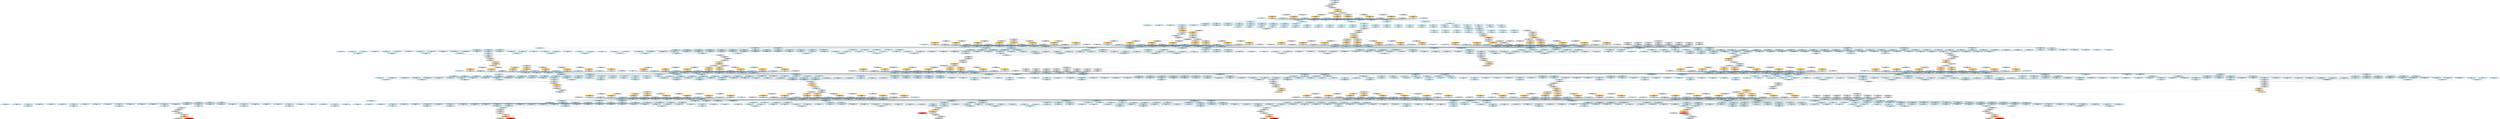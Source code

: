 digraph model {

    node [style=filled];
    0 [label="State: uavctrl·uavwc0·uavwd-1·uava-1·uavr0·uavphotos5·uavstate0·
Symbol: 
Player: 1",color="lightblue"];
    0 -> 1;
    1 [label="State: uavwc0·uavwd-1·uava-1·uavr0·uavphotos5·uavstate0·
Symbol: uavready
Player: 2",color="grey"];
    1 -> 3;
    1 -> 2;
    2 [label="State: uavwc0·uavwd-1·uava-1·uavr0·uavphotos5·uavstate1·
Symbol: uavlowFatigue
Player: 2",color="grey"];
    2 -> 8;
    3 [label="State: uavwc0·uavwd-1·uava-1·uavr0·uavphotos5·uavstate2·
Symbol: uavhighFatigue
Player: 2",color="grey"];
    3 -> 4;
    4 [label="State: uavwc0·uavwd-1·uava-1·uavr0·uavphotos5·uavstate3·
Symbol: uavtakePicHigh
Player: 2",color="grey"];
    4 -> 5;
    5 [label="State: uavwc0·uavwd-1·uava-1·uavr0·uavphotos5·uavstate0·
Symbol: uavloiter
Player: 2",color="grey"];
    5 -> 3;
    5 -> 2;
    8 [label="State: uavwc0·uavwd-1·uava-1·uavr0·uavphotos5·uavstate1·
Symbol: uavtakePicLow
Player: 3",color="orange"];
    8 -> 10;
    8 -> 11;
    10 [label="State: uavwc0·uavwd-1·uava-1·uavr0·uavphotos5·uavstate3·
Symbol: 
Player: 2",color="grey"];
    10 -> 5;
    11 [label="State: uavwc0·uavwd-1·uava-1·uavr0·uavphotos4·uavstate4·
Symbol: 
Player: 2",color="grey"];
    11 -> 18;
    11 -> 17;
    11 -> 19;
    11 -> 16;
    11 -> 13;
    11 -> 12;
    11 -> 15;
    11 -> 14;
    12 [label="State: uavwc0·uavwd-1·uava3·uavr0·uavphotos4·uavstate5·
Symbol: uavexit_3
Player: 2",color="grey"];
    12 -> 4968;
    13 [label="State: uavwc0·uavwd-1·uava2·uavr0·uavphotos4·uavstate5·
Symbol: uavexit_2
Player: 2",color="grey"];
    13 -> 4948;
    14 [label="State: uavwc0·uavwd-1·uava5·uavr0·uavphotos4·uavstate5·
Symbol: uavexit_5
Player: 2",color="grey"];
    14 -> 4928;
    15 [label="State: uavwc0·uavwd-1·uava4·uavr0·uavphotos4·uavstate5·
Symbol: uavexit_4
Player: 2",color="grey"];
    15 -> 4908;
    16 [label="State: uavwc0·uavwd-1·uava1·uavr0·uavphotos4·uavstate5·
Symbol: uavexit_1
Player: 2",color="grey"];
    16 -> 4888;
    17 [label="State: uavwc0·uavwd-1·uava7·uavr0·uavphotos4·uavstate5·
Symbol: uavexit_7
Player: 2",color="grey"];
    17 -> 4868;
    18 [label="State: uavwc0·uavwd-1·uava6·uavr0·uavphotos4·uavstate5·
Symbol: uavexit_6
Player: 2",color="grey"];
    18 -> 4848;
    19 [label="State: uavwc0·uavwd-1·uava8·uavr0·uavphotos4·uavstate5·
Symbol: uavexit_8
Player: 2",color="grey"];
    19 -> 20;
    20 [label="State: uavwc0·uavwd-1·uava8·uavr0·uavphotos4·uavstate5·
Symbol: uavdelegate
Player: 3",color="orange"];
    20 -> 22;
    20 -> 23;
    22 [label="State: uavctrl·uavwc0·uavwd-1·uava8·uavr0·uavphotos4·uavstate6·
Symbol: 
Player: 1",color="lightblue"];
    22 -> 26;
    22 -> 29;
    22 -> 28;
    22 -> 27;
    22 -> 25;
    22 -> 24;
    22 -> 31;
    22 -> 30;
    23 [label="State: uavwc0·uavwd-1·uava8·uavr0·uavphotos4·uavstate7·
Symbol: 
Player: 2",color="grey"];
    23 -> 26;
    23 -> 29;
    23 -> 28;
    23 -> 27;
    23 -> 25;
    23 -> 24;
    23 -> 31;
    23 -> 30;
    24 [label="State: uavctrl·uavwc0·uavwd5·uava-1·uavr0·uavphotos4·uavstate8·
Symbol: uavfly_0_5
Player: 1",color="lightblue"];
    24 -> 4078;
    24 -> 4079;
    24 -> 4076;
    24 -> 4077;
    24 -> 4082;
    24 -> 4083;
    24 -> 4080;
    24 -> 4081;
    25 [label="State: uavctrl·uavwc0·uavwd3·uava-1·uavr2·uavphotos4·uavstate8·
Symbol: uavfly_0_3
Player: 1",color="lightblue"];
    25 -> 4621;
    26 [label="State: uavctrl·uavwc0·uavwd1·uava-1·uavr0·uavphotos4·uavstate8·
Symbol: uavfly_0_1
Player: 1",color="lightblue"];
    26 -> 3734;
    26 -> 3727;
    26 -> 3728;
    26 -> 3729;
    26 -> 3730;
    26 -> 3731;
    26 -> 3732;
    26 -> 3733;
    27 [label="State: uavctrl·uavwc0·uavwd4·uava-1·uavr2·uavphotos4·uavstate8·
Symbol: uavfly_0_4
Player: 1",color="lightblue"];
    27 -> 4611;
    28 [label="State: uavctrl·uavwc0·uavwd4·uava-1·uavr1·uavphotos4·uavstate8·
Symbol: uavfly_0_4
Player: 1",color="lightblue"];
    28 -> 4304;
    29 [label="State: uavctrl·uavwc0·uavwd5·uava-1·uavr2·uavphotos4·uavstate8·
Symbol: uavfly_0_5
Player: 1",color="lightblue"];
    29 -> 4074;
    30 [label="State: uavctrl·uavwc0·uavwd1·uava-1·uavr1·uavphotos4·uavstate8·
Symbol: uavfly_0_1
Player: 1",color="lightblue"];
    30 -> 3726;
    31 [label="State: uavctrl·uavwc0·uavwd2·uava-1·uavr2·uavphotos4·uavstate8·
Symbol: uavfly_0_2
Player: 1",color="lightblue"];
    31 -> 32;
    32 [label="State: uavctrl·uavwc0·uavwd2·uava-1·uavr1·uavphotos4·uavstate8·
Symbol: uavonroad
Player: 1",color="lightblue"];
    32 -> 33;
    33 [label="State: uavctrl·uavwc0·uavwd2·uava-1·uavr0·uavphotos4·uavstate8·
Symbol: uavonroad
Player: 1",color="lightblue"];
    33 -> 40;
    33 -> 39;
    33 -> 38;
    33 -> 37;
    33 -> 36;
    33 -> 35;
    33 -> 34;
    33 -> 41;
    34 [label="State: uavctrl·uavwc0·uavwd2·uava8·uavr0·uavphotos4·uavstate9·
Symbol: uaventer_8
Player: 1",color="lightblue"];
    34 -> 3724;
    35 [label="State: uavctrl·uavwc0·uavwd2·uava7·uavr0·uavphotos4·uavstate9·
Symbol: uaventer_7
Player: 1",color="lightblue"];
    35 -> 3722;
    36 [label="State: uavctrl·uavwc0·uavwd2·uava6·uavr0·uavphotos4·uavstate9·
Symbol: uaventer_6
Player: 1",color="lightblue"];
    36 -> 3720;
    37 [label="State: uavctrl·uavwc0·uavwd2·uava5·uavr0·uavphotos4·uavstate9·
Symbol: uaventer_5
Player: 1",color="lightblue"];
    37 -> 3718;
    38 [label="State: uavctrl·uavwc0·uavwd2·uava4·uavr0·uavphotos4·uavstate9·
Symbol: uaventer_4
Player: 1",color="lightblue"];
    38 -> 3716;
    39 [label="State: uavctrl·uavwc0·uavwd2·uava3·uavr0·uavphotos4·uavstate9·
Symbol: uaventer_3
Player: 1",color="lightblue"];
    39 -> 3714;
    40 [label="State: uavctrl·uavwc0·uavwd2·uava2·uavr0·uavphotos4·uavstate9·
Symbol: uaventer_2
Player: 1",color="lightblue"];
    40 -> 3712;
    41 [label="State: uavctrl·uavwc0·uavwd2·uava1·uavr0·uavphotos4·uavstate9·
Symbol: uaventer_1
Player: 1",color="lightblue"];
    41 -> 42;
    42 [label="State: uavctrl·uavwc2·uavwd-1·uava1·uavr0·uavphotos4·uavstate0·
Symbol: uavwaypoint
Player: 1",color="lightblue"];
    42 -> 43;
    43 [label="State: uavwc2·uavwd-1·uava-1·uavr0·uavphotos4·uavstate0·
Symbol: uavready
Player: 2",color="grey"];
    43 -> 45;
    43 -> 44;
    44 [label="State: uavwc2·uavwd-1·uava-1·uavr0·uavphotos4·uavstate2·
Symbol: uavhighFatigue
Player: 2",color="grey"];
    44 -> 3710;
    45 [label="State: uavwc2·uavwd-1·uava-1·uavr0·uavphotos4·uavstate1·
Symbol: uavlowFatigue
Player: 2",color="grey"];
    45 -> 46;
    46 [label="State: uavwc2·uavwd-1·uava-1·uavr0·uavphotos4·uavstate1·
Symbol: uavtakePicLow
Player: 3",color="orange"];
    46 -> 49;
    46 -> 48;
    48 [label="State: uavwc2·uavwd-1·uava-1·uavr0·uavphotos4·uavstate3·
Symbol: 
Player: 2",color="grey"];
    48 -> 3707;
    49 [label="State: uavwc2·uavwd-1·uava-1·uavr0·uavphotos3·uavstate4·
Symbol: 
Player: 2",color="grey"];
    49 -> 54;
    49 -> 57;
    49 -> 56;
    49 -> 51;
    49 -> 50;
    49 -> 52;
    49 -> 53;
    49 -> 55;
    50 [label="State: uavwc2·uavwd-1·uava6·uavr0·uavphotos3·uavstate5·
Symbol: uavexit_6
Player: 2",color="grey"];
    50 -> 3687;
    51 [label="State: uavwc2·uavwd-1·uava5·uavr0·uavphotos3·uavstate5·
Symbol: uavexit_5
Player: 2",color="grey"];
    51 -> 3667;
    52 [label="State: uavwc2·uavwd-1·uava8·uavr0·uavphotos3·uavstate5·
Symbol: uavexit_8
Player: 2",color="grey"];
    52 -> 3647;
    53 [label="State: uavwc2·uavwd-1·uava7·uavr0·uavphotos3·uavstate5·
Symbol: uavexit_7
Player: 2",color="grey"];
    53 -> 3627;
    54 [label="State: uavwc2·uavwd-1·uava2·uavr0·uavphotos3·uavstate5·
Symbol: uavexit_2
Player: 2",color="grey"];
    54 -> 3607;
    55 [label="State: uavwc2·uavwd-1·uava1·uavr0·uavphotos3·uavstate5·
Symbol: uavexit_1
Player: 2",color="grey"];
    55 -> 3587;
    56 [label="State: uavwc2·uavwd-1·uava4·uavr0·uavphotos3·uavstate5·
Symbol: uavexit_4
Player: 2",color="grey"];
    56 -> 3567;
    57 [label="State: uavwc2·uavwd-1·uava3·uavr0·uavphotos3·uavstate5·
Symbol: uavexit_3
Player: 2",color="grey"];
    57 -> 58;
    58 [label="State: uavwc2·uavwd-1·uava3·uavr0·uavphotos3·uavstate5·
Symbol: uavdelegate
Player: 3",color="orange"];
    58 -> 61;
    58 -> 60;
    60 [label="State: uavctrl·uavwc2·uavwd-1·uava3·uavr0·uavphotos3·uavstate6·
Symbol: 
Player: 1",color="lightblue"];
    60 -> 64;
    60 -> 68;
    60 -> 62;
    60 -> 67;
    60 -> 69;
    60 -> 66;
    60 -> 63;
    60 -> 65;
    61 [label="State: uavwc2·uavwd-1·uava3·uavr0·uavphotos3·uavstate7·
Symbol: 
Player: 2",color="grey"];
    61 -> 64;
    61 -> 68;
    61 -> 62;
    61 -> 67;
    61 -> 69;
    61 -> 66;
    61 -> 63;
    61 -> 65;
    62 [label="State: uavctrl·uavwc2·uavwd1·uava-1·uavr1·uavphotos3·uavstate8·
Symbol: uavfly_2_1
Player: 1",color="lightblue"];
    62 -> 3550;
    63 [label="State: uavctrl·uavwc2·uavwd2·uava-1·uavr2·uavphotos3·uavstate8·
Symbol: uavfly_2_2
Player: 1",color="lightblue"];
    63 -> 3224;
    64 [label="State: uavctrl·uavwc2·uavwd1·uava-1·uavr0·uavphotos3·uavstate8·
Symbol: uavfly_2_1
Player: 1",color="lightblue"];
    64 -> 2879;
    64 -> 2878;
    64 -> 2877;
    64 -> 2884;
    64 -> 2883;
    64 -> 2882;
    64 -> 2881;
    64 -> 2880;
    65 [label="State: uavctrl·uavwc2·uavwd3·uava-1·uavr1·uavphotos3·uavstate8·
Symbol: uavfly_2_3
Player: 1",color="lightblue"];
    65 -> 2667;
    66 [label="State: uavctrl·uavwc2·uavwd4·uava-1·uavr1·uavphotos3·uavstate8·
Symbol: uavfly_2_4
Player: 1",color="lightblue"];
    66 -> 2658;
    67 [label="State: uavctrl·uavwc2·uavwd5·uava-1·uavr2·uavphotos3·uavstate8·
Symbol: uavfly_2_5
Player: 1",color="lightblue"];
    67 -> 2428;
    68 [label="State: uavctrl·uavwc2·uavwd0·uava-1·uavr2·uavphotos3·uavstate8·
Symbol: uavfly_2_0
Player: 1",color="lightblue"];
    68 -> 1827;
    69 [label="State: uavctrl·uavwc2·uavwd4·uava-1·uavr0·uavphotos3·uavstate8·
Symbol: uavfly_2_4
Player: 1",color="lightblue"];
    69 -> 71;
    69 -> 72;
    69 -> 77;
    69 -> 70;
    69 -> 75;
    69 -> 76;
    69 -> 73;
    69 -> 74;
    70 [label="State: uavctrl·uavwc2·uavwd4·uava8·uavr0·uavphotos3·uavstate9·
Symbol: uaventer_8
Player: 1",color="lightblue"];
    70 -> 1825;
    71 [label="State: uavctrl·uavwc2·uavwd4·uava7·uavr0·uavphotos3·uavstate9·
Symbol: uaventer_7
Player: 1",color="lightblue"];
    71 -> 1823;
    72 [label="State: uavctrl·uavwc2·uavwd4·uava6·uavr0·uavphotos3·uavstate9·
Symbol: uaventer_6
Player: 1",color="lightblue"];
    72 -> 1821;
    73 [label="State: uavctrl·uavwc2·uavwd4·uava5·uavr0·uavphotos3·uavstate9·
Symbol: uaventer_5
Player: 1",color="lightblue"];
    73 -> 1819;
    74 [label="State: uavctrl·uavwc2·uavwd4·uava4·uavr0·uavphotos3·uavstate9·
Symbol: uaventer_4
Player: 1",color="lightblue"];
    74 -> 1817;
    75 [label="State: uavctrl·uavwc2·uavwd4·uava3·uavr0·uavphotos3·uavstate9·
Symbol: uaventer_3
Player: 1",color="lightblue"];
    75 -> 1815;
    76 [label="State: uavctrl·uavwc2·uavwd4·uava2·uavr0·uavphotos3·uavstate9·
Symbol: uaventer_2
Player: 1",color="lightblue"];
    76 -> 1813;
    77 [label="State: uavctrl·uavwc2·uavwd4·uava1·uavr0·uavphotos3·uavstate9·
Symbol: uaventer_1
Player: 1",color="lightblue"];
    77 -> 78;
    78 [label="State: uavctrl·uavwc4·uavwd-1·uava1·uavr0·uavphotos3·uavstate0·
Symbol: uavwaypoint
Player: 1",color="lightblue"];
    78 -> 79;
    79 [label="State: uavwc4·uavwd-1·uava-1·uavr0·uavphotos3·uavstate0·
Symbol: uavready
Player: 2",color="grey"];
    79 -> 81;
    79 -> 80;
    80 [label="State: uavwc4·uavwd-1·uava-1·uavr0·uavphotos3·uavstate1·
Symbol: uavlowFatigue
Player: 2",color="grey"];
    80 -> 86;
    81 [label="State: uavwc4·uavwd-1·uava-1·uavr0·uavphotos3·uavstate2·
Symbol: uavhighFatigue
Player: 2",color="grey"];
    81 -> 82;
    82 [label="State: uavwc4·uavwd-1·uava-1·uavr0·uavphotos3·uavstate3·
Symbol: uavtakePicHigh
Player: 2",color="grey"];
    82 -> 83;
    83 [label="State: uavwc4·uavwd-1·uava-1·uavr0·uavphotos3·uavstate0·
Symbol: uavloiter
Player: 2",color="grey"];
    83 -> 81;
    83 -> 80;
    86 [label="State: uavwc4·uavwd-1·uava-1·uavr0·uavphotos3·uavstate1·
Symbol: uavtakePicLow
Player: 3",color="orange"];
    86 -> 88;
    86 -> 89;
    88 [label="State: uavwc4·uavwd-1·uava-1·uavr0·uavphotos3·uavstate3·
Symbol: 
Player: 2",color="grey"];
    88 -> 83;
    89 [label="State: uavwc4·uavwd-1·uava-1·uavr0·uavphotos2·uavstate4·
Symbol: 
Player: 2",color="grey"];
    89 -> 96;
    89 -> 97;
    89 -> 91;
    89 -> 92;
    89 -> 93;
    89 -> 90;
    89 -> 94;
    89 -> 95;
    90 [label="State: uavwc4·uavwd-1·uava8·uavr0·uavphotos2·uavstate5·
Symbol: uavexit_8
Player: 2",color="grey"];
    90 -> 1792;
    91 [label="State: uavwc4·uavwd-1·uava5·uavr0·uavphotos2·uavstate5·
Symbol: uavexit_5
Player: 2",color="grey"];
    91 -> 1772;
    92 [label="State: uavwc4·uavwd-1·uava4·uavr0·uavphotos2·uavstate5·
Symbol: uavexit_4
Player: 2",color="grey"];
    92 -> 1752;
    93 [label="State: uavwc4·uavwd-1·uava7·uavr0·uavphotos2·uavstate5·
Symbol: uavexit_7
Player: 2",color="grey"];
    93 -> 1732;
    94 [label="State: uavwc4·uavwd-1·uava6·uavr0·uavphotos2·uavstate5·
Symbol: uavexit_6
Player: 2",color="grey"];
    94 -> 1712;
    95 [label="State: uavwc4·uavwd-1·uava1·uavr0·uavphotos2·uavstate5·
Symbol: uavexit_1
Player: 2",color="grey"];
    95 -> 1692;
    96 [label="State: uavwc4·uavwd-1·uava3·uavr0·uavphotos2·uavstate5·
Symbol: uavexit_3
Player: 2",color="grey"];
    96 -> 1672;
    97 [label="State: uavwc4·uavwd-1·uava2·uavr0·uavphotos2·uavstate5·
Symbol: uavexit_2
Player: 2",color="grey"];
    97 -> 98;
    98 [label="State: uavwc4·uavwd-1·uava2·uavr0·uavphotos2·uavstate5·
Symbol: uavdelegate
Player: 3",color="orange"];
    98 -> 101;
    98 -> 100;
    100 [label="State: uavctrl·uavwc4·uavwd-1·uava2·uavr0·uavphotos2·uavstate6·
Symbol: 
Player: 1",color="lightblue"];
    100 -> 109;
    100 -> 108;
    100 -> 104;
    100 -> 105;
    100 -> 106;
    100 -> 102;
    100 -> 107;
    100 -> 103;
    101 [label="State: uavwc4·uavwd-1·uava2·uavr0·uavphotos2·uavstate7·
Symbol: 
Player: 2",color="grey"];
    101 -> 109;
    101 -> 108;
    101 -> 104;
    101 -> 105;
    101 -> 106;
    101 -> 102;
    101 -> 107;
    101 -> 103;
    102 [label="State: uavctrl·uavwc4·uavwd0·uava-1·uavr1·uavphotos2·uavstate8·
Symbol: uavfly_4_0
Player: 1",color="lightblue"];
    102 -> 443;
    103 [label="State: uavctrl·uavwc4·uavwd1·uava-1·uavr1·uavphotos2·uavstate8·
Symbol: uavfly_4_1
Player: 1",color="lightblue"];
    103 -> 1315;
    104 [label="State: uavctrl·uavwc4·uavwd2·uava-1·uavr1·uavphotos2·uavstate8·
Symbol: uavfly_4_2
Player: 1",color="lightblue"];
    104 -> 1306;
    105 [label="State: uavctrl·uavwc4·uavwd2·uava-1·uavr0·uavphotos2·uavstate8·
Symbol: uavfly_4_2
Player: 1",color="lightblue"];
    105 -> 983;
    105 -> 984;
    105 -> 989;
    105 -> 982;
    105 -> 987;
    105 -> 988;
    105 -> 985;
    105 -> 986;
    106 [label="State: uavctrl·uavwc4·uavwd3·uava-1·uavr1·uavphotos2·uavstate8·
Symbol: uavfly_4_3
Player: 1",color="lightblue"];
    106 -> 772;
    107 [label="State: uavctrl·uavwc4·uavwd0·uava-1·uavr2·uavphotos2·uavstate8·
Symbol: uavfly_4_0
Player: 1",color="lightblue"];
    107 -> 442;
    108 [label="State: uavctrl·uavwc4·uavwd5·uava-1·uavr1·uavphotos2·uavstate8·
Symbol: uavfly_4_5
Player: 1",color="lightblue"];
    108 -> 433;
    109 [label="State: uavctrl·uavwc4·uavwd5·uava-1·uavr0·uavphotos2·uavstate8·
Symbol: uavfly_4_5
Player: 1",color="lightblue"];
    109 -> 110;
    109 -> 117;
    109 -> 112;
    109 -> 111;
    109 -> 114;
    109 -> 113;
    109 -> 116;
    109 -> 115;
    110 [label="State: uavctrl·uavwc4·uavwd5·uava8·uavr0·uavphotos2·uavstate9·
Symbol: uaventer_8
Player: 1",color="lightblue"];
    110 -> 431;
    111 [label="State: uavctrl·uavwc4·uavwd5·uava7·uavr0·uavphotos2·uavstate9·
Symbol: uaventer_7
Player: 1",color="lightblue"];
    111 -> 429;
    112 [label="State: uavctrl·uavwc4·uavwd5·uava6·uavr0·uavphotos2·uavstate9·
Symbol: uaventer_6
Player: 1",color="lightblue"];
    112 -> 427;
    113 [label="State: uavctrl·uavwc4·uavwd5·uava5·uavr0·uavphotos2·uavstate9·
Symbol: uaventer_5
Player: 1",color="lightblue"];
    113 -> 425;
    114 [label="State: uavctrl·uavwc4·uavwd5·uava4·uavr0·uavphotos2·uavstate9·
Symbol: uaventer_4
Player: 1",color="lightblue"];
    114 -> 423;
    115 [label="State: uavctrl·uavwc4·uavwd5·uava3·uavr0·uavphotos2·uavstate9·
Symbol: uaventer_3
Player: 1",color="lightblue"];
    115 -> 421;
    116 [label="State: uavctrl·uavwc4·uavwd5·uava2·uavr0·uavphotos2·uavstate9·
Symbol: uaventer_2
Player: 1",color="lightblue"];
    116 -> 419;
    117 [label="State: uavctrl·uavwc4·uavwd5·uava1·uavr0·uavphotos2·uavstate9·
Symbol: uaventer_1
Player: 1",color="lightblue"];
    117 -> 118;
    118 [label="State: uavctrl·uavwc5·uavwd-1·uava1·uavr0·uavphotos2·uavstate0·
Symbol: uavwaypoint
Player: 1",color="lightblue"];
    118 -> 119;
    119 [label="State: uavwc5·uavwd-1·uava-1·uavr0·uavphotos2·uavstate0·
Symbol: uavready
Player: 2",color="grey"];
    119 -> 121;
    119 -> 120;
    120 [label="State: uavwc5·uavwd-1·uava-1·uavr0·uavphotos2·uavstate1·
Symbol: uavlowFatigue
Player: 2",color="grey"];
    120 -> 126;
    121 [label="State: uavwc5·uavwd-1·uava-1·uavr0·uavphotos2·uavstate2·
Symbol: uavhighFatigue
Player: 2",color="grey"];
    121 -> 122;
    122 [label="State: uavwc5·uavwd-1·uava-1·uavr0·uavphotos2·uavstate3·
Symbol: uavtakePicHigh
Player: 2",color="grey"];
    122 -> 123;
    123 [label="State: uavwc5·uavwd-1·uava-1·uavr0·uavphotos2·uavstate0·
Symbol: uavloiter
Player: 2",color="grey"];
    123 -> 121;
    123 -> 120;
    126 [label="State: uavwc5·uavwd-1·uava-1·uavr0·uavphotos2·uavstate1·
Symbol: uavtakePicLow
Player: 3",color="orange"];
    126 -> 128;
    126 -> 129;
    128 [label="State: uavwc5·uavwd-1·uava-1·uavr0·uavphotos2·uavstate3·
Symbol: 
Player: 2",color="grey"];
    128 -> 123;
    129 [label="State: uavwc5·uavwd-1·uava-1·uavr0·uavphotos1·uavstate4·
Symbol: 
Player: 2",color="grey"];
    129 -> 134;
    129 -> 133;
    129 -> 136;
    129 -> 135;
    129 -> 131;
    129 -> 130;
    129 -> 132;
    129 -> 137;
    130 [label="State: uavwc5·uavwd-1·uava7·uavr0·uavphotos1·uavstate5·
Symbol: uavexit_7
Player: 2",color="grey"];
    130 -> 409;
    131 [label="State: uavwc5·uavwd-1·uava6·uavr0·uavphotos1·uavstate5·
Symbol: uavexit_6
Player: 2",color="grey"];
    131 -> 400;
    132 [label="State: uavwc5·uavwd-1·uava8·uavr0·uavphotos1·uavstate5·
Symbol: uavexit_8
Player: 2",color="grey"];
    132 -> 391;
    133 [label="State: uavwc5·uavwd-1·uava3·uavr0·uavphotos1·uavstate5·
Symbol: uavexit_3
Player: 2",color="grey"];
    133 -> 382;
    134 [label="State: uavwc5·uavwd-1·uava2·uavr0·uavphotos1·uavstate5·
Symbol: uavexit_2
Player: 2",color="grey"];
    134 -> 373;
    135 [label="State: uavwc5·uavwd-1·uava5·uavr0·uavphotos1·uavstate5·
Symbol: uavexit_5
Player: 2",color="grey"];
    135 -> 364;
    136 [label="State: uavwc5·uavwd-1·uava4·uavr0·uavphotos1·uavstate5·
Symbol: uavexit_4
Player: 2",color="grey"];
    136 -> 355;
    137 [label="State: uavwc5·uavwd-1·uava1·uavr0·uavphotos1·uavstate5·
Symbol: uavexit_1
Player: 2",color="grey"];
    137 -> 138;
    138 [label="State: uavwc5·uavwd-1·uava1·uavr0·uavphotos1·uavstate7·
Symbol: uavndelegate
Player: 2",color="grey"];
    138 -> 146;
    138 -> 143;
    138 -> 144;
    138 -> 139;
    138 -> 145;
    138 -> 140;
    138 -> 142;
    138 -> 141;
    139 [label="State: uavctrl·uavwc5·uavwd1·uava-1·uavr0·uavphotos1·uavstate8·
Symbol: uavfly_5_1
Player: 1",color="lightblue"];
    139 -> 225;
    139 -> 226;
    139 -> 227;
    139 -> 228;
    139 -> 221;
    139 -> 222;
    139 -> 223;
    139 -> 224;
    140 [label="State: uavctrl·uavwc5·uavwd4·uava-1·uavr1·uavphotos1·uavstate8·
Symbol: uavfly_5_4
Player: 1",color="lightblue"];
    140 -> 338;
    141 [label="State: uavctrl·uavwc5·uavwd5·uava-1·uavr2·uavphotos1·uavstate8·
Symbol: uavfly_5_5
Player: 1",color="lightblue"];
    141 -> 301;
    142 [label="State: uavctrl·uavwc5·uavwd4·uava-1·uavr0·uavphotos1·uavstate8·
Symbol: uavfly_5_4
Player: 1",color="lightblue"];
    142 -> 267;
    142 -> 268;
    142 -> 273;
    142 -> 266;
    142 -> 271;
    142 -> 272;
    142 -> 269;
    142 -> 270;
    143 [label="State: uavctrl·uavwc5·uavwd0·uava-1·uavr2·uavphotos1·uavstate8·
Symbol: uavfly_5_0
Player: 1",color="lightblue"];
    143 -> 256;
    144 [label="State: uavctrl·uavwc5·uavwd1·uava-1·uavr2·uavphotos1·uavstate8·
Symbol: uavfly_5_1
Player: 1",color="lightblue"];
    144 -> 219;
    145 [label="State: uavctrl·uavwc5·uavwd2·uava-1·uavr2·uavphotos1·uavstate8·
Symbol: uavfly_5_2
Player: 1",color="lightblue"];
    145 -> 182;
    146 [label="State: uavctrl·uavwc5·uavwd0·uava-1·uavr0·uavphotos1·uavstate8·
Symbol: uavfly_5_0
Player: 1",color="lightblue"];
    146 -> 152;
    146 -> 153;
    146 -> 154;
    146 -> 147;
    146 -> 148;
    146 -> 149;
    146 -> 150;
    146 -> 151;
    147 [label="State: uavctrl·uavwc5·uavwd0·uava2·uavr0·uavphotos1·uavstate9·
Symbol: uaventer_2
Player: 1",color="lightblue"];
    147 -> 180;
    148 [label="State: uavctrl·uavwc5·uavwd0·uava1·uavr0·uavphotos1·uavstate9·
Symbol: uaventer_1
Player: 1",color="lightblue"];
    148 -> 178;
    149 [label="State: uavctrl·uavwc5·uavwd0·uava8·uavr0·uavphotos1·uavstate9·
Symbol: uaventer_8
Player: 1",color="lightblue"];
    149 -> 176;
    150 [label="State: uavctrl·uavwc5·uavwd0·uava7·uavr0·uavphotos1·uavstate9·
Symbol: uaventer_7
Player: 1",color="lightblue"];
    150 -> 174;
    151 [label="State: uavctrl·uavwc5·uavwd0·uava6·uavr0·uavphotos1·uavstate9·
Symbol: uaventer_6
Player: 1",color="lightblue"];
    151 -> 172;
    152 [label="State: uavctrl·uavwc5·uavwd0·uava5·uavr0·uavphotos1·uavstate9·
Symbol: uaventer_5
Player: 1",color="lightblue"];
    152 -> 170;
    153 [label="State: uavctrl·uavwc5·uavwd0·uava4·uavr0·uavphotos1·uavstate9·
Symbol: uaventer_4
Player: 1",color="lightblue"];
    153 -> 168;
    154 [label="State: uavctrl·uavwc5·uavwd0·uava3·uavr0·uavphotos1·uavstate9·
Symbol: uaventer_3
Player: 1",color="lightblue"];
    154 -> 155;
    155 [label="State: uavctrl·uavwc0·uavwd-1·uava3·uavr0·uavphotos1·uavstate0·
Symbol: uavwaypoint
Player: 1",color="lightblue"];
    155 -> 156;
    156 [label="State: uavwc0·uavwd-1·uava-1·uavr0·uavphotos1·uavstate0·
Symbol: uavready
Player: 2",color="grey"];
    156 -> 157;
    156 -> 158;
    157 [label="State: uavwc0·uavwd-1·uava-1·uavr0·uavphotos1·uavstate1·
Symbol: uavlowFatigue
Player: 2",color="grey"];
    157 -> 163;
    158 [label="State: uavwc0·uavwd-1·uava-1·uavr0·uavphotos1·uavstate2·
Symbol: uavhighFatigue
Player: 2",color="grey"];
    158 -> 159;
    159 [label="State: uavwc0·uavwd-1·uava-1·uavr0·uavphotos1·uavstate3·
Symbol: uavtakePicHigh
Player: 2",color="grey"];
    159 -> 160;
    160 [label="State: uavwc0·uavwd-1·uava-1·uavr0·uavphotos1·uavstate0·
Symbol: uavloiter
Player: 2",color="grey"];
    160 -> 157;
    160 -> 158;
    163 [label="State: uavwc0·uavwd-1·uava-1·uavr0·uavphotos1·uavstate1·
Symbol: uavtakePicLow
Player: 3",color="orange"];
    163 -> 165;
    163 -> 166;
    165 [label="State: uavwc0·uavwd-1·uava-1·uavr0·uavphotos1·uavstate3·
Symbol: 
Player: 2",color="grey"];
    165 -> 160;
    166 [label="State: uavwc0·uavwd-1·uava-1·uavr0·uavphotos0·uavstate4·
Symbol: 
Player: 2",color="grey"];
    166 [label="State: uavwc0·uavwd-1·uava-1·uavr0·uavphotos0·uavstate4·
Symbol: 
Player: 2",color="red"];
    168 [label="State: uavctrl·uavwc0·uavwd-1·uava4·uavr0·uavphotos1·uavstate0·
Symbol: uavwaypoint
Player: 1",color="lightblue"];
    168 -> 156;
    170 [label="State: uavctrl·uavwc0·uavwd-1·uava5·uavr0·uavphotos1·uavstate0·
Symbol: uavwaypoint
Player: 1",color="lightblue"];
    170 -> 156;
    172 [label="State: uavctrl·uavwc0·uavwd-1·uava6·uavr0·uavphotos1·uavstate0·
Symbol: uavwaypoint
Player: 1",color="lightblue"];
    172 -> 156;
    174 [label="State: uavctrl·uavwc0·uavwd-1·uava7·uavr0·uavphotos1·uavstate0·
Symbol: uavwaypoint
Player: 1",color="lightblue"];
    174 -> 156;
    176 [label="State: uavctrl·uavwc0·uavwd-1·uava8·uavr0·uavphotos1·uavstate0·
Symbol: uavwaypoint
Player: 1",color="lightblue"];
    176 -> 156;
    178 [label="State: uavctrl·uavwc0·uavwd-1·uava1·uavr0·uavphotos1·uavstate0·
Symbol: uavwaypoint
Player: 1",color="lightblue"];
    178 -> 156;
    180 [label="State: uavctrl·uavwc0·uavwd-1·uava2·uavr0·uavphotos1·uavstate0·
Symbol: uavwaypoint
Player: 1",color="lightblue"];
    180 -> 156;
    182 [label="State: uavctrl·uavwc5·uavwd2·uava-1·uavr1·uavphotos1·uavstate8·
Symbol: uavonroad
Player: 1",color="lightblue"];
    182 -> 183;
    183 [label="State: uavctrl·uavwc5·uavwd2·uava-1·uavr0·uavphotos1·uavstate8·
Symbol: uavonroad
Player: 1",color="lightblue"];
    183 -> 186;
    183 -> 185;
    183 -> 184;
    183 -> 191;
    183 -> 190;
    183 -> 189;
    183 -> 188;
    183 -> 187;
    184 [label="State: uavctrl·uavwc5·uavwd2·uava8·uavr0·uavphotos1·uavstate9·
Symbol: uaventer_8
Player: 1",color="lightblue"];
    184 -> 217;
    185 [label="State: uavctrl·uavwc5·uavwd2·uava7·uavr0·uavphotos1·uavstate9·
Symbol: uaventer_7
Player: 1",color="lightblue"];
    185 -> 215;
    186 [label="State: uavctrl·uavwc5·uavwd2·uava6·uavr0·uavphotos1·uavstate9·
Symbol: uaventer_6
Player: 1",color="lightblue"];
    186 -> 213;
    187 [label="State: uavctrl·uavwc5·uavwd2·uava5·uavr0·uavphotos1·uavstate9·
Symbol: uaventer_5
Player: 1",color="lightblue"];
    187 -> 211;
    188 [label="State: uavctrl·uavwc5·uavwd2·uava4·uavr0·uavphotos1·uavstate9·
Symbol: uaventer_4
Player: 1",color="lightblue"];
    188 -> 209;
    189 [label="State: uavctrl·uavwc5·uavwd2·uava3·uavr0·uavphotos1·uavstate9·
Symbol: uaventer_3
Player: 1",color="lightblue"];
    189 -> 207;
    190 [label="State: uavctrl·uavwc5·uavwd2·uava2·uavr0·uavphotos1·uavstate9·
Symbol: uaventer_2
Player: 1",color="lightblue"];
    190 -> 205;
    191 [label="State: uavctrl·uavwc5·uavwd2·uava1·uavr0·uavphotos1·uavstate9·
Symbol: uaventer_1
Player: 1",color="lightblue"];
    191 -> 192;
    192 [label="State: uavctrl·uavwc2·uavwd-1·uava1·uavr0·uavphotos1·uavstate0·
Symbol: uavwaypoint
Player: 1",color="lightblue"];
    192 -> 193;
    193 [label="State: uavwc2·uavwd-1·uava-1·uavr0·uavphotos1·uavstate0·
Symbol: uavready
Player: 2",color="grey"];
    193 -> 195;
    193 -> 194;
    194 [label="State: uavwc2·uavwd-1·uava-1·uavr0·uavphotos1·uavstate1·
Symbol: uavlowFatigue
Player: 2",color="grey"];
    194 -> 200;
    195 [label="State: uavwc2·uavwd-1·uava-1·uavr0·uavphotos1·uavstate2·
Symbol: uavhighFatigue
Player: 2",color="grey"];
    195 -> 196;
    196 [label="State: uavwc2·uavwd-1·uava-1·uavr0·uavphotos1·uavstate3·
Symbol: uavtakePicHigh
Player: 2",color="grey"];
    196 -> 197;
    197 [label="State: uavwc2·uavwd-1·uava-1·uavr0·uavphotos1·uavstate0·
Symbol: uavloiter
Player: 2",color="grey"];
    197 -> 195;
    197 -> 194;
    200 [label="State: uavwc2·uavwd-1·uava-1·uavr0·uavphotos1·uavstate1·
Symbol: uavtakePicLow
Player: 3",color="orange"];
    200 -> 202;
    200 -> 203;
    202 [label="State: uavwc2·uavwd-1·uava-1·uavr0·uavphotos1·uavstate3·
Symbol: 
Player: 2",color="grey"];
    202 -> 197;
    203 [label="State: uavwc2·uavwd-1·uava-1·uavr0·uavphotos0·uavstate4·
Symbol: 
Player: 2",color="grey"];
    203 [label="State: uavwc2·uavwd-1·uava-1·uavr0·uavphotos0·uavstate4·
Symbol: 
Player: 2",color="red"];
    205 [label="State: uavctrl·uavwc2·uavwd-1·uava2·uavr0·uavphotos1·uavstate0·
Symbol: uavwaypoint
Player: 1",color="lightblue"];
    205 -> 193;
    207 [label="State: uavctrl·uavwc2·uavwd-1·uava3·uavr0·uavphotos1·uavstate0·
Symbol: uavwaypoint
Player: 1",color="lightblue"];
    207 -> 193;
    209 [label="State: uavctrl·uavwc2·uavwd-1·uava4·uavr0·uavphotos1·uavstate0·
Symbol: uavwaypoint
Player: 1",color="lightblue"];
    209 -> 193;
    211 [label="State: uavctrl·uavwc2·uavwd-1·uava5·uavr0·uavphotos1·uavstate0·
Symbol: uavwaypoint
Player: 1",color="lightblue"];
    211 -> 193;
    213 [label="State: uavctrl·uavwc2·uavwd-1·uava6·uavr0·uavphotos1·uavstate0·
Symbol: uavwaypoint
Player: 1",color="lightblue"];
    213 -> 193;
    215 [label="State: uavctrl·uavwc2·uavwd-1·uava7·uavr0·uavphotos1·uavstate0·
Symbol: uavwaypoint
Player: 1",color="lightblue"];
    215 -> 193;
    217 [label="State: uavctrl·uavwc2·uavwd-1·uava8·uavr0·uavphotos1·uavstate0·
Symbol: uavwaypoint
Player: 1",color="lightblue"];
    217 -> 193;
    219 [label="State: uavctrl·uavwc5·uavwd1·uava-1·uavr1·uavphotos1·uavstate8·
Symbol: uavonroad
Player: 1",color="lightblue"];
    219 -> 220;
    220 [label="State: uavctrl·uavwc5·uavwd1·uava-1·uavr0·uavphotos1·uavstate8·
Symbol: uavonroad
Player: 1",color="lightblue"];
    220 -> 225;
    220 -> 226;
    220 -> 227;
    220 -> 228;
    220 -> 221;
    220 -> 222;
    220 -> 223;
    220 -> 224;
    221 [label="State: uavctrl·uavwc5·uavwd1·uava1·uavr0·uavphotos1·uavstate9·
Symbol: uaventer_1
Player: 1",color="lightblue"];
    221 -> 254;
    222 [label="State: uavctrl·uavwc5·uavwd1·uava8·uavr0·uavphotos1·uavstate9·
Symbol: uaventer_8
Player: 1",color="lightblue"];
    222 -> 252;
    223 [label="State: uavctrl·uavwc5·uavwd1·uava7·uavr0·uavphotos1·uavstate9·
Symbol: uaventer_7
Player: 1",color="lightblue"];
    223 -> 250;
    224 [label="State: uavctrl·uavwc5·uavwd1·uava6·uavr0·uavphotos1·uavstate9·
Symbol: uaventer_6
Player: 1",color="lightblue"];
    224 -> 248;
    225 [label="State: uavctrl·uavwc5·uavwd1·uava5·uavr0·uavphotos1·uavstate9·
Symbol: uaventer_5
Player: 1",color="lightblue"];
    225 -> 246;
    226 [label="State: uavctrl·uavwc5·uavwd1·uava4·uavr0·uavphotos1·uavstate9·
Symbol: uaventer_4
Player: 1",color="lightblue"];
    226 -> 244;
    227 [label="State: uavctrl·uavwc5·uavwd1·uava3·uavr0·uavphotos1·uavstate9·
Symbol: uaventer_3
Player: 1",color="lightblue"];
    227 -> 242;
    228 [label="State: uavctrl·uavwc5·uavwd1·uava2·uavr0·uavphotos1·uavstate9·
Symbol: uaventer_2
Player: 1",color="lightblue"];
    228 -> 229;
    229 [label="State: uavctrl·uavwc1·uavwd-1·uava2·uavr0·uavphotos1·uavstate0·
Symbol: uavwaypoint
Player: 1",color="lightblue"];
    229 -> 230;
    230 [label="State: uavwc1·uavwd-1·uava-1·uavr0·uavphotos1·uavstate0·
Symbol: uavready
Player: 2",color="grey"];
    230 -> 232;
    230 -> 231;
    231 [label="State: uavwc1·uavwd-1·uava-1·uavr0·uavphotos1·uavstate2·
Symbol: uavhighFatigue
Player: 2",color="grey"];
    231 -> 240;
    232 [label="State: uavwc1·uavwd-1·uava-1·uavr0·uavphotos1·uavstate1·
Symbol: uavlowFatigue
Player: 2",color="grey"];
    232 -> 233;
    233 [label="State: uavwc1·uavwd-1·uava-1·uavr0·uavphotos1·uavstate1·
Symbol: uavtakePicLow
Player: 3",color="orange"];
    233 -> 235;
    233 -> 236;
    235 [label="State: uavwc1·uavwd-1·uava-1·uavr0·uavphotos1·uavstate3·
Symbol: 
Player: 2",color="grey"];
    235 -> 237;
    236 [label="State: uavwc1·uavwd-1·uava-1·uavr0·uavphotos0·uavstate4·
Symbol: 
Player: 2",color="grey"];
    236 [label="State: uavwc1·uavwd-1·uava-1·uavr0·uavphotos0·uavstate4·
Symbol: 
Player: 2",color="red"];
    237 [label="State: uavwc1·uavwd-1·uava-1·uavr0·uavphotos1·uavstate0·
Symbol: uavloiter
Player: 2",color="grey"];
    237 -> 232;
    237 -> 231;
    240 [label="State: uavwc1·uavwd-1·uava-1·uavr0·uavphotos1·uavstate3·
Symbol: uavtakePicHigh
Player: 2",color="grey"];
    240 -> 237;
    242 [label="State: uavctrl·uavwc1·uavwd-1·uava3·uavr0·uavphotos1·uavstate0·
Symbol: uavwaypoint
Player: 1",color="lightblue"];
    242 -> 230;
    244 [label="State: uavctrl·uavwc1·uavwd-1·uava4·uavr0·uavphotos1·uavstate0·
Symbol: uavwaypoint
Player: 1",color="lightblue"];
    244 -> 230;
    246 [label="State: uavctrl·uavwc1·uavwd-1·uava5·uavr0·uavphotos1·uavstate0·
Symbol: uavwaypoint
Player: 1",color="lightblue"];
    246 -> 230;
    248 [label="State: uavctrl·uavwc1·uavwd-1·uava6·uavr0·uavphotos1·uavstate0·
Symbol: uavwaypoint
Player: 1",color="lightblue"];
    248 -> 230;
    250 [label="State: uavctrl·uavwc1·uavwd-1·uava7·uavr0·uavphotos1·uavstate0·
Symbol: uavwaypoint
Player: 1",color="lightblue"];
    250 -> 230;
    252 [label="State: uavctrl·uavwc1·uavwd-1·uava8·uavr0·uavphotos1·uavstate0·
Symbol: uavwaypoint
Player: 1",color="lightblue"];
    252 -> 230;
    254 [label="State: uavctrl·uavwc1·uavwd-1·uava1·uavr0·uavphotos1·uavstate0·
Symbol: uavwaypoint
Player: 1",color="lightblue"];
    254 -> 230;
    256 [label="State: uavctrl·uavwc5·uavwd0·uava-1·uavr1·uavphotos1·uavstate8·
Symbol: uavonroad
Player: 1",color="lightblue"];
    256 -> 257;
    257 [label="State: uavctrl·uavwc5·uavwd0·uava-1·uavr0·uavphotos1·uavstate8·
Symbol: uavonroad
Player: 1",color="lightblue"];
    257 -> 152;
    257 -> 153;
    257 -> 154;
    257 -> 147;
    257 -> 148;
    257 -> 149;
    257 -> 150;
    257 -> 151;
    266 [label="State: uavctrl·uavwc5·uavwd4·uava8·uavr0·uavphotos1·uavstate9·
Symbol: uaventer_8
Player: 1",color="lightblue"];
    266 -> 299;
    267 [label="State: uavctrl·uavwc5·uavwd4·uava7·uavr0·uavphotos1·uavstate9·
Symbol: uaventer_7
Player: 1",color="lightblue"];
    267 -> 297;
    268 [label="State: uavctrl·uavwc5·uavwd4·uava6·uavr0·uavphotos1·uavstate9·
Symbol: uaventer_6
Player: 1",color="lightblue"];
    268 -> 295;
    269 [label="State: uavctrl·uavwc5·uavwd4·uava5·uavr0·uavphotos1·uavstate9·
Symbol: uaventer_5
Player: 1",color="lightblue"];
    269 -> 293;
    270 [label="State: uavctrl·uavwc5·uavwd4·uava4·uavr0·uavphotos1·uavstate9·
Symbol: uaventer_4
Player: 1",color="lightblue"];
    270 -> 291;
    271 [label="State: uavctrl·uavwc5·uavwd4·uava3·uavr0·uavphotos1·uavstate9·
Symbol: uaventer_3
Player: 1",color="lightblue"];
    271 -> 289;
    272 [label="State: uavctrl·uavwc5·uavwd4·uava2·uavr0·uavphotos1·uavstate9·
Symbol: uaventer_2
Player: 1",color="lightblue"];
    272 -> 287;
    273 [label="State: uavctrl·uavwc5·uavwd4·uava1·uavr0·uavphotos1·uavstate9·
Symbol: uaventer_1
Player: 1",color="lightblue"];
    273 -> 274;
    274 [label="State: uavctrl·uavwc4·uavwd-1·uava1·uavr0·uavphotos1·uavstate0·
Symbol: uavwaypoint
Player: 1",color="lightblue"];
    274 -> 275;
    275 [label="State: uavwc4·uavwd-1·uava-1·uavr0·uavphotos1·uavstate0·
Symbol: uavready
Player: 2",color="grey"];
    275 -> 277;
    275 -> 276;
    276 [label="State: uavwc4·uavwd-1·uava-1·uavr0·uavphotos1·uavstate1·
Symbol: uavlowFatigue
Player: 2",color="grey"];
    276 -> 282;
    277 [label="State: uavwc4·uavwd-1·uava-1·uavr0·uavphotos1·uavstate2·
Symbol: uavhighFatigue
Player: 2",color="grey"];
    277 -> 278;
    278 [label="State: uavwc4·uavwd-1·uava-1·uavr0·uavphotos1·uavstate3·
Symbol: uavtakePicHigh
Player: 2",color="grey"];
    278 -> 279;
    279 [label="State: uavwc4·uavwd-1·uava-1·uavr0·uavphotos1·uavstate0·
Symbol: uavloiter
Player: 2",color="grey"];
    279 -> 277;
    279 -> 276;
    282 [label="State: uavwc4·uavwd-1·uava-1·uavr0·uavphotos1·uavstate1·
Symbol: uavtakePicLow
Player: 3",color="orange"];
    282 -> 284;
    282 -> 285;
    284 [label="State: uavwc4·uavwd-1·uava-1·uavr0·uavphotos1·uavstate3·
Symbol: 
Player: 2",color="grey"];
    284 -> 279;
    285 [label="State: uavwc4·uavwd-1·uava-1·uavr0·uavphotos0·uavstate4·
Symbol: 
Player: 2",color="grey"];
    285 [label="State: uavwc4·uavwd-1·uava-1·uavr0·uavphotos0·uavstate4·
Symbol: 
Player: 2",color="red"];
    287 [label="State: uavctrl·uavwc4·uavwd-1·uava2·uavr0·uavphotos1·uavstate0·
Symbol: uavwaypoint
Player: 1",color="lightblue"];
    287 -> 275;
    289 [label="State: uavctrl·uavwc4·uavwd-1·uava3·uavr0·uavphotos1·uavstate0·
Symbol: uavwaypoint
Player: 1",color="lightblue"];
    289 -> 275;
    291 [label="State: uavctrl·uavwc4·uavwd-1·uava4·uavr0·uavphotos1·uavstate0·
Symbol: uavwaypoint
Player: 1",color="lightblue"];
    291 -> 275;
    293 [label="State: uavctrl·uavwc4·uavwd-1·uava5·uavr0·uavphotos1·uavstate0·
Symbol: uavwaypoint
Player: 1",color="lightblue"];
    293 -> 275;
    295 [label="State: uavctrl·uavwc4·uavwd-1·uava6·uavr0·uavphotos1·uavstate0·
Symbol: uavwaypoint
Player: 1",color="lightblue"];
    295 -> 275;
    297 [label="State: uavctrl·uavwc4·uavwd-1·uava7·uavr0·uavphotos1·uavstate0·
Symbol: uavwaypoint
Player: 1",color="lightblue"];
    297 -> 275;
    299 [label="State: uavctrl·uavwc4·uavwd-1·uava8·uavr0·uavphotos1·uavstate0·
Symbol: uavwaypoint
Player: 1",color="lightblue"];
    299 -> 275;
    301 [label="State: uavctrl·uavwc5·uavwd5·uava-1·uavr1·uavphotos1·uavstate8·
Symbol: uavonroad
Player: 1",color="lightblue"];
    301 -> 302;
    302 [label="State: uavctrl·uavwc5·uavwd5·uava-1·uavr0·uavphotos1·uavstate8·
Symbol: uavonroad
Player: 1",color="lightblue"];
    302 -> 304;
    302 -> 305;
    302 -> 310;
    302 -> 303;
    302 -> 308;
    302 -> 309;
    302 -> 306;
    302 -> 307;
    303 [label="State: uavctrl·uavwc5·uavwd5·uava8·uavr0·uavphotos1·uavstate9·
Symbol: uaventer_8
Player: 1",color="lightblue"];
    303 -> 336;
    304 [label="State: uavctrl·uavwc5·uavwd5·uava7·uavr0·uavphotos1·uavstate9·
Symbol: uaventer_7
Player: 1",color="lightblue"];
    304 -> 334;
    305 [label="State: uavctrl·uavwc5·uavwd5·uava6·uavr0·uavphotos1·uavstate9·
Symbol: uaventer_6
Player: 1",color="lightblue"];
    305 -> 332;
    306 [label="State: uavctrl·uavwc5·uavwd5·uava5·uavr0·uavphotos1·uavstate9·
Symbol: uaventer_5
Player: 1",color="lightblue"];
    306 -> 330;
    307 [label="State: uavctrl·uavwc5·uavwd5·uava4·uavr0·uavphotos1·uavstate9·
Symbol: uaventer_4
Player: 1",color="lightblue"];
    307 -> 328;
    308 [label="State: uavctrl·uavwc5·uavwd5·uava3·uavr0·uavphotos1·uavstate9·
Symbol: uaventer_3
Player: 1",color="lightblue"];
    308 -> 326;
    309 [label="State: uavctrl·uavwc5·uavwd5·uava2·uavr0·uavphotos1·uavstate9·
Symbol: uaventer_2
Player: 1",color="lightblue"];
    309 -> 324;
    310 [label="State: uavctrl·uavwc5·uavwd5·uava1·uavr0·uavphotos1·uavstate9·
Symbol: uaventer_1
Player: 1",color="lightblue"];
    310 -> 311;
    311 [label="State: uavctrl·uavwc5·uavwd-1·uava1·uavr0·uavphotos1·uavstate0·
Symbol: uavwaypoint
Player: 1",color="lightblue"];
    311 -> 312;
    312 [label="State: uavwc5·uavwd-1·uava-1·uavr0·uavphotos1·uavstate0·
Symbol: uavready
Player: 2",color="grey"];
    312 -> 313;
    312 -> 314;
    313 [label="State: uavwc5·uavwd-1·uava-1·uavr0·uavphotos1·uavstate2·
Symbol: uavhighFatigue
Player: 2",color="grey"];
    313 -> 322;
    314 [label="State: uavwc5·uavwd-1·uava-1·uavr0·uavphotos1·uavstate1·
Symbol: uavlowFatigue
Player: 2",color="grey"];
    314 -> 315;
    315 [label="State: uavwc5·uavwd-1·uava-1·uavr0·uavphotos1·uavstate1·
Symbol: uavtakePicLow
Player: 3",color="orange"];
    315 -> 317;
    315 -> 318;
    317 [label="State: uavwc5·uavwd-1·uava-1·uavr0·uavphotos1·uavstate3·
Symbol: 
Player: 2",color="grey"];
    317 -> 319;
    318 [label="State: uavwc5·uavwd-1·uava-1·uavr0·uavphotos0·uavstate4·
Symbol: 
Player: 2",color="grey"];
    318 [label="State: uavwc5·uavwd-1·uava-1·uavr0·uavphotos0·uavstate4·
Symbol: 
Player: 2",color="red"];
    319 [label="State: uavwc5·uavwd-1·uava-1·uavr0·uavphotos1·uavstate0·
Symbol: uavloiter
Player: 2",color="grey"];
    319 -> 313;
    319 -> 314;
    322 [label="State: uavwc5·uavwd-1·uava-1·uavr0·uavphotos1·uavstate3·
Symbol: uavtakePicHigh
Player: 2",color="grey"];
    322 -> 319;
    324 [label="State: uavctrl·uavwc5·uavwd-1·uava2·uavr0·uavphotos1·uavstate0·
Symbol: uavwaypoint
Player: 1",color="lightblue"];
    324 -> 312;
    326 [label="State: uavctrl·uavwc5·uavwd-1·uava3·uavr0·uavphotos1·uavstate0·
Symbol: uavwaypoint
Player: 1",color="lightblue"];
    326 -> 312;
    328 [label="State: uavctrl·uavwc5·uavwd-1·uava4·uavr0·uavphotos1·uavstate0·
Symbol: uavwaypoint
Player: 1",color="lightblue"];
    328 -> 312;
    330 [label="State: uavctrl·uavwc5·uavwd-1·uava5·uavr0·uavphotos1·uavstate0·
Symbol: uavwaypoint
Player: 1",color="lightblue"];
    330 -> 312;
    332 [label="State: uavctrl·uavwc5·uavwd-1·uava6·uavr0·uavphotos1·uavstate0·
Symbol: uavwaypoint
Player: 1",color="lightblue"];
    332 -> 312;
    334 [label="State: uavctrl·uavwc5·uavwd-1·uava7·uavr0·uavphotos1·uavstate0·
Symbol: uavwaypoint
Player: 1",color="lightblue"];
    334 -> 312;
    336 [label="State: uavctrl·uavwc5·uavwd-1·uava8·uavr0·uavphotos1·uavstate0·
Symbol: uavwaypoint
Player: 1",color="lightblue"];
    336 -> 312;
    338 [label="State: uavctrl·uavwc5·uavwd4·uava-1·uavr0·uavphotos1·uavstate8·
Symbol: uavonroad
Player: 1",color="lightblue"];
    338 -> 267;
    338 -> 268;
    338 -> 273;
    338 -> 266;
    338 -> 271;
    338 -> 272;
    338 -> 269;
    338 -> 270;
    355 [label="State: uavwc5·uavwd-1·uava4·uavr0·uavphotos1·uavstate7·
Symbol: uavndelegate
Player: 2",color="grey"];
    355 -> 146;
    355 -> 143;
    355 -> 144;
    355 -> 139;
    355 -> 145;
    355 -> 140;
    355 -> 142;
    355 -> 141;
    364 [label="State: uavwc5·uavwd-1·uava5·uavr0·uavphotos1·uavstate7·
Symbol: uavndelegate
Player: 2",color="grey"];
    364 -> 146;
    364 -> 143;
    364 -> 144;
    364 -> 139;
    364 -> 145;
    364 -> 140;
    364 -> 142;
    364 -> 141;
    373 [label="State: uavwc5·uavwd-1·uava2·uavr0·uavphotos1·uavstate7·
Symbol: uavndelegate
Player: 2",color="grey"];
    373 -> 146;
    373 -> 143;
    373 -> 144;
    373 -> 139;
    373 -> 145;
    373 -> 140;
    373 -> 142;
    373 -> 141;
    382 [label="State: uavwc5·uavwd-1·uava3·uavr0·uavphotos1·uavstate7·
Symbol: uavndelegate
Player: 2",color="grey"];
    382 -> 146;
    382 -> 143;
    382 -> 144;
    382 -> 139;
    382 -> 145;
    382 -> 140;
    382 -> 142;
    382 -> 141;
    391 [label="State: uavwc5·uavwd-1·uava8·uavr0·uavphotos1·uavstate7·
Symbol: uavndelegate
Player: 2",color="grey"];
    391 -> 146;
    391 -> 143;
    391 -> 144;
    391 -> 139;
    391 -> 145;
    391 -> 140;
    391 -> 142;
    391 -> 141;
    400 [label="State: uavwc5·uavwd-1·uava6·uavr0·uavphotos1·uavstate7·
Symbol: uavndelegate
Player: 2",color="grey"];
    400 -> 146;
    400 -> 143;
    400 -> 144;
    400 -> 139;
    400 -> 145;
    400 -> 140;
    400 -> 142;
    400 -> 141;
    409 [label="State: uavwc5·uavwd-1·uava7·uavr0·uavphotos1·uavstate7·
Symbol: uavndelegate
Player: 2",color="grey"];
    409 -> 146;
    409 -> 143;
    409 -> 144;
    409 -> 139;
    409 -> 145;
    409 -> 140;
    409 -> 142;
    409 -> 141;
    419 [label="State: uavctrl·uavwc5·uavwd-1·uava2·uavr0·uavphotos2·uavstate0·
Symbol: uavwaypoint
Player: 1",color="lightblue"];
    419 -> 119;
    421 [label="State: uavctrl·uavwc5·uavwd-1·uava3·uavr0·uavphotos2·uavstate0·
Symbol: uavwaypoint
Player: 1",color="lightblue"];
    421 -> 119;
    423 [label="State: uavctrl·uavwc5·uavwd-1·uava4·uavr0·uavphotos2·uavstate0·
Symbol: uavwaypoint
Player: 1",color="lightblue"];
    423 -> 119;
    425 [label="State: uavctrl·uavwc5·uavwd-1·uava5·uavr0·uavphotos2·uavstate0·
Symbol: uavwaypoint
Player: 1",color="lightblue"];
    425 -> 119;
    427 [label="State: uavctrl·uavwc5·uavwd-1·uava6·uavr0·uavphotos2·uavstate0·
Symbol: uavwaypoint
Player: 1",color="lightblue"];
    427 -> 119;
    429 [label="State: uavctrl·uavwc5·uavwd-1·uava7·uavr0·uavphotos2·uavstate0·
Symbol: uavwaypoint
Player: 1",color="lightblue"];
    429 -> 119;
    431 [label="State: uavctrl·uavwc5·uavwd-1·uava8·uavr0·uavphotos2·uavstate0·
Symbol: uavwaypoint
Player: 1",color="lightblue"];
    431 -> 119;
    433 [label="State: uavctrl·uavwc4·uavwd5·uava-1·uavr0·uavphotos2·uavstate8·
Symbol: uavonroad
Player: 1",color="lightblue"];
    433 -> 110;
    433 -> 117;
    433 -> 112;
    433 -> 111;
    433 -> 114;
    433 -> 113;
    433 -> 116;
    433 -> 115;
    442 [label="State: uavctrl·uavwc4·uavwd0·uava-1·uavr1·uavphotos2·uavstate8·
Symbol: uavonroad
Player: 1",color="lightblue"];
    442 -> 443;
    443 [label="State: uavctrl·uavwc4·uavwd0·uava-1·uavr0·uavphotos2·uavstate8·
Symbol: uavonroad
Player: 1",color="lightblue"];
    443 -> 446;
    443 -> 445;
    443 -> 444;
    443 -> 451;
    443 -> 450;
    443 -> 449;
    443 -> 448;
    443 -> 447;
    444 [label="State: uavctrl·uavwc4·uavwd0·uava8·uavr0·uavphotos2·uavstate9·
Symbol: uaventer_8
Player: 1",color="lightblue"];
    444 -> 770;
    445 [label="State: uavctrl·uavwc4·uavwd0·uava7·uavr0·uavphotos2·uavstate9·
Symbol: uaventer_7
Player: 1",color="lightblue"];
    445 -> 768;
    446 [label="State: uavctrl·uavwc4·uavwd0·uava6·uavr0·uavphotos2·uavstate9·
Symbol: uaventer_6
Player: 1",color="lightblue"];
    446 -> 766;
    447 [label="State: uavctrl·uavwc4·uavwd0·uava5·uavr0·uavphotos2·uavstate9·
Symbol: uaventer_5
Player: 1",color="lightblue"];
    447 -> 764;
    448 [label="State: uavctrl·uavwc4·uavwd0·uava4·uavr0·uavphotos2·uavstate9·
Symbol: uaventer_4
Player: 1",color="lightblue"];
    448 -> 762;
    449 [label="State: uavctrl·uavwc4·uavwd0·uava3·uavr0·uavphotos2·uavstate9·
Symbol: uaventer_3
Player: 1",color="lightblue"];
    449 -> 760;
    450 [label="State: uavctrl·uavwc4·uavwd0·uava2·uavr0·uavphotos2·uavstate9·
Symbol: uaventer_2
Player: 1",color="lightblue"];
    450 -> 758;
    451 [label="State: uavctrl·uavwc4·uavwd0·uava1·uavr0·uavphotos2·uavstate9·
Symbol: uaventer_1
Player: 1",color="lightblue"];
    451 -> 452;
    452 [label="State: uavctrl·uavwc0·uavwd-1·uava1·uavr0·uavphotos2·uavstate0·
Symbol: uavwaypoint
Player: 1",color="lightblue"];
    452 -> 453;
    453 [label="State: uavwc0·uavwd-1·uava-1·uavr0·uavphotos2·uavstate0·
Symbol: uavready
Player: 2",color="grey"];
    453 -> 455;
    453 -> 454;
    454 [label="State: uavwc0·uavwd-1·uava-1·uavr0·uavphotos2·uavstate1·
Symbol: uavlowFatigue
Player: 2",color="grey"];
    454 -> 460;
    455 [label="State: uavwc0·uavwd-1·uava-1·uavr0·uavphotos2·uavstate2·
Symbol: uavhighFatigue
Player: 2",color="grey"];
    455 -> 456;
    456 [label="State: uavwc0·uavwd-1·uava-1·uavr0·uavphotos2·uavstate3·
Symbol: uavtakePicHigh
Player: 2",color="grey"];
    456 -> 457;
    457 [label="State: uavwc0·uavwd-1·uava-1·uavr0·uavphotos2·uavstate0·
Symbol: uavloiter
Player: 2",color="grey"];
    457 -> 455;
    457 -> 454;
    460 [label="State: uavwc0·uavwd-1·uava-1·uavr0·uavphotos2·uavstate1·
Symbol: uavtakePicLow
Player: 3",color="orange"];
    460 -> 462;
    460 -> 463;
    462 [label="State: uavwc0·uavwd-1·uava-1·uavr0·uavphotos2·uavstate3·
Symbol: 
Player: 2",color="grey"];
    462 -> 457;
    463 [label="State: uavwc0·uavwd-1·uava-1·uavr0·uavphotos1·uavstate4·
Symbol: 
Player: 2",color="grey"];
    463 -> 469;
    463 -> 464;
    463 -> 466;
    463 -> 467;
    463 -> 470;
    463 -> 465;
    463 -> 468;
    463 -> 471;
    464 [label="State: uavwc0·uavwd-1·uava6·uavr0·uavphotos1·uavstate5·
Symbol: uavexit_6
Player: 2",color="grey"];
    464 -> 737;
    465 [label="State: uavwc0·uavwd-1·uava5·uavr0·uavphotos1·uavstate5·
Symbol: uavexit_5
Player: 2",color="grey"];
    465 -> 717;
    466 [label="State: uavwc0·uavwd-1·uava8·uavr0·uavphotos1·uavstate5·
Symbol: uavexit_8
Player: 2",color="grey"];
    466 -> 697;
    467 [label="State: uavwc0·uavwd-1·uava7·uavr0·uavphotos1·uavstate5·
Symbol: uavexit_7
Player: 2",color="grey"];
    467 -> 677;
    468 [label="State: uavwc0·uavwd-1·uava2·uavr0·uavphotos1·uavstate5·
Symbol: uavexit_2
Player: 2",color="grey"];
    468 -> 657;
    469 [label="State: uavwc0·uavwd-1·uava1·uavr0·uavphotos1·uavstate5·
Symbol: uavexit_1
Player: 2",color="grey"];
    469 -> 637;
    470 [label="State: uavwc0·uavwd-1·uava4·uavr0·uavphotos1·uavstate5·
Symbol: uavexit_4
Player: 2",color="grey"];
    470 -> 617;
    471 [label="State: uavwc0·uavwd-1·uava3·uavr0·uavphotos1·uavstate5·
Symbol: uavexit_3
Player: 2",color="grey"];
    471 -> 472;
    472 [label="State: uavwc0·uavwd-1·uava3·uavr0·uavphotos1·uavstate5·
Symbol: uavdelegate
Player: 3",color="orange"];
    472 -> 474;
    472 -> 475;
    474 [label="State: uavctrl·uavwc0·uavwd-1·uava3·uavr0·uavphotos1·uavstate6·
Symbol: 
Player: 1",color="lightblue"];
    474 -> 479;
    474 -> 478;
    474 -> 480;
    474 -> 477;
    474 -> 483;
    474 -> 481;
    474 -> 482;
    474 -> 476;
    475 [label="State: uavwc0·uavwd-1·uava3·uavr0·uavphotos1·uavstate7·
Symbol: 
Player: 2",color="grey"];
    475 -> 479;
    475 -> 478;
    475 -> 480;
    475 -> 477;
    475 -> 483;
    475 -> 481;
    475 -> 482;
    475 -> 476;
    476 [label="State: uavctrl·uavwc0·uavwd5·uava-1·uavr0·uavphotos1·uavstate8·
Symbol: uavfly_0_5
Player: 1",color="lightblue"];
    476 -> 488;
    476 -> 487;
    476 -> 486;
    476 -> 493;
    476 -> 492;
    476 -> 491;
    476 -> 490;
    476 -> 489;
    477 [label="State: uavctrl·uavwc0·uavwd1·uava-1·uavr1·uavphotos1·uavstate8·
Symbol: uavfly_0_1
Player: 1",color="lightblue"];
    477 -> 592;
    478 [label="State: uavctrl·uavwc0·uavwd2·uava-1·uavr2·uavphotos1·uavstate8·
Symbol: uavfly_0_2
Player: 1",color="lightblue"];
    478 -> 574;
    479 [label="State: uavctrl·uavwc0·uavwd3·uava-1·uavr2·uavphotos1·uavstate8·
Symbol: uavfly_0_3
Player: 1",color="lightblue"];
    479 -> 537;
    480 [label="State: uavctrl·uavwc0·uavwd1·uava-1·uavr0·uavphotos1·uavstate8·
Symbol: uavfly_0_1
Player: 1",color="lightblue"];
    480 -> 521;
    480 -> 528;
    480 -> 523;
    480 -> 522;
    480 -> 525;
    480 -> 524;
    480 -> 527;
    480 -> 526;
    481 [label="State: uavctrl·uavwc0·uavwd4·uava-1·uavr2·uavphotos1·uavstate8·
Symbol: uavfly_0_4
Player: 1",color="lightblue"];
    481 -> 519;
    482 [label="State: uavctrl·uavwc0·uavwd4·uava-1·uavr1·uavphotos1·uavstate8·
Symbol: uavfly_0_4
Player: 1",color="lightblue"];
    482 -> 502;
    483 [label="State: uavctrl·uavwc0·uavwd5·uava-1·uavr2·uavphotos1·uavstate8·
Symbol: uavfly_0_5
Player: 1",color="lightblue"];
    483 -> 484;
    484 [label="State: uavctrl·uavwc0·uavwd5·uava-1·uavr1·uavphotos1·uavstate8·
Symbol: uavonroad
Player: 1",color="lightblue"];
    484 -> 485;
    485 [label="State: uavctrl·uavwc0·uavwd5·uava-1·uavr0·uavphotos1·uavstate8·
Symbol: uavonroad
Player: 1",color="lightblue"];
    485 -> 488;
    485 -> 487;
    485 -> 486;
    485 -> 493;
    485 -> 492;
    485 -> 491;
    485 -> 490;
    485 -> 489;
    486 [label="State: uavctrl·uavwc0·uavwd5·uava8·uavr0·uavphotos1·uavstate9·
Symbol: uaventer_8
Player: 1",color="lightblue"];
    486 -> 336;
    487 [label="State: uavctrl·uavwc0·uavwd5·uava7·uavr0·uavphotos1·uavstate9·
Symbol: uaventer_7
Player: 1",color="lightblue"];
    487 -> 334;
    488 [label="State: uavctrl·uavwc0·uavwd5·uava6·uavr0·uavphotos1·uavstate9·
Symbol: uaventer_6
Player: 1",color="lightblue"];
    488 -> 332;
    489 [label="State: uavctrl·uavwc0·uavwd5·uava5·uavr0·uavphotos1·uavstate9·
Symbol: uaventer_5
Player: 1",color="lightblue"];
    489 -> 330;
    490 [label="State: uavctrl·uavwc0·uavwd5·uava4·uavr0·uavphotos1·uavstate9·
Symbol: uaventer_4
Player: 1",color="lightblue"];
    490 -> 328;
    491 [label="State: uavctrl·uavwc0·uavwd5·uava3·uavr0·uavphotos1·uavstate9·
Symbol: uaventer_3
Player: 1",color="lightblue"];
    491 -> 326;
    492 [label="State: uavctrl·uavwc0·uavwd5·uava2·uavr0·uavphotos1·uavstate9·
Symbol: uaventer_2
Player: 1",color="lightblue"];
    492 -> 324;
    493 [label="State: uavctrl·uavwc0·uavwd5·uava1·uavr0·uavphotos1·uavstate9·
Symbol: uaventer_1
Player: 1",color="lightblue"];
    493 -> 311;
    502 [label="State: uavctrl·uavwc0·uavwd4·uava-1·uavr0·uavphotos1·uavstate8·
Symbol: uavonroad
Player: 1",color="lightblue"];
    502 -> 507;
    502 -> 508;
    502 -> 509;
    502 -> 510;
    502 -> 503;
    502 -> 504;
    502 -> 505;
    502 -> 506;
    503 [label="State: uavctrl·uavwc0·uavwd4·uava1·uavr0·uavphotos1·uavstate9·
Symbol: uaventer_1
Player: 1",color="lightblue"];
    503 -> 274;
    504 [label="State: uavctrl·uavwc0·uavwd4·uava8·uavr0·uavphotos1·uavstate9·
Symbol: uaventer_8
Player: 1",color="lightblue"];
    504 -> 299;
    505 [label="State: uavctrl·uavwc0·uavwd4·uava7·uavr0·uavphotos1·uavstate9·
Symbol: uaventer_7
Player: 1",color="lightblue"];
    505 -> 297;
    506 [label="State: uavctrl·uavwc0·uavwd4·uava6·uavr0·uavphotos1·uavstate9·
Symbol: uaventer_6
Player: 1",color="lightblue"];
    506 -> 295;
    507 [label="State: uavctrl·uavwc0·uavwd4·uava5·uavr0·uavphotos1·uavstate9·
Symbol: uaventer_5
Player: 1",color="lightblue"];
    507 -> 293;
    508 [label="State: uavctrl·uavwc0·uavwd4·uava4·uavr0·uavphotos1·uavstate9·
Symbol: uaventer_4
Player: 1",color="lightblue"];
    508 -> 291;
    509 [label="State: uavctrl·uavwc0·uavwd4·uava3·uavr0·uavphotos1·uavstate9·
Symbol: uaventer_3
Player: 1",color="lightblue"];
    509 -> 289;
    510 [label="State: uavctrl·uavwc0·uavwd4·uava2·uavr0·uavphotos1·uavstate9·
Symbol: uaventer_2
Player: 1",color="lightblue"];
    510 -> 287;
    519 [label="State: uavctrl·uavwc0·uavwd4·uava-1·uavr1·uavphotos1·uavstate8·
Symbol: uavonroad
Player: 1",color="lightblue"];
    519 -> 502;
    521 [label="State: uavctrl·uavwc0·uavwd1·uava4·uavr0·uavphotos1·uavstate9·
Symbol: uaventer_4
Player: 1",color="lightblue"];
    521 -> 244;
    522 [label="State: uavctrl·uavwc0·uavwd1·uava3·uavr0·uavphotos1·uavstate9·
Symbol: uaventer_3
Player: 1",color="lightblue"];
    522 -> 242;
    523 [label="State: uavctrl·uavwc0·uavwd1·uava2·uavr0·uavphotos1·uavstate9·
Symbol: uaventer_2
Player: 1",color="lightblue"];
    523 -> 229;
    524 [label="State: uavctrl·uavwc0·uavwd1·uava1·uavr0·uavphotos1·uavstate9·
Symbol: uaventer_1
Player: 1",color="lightblue"];
    524 -> 254;
    525 [label="State: uavctrl·uavwc0·uavwd1·uava8·uavr0·uavphotos1·uavstate9·
Symbol: uaventer_8
Player: 1",color="lightblue"];
    525 -> 252;
    526 [label="State: uavctrl·uavwc0·uavwd1·uava7·uavr0·uavphotos1·uavstate9·
Symbol: uaventer_7
Player: 1",color="lightblue"];
    526 -> 250;
    527 [label="State: uavctrl·uavwc0·uavwd1·uava6·uavr0·uavphotos1·uavstate9·
Symbol: uaventer_6
Player: 1",color="lightblue"];
    527 -> 248;
    528 [label="State: uavctrl·uavwc0·uavwd1·uava5·uavr0·uavphotos1·uavstate9·
Symbol: uaventer_5
Player: 1",color="lightblue"];
    528 -> 246;
    537 [label="State: uavctrl·uavwc0·uavwd3·uava-1·uavr1·uavphotos1·uavstate8·
Symbol: uavonroad
Player: 1",color="lightblue"];
    537 -> 538;
    538 [label="State: uavctrl·uavwc0·uavwd3·uava-1·uavr0·uavphotos1·uavstate8·
Symbol: uavonroad
Player: 1",color="lightblue"];
    538 -> 544;
    538 -> 545;
    538 -> 546;
    538 -> 539;
    538 -> 540;
    538 -> 541;
    538 -> 542;
    538 -> 543;
    539 [label="State: uavctrl·uavwc0·uavwd3·uava2·uavr0·uavphotos1·uavstate9·
Symbol: uaventer_2
Player: 1",color="lightblue"];
    539 -> 572;
    540 [label="State: uavctrl·uavwc0·uavwd3·uava1·uavr0·uavphotos1·uavstate9·
Symbol: uaventer_1
Player: 1",color="lightblue"];
    540 -> 570;
    541 [label="State: uavctrl·uavwc0·uavwd3·uava8·uavr0·uavphotos1·uavstate9·
Symbol: uaventer_8
Player: 1",color="lightblue"];
    541 -> 568;
    542 [label="State: uavctrl·uavwc0·uavwd3·uava7·uavr0·uavphotos1·uavstate9·
Symbol: uaventer_7
Player: 1",color="lightblue"];
    542 -> 566;
    543 [label="State: uavctrl·uavwc0·uavwd3·uava6·uavr0·uavphotos1·uavstate9·
Symbol: uaventer_6
Player: 1",color="lightblue"];
    543 -> 564;
    544 [label="State: uavctrl·uavwc0·uavwd3·uava5·uavr0·uavphotos1·uavstate9·
Symbol: uaventer_5
Player: 1",color="lightblue"];
    544 -> 562;
    545 [label="State: uavctrl·uavwc0·uavwd3·uava4·uavr0·uavphotos1·uavstate9·
Symbol: uaventer_4
Player: 1",color="lightblue"];
    545 -> 560;
    546 [label="State: uavctrl·uavwc0·uavwd3·uava3·uavr0·uavphotos1·uavstate9·
Symbol: uaventer_3
Player: 1",color="lightblue"];
    546 -> 547;
    547 [label="State: uavctrl·uavwc3·uavwd-1·uava3·uavr0·uavphotos1·uavstate0·
Symbol: uavwaypoint
Player: 1",color="lightblue"];
    547 -> 548;
    548 [label="State: uavwc3·uavwd-1·uava-1·uavr0·uavphotos1·uavstate0·
Symbol: uavready
Player: 2",color="grey"];
    548 -> 550;
    548 -> 549;
    549 [label="State: uavwc3·uavwd-1·uava-1·uavr0·uavphotos1·uavstate1·
Symbol: uavlowFatigue
Player: 2",color="grey"];
    549 -> 555;
    550 [label="State: uavwc3·uavwd-1·uava-1·uavr0·uavphotos1·uavstate2·
Symbol: uavhighFatigue
Player: 2",color="grey"];
    550 -> 551;
    551 [label="State: uavwc3·uavwd-1·uava-1·uavr0·uavphotos1·uavstate3·
Symbol: uavtakePicHigh
Player: 2",color="grey"];
    551 -> 552;
    552 [label="State: uavwc3·uavwd-1·uava-1·uavr0·uavphotos1·uavstate0·
Symbol: uavloiter
Player: 2",color="grey"];
    552 -> 550;
    552 -> 549;
    555 [label="State: uavwc3·uavwd-1·uava-1·uavr0·uavphotos1·uavstate1·
Symbol: uavtakePicLow
Player: 3",color="orange"];
    555 -> 557;
    555 -> 558;
    557 [label="State: uavwc3·uavwd-1·uava-1·uavr0·uavphotos1·uavstate3·
Symbol: 
Player: 2",color="grey"];
    557 -> 552;
    558 [label="State: uavwc3·uavwd-1·uava-1·uavr0·uavphotos0·uavstate4·
Symbol: 
Player: 2",color="grey"];
    558 [label="State: uavwc3·uavwd-1·uava-1·uavr0·uavphotos0·uavstate4·
Symbol: 
Player: 2",color="red"];
    560 [label="State: uavctrl·uavwc3·uavwd-1·uava4·uavr0·uavphotos1·uavstate0·
Symbol: uavwaypoint
Player: 1",color="lightblue"];
    560 -> 548;
    562 [label="State: uavctrl·uavwc3·uavwd-1·uava5·uavr0·uavphotos1·uavstate0·
Symbol: uavwaypoint
Player: 1",color="lightblue"];
    562 -> 548;
    564 [label="State: uavctrl·uavwc3·uavwd-1·uava6·uavr0·uavphotos1·uavstate0·
Symbol: uavwaypoint
Player: 1",color="lightblue"];
    564 -> 548;
    566 [label="State: uavctrl·uavwc3·uavwd-1·uava7·uavr0·uavphotos1·uavstate0·
Symbol: uavwaypoint
Player: 1",color="lightblue"];
    566 -> 548;
    568 [label="State: uavctrl·uavwc3·uavwd-1·uava8·uavr0·uavphotos1·uavstate0·
Symbol: uavwaypoint
Player: 1",color="lightblue"];
    568 -> 548;
    570 [label="State: uavctrl·uavwc3·uavwd-1·uava1·uavr0·uavphotos1·uavstate0·
Symbol: uavwaypoint
Player: 1",color="lightblue"];
    570 -> 548;
    572 [label="State: uavctrl·uavwc3·uavwd-1·uava2·uavr0·uavphotos1·uavstate0·
Symbol: uavwaypoint
Player: 1",color="lightblue"];
    572 -> 548;
    574 [label="State: uavctrl·uavwc0·uavwd2·uava-1·uavr1·uavphotos1·uavstate8·
Symbol: uavonroad
Player: 1",color="lightblue"];
    574 -> 575;
    575 [label="State: uavctrl·uavwc0·uavwd2·uava-1·uavr0·uavphotos1·uavstate8·
Symbol: uavonroad
Player: 1",color="lightblue"];
    575 -> 583;
    575 -> 582;
    575 -> 577;
    575 -> 576;
    575 -> 579;
    575 -> 578;
    575 -> 581;
    575 -> 580;
    576 [label="State: uavctrl·uavwc0·uavwd2·uava3·uavr0·uavphotos1·uavstate9·
Symbol: uaventer_3
Player: 1",color="lightblue"];
    576 -> 207;
    577 [label="State: uavctrl·uavwc0·uavwd2·uava2·uavr0·uavphotos1·uavstate9·
Symbol: uaventer_2
Player: 1",color="lightblue"];
    577 -> 205;
    578 [label="State: uavctrl·uavwc0·uavwd2·uava1·uavr0·uavphotos1·uavstate9·
Symbol: uaventer_1
Player: 1",color="lightblue"];
    578 -> 192;
    579 [label="State: uavctrl·uavwc0·uavwd2·uava8·uavr0·uavphotos1·uavstate9·
Symbol: uaventer_8
Player: 1",color="lightblue"];
    579 -> 217;
    580 [label="State: uavctrl·uavwc0·uavwd2·uava7·uavr0·uavphotos1·uavstate9·
Symbol: uaventer_7
Player: 1",color="lightblue"];
    580 -> 215;
    581 [label="State: uavctrl·uavwc0·uavwd2·uava6·uavr0·uavphotos1·uavstate9·
Symbol: uaventer_6
Player: 1",color="lightblue"];
    581 -> 213;
    582 [label="State: uavctrl·uavwc0·uavwd2·uava5·uavr0·uavphotos1·uavstate9·
Symbol: uaventer_5
Player: 1",color="lightblue"];
    582 -> 211;
    583 [label="State: uavctrl·uavwc0·uavwd2·uava4·uavr0·uavphotos1·uavstate9·
Symbol: uaventer_4
Player: 1",color="lightblue"];
    583 -> 209;
    592 [label="State: uavctrl·uavwc0·uavwd1·uava-1·uavr0·uavphotos1·uavstate8·
Symbol: uavonroad
Player: 1",color="lightblue"];
    592 -> 521;
    592 -> 528;
    592 -> 523;
    592 -> 522;
    592 -> 525;
    592 -> 524;
    592 -> 527;
    592 -> 526;
    617 [label="State: uavwc0·uavwd-1·uava4·uavr0·uavphotos1·uavstate5·
Symbol: uavdelegate
Player: 3",color="orange"];
    617 -> 620;
    617 -> 619;
    619 [label="State: uavctrl·uavwc0·uavwd-1·uava4·uavr0·uavphotos1·uavstate6·
Symbol: 
Player: 1",color="lightblue"];
    619 -> 479;
    619 -> 478;
    619 -> 480;
    619 -> 477;
    619 -> 483;
    619 -> 481;
    619 -> 482;
    619 -> 476;
    620 [label="State: uavwc0·uavwd-1·uava4·uavr0·uavphotos1·uavstate7·
Symbol: 
Player: 2",color="grey"];
    620 -> 479;
    620 -> 478;
    620 -> 480;
    620 -> 477;
    620 -> 483;
    620 -> 481;
    620 -> 482;
    620 -> 476;
    637 [label="State: uavwc0·uavwd-1·uava1·uavr0·uavphotos1·uavstate5·
Symbol: uavdelegate
Player: 3",color="orange"];
    637 -> 639;
    637 -> 640;
    639 [label="State: uavctrl·uavwc0·uavwd-1·uava1·uavr0·uavphotos1·uavstate6·
Symbol: 
Player: 1",color="lightblue"];
    639 -> 479;
    639 -> 478;
    639 -> 480;
    639 -> 477;
    639 -> 483;
    639 -> 481;
    639 -> 482;
    639 -> 476;
    640 [label="State: uavwc0·uavwd-1·uava1·uavr0·uavphotos1·uavstate7·
Symbol: 
Player: 2",color="grey"];
    640 -> 479;
    640 -> 478;
    640 -> 480;
    640 -> 477;
    640 -> 483;
    640 -> 481;
    640 -> 482;
    640 -> 476;
    657 [label="State: uavwc0·uavwd-1·uava2·uavr0·uavphotos1·uavstate5·
Symbol: uavdelegate
Player: 3",color="orange"];
    657 -> 659;
    657 -> 660;
    659 [label="State: uavctrl·uavwc0·uavwd-1·uava2·uavr0·uavphotos1·uavstate6·
Symbol: 
Player: 1",color="lightblue"];
    659 -> 479;
    659 -> 478;
    659 -> 480;
    659 -> 477;
    659 -> 483;
    659 -> 481;
    659 -> 482;
    659 -> 476;
    660 [label="State: uavwc0·uavwd-1·uava2·uavr0·uavphotos1·uavstate7·
Symbol: 
Player: 2",color="grey"];
    660 -> 479;
    660 -> 478;
    660 -> 480;
    660 -> 477;
    660 -> 483;
    660 -> 481;
    660 -> 482;
    660 -> 476;
    677 [label="State: uavwc0·uavwd-1·uava7·uavr0·uavphotos1·uavstate5·
Symbol: uavdelegate
Player: 3",color="orange"];
    677 -> 680;
    677 -> 679;
    679 [label="State: uavctrl·uavwc0·uavwd-1·uava7·uavr0·uavphotos1·uavstate6·
Symbol: 
Player: 1",color="lightblue"];
    679 -> 479;
    679 -> 478;
    679 -> 480;
    679 -> 477;
    679 -> 483;
    679 -> 481;
    679 -> 482;
    679 -> 476;
    680 [label="State: uavwc0·uavwd-1·uava7·uavr0·uavphotos1·uavstate7·
Symbol: 
Player: 2",color="grey"];
    680 -> 479;
    680 -> 478;
    680 -> 480;
    680 -> 477;
    680 -> 483;
    680 -> 481;
    680 -> 482;
    680 -> 476;
    697 [label="State: uavwc0·uavwd-1·uava8·uavr0·uavphotos1·uavstate5·
Symbol: uavdelegate
Player: 3",color="orange"];
    697 -> 700;
    697 -> 699;
    699 [label="State: uavctrl·uavwc0·uavwd-1·uava8·uavr0·uavphotos1·uavstate6·
Symbol: 
Player: 1",color="lightblue"];
    699 -> 479;
    699 -> 478;
    699 -> 480;
    699 -> 477;
    699 -> 483;
    699 -> 481;
    699 -> 482;
    699 -> 476;
    700 [label="State: uavwc0·uavwd-1·uava8·uavr0·uavphotos1·uavstate7·
Symbol: 
Player: 2",color="grey"];
    700 -> 479;
    700 -> 478;
    700 -> 480;
    700 -> 477;
    700 -> 483;
    700 -> 481;
    700 -> 482;
    700 -> 476;
    717 [label="State: uavwc0·uavwd-1·uava5·uavr0·uavphotos1·uavstate5·
Symbol: uavdelegate
Player: 3",color="orange"];
    717 -> 720;
    717 -> 719;
    719 [label="State: uavctrl·uavwc0·uavwd-1·uava5·uavr0·uavphotos1·uavstate6·
Symbol: 
Player: 1",color="lightblue"];
    719 -> 479;
    719 -> 478;
    719 -> 480;
    719 -> 477;
    719 -> 483;
    719 -> 481;
    719 -> 482;
    719 -> 476;
    720 [label="State: uavwc0·uavwd-1·uava5·uavr0·uavphotos1·uavstate7·
Symbol: 
Player: 2",color="grey"];
    720 -> 479;
    720 -> 478;
    720 -> 480;
    720 -> 477;
    720 -> 483;
    720 -> 481;
    720 -> 482;
    720 -> 476;
    737 [label="State: uavwc0·uavwd-1·uava6·uavr0·uavphotos1·uavstate5·
Symbol: uavdelegate
Player: 3",color="orange"];
    737 -> 740;
    737 -> 739;
    739 [label="State: uavctrl·uavwc0·uavwd-1·uava6·uavr0·uavphotos1·uavstate6·
Symbol: 
Player: 1",color="lightblue"];
    739 -> 479;
    739 -> 478;
    739 -> 480;
    739 -> 477;
    739 -> 483;
    739 -> 481;
    739 -> 482;
    739 -> 476;
    740 [label="State: uavwc0·uavwd-1·uava6·uavr0·uavphotos1·uavstate7·
Symbol: 
Player: 2",color="grey"];
    740 -> 479;
    740 -> 478;
    740 -> 480;
    740 -> 477;
    740 -> 483;
    740 -> 481;
    740 -> 482;
    740 -> 476;
    758 [label="State: uavctrl·uavwc0·uavwd-1·uava2·uavr0·uavphotos2·uavstate0·
Symbol: uavwaypoint
Player: 1",color="lightblue"];
    758 -> 453;
    760 [label="State: uavctrl·uavwc0·uavwd-1·uava3·uavr0·uavphotos2·uavstate0·
Symbol: uavwaypoint
Player: 1",color="lightblue"];
    760 -> 453;
    762 [label="State: uavctrl·uavwc0·uavwd-1·uava4·uavr0·uavphotos2·uavstate0·
Symbol: uavwaypoint
Player: 1",color="lightblue"];
    762 -> 453;
    764 [label="State: uavctrl·uavwc0·uavwd-1·uava5·uavr0·uavphotos2·uavstate0·
Symbol: uavwaypoint
Player: 1",color="lightblue"];
    764 -> 453;
    766 [label="State: uavctrl·uavwc0·uavwd-1·uava6·uavr0·uavphotos2·uavstate0·
Symbol: uavwaypoint
Player: 1",color="lightblue"];
    766 -> 453;
    768 [label="State: uavctrl·uavwc0·uavwd-1·uava7·uavr0·uavphotos2·uavstate0·
Symbol: uavwaypoint
Player: 1",color="lightblue"];
    768 -> 453;
    770 [label="State: uavctrl·uavwc0·uavwd-1·uava8·uavr0·uavphotos2·uavstate0·
Symbol: uavwaypoint
Player: 1",color="lightblue"];
    770 -> 453;
    772 [label="State: uavctrl·uavwc4·uavwd3·uava-1·uavr0·uavphotos2·uavstate8·
Symbol: uavonroad
Player: 1",color="lightblue"];
    772 -> 774;
    772 -> 775;
    772 -> 780;
    772 -> 773;
    772 -> 778;
    772 -> 779;
    772 -> 776;
    772 -> 777;
    773 [label="State: uavctrl·uavwc4·uavwd3·uava8·uavr0·uavphotos2·uavstate9·
Symbol: uaventer_8
Player: 1",color="lightblue"];
    773 -> 980;
    774 [label="State: uavctrl·uavwc4·uavwd3·uava7·uavr0·uavphotos2·uavstate9·
Symbol: uaventer_7
Player: 1",color="lightblue"];
    774 -> 978;
    775 [label="State: uavctrl·uavwc4·uavwd3·uava6·uavr0·uavphotos2·uavstate9·
Symbol: uaventer_6
Player: 1",color="lightblue"];
    775 -> 976;
    776 [label="State: uavctrl·uavwc4·uavwd3·uava5·uavr0·uavphotos2·uavstate9·
Symbol: uaventer_5
Player: 1",color="lightblue"];
    776 -> 974;
    777 [label="State: uavctrl·uavwc4·uavwd3·uava4·uavr0·uavphotos2·uavstate9·
Symbol: uaventer_4
Player: 1",color="lightblue"];
    777 -> 972;
    778 [label="State: uavctrl·uavwc4·uavwd3·uava3·uavr0·uavphotos2·uavstate9·
Symbol: uaventer_3
Player: 1",color="lightblue"];
    778 -> 970;
    779 [label="State: uavctrl·uavwc4·uavwd3·uava2·uavr0·uavphotos2·uavstate9·
Symbol: uaventer_2
Player: 1",color="lightblue"];
    779 -> 968;
    780 [label="State: uavctrl·uavwc4·uavwd3·uava1·uavr0·uavphotos2·uavstate9·
Symbol: uaventer_1
Player: 1",color="lightblue"];
    780 -> 781;
    781 [label="State: uavctrl·uavwc3·uavwd-1·uava1·uavr0·uavphotos2·uavstate0·
Symbol: uavwaypoint
Player: 1",color="lightblue"];
    781 -> 782;
    782 [label="State: uavwc3·uavwd-1·uava-1·uavr0·uavphotos2·uavstate0·
Symbol: uavready
Player: 2",color="grey"];
    782 -> 784;
    782 -> 783;
    783 [label="State: uavwc3·uavwd-1·uava-1·uavr0·uavphotos2·uavstate1·
Symbol: uavlowFatigue
Player: 2",color="grey"];
    783 -> 789;
    784 [label="State: uavwc3·uavwd-1·uava-1·uavr0·uavphotos2·uavstate2·
Symbol: uavhighFatigue
Player: 2",color="grey"];
    784 -> 785;
    785 [label="State: uavwc3·uavwd-1·uava-1·uavr0·uavphotos2·uavstate3·
Symbol: uavtakePicHigh
Player: 2",color="grey"];
    785 -> 786;
    786 [label="State: uavwc3·uavwd-1·uava-1·uavr0·uavphotos2·uavstate0·
Symbol: uavloiter
Player: 2",color="grey"];
    786 -> 784;
    786 -> 783;
    789 [label="State: uavwc3·uavwd-1·uava-1·uavr0·uavphotos2·uavstate1·
Symbol: uavtakePicLow
Player: 3",color="orange"];
    789 -> 791;
    789 -> 792;
    791 [label="State: uavwc3·uavwd-1·uava-1·uavr0·uavphotos2·uavstate3·
Symbol: 
Player: 2",color="grey"];
    791 -> 786;
    792 [label="State: uavwc3·uavwd-1·uava-1·uavr0·uavphotos1·uavstate4·
Symbol: 
Player: 2",color="grey"];
    792 -> 798;
    792 -> 796;
    792 -> 793;
    792 -> 797;
    792 -> 794;
    792 -> 795;
    792 -> 799;
    792 -> 800;
    793 [label="State: uavwc3·uavwd-1·uava8·uavr0·uavphotos1·uavstate5·
Symbol: uavexit_8
Player: 2",color="grey"];
    793 -> 955;
    794 [label="State: uavwc3·uavwd-1·uava5·uavr0·uavphotos1·uavstate5·
Symbol: uavexit_5
Player: 2",color="grey"];
    794 -> 943;
    795 [label="State: uavwc3·uavwd-1·uava4·uavr0·uavphotos1·uavstate5·
Symbol: uavexit_4
Player: 2",color="grey"];
    795 -> 931;
    796 [label="State: uavwc3·uavwd-1·uava7·uavr0·uavphotos1·uavstate5·
Symbol: uavexit_7
Player: 2",color="grey"];
    796 -> 919;
    797 [label="State: uavwc3·uavwd-1·uava6·uavr0·uavphotos1·uavstate5·
Symbol: uavexit_6
Player: 2",color="grey"];
    797 -> 907;
    798 [label="State: uavwc3·uavwd-1·uava1·uavr0·uavphotos1·uavstate5·
Symbol: uavexit_1
Player: 2",color="grey"];
    798 -> 895;
    799 [label="State: uavwc3·uavwd-1·uava3·uavr0·uavphotos1·uavstate5·
Symbol: uavexit_3
Player: 2",color="grey"];
    799 -> 883;
    800 [label="State: uavwc3·uavwd-1·uava2·uavr0·uavphotos1·uavstate5·
Symbol: uavexit_2
Player: 2",color="grey"];
    800 -> 801;
    801 [label="State: uavwc3·uavwd-1·uava2·uavr0·uavphotos1·uavstate5·
Symbol: uavdelegate
Player: 3",color="orange"];
    801 -> 803;
    801 -> 804;
    803 [label="State: uavctrl·uavwc3·uavwd-1·uava2·uavr0·uavphotos1·uavstate6·
Symbol: 
Player: 1",color="lightblue"];
    803 -> 806;
    803 -> 807;
    803 -> 805;
    803 -> 808;
    804 [label="State: uavwc3·uavwd-1·uava2·uavr0·uavphotos1·uavstate7·
Symbol: 
Player: 2",color="grey"];
    804 -> 806;
    804 -> 807;
    804 -> 805;
    804 -> 808;
    805 [label="State: uavctrl·uavwc3·uavwd4·uava-1·uavr1·uavphotos1·uavstate8·
Symbol: uavfly_3_4
Player: 1",color="lightblue"];
    805 -> 862;
    806 [label="State: uavctrl·uavwc3·uavwd1·uava-1·uavr2·uavphotos1·uavstate8·
Symbol: uavfly_3_1
Player: 1",color="lightblue"];
    806 -> 844;
    807 [label="State: uavctrl·uavwc3·uavwd2·uava-1·uavr1·uavphotos1·uavstate8·
Symbol: uavfly_3_2
Player: 1",color="lightblue"];
    807 -> 827;
    808 [label="State: uavctrl·uavwc3·uavwd0·uava-1·uavr2·uavphotos1·uavstate8·
Symbol: uavfly_3_0
Player: 1",color="lightblue"];
    808 -> 809;
    809 [label="State: uavctrl·uavwc3·uavwd0·uava-1·uavr1·uavphotos1·uavstate8·
Symbol: uavonroad
Player: 1",color="lightblue"];
    809 -> 810;
    810 [label="State: uavctrl·uavwc3·uavwd0·uava-1·uavr0·uavphotos1·uavstate8·
Symbol: uavonroad
Player: 1",color="lightblue"];
    810 -> 811;
    810 -> 818;
    810 -> 813;
    810 -> 812;
    810 -> 815;
    810 -> 814;
    810 -> 817;
    810 -> 816;
    811 [label="State: uavctrl·uavwc3·uavwd0·uava4·uavr0·uavphotos1·uavstate9·
Symbol: uaventer_4
Player: 1",color="lightblue"];
    811 -> 168;
    812 [label="State: uavctrl·uavwc3·uavwd0·uava3·uavr0·uavphotos1·uavstate9·
Symbol: uaventer_3
Player: 1",color="lightblue"];
    812 -> 155;
    813 [label="State: uavctrl·uavwc3·uavwd0·uava2·uavr0·uavphotos1·uavstate9·
Symbol: uaventer_2
Player: 1",color="lightblue"];
    813 -> 180;
    814 [label="State: uavctrl·uavwc3·uavwd0·uava1·uavr0·uavphotos1·uavstate9·
Symbol: uaventer_1
Player: 1",color="lightblue"];
    814 -> 178;
    815 [label="State: uavctrl·uavwc3·uavwd0·uava8·uavr0·uavphotos1·uavstate9·
Symbol: uaventer_8
Player: 1",color="lightblue"];
    815 -> 176;
    816 [label="State: uavctrl·uavwc3·uavwd0·uava7·uavr0·uavphotos1·uavstate9·
Symbol: uaventer_7
Player: 1",color="lightblue"];
    816 -> 174;
    817 [label="State: uavctrl·uavwc3·uavwd0·uava6·uavr0·uavphotos1·uavstate9·
Symbol: uaventer_6
Player: 1",color="lightblue"];
    817 -> 172;
    818 [label="State: uavctrl·uavwc3·uavwd0·uava5·uavr0·uavphotos1·uavstate9·
Symbol: uaventer_5
Player: 1",color="lightblue"];
    818 -> 170;
    827 [label="State: uavctrl·uavwc3·uavwd2·uava-1·uavr0·uavphotos1·uavstate8·
Symbol: uavonroad
Player: 1",color="lightblue"];
    827 -> 833;
    827 -> 834;
    827 -> 835;
    827 -> 828;
    827 -> 829;
    827 -> 830;
    827 -> 831;
    827 -> 832;
    828 [label="State: uavctrl·uavwc3·uavwd2·uava2·uavr0·uavphotos1·uavstate9·
Symbol: uaventer_2
Player: 1",color="lightblue"];
    828 -> 205;
    829 [label="State: uavctrl·uavwc3·uavwd2·uava1·uavr0·uavphotos1·uavstate9·
Symbol: uaventer_1
Player: 1",color="lightblue"];
    829 -> 192;
    830 [label="State: uavctrl·uavwc3·uavwd2·uava8·uavr0·uavphotos1·uavstate9·
Symbol: uaventer_8
Player: 1",color="lightblue"];
    830 -> 217;
    831 [label="State: uavctrl·uavwc3·uavwd2·uava7·uavr0·uavphotos1·uavstate9·
Symbol: uaventer_7
Player: 1",color="lightblue"];
    831 -> 215;
    832 [label="State: uavctrl·uavwc3·uavwd2·uava6·uavr0·uavphotos1·uavstate9·
Symbol: uaventer_6
Player: 1",color="lightblue"];
    832 -> 213;
    833 [label="State: uavctrl·uavwc3·uavwd2·uava5·uavr0·uavphotos1·uavstate9·
Symbol: uaventer_5
Player: 1",color="lightblue"];
    833 -> 211;
    834 [label="State: uavctrl·uavwc3·uavwd2·uava4·uavr0·uavphotos1·uavstate9·
Symbol: uaventer_4
Player: 1",color="lightblue"];
    834 -> 209;
    835 [label="State: uavctrl·uavwc3·uavwd2·uava3·uavr0·uavphotos1·uavstate9·
Symbol: uaventer_3
Player: 1",color="lightblue"];
    835 -> 207;
    844 [label="State: uavctrl·uavwc3·uavwd1·uava-1·uavr1·uavphotos1·uavstate8·
Symbol: uavonroad
Player: 1",color="lightblue"];
    844 -> 845;
    845 [label="State: uavctrl·uavwc3·uavwd1·uava-1·uavr0·uavphotos1·uavstate8·
Symbol: uavonroad
Player: 1",color="lightblue"];
    845 -> 853;
    845 -> 852;
    845 -> 847;
    845 -> 846;
    845 -> 849;
    845 -> 848;
    845 -> 851;
    845 -> 850;
    846 [label="State: uavctrl·uavwc3·uavwd1·uava3·uavr0·uavphotos1·uavstate9·
Symbol: uaventer_3
Player: 1",color="lightblue"];
    846 -> 242;
    847 [label="State: uavctrl·uavwc3·uavwd1·uava2·uavr0·uavphotos1·uavstate9·
Symbol: uaventer_2
Player: 1",color="lightblue"];
    847 -> 229;
    848 [label="State: uavctrl·uavwc3·uavwd1·uava1·uavr0·uavphotos1·uavstate9·
Symbol: uaventer_1
Player: 1",color="lightblue"];
    848 -> 254;
    849 [label="State: uavctrl·uavwc3·uavwd1·uava8·uavr0·uavphotos1·uavstate9·
Symbol: uaventer_8
Player: 1",color="lightblue"];
    849 -> 252;
    850 [label="State: uavctrl·uavwc3·uavwd1·uava7·uavr0·uavphotos1·uavstate9·
Symbol: uaventer_7
Player: 1",color="lightblue"];
    850 -> 250;
    851 [label="State: uavctrl·uavwc3·uavwd1·uava6·uavr0·uavphotos1·uavstate9·
Symbol: uaventer_6
Player: 1",color="lightblue"];
    851 -> 248;
    852 [label="State: uavctrl·uavwc3·uavwd1·uava5·uavr0·uavphotos1·uavstate9·
Symbol: uaventer_5
Player: 1",color="lightblue"];
    852 -> 246;
    853 [label="State: uavctrl·uavwc3·uavwd1·uava4·uavr0·uavphotos1·uavstate9·
Symbol: uaventer_4
Player: 1",color="lightblue"];
    853 -> 244;
    862 [label="State: uavctrl·uavwc3·uavwd4·uava-1·uavr0·uavphotos1·uavstate8·
Symbol: uavonroad
Player: 1",color="lightblue"];
    862 -> 865;
    862 -> 864;
    862 -> 863;
    862 -> 870;
    862 -> 869;
    862 -> 868;
    862 -> 867;
    862 -> 866;
    863 [label="State: uavctrl·uavwc3·uavwd4·uava8·uavr0·uavphotos1·uavstate9·
Symbol: uaventer_8
Player: 1",color="lightblue"];
    863 -> 299;
    864 [label="State: uavctrl·uavwc3·uavwd4·uava7·uavr0·uavphotos1·uavstate9·
Symbol: uaventer_7
Player: 1",color="lightblue"];
    864 -> 297;
    865 [label="State: uavctrl·uavwc3·uavwd4·uava6·uavr0·uavphotos1·uavstate9·
Symbol: uaventer_6
Player: 1",color="lightblue"];
    865 -> 295;
    866 [label="State: uavctrl·uavwc3·uavwd4·uava5·uavr0·uavphotos1·uavstate9·
Symbol: uaventer_5
Player: 1",color="lightblue"];
    866 -> 293;
    867 [label="State: uavctrl·uavwc3·uavwd4·uava4·uavr0·uavphotos1·uavstate9·
Symbol: uaventer_4
Player: 1",color="lightblue"];
    867 -> 291;
    868 [label="State: uavctrl·uavwc3·uavwd4·uava3·uavr0·uavphotos1·uavstate9·
Symbol: uaventer_3
Player: 1",color="lightblue"];
    868 -> 289;
    869 [label="State: uavctrl·uavwc3·uavwd4·uava2·uavr0·uavphotos1·uavstate9·
Symbol: uaventer_2
Player: 1",color="lightblue"];
    869 -> 287;
    870 [label="State: uavctrl·uavwc3·uavwd4·uava1·uavr0·uavphotos1·uavstate9·
Symbol: uaventer_1
Player: 1",color="lightblue"];
    870 -> 274;
    883 [label="State: uavwc3·uavwd-1·uava3·uavr0·uavphotos1·uavstate5·
Symbol: uavdelegate
Player: 3",color="orange"];
    883 -> 886;
    883 -> 885;
    885 [label="State: uavctrl·uavwc3·uavwd-1·uava3·uavr0·uavphotos1·uavstate6·
Symbol: 
Player: 1",color="lightblue"];
    885 -> 806;
    885 -> 807;
    885 -> 805;
    885 -> 808;
    886 [label="State: uavwc3·uavwd-1·uava3·uavr0·uavphotos1·uavstate7·
Symbol: 
Player: 2",color="grey"];
    886 -> 806;
    886 -> 807;
    886 -> 805;
    886 -> 808;
    895 [label="State: uavwc3·uavwd-1·uava1·uavr0·uavphotos1·uavstate5·
Symbol: uavdelegate
Player: 3",color="orange"];
    895 -> 897;
    895 -> 898;
    897 [label="State: uavctrl·uavwc3·uavwd-1·uava1·uavr0·uavphotos1·uavstate6·
Symbol: 
Player: 1",color="lightblue"];
    897 -> 806;
    897 -> 807;
    897 -> 805;
    897 -> 808;
    898 [label="State: uavwc3·uavwd-1·uava1·uavr0·uavphotos1·uavstate7·
Symbol: 
Player: 2",color="grey"];
    898 -> 806;
    898 -> 807;
    898 -> 805;
    898 -> 808;
    907 [label="State: uavwc3·uavwd-1·uava6·uavr0·uavphotos1·uavstate5·
Symbol: uavdelegate
Player: 3",color="orange"];
    907 -> 910;
    907 -> 909;
    909 [label="State: uavctrl·uavwc3·uavwd-1·uava6·uavr0·uavphotos1·uavstate6·
Symbol: 
Player: 1",color="lightblue"];
    909 -> 806;
    909 -> 807;
    909 -> 805;
    909 -> 808;
    910 [label="State: uavwc3·uavwd-1·uava6·uavr0·uavphotos1·uavstate7·
Symbol: 
Player: 2",color="grey"];
    910 -> 806;
    910 -> 807;
    910 -> 805;
    910 -> 808;
    919 [label="State: uavwc3·uavwd-1·uava7·uavr0·uavphotos1·uavstate5·
Symbol: uavdelegate
Player: 3",color="orange"];
    919 -> 922;
    919 -> 921;
    921 [label="State: uavctrl·uavwc3·uavwd-1·uava7·uavr0·uavphotos1·uavstate6·
Symbol: 
Player: 1",color="lightblue"];
    921 -> 806;
    921 -> 807;
    921 -> 805;
    921 -> 808;
    922 [label="State: uavwc3·uavwd-1·uava7·uavr0·uavphotos1·uavstate7·
Symbol: 
Player: 2",color="grey"];
    922 -> 806;
    922 -> 807;
    922 -> 805;
    922 -> 808;
    931 [label="State: uavwc3·uavwd-1·uava4·uavr0·uavphotos1·uavstate5·
Symbol: uavdelegate
Player: 3",color="orange"];
    931 -> 934;
    931 -> 933;
    933 [label="State: uavctrl·uavwc3·uavwd-1·uava4·uavr0·uavphotos1·uavstate6·
Symbol: 
Player: 1",color="lightblue"];
    933 -> 806;
    933 -> 807;
    933 -> 805;
    933 -> 808;
    934 [label="State: uavwc3·uavwd-1·uava4·uavr0·uavphotos1·uavstate7·
Symbol: 
Player: 2",color="grey"];
    934 -> 806;
    934 -> 807;
    934 -> 805;
    934 -> 808;
    943 [label="State: uavwc3·uavwd-1·uava5·uavr0·uavphotos1·uavstate5·
Symbol: uavdelegate
Player: 3",color="orange"];
    943 -> 946;
    943 -> 945;
    945 [label="State: uavctrl·uavwc3·uavwd-1·uava5·uavr0·uavphotos1·uavstate6·
Symbol: 
Player: 1",color="lightblue"];
    945 -> 806;
    945 -> 807;
    945 -> 805;
    945 -> 808;
    946 [label="State: uavwc3·uavwd-1·uava5·uavr0·uavphotos1·uavstate7·
Symbol: 
Player: 2",color="grey"];
    946 -> 806;
    946 -> 807;
    946 -> 805;
    946 -> 808;
    955 [label="State: uavwc3·uavwd-1·uava8·uavr0·uavphotos1·uavstate5·
Symbol: uavdelegate
Player: 3",color="orange"];
    955 -> 958;
    955 -> 957;
    957 [label="State: uavctrl·uavwc3·uavwd-1·uava8·uavr0·uavphotos1·uavstate6·
Symbol: 
Player: 1",color="lightblue"];
    957 -> 806;
    957 -> 807;
    957 -> 805;
    957 -> 808;
    958 [label="State: uavwc3·uavwd-1·uava8·uavr0·uavphotos1·uavstate7·
Symbol: 
Player: 2",color="grey"];
    958 -> 806;
    958 -> 807;
    958 -> 805;
    958 -> 808;
    968 [label="State: uavctrl·uavwc3·uavwd-1·uava2·uavr0·uavphotos2·uavstate0·
Symbol: uavwaypoint
Player: 1",color="lightblue"];
    968 -> 782;
    970 [label="State: uavctrl·uavwc3·uavwd-1·uava3·uavr0·uavphotos2·uavstate0·
Symbol: uavwaypoint
Player: 1",color="lightblue"];
    970 -> 782;
    972 [label="State: uavctrl·uavwc3·uavwd-1·uava4·uavr0·uavphotos2·uavstate0·
Symbol: uavwaypoint
Player: 1",color="lightblue"];
    972 -> 782;
    974 [label="State: uavctrl·uavwc3·uavwd-1·uava5·uavr0·uavphotos2·uavstate0·
Symbol: uavwaypoint
Player: 1",color="lightblue"];
    974 -> 782;
    976 [label="State: uavctrl·uavwc3·uavwd-1·uava6·uavr0·uavphotos2·uavstate0·
Symbol: uavwaypoint
Player: 1",color="lightblue"];
    976 -> 782;
    978 [label="State: uavctrl·uavwc3·uavwd-1·uava7·uavr0·uavphotos2·uavstate0·
Symbol: uavwaypoint
Player: 1",color="lightblue"];
    978 -> 782;
    980 [label="State: uavctrl·uavwc3·uavwd-1·uava8·uavr0·uavphotos2·uavstate0·
Symbol: uavwaypoint
Player: 1",color="lightblue"];
    980 -> 782;
    982 [label="State: uavctrl·uavwc4·uavwd2·uava8·uavr0·uavphotos2·uavstate9·
Symbol: uaventer_8
Player: 1",color="lightblue"];
    982 -> 1304;
    983 [label="State: uavctrl·uavwc4·uavwd2·uava7·uavr0·uavphotos2·uavstate9·
Symbol: uaventer_7
Player: 1",color="lightblue"];
    983 -> 1302;
    984 [label="State: uavctrl·uavwc4·uavwd2·uava6·uavr0·uavphotos2·uavstate9·
Symbol: uaventer_6
Player: 1",color="lightblue"];
    984 -> 1300;
    985 [label="State: uavctrl·uavwc4·uavwd2·uava5·uavr0·uavphotos2·uavstate9·
Symbol: uaventer_5
Player: 1",color="lightblue"];
    985 -> 1298;
    986 [label="State: uavctrl·uavwc4·uavwd2·uava4·uavr0·uavphotos2·uavstate9·
Symbol: uaventer_4
Player: 1",color="lightblue"];
    986 -> 1296;
    987 [label="State: uavctrl·uavwc4·uavwd2·uava3·uavr0·uavphotos2·uavstate9·
Symbol: uaventer_3
Player: 1",color="lightblue"];
    987 -> 1294;
    988 [label="State: uavctrl·uavwc4·uavwd2·uava2·uavr0·uavphotos2·uavstate9·
Symbol: uaventer_2
Player: 1",color="lightblue"];
    988 -> 1292;
    989 [label="State: uavctrl·uavwc4·uavwd2·uava1·uavr0·uavphotos2·uavstate9·
Symbol: uaventer_1
Player: 1",color="lightblue"];
    989 -> 990;
    990 [label="State: uavctrl·uavwc2·uavwd-1·uava1·uavr0·uavphotos2·uavstate0·
Symbol: uavwaypoint
Player: 1",color="lightblue"];
    990 -> 991;
    991 [label="State: uavwc2·uavwd-1·uava-1·uavr0·uavphotos2·uavstate0·
Symbol: uavready
Player: 2",color="grey"];
    991 -> 992;
    991 -> 993;
    992 [label="State: uavwc2·uavwd-1·uava-1·uavr0·uavphotos2·uavstate2·
Symbol: uavhighFatigue
Player: 2",color="grey"];
    992 -> 1290;
    993 [label="State: uavwc2·uavwd-1·uava-1·uavr0·uavphotos2·uavstate1·
Symbol: uavlowFatigue
Player: 2",color="grey"];
    993 -> 994;
    994 [label="State: uavwc2·uavwd-1·uava-1·uavr0·uavphotos2·uavstate1·
Symbol: uavtakePicLow
Player: 3",color="orange"];
    994 -> 996;
    994 -> 997;
    996 [label="State: uavwc2·uavwd-1·uava-1·uavr0·uavphotos2·uavstate3·
Symbol: 
Player: 2",color="grey"];
    996 -> 1287;
    997 [label="State: uavwc2·uavwd-1·uava-1·uavr0·uavphotos1·uavstate4·
Symbol: 
Player: 2",color="grey"];
    997 -> 1005;
    997 -> 998;
    997 -> 999;
    997 -> 1002;
    997 -> 1003;
    997 -> 1000;
    997 -> 1001;
    997 -> 1004;
    998 [label="State: uavwc2·uavwd-1·uava8·uavr0·uavphotos1·uavstate5·
Symbol: uavexit_8
Player: 2",color="grey"];
    998 -> 1267;
    999 [label="State: uavwc2·uavwd-1·uava7·uavr0·uavphotos1·uavstate5·
Symbol: uavexit_7
Player: 2",color="grey"];
    999 -> 1247;
    1000 [label="State: uavwc2·uavwd-1·uava4·uavr0·uavphotos1·uavstate5·
Symbol: uavexit_4
Player: 2",color="grey"];
    1000 -> 1227;
    1001 [label="State: uavwc2·uavwd-1·uava3·uavr0·uavphotos1·uavstate5·
Symbol: uavexit_3
Player: 2",color="grey"];
    1001 -> 1207;
    1002 [label="State: uavwc2·uavwd-1·uava6·uavr0·uavphotos1·uavstate5·
Symbol: uavexit_6
Player: 2",color="grey"];
    1002 -> 1187;
    1003 [label="State: uavwc2·uavwd-1·uava5·uavr0·uavphotos1·uavstate5·
Symbol: uavexit_5
Player: 2",color="grey"];
    1003 -> 1167;
    1004 [label="State: uavwc2·uavwd-1·uava2·uavr0·uavphotos1·uavstate5·
Symbol: uavexit_2
Player: 2",color="grey"];
    1004 -> 1147;
    1005 [label="State: uavwc2·uavwd-1·uava1·uavr0·uavphotos1·uavstate5·
Symbol: uavexit_1
Player: 2",color="grey"];
    1005 -> 1006;
    1006 [label="State: uavwc2·uavwd-1·uava1·uavr0·uavphotos1·uavstate5·
Symbol: uavdelegate
Player: 3",color="orange"];
    1006 -> 1008;
    1006 -> 1009;
    1008 [label="State: uavctrl·uavwc2·uavwd-1·uava1·uavr0·uavphotos1·uavstate6·
Symbol: 
Player: 1",color="lightblue"];
    1008 -> 1017;
    1008 -> 1015;
    1008 -> 1014;
    1008 -> 1013;
    1008 -> 1011;
    1008 -> 1016;
    1008 -> 1012;
    1008 -> 1010;
    1009 [label="State: uavwc2·uavwd-1·uava1·uavr0·uavphotos1·uavstate7·
Symbol: 
Player: 2",color="grey"];
    1009 -> 1017;
    1009 -> 1015;
    1009 -> 1014;
    1009 -> 1013;
    1009 -> 1011;
    1009 -> 1016;
    1009 -> 1012;
    1009 -> 1010;
    1010 [label="State: uavctrl·uavwc2·uavwd3·uava-1·uavr1·uavphotos1·uavstate8·
Symbol: uavfly_2_3
Player: 1",color="lightblue"];
    1010 -> 1122;
    1011 [label="State: uavctrl·uavwc2·uavwd4·uava-1·uavr1·uavphotos1·uavstate8·
Symbol: uavfly_2_4
Player: 1",color="lightblue"];
    1011 -> 1113;
    1012 [label="State: uavctrl·uavwc2·uavwd5·uava-1·uavr2·uavphotos1·uavstate8·
Symbol: uavfly_2_5
Player: 1",color="lightblue"];
    1012 -> 1095;
    1013 [label="State: uavctrl·uavwc2·uavwd4·uava-1·uavr0·uavphotos1·uavstate8·
Symbol: uavfly_2_4
Player: 1",color="lightblue"];
    1013 -> 1081;
    1013 -> 1080;
    1013 -> 1079;
    1013 -> 1086;
    1013 -> 1085;
    1013 -> 1084;
    1013 -> 1083;
    1013 -> 1082;
    1014 [label="State: uavctrl·uavwc2·uavwd0·uava-1·uavr2·uavphotos1·uavstate8·
Symbol: uavfly_2_0
Player: 1",color="lightblue"];
    1014 -> 1061;
    1015 [label="State: uavctrl·uavwc2·uavwd1·uava-1·uavr1·uavphotos1·uavstate8·
Symbol: uavfly_2_1
Player: 1",color="lightblue"];
    1015 -> 1052;
    1016 [label="State: uavctrl·uavwc2·uavwd2·uava-1·uavr2·uavphotos1·uavstate8·
Symbol: uavfly_2_2
Player: 1",color="lightblue"];
    1016 -> 1034;
    1017 [label="State: uavctrl·uavwc2·uavwd1·uava-1·uavr0·uavphotos1·uavstate8·
Symbol: uavfly_2_1
Player: 1",color="lightblue"];
    1017 -> 1023;
    1017 -> 1024;
    1017 -> 1025;
    1017 -> 1018;
    1017 -> 1019;
    1017 -> 1020;
    1017 -> 1021;
    1017 -> 1022;
    1018 [label="State: uavctrl·uavwc2·uavwd1·uava2·uavr0·uavphotos1·uavstate9·
Symbol: uaventer_2
Player: 1",color="lightblue"];
    1018 -> 229;
    1019 [label="State: uavctrl·uavwc2·uavwd1·uava1·uavr0·uavphotos1·uavstate9·
Symbol: uaventer_1
Player: 1",color="lightblue"];
    1019 -> 254;
    1020 [label="State: uavctrl·uavwc2·uavwd1·uava8·uavr0·uavphotos1·uavstate9·
Symbol: uaventer_8
Player: 1",color="lightblue"];
    1020 -> 252;
    1021 [label="State: uavctrl·uavwc2·uavwd1·uava7·uavr0·uavphotos1·uavstate9·
Symbol: uaventer_7
Player: 1",color="lightblue"];
    1021 -> 250;
    1022 [label="State: uavctrl·uavwc2·uavwd1·uava6·uavr0·uavphotos1·uavstate9·
Symbol: uaventer_6
Player: 1",color="lightblue"];
    1022 -> 248;
    1023 [label="State: uavctrl·uavwc2·uavwd1·uava5·uavr0·uavphotos1·uavstate9·
Symbol: uaventer_5
Player: 1",color="lightblue"];
    1023 -> 246;
    1024 [label="State: uavctrl·uavwc2·uavwd1·uava4·uavr0·uavphotos1·uavstate9·
Symbol: uaventer_4
Player: 1",color="lightblue"];
    1024 -> 244;
    1025 [label="State: uavctrl·uavwc2·uavwd1·uava3·uavr0·uavphotos1·uavstate9·
Symbol: uaventer_3
Player: 1",color="lightblue"];
    1025 -> 242;
    1034 [label="State: uavctrl·uavwc2·uavwd2·uava-1·uavr1·uavphotos1·uavstate8·
Symbol: uavonroad
Player: 1",color="lightblue"];
    1034 -> 1035;
    1035 [label="State: uavctrl·uavwc2·uavwd2·uava-1·uavr0·uavphotos1·uavstate8·
Symbol: uavonroad
Player: 1",color="lightblue"];
    1035 -> 1040;
    1035 -> 1041;
    1035 -> 1042;
    1035 -> 1043;
    1035 -> 1036;
    1035 -> 1037;
    1035 -> 1038;
    1035 -> 1039;
    1036 [label="State: uavctrl·uavwc2·uavwd2·uava1·uavr0·uavphotos1·uavstate9·
Symbol: uaventer_1
Player: 1",color="lightblue"];
    1036 -> 192;
    1037 [label="State: uavctrl·uavwc2·uavwd2·uava8·uavr0·uavphotos1·uavstate9·
Symbol: uaventer_8
Player: 1",color="lightblue"];
    1037 -> 217;
    1038 [label="State: uavctrl·uavwc2·uavwd2·uava7·uavr0·uavphotos1·uavstate9·
Symbol: uaventer_7
Player: 1",color="lightblue"];
    1038 -> 215;
    1039 [label="State: uavctrl·uavwc2·uavwd2·uava6·uavr0·uavphotos1·uavstate9·
Symbol: uaventer_6
Player: 1",color="lightblue"];
    1039 -> 213;
    1040 [label="State: uavctrl·uavwc2·uavwd2·uava5·uavr0·uavphotos1·uavstate9·
Symbol: uaventer_5
Player: 1",color="lightblue"];
    1040 -> 211;
    1041 [label="State: uavctrl·uavwc2·uavwd2·uava4·uavr0·uavphotos1·uavstate9·
Symbol: uaventer_4
Player: 1",color="lightblue"];
    1041 -> 209;
    1042 [label="State: uavctrl·uavwc2·uavwd2·uava3·uavr0·uavphotos1·uavstate9·
Symbol: uaventer_3
Player: 1",color="lightblue"];
    1042 -> 207;
    1043 [label="State: uavctrl·uavwc2·uavwd2·uava2·uavr0·uavphotos1·uavstate9·
Symbol: uaventer_2
Player: 1",color="lightblue"];
    1043 -> 205;
    1052 [label="State: uavctrl·uavwc2·uavwd1·uava-1·uavr0·uavphotos1·uavstate8·
Symbol: uavonroad
Player: 1",color="lightblue"];
    1052 -> 1023;
    1052 -> 1024;
    1052 -> 1025;
    1052 -> 1018;
    1052 -> 1019;
    1052 -> 1020;
    1052 -> 1021;
    1052 -> 1022;
    1061 [label="State: uavctrl·uavwc2·uavwd0·uava-1·uavr1·uavphotos1·uavstate8·
Symbol: uavonroad
Player: 1",color="lightblue"];
    1061 -> 1062;
    1062 [label="State: uavctrl·uavwc2·uavwd0·uava-1·uavr0·uavphotos1·uavstate8·
Symbol: uavonroad
Player: 1",color="lightblue"];
    1062 -> 1070;
    1062 -> 1069;
    1062 -> 1064;
    1062 -> 1063;
    1062 -> 1066;
    1062 -> 1065;
    1062 -> 1068;
    1062 -> 1067;
    1063 [label="State: uavctrl·uavwc2·uavwd0·uava3·uavr0·uavphotos1·uavstate9·
Symbol: uaventer_3
Player: 1",color="lightblue"];
    1063 -> 155;
    1064 [label="State: uavctrl·uavwc2·uavwd0·uava2·uavr0·uavphotos1·uavstate9·
Symbol: uaventer_2
Player: 1",color="lightblue"];
    1064 -> 180;
    1065 [label="State: uavctrl·uavwc2·uavwd0·uava1·uavr0·uavphotos1·uavstate9·
Symbol: uaventer_1
Player: 1",color="lightblue"];
    1065 -> 178;
    1066 [label="State: uavctrl·uavwc2·uavwd0·uava8·uavr0·uavphotos1·uavstate9·
Symbol: uaventer_8
Player: 1",color="lightblue"];
    1066 -> 176;
    1067 [label="State: uavctrl·uavwc2·uavwd0·uava7·uavr0·uavphotos1·uavstate9·
Symbol: uaventer_7
Player: 1",color="lightblue"];
    1067 -> 174;
    1068 [label="State: uavctrl·uavwc2·uavwd0·uava6·uavr0·uavphotos1·uavstate9·
Symbol: uaventer_6
Player: 1",color="lightblue"];
    1068 -> 172;
    1069 [label="State: uavctrl·uavwc2·uavwd0·uava5·uavr0·uavphotos1·uavstate9·
Symbol: uaventer_5
Player: 1",color="lightblue"];
    1069 -> 170;
    1070 [label="State: uavctrl·uavwc2·uavwd0·uava4·uavr0·uavphotos1·uavstate9·
Symbol: uaventer_4
Player: 1",color="lightblue"];
    1070 -> 168;
    1079 [label="State: uavctrl·uavwc2·uavwd4·uava8·uavr0·uavphotos1·uavstate9·
Symbol: uaventer_8
Player: 1",color="lightblue"];
    1079 -> 299;
    1080 [label="State: uavctrl·uavwc2·uavwd4·uava7·uavr0·uavphotos1·uavstate9·
Symbol: uaventer_7
Player: 1",color="lightblue"];
    1080 -> 297;
    1081 [label="State: uavctrl·uavwc2·uavwd4·uava6·uavr0·uavphotos1·uavstate9·
Symbol: uaventer_6
Player: 1",color="lightblue"];
    1081 -> 295;
    1082 [label="State: uavctrl·uavwc2·uavwd4·uava5·uavr0·uavphotos1·uavstate9·
Symbol: uaventer_5
Player: 1",color="lightblue"];
    1082 -> 293;
    1083 [label="State: uavctrl·uavwc2·uavwd4·uava4·uavr0·uavphotos1·uavstate9·
Symbol: uaventer_4
Player: 1",color="lightblue"];
    1083 -> 291;
    1084 [label="State: uavctrl·uavwc2·uavwd4·uava3·uavr0·uavphotos1·uavstate9·
Symbol: uaventer_3
Player: 1",color="lightblue"];
    1084 -> 289;
    1085 [label="State: uavctrl·uavwc2·uavwd4·uava2·uavr0·uavphotos1·uavstate9·
Symbol: uaventer_2
Player: 1",color="lightblue"];
    1085 -> 287;
    1086 [label="State: uavctrl·uavwc2·uavwd4·uava1·uavr0·uavphotos1·uavstate9·
Symbol: uaventer_1
Player: 1",color="lightblue"];
    1086 -> 274;
    1095 [label="State: uavctrl·uavwc2·uavwd5·uava-1·uavr1·uavphotos1·uavstate8·
Symbol: uavonroad
Player: 1",color="lightblue"];
    1095 -> 1096;
    1096 [label="State: uavctrl·uavwc2·uavwd5·uava-1·uavr0·uavphotos1·uavstate8·
Symbol: uavonroad
Player: 1",color="lightblue"];
    1096 -> 1098;
    1096 -> 1099;
    1096 -> 1104;
    1096 -> 1097;
    1096 -> 1102;
    1096 -> 1103;
    1096 -> 1100;
    1096 -> 1101;
    1097 [label="State: uavctrl·uavwc2·uavwd5·uava8·uavr0·uavphotos1·uavstate9·
Symbol: uaventer_8
Player: 1",color="lightblue"];
    1097 -> 336;
    1098 [label="State: uavctrl·uavwc2·uavwd5·uava7·uavr0·uavphotos1·uavstate9·
Symbol: uaventer_7
Player: 1",color="lightblue"];
    1098 -> 334;
    1099 [label="State: uavctrl·uavwc2·uavwd5·uava6·uavr0·uavphotos1·uavstate9·
Symbol: uaventer_6
Player: 1",color="lightblue"];
    1099 -> 332;
    1100 [label="State: uavctrl·uavwc2·uavwd5·uava5·uavr0·uavphotos1·uavstate9·
Symbol: uaventer_5
Player: 1",color="lightblue"];
    1100 -> 330;
    1101 [label="State: uavctrl·uavwc2·uavwd5·uava4·uavr0·uavphotos1·uavstate9·
Symbol: uaventer_4
Player: 1",color="lightblue"];
    1101 -> 328;
    1102 [label="State: uavctrl·uavwc2·uavwd5·uava3·uavr0·uavphotos1·uavstate9·
Symbol: uaventer_3
Player: 1",color="lightblue"];
    1102 -> 326;
    1103 [label="State: uavctrl·uavwc2·uavwd5·uava2·uavr0·uavphotos1·uavstate9·
Symbol: uaventer_2
Player: 1",color="lightblue"];
    1103 -> 324;
    1104 [label="State: uavctrl·uavwc2·uavwd5·uava1·uavr0·uavphotos1·uavstate9·
Symbol: uaventer_1
Player: 1",color="lightblue"];
    1104 -> 311;
    1113 [label="State: uavctrl·uavwc2·uavwd4·uava-1·uavr0·uavphotos1·uavstate8·
Symbol: uavonroad
Player: 1",color="lightblue"];
    1113 -> 1081;
    1113 -> 1080;
    1113 -> 1079;
    1113 -> 1086;
    1113 -> 1085;
    1113 -> 1084;
    1113 -> 1083;
    1113 -> 1082;
    1122 [label="State: uavctrl·uavwc2·uavwd3·uava-1·uavr0·uavphotos1·uavstate8·
Symbol: uavonroad
Player: 1",color="lightblue"];
    1122 -> 1125;
    1122 -> 1124;
    1122 -> 1123;
    1122 -> 1130;
    1122 -> 1129;
    1122 -> 1128;
    1122 -> 1127;
    1122 -> 1126;
    1123 [label="State: uavctrl·uavwc2·uavwd3·uava8·uavr0·uavphotos1·uavstate9·
Symbol: uaventer_8
Player: 1",color="lightblue"];
    1123 -> 568;
    1124 [label="State: uavctrl·uavwc2·uavwd3·uava7·uavr0·uavphotos1·uavstate9·
Symbol: uaventer_7
Player: 1",color="lightblue"];
    1124 -> 566;
    1125 [label="State: uavctrl·uavwc2·uavwd3·uava6·uavr0·uavphotos1·uavstate9·
Symbol: uaventer_6
Player: 1",color="lightblue"];
    1125 -> 564;
    1126 [label="State: uavctrl·uavwc2·uavwd3·uava5·uavr0·uavphotos1·uavstate9·
Symbol: uaventer_5
Player: 1",color="lightblue"];
    1126 -> 562;
    1127 [label="State: uavctrl·uavwc2·uavwd3·uava4·uavr0·uavphotos1·uavstate9·
Symbol: uaventer_4
Player: 1",color="lightblue"];
    1127 -> 560;
    1128 [label="State: uavctrl·uavwc2·uavwd3·uava3·uavr0·uavphotos1·uavstate9·
Symbol: uaventer_3
Player: 1",color="lightblue"];
    1128 -> 547;
    1129 [label="State: uavctrl·uavwc2·uavwd3·uava2·uavr0·uavphotos1·uavstate9·
Symbol: uaventer_2
Player: 1",color="lightblue"];
    1129 -> 572;
    1130 [label="State: uavctrl·uavwc2·uavwd3·uava1·uavr0·uavphotos1·uavstate9·
Symbol: uaventer_1
Player: 1",color="lightblue"];
    1130 -> 570;
    1147 [label="State: uavwc2·uavwd-1·uava2·uavr0·uavphotos1·uavstate5·
Symbol: uavdelegate
Player: 3",color="orange"];
    1147 -> 1150;
    1147 -> 1149;
    1149 [label="State: uavctrl·uavwc2·uavwd-1·uava2·uavr0·uavphotos1·uavstate6·
Symbol: 
Player: 1",color="lightblue"];
    1149 -> 1017;
    1149 -> 1015;
    1149 -> 1014;
    1149 -> 1013;
    1149 -> 1011;
    1149 -> 1016;
    1149 -> 1012;
    1149 -> 1010;
    1150 [label="State: uavwc2·uavwd-1·uava2·uavr0·uavphotos1·uavstate7·
Symbol: 
Player: 2",color="grey"];
    1150 -> 1017;
    1150 -> 1015;
    1150 -> 1014;
    1150 -> 1013;
    1150 -> 1011;
    1150 -> 1016;
    1150 -> 1012;
    1150 -> 1010;
    1167 [label="State: uavwc2·uavwd-1·uava5·uavr0·uavphotos1·uavstate5·
Symbol: uavdelegate
Player: 3",color="orange"];
    1167 -> 1170;
    1167 -> 1169;
    1169 [label="State: uavctrl·uavwc2·uavwd-1·uava5·uavr0·uavphotos1·uavstate6·
Symbol: 
Player: 1",color="lightblue"];
    1169 -> 1017;
    1169 -> 1015;
    1169 -> 1014;
    1169 -> 1013;
    1169 -> 1011;
    1169 -> 1016;
    1169 -> 1012;
    1169 -> 1010;
    1170 [label="State: uavwc2·uavwd-1·uava5·uavr0·uavphotos1·uavstate7·
Symbol: 
Player: 2",color="grey"];
    1170 -> 1017;
    1170 -> 1015;
    1170 -> 1014;
    1170 -> 1013;
    1170 -> 1011;
    1170 -> 1016;
    1170 -> 1012;
    1170 -> 1010;
    1187 [label="State: uavwc2·uavwd-1·uava6·uavr0·uavphotos1·uavstate5·
Symbol: uavdelegate
Player: 3",color="orange"];
    1187 -> 1190;
    1187 -> 1189;
    1189 [label="State: uavctrl·uavwc2·uavwd-1·uava6·uavr0·uavphotos1·uavstate6·
Symbol: 
Player: 1",color="lightblue"];
    1189 -> 1017;
    1189 -> 1015;
    1189 -> 1014;
    1189 -> 1013;
    1189 -> 1011;
    1189 -> 1016;
    1189 -> 1012;
    1189 -> 1010;
    1190 [label="State: uavwc2·uavwd-1·uava6·uavr0·uavphotos1·uavstate7·
Symbol: 
Player: 2",color="grey"];
    1190 -> 1017;
    1190 -> 1015;
    1190 -> 1014;
    1190 -> 1013;
    1190 -> 1011;
    1190 -> 1016;
    1190 -> 1012;
    1190 -> 1010;
    1207 [label="State: uavwc2·uavwd-1·uava3·uavr0·uavphotos1·uavstate5·
Symbol: uavdelegate
Player: 3",color="orange"];
    1207 -> 1210;
    1207 -> 1209;
    1209 [label="State: uavctrl·uavwc2·uavwd-1·uava3·uavr0·uavphotos1·uavstate6·
Symbol: 
Player: 1",color="lightblue"];
    1209 -> 1017;
    1209 -> 1015;
    1209 -> 1014;
    1209 -> 1013;
    1209 -> 1011;
    1209 -> 1016;
    1209 -> 1012;
    1209 -> 1010;
    1210 [label="State: uavwc2·uavwd-1·uava3·uavr0·uavphotos1·uavstate7·
Symbol: 
Player: 2",color="grey"];
    1210 -> 1017;
    1210 -> 1015;
    1210 -> 1014;
    1210 -> 1013;
    1210 -> 1011;
    1210 -> 1016;
    1210 -> 1012;
    1210 -> 1010;
    1227 [label="State: uavwc2·uavwd-1·uava4·uavr0·uavphotos1·uavstate5·
Symbol: uavdelegate
Player: 3",color="orange"];
    1227 -> 1230;
    1227 -> 1229;
    1229 [label="State: uavctrl·uavwc2·uavwd-1·uava4·uavr0·uavphotos1·uavstate6·
Symbol: 
Player: 1",color="lightblue"];
    1229 -> 1017;
    1229 -> 1015;
    1229 -> 1014;
    1229 -> 1013;
    1229 -> 1011;
    1229 -> 1016;
    1229 -> 1012;
    1229 -> 1010;
    1230 [label="State: uavwc2·uavwd-1·uava4·uavr0·uavphotos1·uavstate7·
Symbol: 
Player: 2",color="grey"];
    1230 -> 1017;
    1230 -> 1015;
    1230 -> 1014;
    1230 -> 1013;
    1230 -> 1011;
    1230 -> 1016;
    1230 -> 1012;
    1230 -> 1010;
    1247 [label="State: uavwc2·uavwd-1·uava7·uavr0·uavphotos1·uavstate5·
Symbol: uavdelegate
Player: 3",color="orange"];
    1247 -> 1250;
    1247 -> 1249;
    1249 [label="State: uavctrl·uavwc2·uavwd-1·uava7·uavr0·uavphotos1·uavstate6·
Symbol: 
Player: 1",color="lightblue"];
    1249 -> 1017;
    1249 -> 1015;
    1249 -> 1014;
    1249 -> 1013;
    1249 -> 1011;
    1249 -> 1016;
    1249 -> 1012;
    1249 -> 1010;
    1250 [label="State: uavwc2·uavwd-1·uava7·uavr0·uavphotos1·uavstate7·
Symbol: 
Player: 2",color="grey"];
    1250 -> 1017;
    1250 -> 1015;
    1250 -> 1014;
    1250 -> 1013;
    1250 -> 1011;
    1250 -> 1016;
    1250 -> 1012;
    1250 -> 1010;
    1267 [label="State: uavwc2·uavwd-1·uava8·uavr0·uavphotos1·uavstate5·
Symbol: uavdelegate
Player: 3",color="orange"];
    1267 -> 1270;
    1267 -> 1269;
    1269 [label="State: uavwc2·uavwd-1·uava8·uavr0·uavphotos1·uavstate7·
Symbol: 
Player: 2",color="grey"];
    1269 -> 1017;
    1269 -> 1015;
    1269 -> 1014;
    1269 -> 1013;
    1269 -> 1011;
    1269 -> 1016;
    1269 -> 1012;
    1269 -> 1010;
    1270 [label="State: uavctrl·uavwc2·uavwd-1·uava8·uavr0·uavphotos1·uavstate6·
Symbol: 
Player: 1",color="lightblue"];
    1270 -> 1017;
    1270 -> 1015;
    1270 -> 1014;
    1270 -> 1013;
    1270 -> 1011;
    1270 -> 1016;
    1270 -> 1012;
    1270 -> 1010;
    1287 [label="State: uavwc2·uavwd-1·uava-1·uavr0·uavphotos2·uavstate0·
Symbol: uavloiter
Player: 2",color="grey"];
    1287 -> 992;
    1287 -> 993;
    1290 [label="State: uavwc2·uavwd-1·uava-1·uavr0·uavphotos2·uavstate3·
Symbol: uavtakePicHigh
Player: 2",color="grey"];
    1290 -> 1287;
    1292 [label="State: uavctrl·uavwc2·uavwd-1·uava2·uavr0·uavphotos2·uavstate0·
Symbol: uavwaypoint
Player: 1",color="lightblue"];
    1292 -> 991;
    1294 [label="State: uavctrl·uavwc2·uavwd-1·uava3·uavr0·uavphotos2·uavstate0·
Symbol: uavwaypoint
Player: 1",color="lightblue"];
    1294 -> 991;
    1296 [label="State: uavctrl·uavwc2·uavwd-1·uava4·uavr0·uavphotos2·uavstate0·
Symbol: uavwaypoint
Player: 1",color="lightblue"];
    1296 -> 991;
    1298 [label="State: uavctrl·uavwc2·uavwd-1·uava5·uavr0·uavphotos2·uavstate0·
Symbol: uavwaypoint
Player: 1",color="lightblue"];
    1298 -> 991;
    1300 [label="State: uavctrl·uavwc2·uavwd-1·uava6·uavr0·uavphotos2·uavstate0·
Symbol: uavwaypoint
Player: 1",color="lightblue"];
    1300 -> 991;
    1302 [label="State: uavctrl·uavwc2·uavwd-1·uava7·uavr0·uavphotos2·uavstate0·
Symbol: uavwaypoint
Player: 1",color="lightblue"];
    1302 -> 991;
    1304 [label="State: uavctrl·uavwc2·uavwd-1·uava8·uavr0·uavphotos2·uavstate0·
Symbol: uavwaypoint
Player: 1",color="lightblue"];
    1304 -> 991;
    1306 [label="State: uavctrl·uavwc4·uavwd2·uava-1·uavr0·uavphotos2·uavstate8·
Symbol: uavonroad
Player: 1",color="lightblue"];
    1306 -> 983;
    1306 -> 984;
    1306 -> 989;
    1306 -> 982;
    1306 -> 987;
    1306 -> 988;
    1306 -> 985;
    1306 -> 986;
    1315 [label="State: uavctrl·uavwc4·uavwd1·uava-1·uavr0·uavphotos2·uavstate8·
Symbol: uavonroad
Player: 1",color="lightblue"];
    1315 -> 1318;
    1315 -> 1317;
    1315 -> 1316;
    1315 -> 1323;
    1315 -> 1322;
    1315 -> 1321;
    1315 -> 1320;
    1315 -> 1319;
    1316 [label="State: uavctrl·uavwc4·uavwd1·uava8·uavr0·uavphotos2·uavstate9·
Symbol: uaventer_8
Player: 1",color="lightblue"];
    1316 -> 1661;
    1317 [label="State: uavctrl·uavwc4·uavwd1·uava7·uavr0·uavphotos2·uavstate9·
Symbol: uaventer_7
Player: 1",color="lightblue"];
    1317 -> 1659;
    1318 [label="State: uavctrl·uavwc4·uavwd1·uava6·uavr0·uavphotos2·uavstate9·
Symbol: uaventer_6
Player: 1",color="lightblue"];
    1318 -> 1657;
    1319 [label="State: uavctrl·uavwc4·uavwd1·uava5·uavr0·uavphotos2·uavstate9·
Symbol: uaventer_5
Player: 1",color="lightblue"];
    1319 -> 1655;
    1320 [label="State: uavctrl·uavwc4·uavwd1·uava4·uavr0·uavphotos2·uavstate9·
Symbol: uaventer_4
Player: 1",color="lightblue"];
    1320 -> 1653;
    1321 [label="State: uavctrl·uavwc4·uavwd1·uava3·uavr0·uavphotos2·uavstate9·
Symbol: uaventer_3
Player: 1",color="lightblue"];
    1321 -> 1651;
    1322 [label="State: uavctrl·uavwc4·uavwd1·uava2·uavr0·uavphotos2·uavstate9·
Symbol: uaventer_2
Player: 1",color="lightblue"];
    1322 -> 1649;
    1323 [label="State: uavctrl·uavwc4·uavwd1·uava1·uavr0·uavphotos2·uavstate9·
Symbol: uaventer_1
Player: 1",color="lightblue"];
    1323 -> 1324;
    1324 [label="State: uavctrl·uavwc1·uavwd-1·uava1·uavr0·uavphotos2·uavstate0·
Symbol: uavwaypoint
Player: 1",color="lightblue"];
    1324 -> 1325;
    1325 [label="State: uavwc1·uavwd-1·uava-1·uavr0·uavphotos2·uavstate0·
Symbol: uavready
Player: 2",color="grey"];
    1325 -> 1326;
    1325 -> 1327;
    1326 [label="State: uavwc1·uavwd-1·uava-1·uavr0·uavphotos2·uavstate1·
Symbol: uavlowFatigue
Player: 2",color="grey"];
    1326 -> 1332;
    1327 [label="State: uavwc1·uavwd-1·uava-1·uavr0·uavphotos2·uavstate2·
Symbol: uavhighFatigue
Player: 2",color="grey"];
    1327 -> 1328;
    1328 [label="State: uavwc1·uavwd-1·uava-1·uavr0·uavphotos2·uavstate3·
Symbol: uavtakePicHigh
Player: 2",color="grey"];
    1328 -> 1329;
    1329 [label="State: uavwc1·uavwd-1·uava-1·uavr0·uavphotos2·uavstate0·
Symbol: uavloiter
Player: 2",color="grey"];
    1329 -> 1326;
    1329 -> 1327;
    1332 [label="State: uavwc1·uavwd-1·uava-1·uavr0·uavphotos2·uavstate1·
Symbol: uavtakePicLow
Player: 3",color="orange"];
    1332 -> 1334;
    1332 -> 1335;
    1334 [label="State: uavwc1·uavwd-1·uava-1·uavr0·uavphotos2·uavstate3·
Symbol: 
Player: 2",color="grey"];
    1334 -> 1329;
    1335 [label="State: uavwc1·uavwd-1·uava-1·uavr0·uavphotos1·uavstate4·
Symbol: 
Player: 2",color="grey"];
    1335 -> 1336;
    1335 -> 1338;
    1335 -> 1337;
    1335 -> 1339;
    1335 -> 1343;
    1335 -> 1342;
    1335 -> 1341;
    1335 -> 1340;
    1336 [label="State: uavwc1·uavwd-1·uava1·uavr0·uavphotos1·uavstate5·
Symbol: uavexit_1
Player: 2",color="grey"];
    1336 -> 1626;
    1337 [label="State: uavwc1·uavwd-1·uava7·uavr0·uavphotos1·uavstate5·
Symbol: uavexit_7
Player: 2",color="grey"];
    1337 -> 1604;
    1338 [label="State: uavwc1·uavwd-1·uava6·uavr0·uavphotos1·uavstate5·
Symbol: uavexit_6
Player: 2",color="grey"];
    1338 -> 1582;
    1339 [label="State: uavwc1·uavwd-1·uava8·uavr0·uavphotos1·uavstate5·
Symbol: uavexit_8
Player: 2",color="grey"];
    1339 -> 1560;
    1340 [label="State: uavwc1·uavwd-1·uava3·uavr0·uavphotos1·uavstate5·
Symbol: uavexit_3
Player: 2",color="grey"];
    1340 -> 1538;
    1341 [label="State: uavwc1·uavwd-1·uava2·uavr0·uavphotos1·uavstate5·
Symbol: uavexit_2
Player: 2",color="grey"];
    1341 -> 1516;
    1342 [label="State: uavwc1·uavwd-1·uava5·uavr0·uavphotos1·uavstate5·
Symbol: uavexit_5
Player: 2",color="grey"];
    1342 -> 1494;
    1343 [label="State: uavwc1·uavwd-1·uava4·uavr0·uavphotos1·uavstate5·
Symbol: uavexit_4
Player: 2",color="grey"];
    1343 -> 1344;
    1344 [label="State: uavwc1·uavwd-1·uava4·uavr0·uavphotos1·uavstate5·
Symbol: uavdelegate
Player: 3",color="orange"];
    1344 -> 1346;
    1344 -> 1347;
    1346 [label="State: uavctrl·uavwc1·uavwd-1·uava4·uavr0·uavphotos1·uavstate6·
Symbol: 
Player: 1",color="lightblue"];
    1346 -> 1350;
    1346 -> 1352;
    1346 -> 1353;
    1346 -> 1348;
    1346 -> 1355;
    1346 -> 1354;
    1346 -> 1351;
    1346 -> 1349;
    1346 -> 1356;
    1347 [label="State: uavwc1·uavwd-1·uava4·uavr0·uavphotos1·uavstate7·
Symbol: 
Player: 2",color="grey"];
    1347 -> 1350;
    1347 -> 1352;
    1347 -> 1353;
    1347 -> 1348;
    1347 -> 1355;
    1347 -> 1354;
    1347 -> 1351;
    1347 -> 1349;
    1347 -> 1356;
    1348 [label="State: uavctrl·uavwc1·uavwd5·uava-1·uavr0·uavphotos1·uavstate8·
Symbol: uavfly_1_5
Player: 1",color="lightblue"];
    1348 -> 1405;
    1348 -> 1406;
    1348 -> 1407;
    1348 -> 1408;
    1348 -> 1401;
    1348 -> 1402;
    1348 -> 1403;
    1348 -> 1404;
    1349 [label="State: uavctrl·uavwc1·uavwd2·uava-1·uavr1·uavphotos1·uavstate8·
Symbol: uavfly_1_2
Player: 1",color="lightblue"];
    1349 -> 1468;
    1350 [label="State: uavctrl·uavwc1·uavwd3·uava-1·uavr2·uavphotos1·uavstate8·
Symbol: uavfly_1_3
Player: 1",color="lightblue"];
    1350 -> 1450;
    1351 [label="State: uavctrl·uavwc1·uavwd2·uava-1·uavr0·uavphotos1·uavstate8·
Symbol: uavfly_1_2
Player: 1",color="lightblue"];
    1351 -> 1434;
    1351 -> 1441;
    1351 -> 1436;
    1351 -> 1435;
    1351 -> 1438;
    1351 -> 1437;
    1351 -> 1440;
    1351 -> 1439;
    1352 [label="State: uavctrl·uavwc1·uavwd4·uava-1·uavr1·uavphotos1·uavstate8·
Symbol: uavfly_1_4
Player: 1",color="lightblue"];
    1352 -> 1417;
    1353 [label="State: uavctrl·uavwc1·uavwd5·uava-1·uavr2·uavphotos1·uavstate8·
Symbol: uavfly_1_5
Player: 1",color="lightblue"];
    1353 -> 1399;
    1354 [label="State: uavctrl·uavwc1·uavwd0·uava-1·uavr1·uavphotos1·uavstate8·
Symbol: uavfly_1_0
Player: 1",color="lightblue"];
    1354 -> 1390;
    1355 [label="State: uavctrl·uavwc1·uavwd0·uava-1·uavr0·uavphotos1·uavstate8·
Symbol: uavfly_1_0
Player: 1",color="lightblue"];
    1355 -> 1377;
    1355 -> 1378;
    1355 -> 1375;
    1355 -> 1376;
    1355 -> 1381;
    1355 -> 1374;
    1355 -> 1379;
    1355 -> 1380;
    1356 [label="State: uavctrl·uavwc1·uavwd1·uava-1·uavr1·uavphotos1·uavstate8·
Symbol: uavfly_1_1
Player: 1",color="lightblue"];
    1356 -> 1357;
    1357 [label="State: uavctrl·uavwc1·uavwd1·uava-1·uavr0·uavphotos1·uavstate8·
Symbol: uavonroad
Player: 1",color="lightblue"];
    1357 -> 1360;
    1357 -> 1361;
    1357 -> 1358;
    1357 -> 1359;
    1357 -> 1364;
    1357 -> 1365;
    1357 -> 1362;
    1357 -> 1363;
    1358 [label="State: uavctrl·uavwc1·uavwd1·uava5·uavr0·uavphotos1·uavstate9·
Symbol: uaventer_5
Player: 1",color="lightblue"];
    1358 -> 246;
    1359 [label="State: uavctrl·uavwc1·uavwd1·uava4·uavr0·uavphotos1·uavstate9·
Symbol: uaventer_4
Player: 1",color="lightblue"];
    1359 -> 244;
    1360 [label="State: uavctrl·uavwc1·uavwd1·uava3·uavr0·uavphotos1·uavstate9·
Symbol: uaventer_3
Player: 1",color="lightblue"];
    1360 -> 242;
    1361 [label="State: uavctrl·uavwc1·uavwd1·uava2·uavr0·uavphotos1·uavstate9·
Symbol: uaventer_2
Player: 1",color="lightblue"];
    1361 -> 229;
    1362 [label="State: uavctrl·uavwc1·uavwd1·uava1·uavr0·uavphotos1·uavstate9·
Symbol: uaventer_1
Player: 1",color="lightblue"];
    1362 -> 254;
    1363 [label="State: uavctrl·uavwc1·uavwd1·uava8·uavr0·uavphotos1·uavstate9·
Symbol: uaventer_8
Player: 1",color="lightblue"];
    1363 -> 252;
    1364 [label="State: uavctrl·uavwc1·uavwd1·uava7·uavr0·uavphotos1·uavstate9·
Symbol: uaventer_7
Player: 1",color="lightblue"];
    1364 -> 250;
    1365 [label="State: uavctrl·uavwc1·uavwd1·uava6·uavr0·uavphotos1·uavstate9·
Symbol: uaventer_6
Player: 1",color="lightblue"];
    1365 -> 248;
    1374 [label="State: uavctrl·uavwc1·uavwd0·uava6·uavr0·uavphotos1·uavstate9·
Symbol: uaventer_6
Player: 1",color="lightblue"];
    1374 -> 172;
    1375 [label="State: uavctrl·uavwc1·uavwd0·uava5·uavr0·uavphotos1·uavstate9·
Symbol: uaventer_5
Player: 1",color="lightblue"];
    1375 -> 170;
    1376 [label="State: uavctrl·uavwc1·uavwd0·uava4·uavr0·uavphotos1·uavstate9·
Symbol: uaventer_4
Player: 1",color="lightblue"];
    1376 -> 168;
    1377 [label="State: uavctrl·uavwc1·uavwd0·uava3·uavr0·uavphotos1·uavstate9·
Symbol: uaventer_3
Player: 1",color="lightblue"];
    1377 -> 155;
    1378 [label="State: uavctrl·uavwc1·uavwd0·uava2·uavr0·uavphotos1·uavstate9·
Symbol: uaventer_2
Player: 1",color="lightblue"];
    1378 -> 180;
    1379 [label="State: uavctrl·uavwc1·uavwd0·uava1·uavr0·uavphotos1·uavstate9·
Symbol: uaventer_1
Player: 1",color="lightblue"];
    1379 -> 178;
    1380 [label="State: uavctrl·uavwc1·uavwd0·uava8·uavr0·uavphotos1·uavstate9·
Symbol: uaventer_8
Player: 1",color="lightblue"];
    1380 -> 176;
    1381 [label="State: uavctrl·uavwc1·uavwd0·uava7·uavr0·uavphotos1·uavstate9·
Symbol: uaventer_7
Player: 1",color="lightblue"];
    1381 -> 174;
    1390 [label="State: uavctrl·uavwc1·uavwd0·uava-1·uavr0·uavphotos1·uavstate8·
Symbol: uavonroad
Player: 1",color="lightblue"];
    1390 -> 1377;
    1390 -> 1378;
    1390 -> 1375;
    1390 -> 1376;
    1390 -> 1381;
    1390 -> 1374;
    1390 -> 1379;
    1390 -> 1380;
    1399 [label="State: uavctrl·uavwc1·uavwd5·uava-1·uavr1·uavphotos1·uavstate8·
Symbol: uavonroad
Player: 1",color="lightblue"];
    1399 -> 1400;
    1400 [label="State: uavctrl·uavwc1·uavwd5·uava-1·uavr0·uavphotos1·uavstate8·
Symbol: uavonroad
Player: 1",color="lightblue"];
    1400 -> 1405;
    1400 -> 1406;
    1400 -> 1407;
    1400 -> 1408;
    1400 -> 1401;
    1400 -> 1402;
    1400 -> 1403;
    1400 -> 1404;
    1401 [label="State: uavctrl·uavwc1·uavwd5·uava1·uavr0·uavphotos1·uavstate9·
Symbol: uaventer_1
Player: 1",color="lightblue"];
    1401 -> 311;
    1402 [label="State: uavctrl·uavwc1·uavwd5·uava8·uavr0·uavphotos1·uavstate9·
Symbol: uaventer_8
Player: 1",color="lightblue"];
    1402 -> 336;
    1403 [label="State: uavctrl·uavwc1·uavwd5·uava7·uavr0·uavphotos1·uavstate9·
Symbol: uaventer_7
Player: 1",color="lightblue"];
    1403 -> 334;
    1404 [label="State: uavctrl·uavwc1·uavwd5·uava6·uavr0·uavphotos1·uavstate9·
Symbol: uaventer_6
Player: 1",color="lightblue"];
    1404 -> 332;
    1405 [label="State: uavctrl·uavwc1·uavwd5·uava5·uavr0·uavphotos1·uavstate9·
Symbol: uaventer_5
Player: 1",color="lightblue"];
    1405 -> 330;
    1406 [label="State: uavctrl·uavwc1·uavwd5·uava4·uavr0·uavphotos1·uavstate9·
Symbol: uaventer_4
Player: 1",color="lightblue"];
    1406 -> 328;
    1407 [label="State: uavctrl·uavwc1·uavwd5·uava3·uavr0·uavphotos1·uavstate9·
Symbol: uaventer_3
Player: 1",color="lightblue"];
    1407 -> 326;
    1408 [label="State: uavctrl·uavwc1·uavwd5·uava2·uavr0·uavphotos1·uavstate9·
Symbol: uaventer_2
Player: 1",color="lightblue"];
    1408 -> 324;
    1417 [label="State: uavctrl·uavwc1·uavwd4·uava-1·uavr0·uavphotos1·uavstate8·
Symbol: uavonroad
Player: 1",color="lightblue"];
    1417 -> 1423;
    1417 -> 1424;
    1417 -> 1425;
    1417 -> 1418;
    1417 -> 1419;
    1417 -> 1420;
    1417 -> 1421;
    1417 -> 1422;
    1418 [label="State: uavctrl·uavwc1·uavwd4·uava2·uavr0·uavphotos1·uavstate9·
Symbol: uaventer_2
Player: 1",color="lightblue"];
    1418 -> 287;
    1419 [label="State: uavctrl·uavwc1·uavwd4·uava1·uavr0·uavphotos1·uavstate9·
Symbol: uaventer_1
Player: 1",color="lightblue"];
    1419 -> 274;
    1420 [label="State: uavctrl·uavwc1·uavwd4·uava8·uavr0·uavphotos1·uavstate9·
Symbol: uaventer_8
Player: 1",color="lightblue"];
    1420 -> 299;
    1421 [label="State: uavctrl·uavwc1·uavwd4·uava7·uavr0·uavphotos1·uavstate9·
Symbol: uaventer_7
Player: 1",color="lightblue"];
    1421 -> 297;
    1422 [label="State: uavctrl·uavwc1·uavwd4·uava6·uavr0·uavphotos1·uavstate9·
Symbol: uaventer_6
Player: 1",color="lightblue"];
    1422 -> 295;
    1423 [label="State: uavctrl·uavwc1·uavwd4·uava5·uavr0·uavphotos1·uavstate9·
Symbol: uaventer_5
Player: 1",color="lightblue"];
    1423 -> 293;
    1424 [label="State: uavctrl·uavwc1·uavwd4·uava4·uavr0·uavphotos1·uavstate9·
Symbol: uaventer_4
Player: 1",color="lightblue"];
    1424 -> 291;
    1425 [label="State: uavctrl·uavwc1·uavwd4·uava3·uavr0·uavphotos1·uavstate9·
Symbol: uaventer_3
Player: 1",color="lightblue"];
    1425 -> 289;
    1434 [label="State: uavctrl·uavwc1·uavwd2·uava4·uavr0·uavphotos1·uavstate9·
Symbol: uaventer_4
Player: 1",color="lightblue"];
    1434 -> 209;
    1435 [label="State: uavctrl·uavwc1·uavwd2·uava3·uavr0·uavphotos1·uavstate9·
Symbol: uaventer_3
Player: 1",color="lightblue"];
    1435 -> 207;
    1436 [label="State: uavctrl·uavwc1·uavwd2·uava2·uavr0·uavphotos1·uavstate9·
Symbol: uaventer_2
Player: 1",color="lightblue"];
    1436 -> 205;
    1437 [label="State: uavctrl·uavwc1·uavwd2·uava1·uavr0·uavphotos1·uavstate9·
Symbol: uaventer_1
Player: 1",color="lightblue"];
    1437 -> 192;
    1438 [label="State: uavctrl·uavwc1·uavwd2·uava8·uavr0·uavphotos1·uavstate9·
Symbol: uaventer_8
Player: 1",color="lightblue"];
    1438 -> 217;
    1439 [label="State: uavctrl·uavwc1·uavwd2·uava7·uavr0·uavphotos1·uavstate9·
Symbol: uaventer_7
Player: 1",color="lightblue"];
    1439 -> 215;
    1440 [label="State: uavctrl·uavwc1·uavwd2·uava6·uavr0·uavphotos1·uavstate9·
Symbol: uaventer_6
Player: 1",color="lightblue"];
    1440 -> 213;
    1441 [label="State: uavctrl·uavwc1·uavwd2·uava5·uavr0·uavphotos1·uavstate9·
Symbol: uaventer_5
Player: 1",color="lightblue"];
    1441 -> 211;
    1450 [label="State: uavctrl·uavwc1·uavwd3·uava-1·uavr1·uavphotos1·uavstate8·
Symbol: uavonroad
Player: 1",color="lightblue"];
    1450 -> 1451;
    1451 [label="State: uavctrl·uavwc1·uavwd3·uava-1·uavr0·uavphotos1·uavstate8·
Symbol: uavonroad
Player: 1",color="lightblue"];
    1451 -> 1459;
    1451 -> 1458;
    1451 -> 1453;
    1451 -> 1452;
    1451 -> 1455;
    1451 -> 1454;
    1451 -> 1457;
    1451 -> 1456;
    1452 [label="State: uavctrl·uavwc1·uavwd3·uava3·uavr0·uavphotos1·uavstate9·
Symbol: uaventer_3
Player: 1",color="lightblue"];
    1452 -> 547;
    1453 [label="State: uavctrl·uavwc1·uavwd3·uava2·uavr0·uavphotos1·uavstate9·
Symbol: uaventer_2
Player: 1",color="lightblue"];
    1453 -> 572;
    1454 [label="State: uavctrl·uavwc1·uavwd3·uava1·uavr0·uavphotos1·uavstate9·
Symbol: uaventer_1
Player: 1",color="lightblue"];
    1454 -> 570;
    1455 [label="State: uavctrl·uavwc1·uavwd3·uava8·uavr0·uavphotos1·uavstate9·
Symbol: uaventer_8
Player: 1",color="lightblue"];
    1455 -> 568;
    1456 [label="State: uavctrl·uavwc1·uavwd3·uava7·uavr0·uavphotos1·uavstate9·
Symbol: uaventer_7
Player: 1",color="lightblue"];
    1456 -> 566;
    1457 [label="State: uavctrl·uavwc1·uavwd3·uava6·uavr0·uavphotos1·uavstate9·
Symbol: uaventer_6
Player: 1",color="lightblue"];
    1457 -> 564;
    1458 [label="State: uavctrl·uavwc1·uavwd3·uava5·uavr0·uavphotos1·uavstate9·
Symbol: uaventer_5
Player: 1",color="lightblue"];
    1458 -> 562;
    1459 [label="State: uavctrl·uavwc1·uavwd3·uava4·uavr0·uavphotos1·uavstate9·
Symbol: uaventer_4
Player: 1",color="lightblue"];
    1459 -> 560;
    1468 [label="State: uavctrl·uavwc1·uavwd2·uava-1·uavr0·uavphotos1·uavstate8·
Symbol: uavonroad
Player: 1",color="lightblue"];
    1468 -> 1434;
    1468 -> 1441;
    1468 -> 1436;
    1468 -> 1435;
    1468 -> 1438;
    1468 -> 1437;
    1468 -> 1440;
    1468 -> 1439;
    1494 [label="State: uavwc1·uavwd-1·uava5·uavr0·uavphotos1·uavstate5·
Symbol: uavdelegate
Player: 3",color="orange"];
    1494 -> 1497;
    1494 -> 1496;
    1496 [label="State: uavctrl·uavwc1·uavwd-1·uava5·uavr0·uavphotos1·uavstate6·
Symbol: 
Player: 1",color="lightblue"];
    1496 -> 1350;
    1496 -> 1352;
    1496 -> 1353;
    1496 -> 1348;
    1496 -> 1355;
    1496 -> 1354;
    1496 -> 1351;
    1496 -> 1349;
    1496 -> 1356;
    1497 [label="State: uavwc1·uavwd-1·uava5·uavr0·uavphotos1·uavstate7·
Symbol: 
Player: 2",color="grey"];
    1497 -> 1350;
    1497 -> 1352;
    1497 -> 1353;
    1497 -> 1348;
    1497 -> 1355;
    1497 -> 1354;
    1497 -> 1351;
    1497 -> 1349;
    1497 -> 1356;
    1516 [label="State: uavwc1·uavwd-1·uava2·uavr0·uavphotos1·uavstate5·
Symbol: uavdelegate
Player: 3",color="orange"];
    1516 -> 1518;
    1516 -> 1519;
    1518 [label="State: uavctrl·uavwc1·uavwd-1·uava2·uavr0·uavphotos1·uavstate6·
Symbol: 
Player: 1",color="lightblue"];
    1518 -> 1350;
    1518 -> 1352;
    1518 -> 1353;
    1518 -> 1348;
    1518 -> 1355;
    1518 -> 1354;
    1518 -> 1351;
    1518 -> 1349;
    1518 -> 1356;
    1519 [label="State: uavwc1·uavwd-1·uava2·uavr0·uavphotos1·uavstate7·
Symbol: 
Player: 2",color="grey"];
    1519 -> 1350;
    1519 -> 1352;
    1519 -> 1353;
    1519 -> 1348;
    1519 -> 1355;
    1519 -> 1354;
    1519 -> 1351;
    1519 -> 1349;
    1519 -> 1356;
    1538 [label="State: uavwc1·uavwd-1·uava3·uavr0·uavphotos1·uavstate5·
Symbol: uavdelegate
Player: 3",color="orange"];
    1538 -> 1540;
    1538 -> 1541;
    1540 [label="State: uavctrl·uavwc1·uavwd-1·uava3·uavr0·uavphotos1·uavstate6·
Symbol: 
Player: 1",color="lightblue"];
    1540 -> 1350;
    1540 -> 1352;
    1540 -> 1353;
    1540 -> 1348;
    1540 -> 1355;
    1540 -> 1354;
    1540 -> 1351;
    1540 -> 1349;
    1540 -> 1356;
    1541 [label="State: uavwc1·uavwd-1·uava3·uavr0·uavphotos1·uavstate7·
Symbol: 
Player: 2",color="grey"];
    1541 -> 1350;
    1541 -> 1352;
    1541 -> 1353;
    1541 -> 1348;
    1541 -> 1355;
    1541 -> 1354;
    1541 -> 1351;
    1541 -> 1349;
    1541 -> 1356;
    1560 [label="State: uavwc1·uavwd-1·uava8·uavr0·uavphotos1·uavstate5·
Symbol: uavdelegate
Player: 3",color="orange"];
    1560 -> 1563;
    1560 -> 1562;
    1562 [label="State: uavctrl·uavwc1·uavwd-1·uava8·uavr0·uavphotos1·uavstate6·
Symbol: 
Player: 1",color="lightblue"];
    1562 -> 1350;
    1562 -> 1352;
    1562 -> 1353;
    1562 -> 1348;
    1562 -> 1355;
    1562 -> 1354;
    1562 -> 1351;
    1562 -> 1349;
    1562 -> 1356;
    1563 [label="State: uavwc1·uavwd-1·uava8·uavr0·uavphotos1·uavstate7·
Symbol: 
Player: 2",color="grey"];
    1563 -> 1350;
    1563 -> 1352;
    1563 -> 1353;
    1563 -> 1348;
    1563 -> 1355;
    1563 -> 1354;
    1563 -> 1351;
    1563 -> 1349;
    1563 -> 1356;
    1582 [label="State: uavwc1·uavwd-1·uava6·uavr0·uavphotos1·uavstate5·
Symbol: uavdelegate
Player: 3",color="orange"];
    1582 -> 1585;
    1582 -> 1584;
    1584 [label="State: uavctrl·uavwc1·uavwd-1·uava6·uavr0·uavphotos1·uavstate6·
Symbol: 
Player: 1",color="lightblue"];
    1584 -> 1350;
    1584 -> 1352;
    1584 -> 1353;
    1584 -> 1348;
    1584 -> 1355;
    1584 -> 1354;
    1584 -> 1351;
    1584 -> 1349;
    1584 -> 1356;
    1585 [label="State: uavwc1·uavwd-1·uava6·uavr0·uavphotos1·uavstate7·
Symbol: 
Player: 2",color="grey"];
    1585 -> 1350;
    1585 -> 1352;
    1585 -> 1353;
    1585 -> 1348;
    1585 -> 1355;
    1585 -> 1354;
    1585 -> 1351;
    1585 -> 1349;
    1585 -> 1356;
    1604 [label="State: uavwc1·uavwd-1·uava7·uavr0·uavphotos1·uavstate5·
Symbol: uavdelegate
Player: 3",color="orange"];
    1604 -> 1607;
    1604 -> 1606;
    1606 [label="State: uavctrl·uavwc1·uavwd-1·uava7·uavr0·uavphotos1·uavstate6·
Symbol: 
Player: 1",color="lightblue"];
    1606 -> 1350;
    1606 -> 1352;
    1606 -> 1353;
    1606 -> 1348;
    1606 -> 1355;
    1606 -> 1354;
    1606 -> 1351;
    1606 -> 1349;
    1606 -> 1356;
    1607 [label="State: uavwc1·uavwd-1·uava7·uavr0·uavphotos1·uavstate7·
Symbol: 
Player: 2",color="grey"];
    1607 -> 1350;
    1607 -> 1352;
    1607 -> 1353;
    1607 -> 1348;
    1607 -> 1355;
    1607 -> 1354;
    1607 -> 1351;
    1607 -> 1349;
    1607 -> 1356;
    1626 [label="State: uavwc1·uavwd-1·uava1·uavr0·uavphotos1·uavstate5·
Symbol: uavdelegate
Player: 3",color="orange"];
    1626 -> 1628;
    1626 -> 1629;
    1628 [label="State: uavctrl·uavwc1·uavwd-1·uava1·uavr0·uavphotos1·uavstate6·
Symbol: 
Player: 1",color="lightblue"];
    1628 -> 1350;
    1628 -> 1352;
    1628 -> 1353;
    1628 -> 1348;
    1628 -> 1355;
    1628 -> 1354;
    1628 -> 1351;
    1628 -> 1349;
    1628 -> 1356;
    1629 [label="State: uavwc1·uavwd-1·uava1·uavr0·uavphotos1·uavstate7·
Symbol: 
Player: 2",color="grey"];
    1629 -> 1350;
    1629 -> 1352;
    1629 -> 1353;
    1629 -> 1348;
    1629 -> 1355;
    1629 -> 1354;
    1629 -> 1351;
    1629 -> 1349;
    1629 -> 1356;
    1649 [label="State: uavctrl·uavwc1·uavwd-1·uava2·uavr0·uavphotos2·uavstate0·
Symbol: uavwaypoint
Player: 1",color="lightblue"];
    1649 -> 1325;
    1651 [label="State: uavctrl·uavwc1·uavwd-1·uava3·uavr0·uavphotos2·uavstate0·
Symbol: uavwaypoint
Player: 1",color="lightblue"];
    1651 -> 1325;
    1653 [label="State: uavctrl·uavwc1·uavwd-1·uava4·uavr0·uavphotos2·uavstate0·
Symbol: uavwaypoint
Player: 1",color="lightblue"];
    1653 -> 1325;
    1655 [label="State: uavctrl·uavwc1·uavwd-1·uava5·uavr0·uavphotos2·uavstate0·
Symbol: uavwaypoint
Player: 1",color="lightblue"];
    1655 -> 1325;
    1657 [label="State: uavctrl·uavwc1·uavwd-1·uava6·uavr0·uavphotos2·uavstate0·
Symbol: uavwaypoint
Player: 1",color="lightblue"];
    1657 -> 1325;
    1659 [label="State: uavctrl·uavwc1·uavwd-1·uava7·uavr0·uavphotos2·uavstate0·
Symbol: uavwaypoint
Player: 1",color="lightblue"];
    1659 -> 1325;
    1661 [label="State: uavctrl·uavwc1·uavwd-1·uava8·uavr0·uavphotos2·uavstate0·
Symbol: uavwaypoint
Player: 1",color="lightblue"];
    1661 -> 1325;
    1672 [label="State: uavwc4·uavwd-1·uava3·uavr0·uavphotos2·uavstate5·
Symbol: uavdelegate
Player: 3",color="orange"];
    1672 -> 1675;
    1672 -> 1674;
    1674 [label="State: uavctrl·uavwc4·uavwd-1·uava3·uavr0·uavphotos2·uavstate6·
Symbol: 
Player: 1",color="lightblue"];
    1674 -> 109;
    1674 -> 108;
    1674 -> 104;
    1674 -> 105;
    1674 -> 106;
    1674 -> 102;
    1674 -> 107;
    1674 -> 103;
    1675 [label="State: uavwc4·uavwd-1·uava3·uavr0·uavphotos2·uavstate7·
Symbol: 
Player: 2",color="grey"];
    1675 -> 109;
    1675 -> 108;
    1675 -> 104;
    1675 -> 105;
    1675 -> 106;
    1675 -> 102;
    1675 -> 107;
    1675 -> 103;
    1692 [label="State: uavwc4·uavwd-1·uava1·uavr0·uavphotos2·uavstate5·
Symbol: uavdelegate
Player: 3",color="orange"];
    1692 -> 1695;
    1692 -> 1694;
    1694 [label="State: uavctrl·uavwc4·uavwd-1·uava1·uavr0·uavphotos2·uavstate6·
Symbol: 
Player: 1",color="lightblue"];
    1694 -> 109;
    1694 -> 108;
    1694 -> 104;
    1694 -> 105;
    1694 -> 106;
    1694 -> 102;
    1694 -> 107;
    1694 -> 103;
    1695 [label="State: uavwc4·uavwd-1·uava1·uavr0·uavphotos2·uavstate7·
Symbol: 
Player: 2",color="grey"];
    1695 -> 109;
    1695 -> 108;
    1695 -> 104;
    1695 -> 105;
    1695 -> 106;
    1695 -> 102;
    1695 -> 107;
    1695 -> 103;
    1712 [label="State: uavwc4·uavwd-1·uava6·uavr0·uavphotos2·uavstate5·
Symbol: uavdelegate
Player: 3",color="orange"];
    1712 -> 1715;
    1712 -> 1714;
    1714 [label="State: uavwc4·uavwd-1·uava6·uavr0·uavphotos2·uavstate7·
Symbol: 
Player: 2",color="grey"];
    1714 -> 109;
    1714 -> 108;
    1714 -> 104;
    1714 -> 105;
    1714 -> 106;
    1714 -> 102;
    1714 -> 107;
    1714 -> 103;
    1715 [label="State: uavctrl·uavwc4·uavwd-1·uava6·uavr0·uavphotos2·uavstate6·
Symbol: 
Player: 1",color="lightblue"];
    1715 -> 109;
    1715 -> 108;
    1715 -> 104;
    1715 -> 105;
    1715 -> 106;
    1715 -> 102;
    1715 -> 107;
    1715 -> 103;
    1732 [label="State: uavwc4·uavwd-1·uava7·uavr0·uavphotos2·uavstate5·
Symbol: uavdelegate
Player: 3",color="orange"];
    1732 -> 1735;
    1732 -> 1734;
    1734 [label="State: uavwc4·uavwd-1·uava7·uavr0·uavphotos2·uavstate7·
Symbol: 
Player: 2",color="grey"];
    1734 -> 109;
    1734 -> 108;
    1734 -> 104;
    1734 -> 105;
    1734 -> 106;
    1734 -> 102;
    1734 -> 107;
    1734 -> 103;
    1735 [label="State: uavctrl·uavwc4·uavwd-1·uava7·uavr0·uavphotos2·uavstate6·
Symbol: 
Player: 1",color="lightblue"];
    1735 -> 109;
    1735 -> 108;
    1735 -> 104;
    1735 -> 105;
    1735 -> 106;
    1735 -> 102;
    1735 -> 107;
    1735 -> 103;
    1752 [label="State: uavwc4·uavwd-1·uava4·uavr0·uavphotos2·uavstate5·
Symbol: uavdelegate
Player: 3",color="orange"];
    1752 -> 1755;
    1752 -> 1754;
    1754 [label="State: uavctrl·uavwc4·uavwd-1·uava4·uavr0·uavphotos2·uavstate6·
Symbol: 
Player: 1",color="lightblue"];
    1754 -> 109;
    1754 -> 108;
    1754 -> 104;
    1754 -> 105;
    1754 -> 106;
    1754 -> 102;
    1754 -> 107;
    1754 -> 103;
    1755 [label="State: uavwc4·uavwd-1·uava4·uavr0·uavphotos2·uavstate7·
Symbol: 
Player: 2",color="grey"];
    1755 -> 109;
    1755 -> 108;
    1755 -> 104;
    1755 -> 105;
    1755 -> 106;
    1755 -> 102;
    1755 -> 107;
    1755 -> 103;
    1772 [label="State: uavwc4·uavwd-1·uava5·uavr0·uavphotos2·uavstate5·
Symbol: uavdelegate
Player: 3",color="orange"];
    1772 -> 1775;
    1772 -> 1774;
    1774 [label="State: uavwc4·uavwd-1·uava5·uavr0·uavphotos2·uavstate7·
Symbol: 
Player: 2",color="grey"];
    1774 -> 109;
    1774 -> 108;
    1774 -> 104;
    1774 -> 105;
    1774 -> 106;
    1774 -> 102;
    1774 -> 107;
    1774 -> 103;
    1775 [label="State: uavctrl·uavwc4·uavwd-1·uava5·uavr0·uavphotos2·uavstate6·
Symbol: 
Player: 1",color="lightblue"];
    1775 -> 109;
    1775 -> 108;
    1775 -> 104;
    1775 -> 105;
    1775 -> 106;
    1775 -> 102;
    1775 -> 107;
    1775 -> 103;
    1792 [label="State: uavwc4·uavwd-1·uava8·uavr0·uavphotos2·uavstate5·
Symbol: uavdelegate
Player: 3",color="orange"];
    1792 -> 1795;
    1792 -> 1794;
    1794 [label="State: uavwc4·uavwd-1·uava8·uavr0·uavphotos2·uavstate7·
Symbol: 
Player: 2",color="grey"];
    1794 -> 109;
    1794 -> 108;
    1794 -> 104;
    1794 -> 105;
    1794 -> 106;
    1794 -> 102;
    1794 -> 107;
    1794 -> 103;
    1795 [label="State: uavctrl·uavwc4·uavwd-1·uava8·uavr0·uavphotos2·uavstate6·
Symbol: 
Player: 1",color="lightblue"];
    1795 -> 109;
    1795 -> 108;
    1795 -> 104;
    1795 -> 105;
    1795 -> 106;
    1795 -> 102;
    1795 -> 107;
    1795 -> 103;
    1813 [label="State: uavctrl·uavwc4·uavwd-1·uava2·uavr0·uavphotos3·uavstate0·
Symbol: uavwaypoint
Player: 1",color="lightblue"];
    1813 -> 79;
    1815 [label="State: uavctrl·uavwc4·uavwd-1·uava3·uavr0·uavphotos3·uavstate0·
Symbol: uavwaypoint
Player: 1",color="lightblue"];
    1815 -> 79;
    1817 [label="State: uavctrl·uavwc4·uavwd-1·uava4·uavr0·uavphotos3·uavstate0·
Symbol: uavwaypoint
Player: 1",color="lightblue"];
    1817 -> 79;
    1819 [label="State: uavctrl·uavwc4·uavwd-1·uava5·uavr0·uavphotos3·uavstate0·
Symbol: uavwaypoint
Player: 1",color="lightblue"];
    1819 -> 79;
    1821 [label="State: uavctrl·uavwc4·uavwd-1·uava6·uavr0·uavphotos3·uavstate0·
Symbol: uavwaypoint
Player: 1",color="lightblue"];
    1821 -> 79;
    1823 [label="State: uavctrl·uavwc4·uavwd-1·uava7·uavr0·uavphotos3·uavstate0·
Symbol: uavwaypoint
Player: 1",color="lightblue"];
    1823 -> 79;
    1825 [label="State: uavctrl·uavwc4·uavwd-1·uava8·uavr0·uavphotos3·uavstate0·
Symbol: uavwaypoint
Player: 1",color="lightblue"];
    1825 -> 79;
    1827 [label="State: uavctrl·uavwc2·uavwd0·uava-1·uavr1·uavphotos3·uavstate8·
Symbol: uavonroad
Player: 1",color="lightblue"];
    1827 -> 1828;
    1828 [label="State: uavctrl·uavwc2·uavwd0·uava-1·uavr0·uavphotos3·uavstate8·
Symbol: uavonroad
Player: 1",color="lightblue"];
    1828 -> 1833;
    1828 -> 1834;
    1828 -> 1835;
    1828 -> 1836;
    1828 -> 1829;
    1828 -> 1830;
    1828 -> 1831;
    1828 -> 1832;
    1829 [label="State: uavctrl·uavwc2·uavwd0·uava1·uavr0·uavphotos3·uavstate9·
Symbol: uaventer_1
Player: 1",color="lightblue"];
    1829 -> 2426;
    1830 [label="State: uavctrl·uavwc2·uavwd0·uava8·uavr0·uavphotos3·uavstate9·
Symbol: uaventer_8
Player: 1",color="lightblue"];
    1830 -> 2424;
    1831 [label="State: uavctrl·uavwc2·uavwd0·uava7·uavr0·uavphotos3·uavstate9·
Symbol: uaventer_7
Player: 1",color="lightblue"];
    1831 -> 2422;
    1832 [label="State: uavctrl·uavwc2·uavwd0·uava6·uavr0·uavphotos3·uavstate9·
Symbol: uaventer_6
Player: 1",color="lightblue"];
    1832 -> 2420;
    1833 [label="State: uavctrl·uavwc2·uavwd0·uava5·uavr0·uavphotos3·uavstate9·
Symbol: uaventer_5
Player: 1",color="lightblue"];
    1833 -> 2418;
    1834 [label="State: uavctrl·uavwc2·uavwd0·uava4·uavr0·uavphotos3·uavstate9·
Symbol: uaventer_4
Player: 1",color="lightblue"];
    1834 -> 2416;
    1835 [label="State: uavctrl·uavwc2·uavwd0·uava3·uavr0·uavphotos3·uavstate9·
Symbol: uaventer_3
Player: 1",color="lightblue"];
    1835 -> 2414;
    1836 [label="State: uavctrl·uavwc2·uavwd0·uava2·uavr0·uavphotos3·uavstate9·
Symbol: uaventer_2
Player: 1",color="lightblue"];
    1836 -> 1837;
    1837 [label="State: uavctrl·uavwc0·uavwd-1·uava2·uavr0·uavphotos3·uavstate0·
Symbol: uavwaypoint
Player: 1",color="lightblue"];
    1837 -> 1838;
    1838 [label="State: uavwc0·uavwd-1·uava-1·uavr0·uavphotos3·uavstate0·
Symbol: uavready
Player: 2",color="grey"];
    1838 -> 1840;
    1838 -> 1839;
    1839 [label="State: uavwc0·uavwd-1·uava-1·uavr0·uavphotos3·uavstate1·
Symbol: uavlowFatigue
Player: 2",color="grey"];
    1839 -> 1845;
    1840 [label="State: uavwc0·uavwd-1·uava-1·uavr0·uavphotos3·uavstate2·
Symbol: uavhighFatigue
Player: 2",color="grey"];
    1840 -> 1841;
    1841 [label="State: uavwc0·uavwd-1·uava-1·uavr0·uavphotos3·uavstate3·
Symbol: uavtakePicHigh
Player: 2",color="grey"];
    1841 -> 1842;
    1842 [label="State: uavwc0·uavwd-1·uava-1·uavr0·uavphotos3·uavstate0·
Symbol: uavloiter
Player: 2",color="grey"];
    1842 -> 1840;
    1842 -> 1839;
    1845 [label="State: uavwc0·uavwd-1·uava-1·uavr0·uavphotos3·uavstate1·
Symbol: uavtakePicLow
Player: 3",color="orange"];
    1845 -> 1847;
    1845 -> 1848;
    1847 [label="State: uavwc0·uavwd-1·uava-1·uavr0·uavphotos3·uavstate3·
Symbol: 
Player: 2",color="grey"];
    1847 -> 1842;
    1848 [label="State: uavwc0·uavwd-1·uava-1·uavr0·uavphotos2·uavstate4·
Symbol: 
Player: 2",color="grey"];
    1848 -> 1854;
    1848 -> 1852;
    1848 -> 1849;
    1848 -> 1853;
    1848 -> 1850;
    1848 -> 1851;
    1848 -> 1855;
    1848 -> 1856;
    1849 [label="State: uavwc0·uavwd-1·uava8·uavr0·uavphotos2·uavstate5·
Symbol: uavexit_8
Player: 2",color="grey"];
    1849 -> 2393;
    1850 [label="State: uavwc0·uavwd-1·uava5·uavr0·uavphotos2·uavstate5·
Symbol: uavexit_5
Player: 2",color="grey"];
    1850 -> 2373;
    1851 [label="State: uavwc0·uavwd-1·uava4·uavr0·uavphotos2·uavstate5·
Symbol: uavexit_4
Player: 2",color="grey"];
    1851 -> 2353;
    1852 [label="State: uavwc0·uavwd-1·uava7·uavr0·uavphotos2·uavstate5·
Symbol: uavexit_7
Player: 2",color="grey"];
    1852 -> 2333;
    1853 [label="State: uavwc0·uavwd-1·uava6·uavr0·uavphotos2·uavstate5·
Symbol: uavexit_6
Player: 2",color="grey"];
    1853 -> 2313;
    1854 [label="State: uavwc0·uavwd-1·uava1·uavr0·uavphotos2·uavstate5·
Symbol: uavexit_1
Player: 2",color="grey"];
    1854 -> 2293;
    1855 [label="State: uavwc0·uavwd-1·uava3·uavr0·uavphotos2·uavstate5·
Symbol: uavexit_3
Player: 2",color="grey"];
    1855 -> 2273;
    1856 [label="State: uavwc0·uavwd-1·uava2·uavr0·uavphotos2·uavstate5·
Symbol: uavexit_2
Player: 2",color="grey"];
    1856 -> 1857;
    1857 [label="State: uavwc0·uavwd-1·uava2·uavr0·uavphotos2·uavstate5·
Symbol: uavdelegate
Player: 3",color="orange"];
    1857 -> 1859;
    1857 -> 1860;
    1859 [label="State: uavctrl·uavwc0·uavwd-1·uava2·uavr0·uavphotos2·uavstate6·
Symbol: 
Player: 1",color="lightblue"];
    1859 -> 1865;
    1859 -> 1866;
    1859 -> 1867;
    1859 -> 1864;
    1859 -> 1861;
    1859 -> 1863;
    1859 -> 1868;
    1859 -> 1862;
    1860 [label="State: uavwc0·uavwd-1·uava2·uavr0·uavphotos2·uavstate7·
Symbol: 
Player: 2",color="grey"];
    1860 -> 1865;
    1860 -> 1866;
    1860 -> 1867;
    1860 -> 1864;
    1860 -> 1861;
    1860 -> 1863;
    1860 -> 1868;
    1860 -> 1862;
    1861 [label="State: uavctrl·uavwc0·uavwd4·uava-1·uavr1·uavphotos2·uavstate8·
Symbol: uavfly_0_4
Player: 1",color="lightblue"];
    1861 -> 1870;
    1862 [label="State: uavctrl·uavwc0·uavwd5·uava-1·uavr2·uavphotos2·uavstate8·
Symbol: uavfly_0_5
Player: 1",color="lightblue"];
    1862 -> 2254;
    1863 [label="State: uavctrl·uavwc0·uavwd5·uava-1·uavr0·uavphotos2·uavstate8·
Symbol: uavfly_0_5
Player: 1",color="lightblue"];
    1863 -> 2240;
    1863 -> 2239;
    1863 -> 2238;
    1863 -> 2245;
    1863 -> 2244;
    1863 -> 2243;
    1863 -> 2242;
    1863 -> 2241;
    1864 [label="State: uavctrl·uavwc0·uavwd1·uava-1·uavr1·uavphotos2·uavstate8·
Symbol: uavfly_0_1
Player: 1",color="lightblue"];
    1864 -> 2229;
    1865 [label="State: uavctrl·uavwc0·uavwd2·uava-1·uavr2·uavphotos2·uavstate8·
Symbol: uavfly_0_2
Player: 1",color="lightblue"];
    1865 -> 2211;
    1866 [label="State: uavctrl·uavwc0·uavwd3·uava-1·uavr2·uavphotos2·uavstate8·
Symbol: uavfly_0_3
Player: 1",color="lightblue"];
    1866 -> 2193;
    1867 [label="State: uavctrl·uavwc0·uavwd1·uava-1·uavr0·uavphotos2·uavstate8·
Symbol: uavfly_0_1
Player: 1",color="lightblue"];
    1867 -> 2184;
    1867 -> 2183;
    1867 -> 2178;
    1867 -> 2177;
    1867 -> 2180;
    1867 -> 2179;
    1867 -> 2182;
    1867 -> 2181;
    1868 [label="State: uavctrl·uavwc0·uavwd4·uava-1·uavr2·uavphotos2·uavstate8·
Symbol: uavfly_0_4
Player: 1",color="lightblue"];
    1868 -> 1869;
    1869 [label="State: uavctrl·uavwc0·uavwd4·uava-1·uavr1·uavphotos2·uavstate8·
Symbol: uavonroad
Player: 1",color="lightblue"];
    1869 -> 1870;
    1870 [label="State: uavctrl·uavwc0·uavwd4·uava-1·uavr0·uavphotos2·uavstate8·
Symbol: uavonroad
Player: 1",color="lightblue"];
    1870 -> 1873;
    1870 -> 1872;
    1870 -> 1871;
    1870 -> 1878;
    1870 -> 1877;
    1870 -> 1876;
    1870 -> 1875;
    1870 -> 1874;
    1871 [label="State: uavctrl·uavwc0·uavwd4·uava8·uavr0·uavphotos2·uavstate9·
Symbol: uaventer_8
Player: 1",color="lightblue"];
    1871 -> 2175;
    1872 [label="State: uavctrl·uavwc0·uavwd4·uava7·uavr0·uavphotos2·uavstate9·
Symbol: uaventer_7
Player: 1",color="lightblue"];
    1872 -> 2173;
    1873 [label="State: uavctrl·uavwc0·uavwd4·uava6·uavr0·uavphotos2·uavstate9·
Symbol: uaventer_6
Player: 1",color="lightblue"];
    1873 -> 2171;
    1874 [label="State: uavctrl·uavwc0·uavwd4·uava5·uavr0·uavphotos2·uavstate9·
Symbol: uaventer_5
Player: 1",color="lightblue"];
    1874 -> 2169;
    1875 [label="State: uavctrl·uavwc0·uavwd4·uava4·uavr0·uavphotos2·uavstate9·
Symbol: uaventer_4
Player: 1",color="lightblue"];
    1875 -> 2167;
    1876 [label="State: uavctrl·uavwc0·uavwd4·uava3·uavr0·uavphotos2·uavstate9·
Symbol: uaventer_3
Player: 1",color="lightblue"];
    1876 -> 2165;
    1877 [label="State: uavctrl·uavwc0·uavwd4·uava2·uavr0·uavphotos2·uavstate9·
Symbol: uaventer_2
Player: 1",color="lightblue"];
    1877 -> 2163;
    1878 [label="State: uavctrl·uavwc0·uavwd4·uava1·uavr0·uavphotos2·uavstate9·
Symbol: uaventer_1
Player: 1",color="lightblue"];
    1878 -> 1879;
    1879 [label="State: uavctrl·uavwc4·uavwd-1·uava1·uavr0·uavphotos2·uavstate0·
Symbol: uavwaypoint
Player: 1",color="lightblue"];
    1879 -> 1880;
    1880 [label="State: uavwc4·uavwd-1·uava-1·uavr0·uavphotos2·uavstate0·
Symbol: uavready
Player: 2",color="grey"];
    1880 -> 1881;
    1880 -> 1882;
    1881 [label="State: uavwc4·uavwd-1·uava-1·uavr0·uavphotos2·uavstate1·
Symbol: uavlowFatigue
Player: 2",color="grey"];
    1881 -> 1887;
    1882 [label="State: uavwc4·uavwd-1·uava-1·uavr0·uavphotos2·uavstate2·
Symbol: uavhighFatigue
Player: 2",color="grey"];
    1882 -> 1883;
    1883 [label="State: uavwc4·uavwd-1·uava-1·uavr0·uavphotos2·uavstate3·
Symbol: uavtakePicHigh
Player: 2",color="grey"];
    1883 -> 1884;
    1884 [label="State: uavwc4·uavwd-1·uava-1·uavr0·uavphotos2·uavstate0·
Symbol: uavloiter
Player: 2",color="grey"];
    1884 -> 1881;
    1884 -> 1882;
    1887 [label="State: uavwc4·uavwd-1·uava-1·uavr0·uavphotos2·uavstate1·
Symbol: uavtakePicLow
Player: 3",color="orange"];
    1887 -> 1889;
    1887 -> 1890;
    1889 [label="State: uavwc4·uavwd-1·uava-1·uavr0·uavphotos2·uavstate3·
Symbol: 
Player: 2",color="grey"];
    1889 -> 1884;
    1890 [label="State: uavwc4·uavwd-1·uava-1·uavr0·uavphotos1·uavstate4·
Symbol: 
Player: 2",color="grey"];
    1890 -> 1895;
    1890 -> 1898;
    1890 -> 1897;
    1890 -> 1892;
    1890 -> 1891;
    1890 -> 1893;
    1890 -> 1894;
    1890 -> 1896;
    1891 [label="State: uavwc4·uavwd-1·uava6·uavr0·uavphotos1·uavstate5·
Symbol: uavexit_6
Player: 2",color="grey"];
    1891 -> 2142;
    1892 [label="State: uavwc4·uavwd-1·uava5·uavr0·uavphotos1·uavstate5·
Symbol: uavexit_5
Player: 2",color="grey"];
    1892 -> 2122;
    1893 [label="State: uavwc4·uavwd-1·uava8·uavr0·uavphotos1·uavstate5·
Symbol: uavexit_8
Player: 2",color="grey"];
    1893 -> 2102;
    1894 [label="State: uavwc4·uavwd-1·uava7·uavr0·uavphotos1·uavstate5·
Symbol: uavexit_7
Player: 2",color="grey"];
    1894 -> 2082;
    1895 [label="State: uavwc4·uavwd-1·uava2·uavr0·uavphotos1·uavstate5·
Symbol: uavexit_2
Player: 2",color="grey"];
    1895 -> 2062;
    1896 [label="State: uavwc4·uavwd-1·uava1·uavr0·uavphotos1·uavstate5·
Symbol: uavexit_1
Player: 2",color="grey"];
    1896 -> 2042;
    1897 [label="State: uavwc4·uavwd-1·uava4·uavr0·uavphotos1·uavstate5·
Symbol: uavexit_4
Player: 2",color="grey"];
    1897 -> 2022;
    1898 [label="State: uavwc4·uavwd-1·uava3·uavr0·uavphotos1·uavstate5·
Symbol: uavexit_3
Player: 2",color="grey"];
    1898 -> 1899;
    1899 [label="State: uavwc4·uavwd-1·uava3·uavr0·uavphotos1·uavstate5·
Symbol: uavdelegate
Player: 3",color="orange"];
    1899 -> 1902;
    1899 -> 1901;
    1901 [label="State: uavctrl·uavwc4·uavwd-1·uava3·uavr0·uavphotos1·uavstate6·
Symbol: 
Player: 1",color="lightblue"];
    1901 -> 1909;
    1901 -> 1910;
    1901 -> 1904;
    1901 -> 1905;
    1901 -> 1906;
    1901 -> 1907;
    1901 -> 1908;
    1901 -> 1903;
    1902 [label="State: uavwc4·uavwd-1·uava3·uavr0·uavphotos1·uavstate7·
Symbol: 
Player: 2",color="grey"];
    1902 -> 1909;
    1902 -> 1910;
    1902 -> 1904;
    1902 -> 1905;
    1902 -> 1906;
    1902 -> 1907;
    1902 -> 1908;
    1902 -> 1903;
    1903 [label="State: uavctrl·uavwc4·uavwd1·uava-1·uavr1·uavphotos1·uavstate8·
Symbol: uavfly_4_1
Player: 1",color="lightblue"];
    1903 -> 1997;
    1904 [label="State: uavctrl·uavwc4·uavwd2·uava-1·uavr1·uavphotos1·uavstate8·
Symbol: uavfly_4_2
Player: 1",color="lightblue"];
    1904 -> 1988;
    1905 [label="State: uavctrl·uavwc4·uavwd2·uava-1·uavr0·uavphotos1·uavstate8·
Symbol: uavfly_4_2
Player: 1",color="lightblue"];
    1905 -> 1974;
    1905 -> 1973;
    1905 -> 1972;
    1905 -> 1979;
    1905 -> 1978;
    1905 -> 1977;
    1905 -> 1976;
    1905 -> 1975;
    1906 [label="State: uavctrl·uavwc4·uavwd3·uava-1·uavr1·uavphotos1·uavstate8·
Symbol: uavfly_4_3
Player: 1",color="lightblue"];
    1906 -> 1955;
    1907 [label="State: uavctrl·uavwc4·uavwd0·uava-1·uavr2·uavphotos1·uavstate8·
Symbol: uavfly_4_0
Player: 1",color="lightblue"];
    1907 -> 1953;
    1908 [label="State: uavctrl·uavwc4·uavwd0·uava-1·uavr1·uavphotos1·uavstate8·
Symbol: uavfly_4_0
Player: 1",color="lightblue"];
    1908 -> 1936;
    1909 [label="State: uavctrl·uavwc4·uavwd5·uava-1·uavr1·uavphotos1·uavstate8·
Symbol: uavfly_4_5
Player: 1",color="lightblue"];
    1909 -> 1927;
    1910 [label="State: uavctrl·uavwc4·uavwd5·uava-1·uavr0·uavphotos1·uavstate8·
Symbol: uavfly_4_5
Player: 1",color="lightblue"];
    1910 -> 1911;
    1910 -> 1918;
    1910 -> 1913;
    1910 -> 1912;
    1910 -> 1915;
    1910 -> 1914;
    1910 -> 1917;
    1910 -> 1916;
    1911 [label="State: uavctrl·uavwc4·uavwd5·uava8·uavr0·uavphotos1·uavstate9·
Symbol: uaventer_8
Player: 1",color="lightblue"];
    1911 -> 336;
    1912 [label="State: uavctrl·uavwc4·uavwd5·uava7·uavr0·uavphotos1·uavstate9·
Symbol: uaventer_7
Player: 1",color="lightblue"];
    1912 -> 334;
    1913 [label="State: uavctrl·uavwc4·uavwd5·uava6·uavr0·uavphotos1·uavstate9·
Symbol: uaventer_6
Player: 1",color="lightblue"];
    1913 -> 332;
    1914 [label="State: uavctrl·uavwc4·uavwd5·uava5·uavr0·uavphotos1·uavstate9·
Symbol: uaventer_5
Player: 1",color="lightblue"];
    1914 -> 330;
    1915 [label="State: uavctrl·uavwc4·uavwd5·uava4·uavr0·uavphotos1·uavstate9·
Symbol: uaventer_4
Player: 1",color="lightblue"];
    1915 -> 328;
    1916 [label="State: uavctrl·uavwc4·uavwd5·uava3·uavr0·uavphotos1·uavstate9·
Symbol: uaventer_3
Player: 1",color="lightblue"];
    1916 -> 326;
    1917 [label="State: uavctrl·uavwc4·uavwd5·uava2·uavr0·uavphotos1·uavstate9·
Symbol: uaventer_2
Player: 1",color="lightblue"];
    1917 -> 324;
    1918 [label="State: uavctrl·uavwc4·uavwd5·uava1·uavr0·uavphotos1·uavstate9·
Symbol: uaventer_1
Player: 1",color="lightblue"];
    1918 -> 311;
    1927 [label="State: uavctrl·uavwc4·uavwd5·uava-1·uavr0·uavphotos1·uavstate8·
Symbol: uavonroad
Player: 1",color="lightblue"];
    1927 -> 1911;
    1927 -> 1918;
    1927 -> 1913;
    1927 -> 1912;
    1927 -> 1915;
    1927 -> 1914;
    1927 -> 1917;
    1927 -> 1916;
    1936 [label="State: uavctrl·uavwc4·uavwd0·uava-1·uavr0·uavphotos1·uavstate8·
Symbol: uavonroad
Player: 1",color="lightblue"];
    1936 -> 1941;
    1936 -> 1942;
    1936 -> 1943;
    1936 -> 1944;
    1936 -> 1937;
    1936 -> 1938;
    1936 -> 1939;
    1936 -> 1940;
    1937 [label="State: uavctrl·uavwc4·uavwd0·uava1·uavr0·uavphotos1·uavstate9·
Symbol: uaventer_1
Player: 1",color="lightblue"];
    1937 -> 178;
    1938 [label="State: uavctrl·uavwc4·uavwd0·uava8·uavr0·uavphotos1·uavstate9·
Symbol: uaventer_8
Player: 1",color="lightblue"];
    1938 -> 176;
    1939 [label="State: uavctrl·uavwc4·uavwd0·uava7·uavr0·uavphotos1·uavstate9·
Symbol: uaventer_7
Player: 1",color="lightblue"];
    1939 -> 174;
    1940 [label="State: uavctrl·uavwc4·uavwd0·uava6·uavr0·uavphotos1·uavstate9·
Symbol: uaventer_6
Player: 1",color="lightblue"];
    1940 -> 172;
    1941 [label="State: uavctrl·uavwc4·uavwd0·uava5·uavr0·uavphotos1·uavstate9·
Symbol: uaventer_5
Player: 1",color="lightblue"];
    1941 -> 170;
    1942 [label="State: uavctrl·uavwc4·uavwd0·uava4·uavr0·uavphotos1·uavstate9·
Symbol: uaventer_4
Player: 1",color="lightblue"];
    1942 -> 168;
    1943 [label="State: uavctrl·uavwc4·uavwd0·uava3·uavr0·uavphotos1·uavstate9·
Symbol: uaventer_3
Player: 1",color="lightblue"];
    1943 -> 155;
    1944 [label="State: uavctrl·uavwc4·uavwd0·uava2·uavr0·uavphotos1·uavstate9·
Symbol: uaventer_2
Player: 1",color="lightblue"];
    1944 -> 180;
    1953 [label="State: uavctrl·uavwc4·uavwd0·uava-1·uavr1·uavphotos1·uavstate8·
Symbol: uavonroad
Player: 1",color="lightblue"];
    1953 -> 1936;
    1955 [label="State: uavctrl·uavwc4·uavwd3·uava-1·uavr0·uavphotos1·uavstate8·
Symbol: uavonroad
Player: 1",color="lightblue"];
    1955 -> 1957;
    1955 -> 1958;
    1955 -> 1963;
    1955 -> 1956;
    1955 -> 1961;
    1955 -> 1962;
    1955 -> 1959;
    1955 -> 1960;
    1956 [label="State: uavctrl·uavwc4·uavwd3·uava8·uavr0·uavphotos1·uavstate9·
Symbol: uaventer_8
Player: 1",color="lightblue"];
    1956 -> 568;
    1957 [label="State: uavctrl·uavwc4·uavwd3·uava7·uavr0·uavphotos1·uavstate9·
Symbol: uaventer_7
Player: 1",color="lightblue"];
    1957 -> 566;
    1958 [label="State: uavctrl·uavwc4·uavwd3·uava6·uavr0·uavphotos1·uavstate9·
Symbol: uaventer_6
Player: 1",color="lightblue"];
    1958 -> 564;
    1959 [label="State: uavctrl·uavwc4·uavwd3·uava5·uavr0·uavphotos1·uavstate9·
Symbol: uaventer_5
Player: 1",color="lightblue"];
    1959 -> 562;
    1960 [label="State: uavctrl·uavwc4·uavwd3·uava4·uavr0·uavphotos1·uavstate9·
Symbol: uaventer_4
Player: 1",color="lightblue"];
    1960 -> 560;
    1961 [label="State: uavctrl·uavwc4·uavwd3·uava3·uavr0·uavphotos1·uavstate9·
Symbol: uaventer_3
Player: 1",color="lightblue"];
    1961 -> 547;
    1962 [label="State: uavctrl·uavwc4·uavwd3·uava2·uavr0·uavphotos1·uavstate9·
Symbol: uaventer_2
Player: 1",color="lightblue"];
    1962 -> 572;
    1963 [label="State: uavctrl·uavwc4·uavwd3·uava1·uavr0·uavphotos1·uavstate9·
Symbol: uaventer_1
Player: 1",color="lightblue"];
    1963 -> 570;
    1972 [label="State: uavctrl·uavwc4·uavwd2·uava8·uavr0·uavphotos1·uavstate9·
Symbol: uaventer_8
Player: 1",color="lightblue"];
    1972 -> 217;
    1973 [label="State: uavctrl·uavwc4·uavwd2·uava7·uavr0·uavphotos1·uavstate9·
Symbol: uaventer_7
Player: 1",color="lightblue"];
    1973 -> 215;
    1974 [label="State: uavctrl·uavwc4·uavwd2·uava6·uavr0·uavphotos1·uavstate9·
Symbol: uaventer_6
Player: 1",color="lightblue"];
    1974 -> 213;
    1975 [label="State: uavctrl·uavwc4·uavwd2·uava5·uavr0·uavphotos1·uavstate9·
Symbol: uaventer_5
Player: 1",color="lightblue"];
    1975 -> 211;
    1976 [label="State: uavctrl·uavwc4·uavwd2·uava4·uavr0·uavphotos1·uavstate9·
Symbol: uaventer_4
Player: 1",color="lightblue"];
    1976 -> 209;
    1977 [label="State: uavctrl·uavwc4·uavwd2·uava3·uavr0·uavphotos1·uavstate9·
Symbol: uaventer_3
Player: 1",color="lightblue"];
    1977 -> 207;
    1978 [label="State: uavctrl·uavwc4·uavwd2·uava2·uavr0·uavphotos1·uavstate9·
Symbol: uaventer_2
Player: 1",color="lightblue"];
    1978 -> 205;
    1979 [label="State: uavctrl·uavwc4·uavwd2·uava1·uavr0·uavphotos1·uavstate9·
Symbol: uaventer_1
Player: 1",color="lightblue"];
    1979 -> 192;
    1988 [label="State: uavctrl·uavwc4·uavwd2·uava-1·uavr0·uavphotos1·uavstate8·
Symbol: uavonroad
Player: 1",color="lightblue"];
    1988 -> 1974;
    1988 -> 1973;
    1988 -> 1972;
    1988 -> 1979;
    1988 -> 1978;
    1988 -> 1977;
    1988 -> 1976;
    1988 -> 1975;
    1997 [label="State: uavctrl·uavwc4·uavwd1·uava-1·uavr0·uavphotos1·uavstate8·
Symbol: uavonroad
Player: 1",color="lightblue"];
    1997 -> 2000;
    1997 -> 1999;
    1997 -> 1998;
    1997 -> 2005;
    1997 -> 2004;
    1997 -> 2003;
    1997 -> 2002;
    1997 -> 2001;
    1998 [label="State: uavctrl·uavwc4·uavwd1·uava8·uavr0·uavphotos1·uavstate9·
Symbol: uaventer_8
Player: 1",color="lightblue"];
    1998 -> 252;
    1999 [label="State: uavctrl·uavwc4·uavwd1·uava7·uavr0·uavphotos1·uavstate9·
Symbol: uaventer_7
Player: 1",color="lightblue"];
    1999 -> 250;
    2000 [label="State: uavctrl·uavwc4·uavwd1·uava6·uavr0·uavphotos1·uavstate9·
Symbol: uaventer_6
Player: 1",color="lightblue"];
    2000 -> 248;
    2001 [label="State: uavctrl·uavwc4·uavwd1·uava5·uavr0·uavphotos1·uavstate9·
Symbol: uaventer_5
Player: 1",color="lightblue"];
    2001 -> 246;
    2002 [label="State: uavctrl·uavwc4·uavwd1·uava4·uavr0·uavphotos1·uavstate9·
Symbol: uaventer_4
Player: 1",color="lightblue"];
    2002 -> 244;
    2003 [label="State: uavctrl·uavwc4·uavwd1·uava3·uavr0·uavphotos1·uavstate9·
Symbol: uaventer_3
Player: 1",color="lightblue"];
    2003 -> 242;
    2004 [label="State: uavctrl·uavwc4·uavwd1·uava2·uavr0·uavphotos1·uavstate9·
Symbol: uaventer_2
Player: 1",color="lightblue"];
    2004 -> 229;
    2005 [label="State: uavctrl·uavwc4·uavwd1·uava1·uavr0·uavphotos1·uavstate9·
Symbol: uaventer_1
Player: 1",color="lightblue"];
    2005 -> 254;
    2022 [label="State: uavwc4·uavwd-1·uava4·uavr0·uavphotos1·uavstate5·
Symbol: uavdelegate
Player: 3",color="orange"];
    2022 -> 2025;
    2022 -> 2024;
    2024 [label="State: uavctrl·uavwc4·uavwd-1·uava4·uavr0·uavphotos1·uavstate6·
Symbol: 
Player: 1",color="lightblue"];
    2024 -> 1909;
    2024 -> 1910;
    2024 -> 1904;
    2024 -> 1905;
    2024 -> 1906;
    2024 -> 1907;
    2024 -> 1908;
    2024 -> 1903;
    2025 [label="State: uavwc4·uavwd-1·uava4·uavr0·uavphotos1·uavstate7·
Symbol: 
Player: 2",color="grey"];
    2025 -> 1909;
    2025 -> 1910;
    2025 -> 1904;
    2025 -> 1905;
    2025 -> 1906;
    2025 -> 1907;
    2025 -> 1908;
    2025 -> 1903;
    2042 [label="State: uavwc4·uavwd-1·uava1·uavr0·uavphotos1·uavstate5·
Symbol: uavdelegate
Player: 3",color="orange"];
    2042 -> 2045;
    2042 -> 2044;
    2044 [label="State: uavctrl·uavwc4·uavwd-1·uava1·uavr0·uavphotos1·uavstate6·
Symbol: 
Player: 1",color="lightblue"];
    2044 -> 1909;
    2044 -> 1910;
    2044 -> 1904;
    2044 -> 1905;
    2044 -> 1906;
    2044 -> 1907;
    2044 -> 1908;
    2044 -> 1903;
    2045 [label="State: uavwc4·uavwd-1·uava1·uavr0·uavphotos1·uavstate7·
Symbol: 
Player: 2",color="grey"];
    2045 -> 1909;
    2045 -> 1910;
    2045 -> 1904;
    2045 -> 1905;
    2045 -> 1906;
    2045 -> 1907;
    2045 -> 1908;
    2045 -> 1903;
    2062 [label="State: uavwc4·uavwd-1·uava2·uavr0·uavphotos1·uavstate5·
Symbol: uavdelegate
Player: 3",color="orange"];
    2062 -> 2065;
    2062 -> 2064;
    2064 [label="State: uavctrl·uavwc4·uavwd-1·uava2·uavr0·uavphotos1·uavstate6·
Symbol: 
Player: 1",color="lightblue"];
    2064 -> 1909;
    2064 -> 1910;
    2064 -> 1904;
    2064 -> 1905;
    2064 -> 1906;
    2064 -> 1907;
    2064 -> 1908;
    2064 -> 1903;
    2065 [label="State: uavwc4·uavwd-1·uava2·uavr0·uavphotos1·uavstate7·
Symbol: 
Player: 2",color="grey"];
    2065 -> 1909;
    2065 -> 1910;
    2065 -> 1904;
    2065 -> 1905;
    2065 -> 1906;
    2065 -> 1907;
    2065 -> 1908;
    2065 -> 1903;
    2082 [label="State: uavwc4·uavwd-1·uava7·uavr0·uavphotos1·uavstate5·
Symbol: uavdelegate
Player: 3",color="orange"];
    2082 -> 2085;
    2082 -> 2084;
    2084 [label="State: uavwc4·uavwd-1·uava7·uavr0·uavphotos1·uavstate7·
Symbol: 
Player: 2",color="grey"];
    2084 -> 1909;
    2084 -> 1910;
    2084 -> 1904;
    2084 -> 1905;
    2084 -> 1906;
    2084 -> 1907;
    2084 -> 1908;
    2084 -> 1903;
    2085 [label="State: uavctrl·uavwc4·uavwd-1·uava7·uavr0·uavphotos1·uavstate6·
Symbol: 
Player: 1",color="lightblue"];
    2085 -> 1909;
    2085 -> 1910;
    2085 -> 1904;
    2085 -> 1905;
    2085 -> 1906;
    2085 -> 1907;
    2085 -> 1908;
    2085 -> 1903;
    2102 [label="State: uavwc4·uavwd-1·uava8·uavr0·uavphotos1·uavstate5·
Symbol: uavdelegate
Player: 3",color="orange"];
    2102 -> 2105;
    2102 -> 2104;
    2104 [label="State: uavwc4·uavwd-1·uava8·uavr0·uavphotos1·uavstate7·
Symbol: 
Player: 2",color="grey"];
    2104 -> 1909;
    2104 -> 1910;
    2104 -> 1904;
    2104 -> 1905;
    2104 -> 1906;
    2104 -> 1907;
    2104 -> 1908;
    2104 -> 1903;
    2105 [label="State: uavctrl·uavwc4·uavwd-1·uava8·uavr0·uavphotos1·uavstate6·
Symbol: 
Player: 1",color="lightblue"];
    2105 -> 1909;
    2105 -> 1910;
    2105 -> 1904;
    2105 -> 1905;
    2105 -> 1906;
    2105 -> 1907;
    2105 -> 1908;
    2105 -> 1903;
    2122 [label="State: uavwc4·uavwd-1·uava5·uavr0·uavphotos1·uavstate5·
Symbol: uavdelegate
Player: 3",color="orange"];
    2122 -> 2125;
    2122 -> 2124;
    2124 [label="State: uavctrl·uavwc4·uavwd-1·uava5·uavr0·uavphotos1·uavstate6·
Symbol: 
Player: 1",color="lightblue"];
    2124 -> 1909;
    2124 -> 1910;
    2124 -> 1904;
    2124 -> 1905;
    2124 -> 1906;
    2124 -> 1907;
    2124 -> 1908;
    2124 -> 1903;
    2125 [label="State: uavwc4·uavwd-1·uava5·uavr0·uavphotos1·uavstate7·
Symbol: 
Player: 2",color="grey"];
    2125 -> 1909;
    2125 -> 1910;
    2125 -> 1904;
    2125 -> 1905;
    2125 -> 1906;
    2125 -> 1907;
    2125 -> 1908;
    2125 -> 1903;
    2142 [label="State: uavwc4·uavwd-1·uava6·uavr0·uavphotos1·uavstate5·
Symbol: uavdelegate
Player: 3",color="orange"];
    2142 -> 2145;
    2142 -> 2144;
    2144 [label="State: uavwc4·uavwd-1·uava6·uavr0·uavphotos1·uavstate7·
Symbol: 
Player: 2",color="grey"];
    2144 -> 1909;
    2144 -> 1910;
    2144 -> 1904;
    2144 -> 1905;
    2144 -> 1906;
    2144 -> 1907;
    2144 -> 1908;
    2144 -> 1903;
    2145 [label="State: uavctrl·uavwc4·uavwd-1·uava6·uavr0·uavphotos1·uavstate6·
Symbol: 
Player: 1",color="lightblue"];
    2145 -> 1909;
    2145 -> 1910;
    2145 -> 1904;
    2145 -> 1905;
    2145 -> 1906;
    2145 -> 1907;
    2145 -> 1908;
    2145 -> 1903;
    2163 [label="State: uavctrl·uavwc4·uavwd-1·uava2·uavr0·uavphotos2·uavstate0·
Symbol: uavwaypoint
Player: 1",color="lightblue"];
    2163 -> 1880;
    2165 [label="State: uavctrl·uavwc4·uavwd-1·uava3·uavr0·uavphotos2·uavstate0·
Symbol: uavwaypoint
Player: 1",color="lightblue"];
    2165 -> 1880;
    2167 [label="State: uavctrl·uavwc4·uavwd-1·uava4·uavr0·uavphotos2·uavstate0·
Symbol: uavwaypoint
Player: 1",color="lightblue"];
    2167 -> 1880;
    2169 [label="State: uavctrl·uavwc4·uavwd-1·uava5·uavr0·uavphotos2·uavstate0·
Symbol: uavwaypoint
Player: 1",color="lightblue"];
    2169 -> 1880;
    2171 [label="State: uavctrl·uavwc4·uavwd-1·uava6·uavr0·uavphotos2·uavstate0·
Symbol: uavwaypoint
Player: 1",color="lightblue"];
    2171 -> 1880;
    2173 [label="State: uavctrl·uavwc4·uavwd-1·uava7·uavr0·uavphotos2·uavstate0·
Symbol: uavwaypoint
Player: 1",color="lightblue"];
    2173 -> 1880;
    2175 [label="State: uavctrl·uavwc4·uavwd-1·uava8·uavr0·uavphotos2·uavstate0·
Symbol: uavwaypoint
Player: 1",color="lightblue"];
    2175 -> 1880;
    2177 [label="State: uavctrl·uavwc0·uavwd1·uava3·uavr0·uavphotos2·uavstate9·
Symbol: uaventer_3
Player: 1",color="lightblue"];
    2177 -> 1651;
    2178 [label="State: uavctrl·uavwc0·uavwd1·uava2·uavr0·uavphotos2·uavstate9·
Symbol: uaventer_2
Player: 1",color="lightblue"];
    2178 -> 1649;
    2179 [label="State: uavctrl·uavwc0·uavwd1·uava1·uavr0·uavphotos2·uavstate9·
Symbol: uaventer_1
Player: 1",color="lightblue"];
    2179 -> 1324;
    2180 [label="State: uavctrl·uavwc0·uavwd1·uava8·uavr0·uavphotos2·uavstate9·
Symbol: uaventer_8
Player: 1",color="lightblue"];
    2180 -> 1661;
    2181 [label="State: uavctrl·uavwc0·uavwd1·uava7·uavr0·uavphotos2·uavstate9·
Symbol: uaventer_7
Player: 1",color="lightblue"];
    2181 -> 1659;
    2182 [label="State: uavctrl·uavwc0·uavwd1·uava6·uavr0·uavphotos2·uavstate9·
Symbol: uaventer_6
Player: 1",color="lightblue"];
    2182 -> 1657;
    2183 [label="State: uavctrl·uavwc0·uavwd1·uava5·uavr0·uavphotos2·uavstate9·
Symbol: uaventer_5
Player: 1",color="lightblue"];
    2183 -> 1655;
    2184 [label="State: uavctrl·uavwc0·uavwd1·uava4·uavr0·uavphotos2·uavstate9·
Symbol: uaventer_4
Player: 1",color="lightblue"];
    2184 -> 1653;
    2193 [label="State: uavctrl·uavwc0·uavwd3·uava-1·uavr1·uavphotos2·uavstate8·
Symbol: uavonroad
Player: 1",color="lightblue"];
    2193 -> 2194;
    2194 [label="State: uavctrl·uavwc0·uavwd3·uava-1·uavr0·uavphotos2·uavstate8·
Symbol: uavonroad
Player: 1",color="lightblue"];
    2194 -> 2199;
    2194 -> 2200;
    2194 -> 2201;
    2194 -> 2202;
    2194 -> 2195;
    2194 -> 2196;
    2194 -> 2197;
    2194 -> 2198;
    2195 [label="State: uavctrl·uavwc0·uavwd3·uava1·uavr0·uavphotos2·uavstate9·
Symbol: uaventer_1
Player: 1",color="lightblue"];
    2195 -> 781;
    2196 [label="State: uavctrl·uavwc0·uavwd3·uava8·uavr0·uavphotos2·uavstate9·
Symbol: uaventer_8
Player: 1",color="lightblue"];
    2196 -> 980;
    2197 [label="State: uavctrl·uavwc0·uavwd3·uava7·uavr0·uavphotos2·uavstate9·
Symbol: uaventer_7
Player: 1",color="lightblue"];
    2197 -> 978;
    2198 [label="State: uavctrl·uavwc0·uavwd3·uava6·uavr0·uavphotos2·uavstate9·
Symbol: uaventer_6
Player: 1",color="lightblue"];
    2198 -> 976;
    2199 [label="State: uavctrl·uavwc0·uavwd3·uava5·uavr0·uavphotos2·uavstate9·
Symbol: uaventer_5
Player: 1",color="lightblue"];
    2199 -> 974;
    2200 [label="State: uavctrl·uavwc0·uavwd3·uava4·uavr0·uavphotos2·uavstate9·
Symbol: uaventer_4
Player: 1",color="lightblue"];
    2200 -> 972;
    2201 [label="State: uavctrl·uavwc0·uavwd3·uava3·uavr0·uavphotos2·uavstate9·
Symbol: uaventer_3
Player: 1",color="lightblue"];
    2201 -> 970;
    2202 [label="State: uavctrl·uavwc0·uavwd3·uava2·uavr0·uavphotos2·uavstate9·
Symbol: uaventer_2
Player: 1",color="lightblue"];
    2202 -> 968;
    2211 [label="State: uavctrl·uavwc0·uavwd2·uava-1·uavr1·uavphotos2·uavstate8·
Symbol: uavonroad
Player: 1",color="lightblue"];
    2211 -> 2212;
    2212 [label="State: uavctrl·uavwc0·uavwd2·uava-1·uavr0·uavphotos2·uavstate8·
Symbol: uavonroad
Player: 1",color="lightblue"];
    2212 -> 2218;
    2212 -> 2219;
    2212 -> 2220;
    2212 -> 2213;
    2212 -> 2214;
    2212 -> 2215;
    2212 -> 2216;
    2212 -> 2217;
    2213 [label="State: uavctrl·uavwc0·uavwd2·uava2·uavr0·uavphotos2·uavstate9·
Symbol: uaventer_2
Player: 1",color="lightblue"];
    2213 -> 1292;
    2214 [label="State: uavctrl·uavwc0·uavwd2·uava1·uavr0·uavphotos2·uavstate9·
Symbol: uaventer_1
Player: 1",color="lightblue"];
    2214 -> 990;
    2215 [label="State: uavctrl·uavwc0·uavwd2·uava8·uavr0·uavphotos2·uavstate9·
Symbol: uaventer_8
Player: 1",color="lightblue"];
    2215 -> 1304;
    2216 [label="State: uavctrl·uavwc0·uavwd2·uava7·uavr0·uavphotos2·uavstate9·
Symbol: uaventer_7
Player: 1",color="lightblue"];
    2216 -> 1302;
    2217 [label="State: uavctrl·uavwc0·uavwd2·uava6·uavr0·uavphotos2·uavstate9·
Symbol: uaventer_6
Player: 1",color="lightblue"];
    2217 -> 1300;
    2218 [label="State: uavctrl·uavwc0·uavwd2·uava5·uavr0·uavphotos2·uavstate9·
Symbol: uaventer_5
Player: 1",color="lightblue"];
    2218 -> 1298;
    2219 [label="State: uavctrl·uavwc0·uavwd2·uava4·uavr0·uavphotos2·uavstate9·
Symbol: uaventer_4
Player: 1",color="lightblue"];
    2219 -> 1296;
    2220 [label="State: uavctrl·uavwc0·uavwd2·uava3·uavr0·uavphotos2·uavstate9·
Symbol: uaventer_3
Player: 1",color="lightblue"];
    2220 -> 1294;
    2229 [label="State: uavctrl·uavwc0·uavwd1·uava-1·uavr0·uavphotos2·uavstate8·
Symbol: uavonroad
Player: 1",color="lightblue"];
    2229 -> 2184;
    2229 -> 2183;
    2229 -> 2178;
    2229 -> 2177;
    2229 -> 2180;
    2229 -> 2179;
    2229 -> 2182;
    2229 -> 2181;
    2238 [label="State: uavctrl·uavwc0·uavwd5·uava8·uavr0·uavphotos2·uavstate9·
Symbol: uaventer_8
Player: 1",color="lightblue"];
    2238 -> 431;
    2239 [label="State: uavctrl·uavwc0·uavwd5·uava7·uavr0·uavphotos2·uavstate9·
Symbol: uaventer_7
Player: 1",color="lightblue"];
    2239 -> 429;
    2240 [label="State: uavctrl·uavwc0·uavwd5·uava6·uavr0·uavphotos2·uavstate9·
Symbol: uaventer_6
Player: 1",color="lightblue"];
    2240 -> 427;
    2241 [label="State: uavctrl·uavwc0·uavwd5·uava5·uavr0·uavphotos2·uavstate9·
Symbol: uaventer_5
Player: 1",color="lightblue"];
    2241 -> 425;
    2242 [label="State: uavctrl·uavwc0·uavwd5·uava4·uavr0·uavphotos2·uavstate9·
Symbol: uaventer_4
Player: 1",color="lightblue"];
    2242 -> 423;
    2243 [label="State: uavctrl·uavwc0·uavwd5·uava3·uavr0·uavphotos2·uavstate9·
Symbol: uaventer_3
Player: 1",color="lightblue"];
    2243 -> 421;
    2244 [label="State: uavctrl·uavwc0·uavwd5·uava2·uavr0·uavphotos2·uavstate9·
Symbol: uaventer_2
Player: 1",color="lightblue"];
    2244 -> 419;
    2245 [label="State: uavctrl·uavwc0·uavwd5·uava1·uavr0·uavphotos2·uavstate9·
Symbol: uaventer_1
Player: 1",color="lightblue"];
    2245 -> 118;
    2254 [label="State: uavctrl·uavwc0·uavwd5·uava-1·uavr1·uavphotos2·uavstate8·
Symbol: uavonroad
Player: 1",color="lightblue"];
    2254 -> 2255;
    2255 [label="State: uavctrl·uavwc0·uavwd5·uava-1·uavr0·uavphotos2·uavstate8·
Symbol: uavonroad
Player: 1",color="lightblue"];
    2255 -> 2240;
    2255 -> 2239;
    2255 -> 2238;
    2255 -> 2245;
    2255 -> 2244;
    2255 -> 2243;
    2255 -> 2242;
    2255 -> 2241;
    2273 [label="State: uavwc0·uavwd-1·uava3·uavr0·uavphotos2·uavstate5·
Symbol: uavdelegate
Player: 3",color="orange"];
    2273 -> 2276;
    2273 -> 2275;
    2275 [label="State: uavctrl·uavwc0·uavwd-1·uava3·uavr0·uavphotos2·uavstate6·
Symbol: 
Player: 1",color="lightblue"];
    2275 -> 1865;
    2275 -> 1866;
    2275 -> 1867;
    2275 -> 1864;
    2275 -> 1861;
    2275 -> 1863;
    2275 -> 1868;
    2275 -> 1862;
    2276 [label="State: uavwc0·uavwd-1·uava3·uavr0·uavphotos2·uavstate7·
Symbol: 
Player: 2",color="grey"];
    2276 -> 1865;
    2276 -> 1866;
    2276 -> 1867;
    2276 -> 1864;
    2276 -> 1861;
    2276 -> 1863;
    2276 -> 1868;
    2276 -> 1862;
    2293 [label="State: uavwc0·uavwd-1·uava1·uavr0·uavphotos2·uavstate5·
Symbol: uavdelegate
Player: 3",color="orange"];
    2293 -> 2295;
    2293 -> 2296;
    2295 [label="State: uavctrl·uavwc0·uavwd-1·uava1·uavr0·uavphotos2·uavstate6·
Symbol: 
Player: 1",color="lightblue"];
    2295 -> 1865;
    2295 -> 1866;
    2295 -> 1867;
    2295 -> 1864;
    2295 -> 1861;
    2295 -> 1863;
    2295 -> 1868;
    2295 -> 1862;
    2296 [label="State: uavwc0·uavwd-1·uava1·uavr0·uavphotos2·uavstate7·
Symbol: 
Player: 2",color="grey"];
    2296 -> 1865;
    2296 -> 1866;
    2296 -> 1867;
    2296 -> 1864;
    2296 -> 1861;
    2296 -> 1863;
    2296 -> 1868;
    2296 -> 1862;
    2313 [label="State: uavwc0·uavwd-1·uava6·uavr0·uavphotos2·uavstate5·
Symbol: uavdelegate
Player: 3",color="orange"];
    2313 -> 2316;
    2313 -> 2315;
    2315 [label="State: uavctrl·uavwc0·uavwd-1·uava6·uavr0·uavphotos2·uavstate6·
Symbol: 
Player: 1",color="lightblue"];
    2315 -> 1865;
    2315 -> 1866;
    2315 -> 1867;
    2315 -> 1864;
    2315 -> 1861;
    2315 -> 1863;
    2315 -> 1868;
    2315 -> 1862;
    2316 [label="State: uavwc0·uavwd-1·uava6·uavr0·uavphotos2·uavstate7·
Symbol: 
Player: 2",color="grey"];
    2316 -> 1865;
    2316 -> 1866;
    2316 -> 1867;
    2316 -> 1864;
    2316 -> 1861;
    2316 -> 1863;
    2316 -> 1868;
    2316 -> 1862;
    2333 [label="State: uavwc0·uavwd-1·uava7·uavr0·uavphotos2·uavstate5·
Symbol: uavdelegate
Player: 3",color="orange"];
    2333 -> 2336;
    2333 -> 2335;
    2335 [label="State: uavctrl·uavwc0·uavwd-1·uava7·uavr0·uavphotos2·uavstate6·
Symbol: 
Player: 1",color="lightblue"];
    2335 -> 1865;
    2335 -> 1866;
    2335 -> 1867;
    2335 -> 1864;
    2335 -> 1861;
    2335 -> 1863;
    2335 -> 1868;
    2335 -> 1862;
    2336 [label="State: uavwc0·uavwd-1·uava7·uavr0·uavphotos2·uavstate7·
Symbol: 
Player: 2",color="grey"];
    2336 -> 1865;
    2336 -> 1866;
    2336 -> 1867;
    2336 -> 1864;
    2336 -> 1861;
    2336 -> 1863;
    2336 -> 1868;
    2336 -> 1862;
    2353 [label="State: uavwc0·uavwd-1·uava4·uavr0·uavphotos2·uavstate5·
Symbol: uavdelegate
Player: 3",color="orange"];
    2353 -> 2356;
    2353 -> 2355;
    2355 [label="State: uavctrl·uavwc0·uavwd-1·uava4·uavr0·uavphotos2·uavstate6·
Symbol: 
Player: 1",color="lightblue"];
    2355 -> 1865;
    2355 -> 1866;
    2355 -> 1867;
    2355 -> 1864;
    2355 -> 1861;
    2355 -> 1863;
    2355 -> 1868;
    2355 -> 1862;
    2356 [label="State: uavwc0·uavwd-1·uava4·uavr0·uavphotos2·uavstate7·
Symbol: 
Player: 2",color="grey"];
    2356 -> 1865;
    2356 -> 1866;
    2356 -> 1867;
    2356 -> 1864;
    2356 -> 1861;
    2356 -> 1863;
    2356 -> 1868;
    2356 -> 1862;
    2373 [label="State: uavwc0·uavwd-1·uava5·uavr0·uavphotos2·uavstate5·
Symbol: uavdelegate
Player: 3",color="orange"];
    2373 -> 2376;
    2373 -> 2375;
    2375 [label="State: uavctrl·uavwc0·uavwd-1·uava5·uavr0·uavphotos2·uavstate6·
Symbol: 
Player: 1",color="lightblue"];
    2375 -> 1865;
    2375 -> 1866;
    2375 -> 1867;
    2375 -> 1864;
    2375 -> 1861;
    2375 -> 1863;
    2375 -> 1868;
    2375 -> 1862;
    2376 [label="State: uavwc0·uavwd-1·uava5·uavr0·uavphotos2·uavstate7·
Symbol: 
Player: 2",color="grey"];
    2376 -> 1865;
    2376 -> 1866;
    2376 -> 1867;
    2376 -> 1864;
    2376 -> 1861;
    2376 -> 1863;
    2376 -> 1868;
    2376 -> 1862;
    2393 [label="State: uavwc0·uavwd-1·uava8·uavr0·uavphotos2·uavstate5·
Symbol: uavdelegate
Player: 3",color="orange"];
    2393 -> 2396;
    2393 -> 2395;
    2395 [label="State: uavctrl·uavwc0·uavwd-1·uava8·uavr0·uavphotos2·uavstate6·
Symbol: 
Player: 1",color="lightblue"];
    2395 -> 1865;
    2395 -> 1866;
    2395 -> 1867;
    2395 -> 1864;
    2395 -> 1861;
    2395 -> 1863;
    2395 -> 1868;
    2395 -> 1862;
    2396 [label="State: uavwc0·uavwd-1·uava8·uavr0·uavphotos2·uavstate7·
Symbol: 
Player: 2",color="grey"];
    2396 -> 1865;
    2396 -> 1866;
    2396 -> 1867;
    2396 -> 1864;
    2396 -> 1861;
    2396 -> 1863;
    2396 -> 1868;
    2396 -> 1862;
    2414 [label="State: uavctrl·uavwc0·uavwd-1·uava3·uavr0·uavphotos3·uavstate0·
Symbol: uavwaypoint
Player: 1",color="lightblue"];
    2414 -> 1838;
    2416 [label="State: uavctrl·uavwc0·uavwd-1·uava4·uavr0·uavphotos3·uavstate0·
Symbol: uavwaypoint
Player: 1",color="lightblue"];
    2416 -> 1838;
    2418 [label="State: uavctrl·uavwc0·uavwd-1·uava5·uavr0·uavphotos3·uavstate0·
Symbol: uavwaypoint
Player: 1",color="lightblue"];
    2418 -> 1838;
    2420 [label="State: uavctrl·uavwc0·uavwd-1·uava6·uavr0·uavphotos3·uavstate0·
Symbol: uavwaypoint
Player: 1",color="lightblue"];
    2420 -> 1838;
    2422 [label="State: uavctrl·uavwc0·uavwd-1·uava7·uavr0·uavphotos3·uavstate0·
Symbol: uavwaypoint
Player: 1",color="lightblue"];
    2422 -> 1838;
    2424 [label="State: uavctrl·uavwc0·uavwd-1·uava8·uavr0·uavphotos3·uavstate0·
Symbol: uavwaypoint
Player: 1",color="lightblue"];
    2424 -> 1838;
    2426 [label="State: uavctrl·uavwc0·uavwd-1·uava1·uavr0·uavphotos3·uavstate0·
Symbol: uavwaypoint
Player: 1",color="lightblue"];
    2426 -> 1838;
    2428 [label="State: uavctrl·uavwc2·uavwd5·uava-1·uavr1·uavphotos3·uavstate8·
Symbol: uavonroad
Player: 1",color="lightblue"];
    2428 -> 2429;
    2429 [label="State: uavctrl·uavwc2·uavwd5·uava-1·uavr0·uavphotos3·uavstate8·
Symbol: uavonroad
Player: 1",color="lightblue"];
    2429 -> 2430;
    2429 -> 2437;
    2429 -> 2432;
    2429 -> 2431;
    2429 -> 2434;
    2429 -> 2433;
    2429 -> 2436;
    2429 -> 2435;
    2430 [label="State: uavctrl·uavwc2·uavwd5·uava8·uavr0·uavphotos3·uavstate9·
Symbol: uaventer_8
Player: 1",color="lightblue"];
    2430 -> 2656;
    2431 [label="State: uavctrl·uavwc2·uavwd5·uava7·uavr0·uavphotos3·uavstate9·
Symbol: uaventer_7
Player: 1",color="lightblue"];
    2431 -> 2654;
    2432 [label="State: uavctrl·uavwc2·uavwd5·uava6·uavr0·uavphotos3·uavstate9·
Symbol: uaventer_6
Player: 1",color="lightblue"];
    2432 -> 2652;
    2433 [label="State: uavctrl·uavwc2·uavwd5·uava5·uavr0·uavphotos3·uavstate9·
Symbol: uaventer_5
Player: 1",color="lightblue"];
    2433 -> 2650;
    2434 [label="State: uavctrl·uavwc2·uavwd5·uava4·uavr0·uavphotos3·uavstate9·
Symbol: uaventer_4
Player: 1",color="lightblue"];
    2434 -> 2648;
    2435 [label="State: uavctrl·uavwc2·uavwd5·uava3·uavr0·uavphotos3·uavstate9·
Symbol: uaventer_3
Player: 1",color="lightblue"];
    2435 -> 2646;
    2436 [label="State: uavctrl·uavwc2·uavwd5·uava2·uavr0·uavphotos3·uavstate9·
Symbol: uaventer_2
Player: 1",color="lightblue"];
    2436 -> 2644;
    2437 [label="State: uavctrl·uavwc2·uavwd5·uava1·uavr0·uavphotos3·uavstate9·
Symbol: uaventer_1
Player: 1",color="lightblue"];
    2437 -> 2438;
    2438 [label="State: uavctrl·uavwc5·uavwd-1·uava1·uavr0·uavphotos3·uavstate0·
Symbol: uavwaypoint
Player: 1",color="lightblue"];
    2438 -> 2439;
    2439 [label="State: uavwc5·uavwd-1·uava-1·uavr0·uavphotos3·uavstate0·
Symbol: uavready
Player: 2",color="grey"];
    2439 -> 2440;
    2439 -> 2441;
    2440 [label="State: uavwc5·uavwd-1·uava-1·uavr0·uavphotos3·uavstate1·
Symbol: uavlowFatigue
Player: 2",color="grey"];
    2440 -> 2446;
    2441 [label="State: uavwc5·uavwd-1·uava-1·uavr0·uavphotos3·uavstate2·
Symbol: uavhighFatigue
Player: 2",color="grey"];
    2441 -> 2442;
    2442 [label="State: uavwc5·uavwd-1·uava-1·uavr0·uavphotos3·uavstate3·
Symbol: uavtakePicHigh
Player: 2",color="grey"];
    2442 -> 2443;
    2443 [label="State: uavwc5·uavwd-1·uava-1·uavr0·uavphotos3·uavstate0·
Symbol: uavloiter
Player: 2",color="grey"];
    2443 -> 2440;
    2443 -> 2441;
    2446 [label="State: uavwc5·uavwd-1·uava-1·uavr0·uavphotos3·uavstate1·
Symbol: uavtakePicLow
Player: 3",color="orange"];
    2446 -> 2448;
    2446 -> 2449;
    2448 [label="State: uavwc5·uavwd-1·uava-1·uavr0·uavphotos3·uavstate3·
Symbol: 
Player: 2",color="grey"];
    2448 -> 2443;
    2449 [label="State: uavwc5·uavwd-1·uava-1·uavr0·uavphotos2·uavstate4·
Symbol: 
Player: 2",color="grey"];
    2449 -> 2454;
    2449 -> 2457;
    2449 -> 2456;
    2449 -> 2451;
    2449 -> 2450;
    2449 -> 2452;
    2449 -> 2453;
    2449 -> 2455;
    2450 [label="State: uavwc5·uavwd-1·uava6·uavr0·uavphotos2·uavstate5·
Symbol: uavexit_6
Player: 2",color="grey"];
    2450 -> 2634;
    2451 [label="State: uavwc5·uavwd-1·uava5·uavr0·uavphotos2·uavstate5·
Symbol: uavexit_5
Player: 2",color="grey"];
    2451 -> 2625;
    2452 [label="State: uavwc5·uavwd-1·uava8·uavr0·uavphotos2·uavstate5·
Symbol: uavexit_8
Player: 2",color="grey"];
    2452 -> 2616;
    2453 [label="State: uavwc5·uavwd-1·uava7·uavr0·uavphotos2·uavstate5·
Symbol: uavexit_7
Player: 2",color="grey"];
    2453 -> 2607;
    2454 [label="State: uavwc5·uavwd-1·uava2·uavr0·uavphotos2·uavstate5·
Symbol: uavexit_2
Player: 2",color="grey"];
    2454 -> 2598;
    2455 [label="State: uavwc5·uavwd-1·uava1·uavr0·uavphotos2·uavstate5·
Symbol: uavexit_1
Player: 2",color="grey"];
    2455 -> 2589;
    2456 [label="State: uavwc5·uavwd-1·uava4·uavr0·uavphotos2·uavstate5·
Symbol: uavexit_4
Player: 2",color="grey"];
    2456 -> 2580;
    2457 [label="State: uavwc5·uavwd-1·uava3·uavr0·uavphotos2·uavstate5·
Symbol: uavexit_3
Player: 2",color="grey"];
    2457 -> 2458;
    2458 [label="State: uavwc5·uavwd-1·uava3·uavr0·uavphotos2·uavstate7·
Symbol: uavndelegate
Player: 2",color="grey"];
    2458 -> 2461;
    2458 -> 2464;
    2458 -> 2459;
    2458 -> 2460;
    2458 -> 2465;
    2458 -> 2462;
    2458 -> 2463;
    2458 -> 2466;
    2459 [label="State: uavctrl·uavwc5·uavwd2·uava-1·uavr2·uavphotos2·uavstate8·
Symbol: uavfly_5_2
Player: 1",color="lightblue"];
    2459 -> 2562;
    2460 [label="State: uavctrl·uavwc5·uavwd0·uava-1·uavr0·uavphotos2·uavstate8·
Symbol: uavfly_5_0
Player: 1",color="lightblue"];
    2460 -> 2507;
    2460 -> 2508;
    2460 -> 2509;
    2460 -> 2510;
    2460 -> 2503;
    2460 -> 2504;
    2460 -> 2505;
    2460 -> 2506;
    2461 [label="State: uavctrl·uavwc5·uavwd1·uava-1·uavr0·uavphotos2·uavstate8·
Symbol: uavfly_5_1
Player: 1",color="lightblue"];
    2461 -> 2487;
    2461 -> 2486;
    2461 -> 2485;
    2461 -> 2492;
    2461 -> 2491;
    2461 -> 2490;
    2461 -> 2489;
    2461 -> 2488;
    2462 [label="State: uavctrl·uavwc5·uavwd4·uava-1·uavr1·uavphotos2·uavstate8·
Symbol: uavfly_5_4
Player: 1",color="lightblue"];
    2462 -> 2537;
    2463 [label="State: uavctrl·uavwc5·uavwd5·uava-1·uavr2·uavphotos2·uavstate8·
Symbol: uavfly_5_5
Player: 1",color="lightblue"];
    2463 -> 2519;
    2464 [label="State: uavctrl·uavwc5·uavwd0·uava-1·uavr2·uavphotos2·uavstate8·
Symbol: uavfly_5_0
Player: 1",color="lightblue"];
    2464 -> 2501;
    2465 [label="State: uavctrl·uavwc5·uavwd1·uava-1·uavr2·uavphotos2·uavstate8·
Symbol: uavfly_5_1
Player: 1",color="lightblue"];
    2465 -> 2483;
    2466 [label="State: uavctrl·uavwc5·uavwd4·uava-1·uavr0·uavphotos2·uavstate8·
Symbol: uavfly_5_4
Player: 1",color="lightblue"];
    2466 -> 2468;
    2466 -> 2469;
    2466 -> 2474;
    2466 -> 2467;
    2466 -> 2472;
    2466 -> 2473;
    2466 -> 2470;
    2466 -> 2471;
    2467 [label="State: uavctrl·uavwc5·uavwd4·uava8·uavr0·uavphotos2·uavstate9·
Symbol: uaventer_8
Player: 1",color="lightblue"];
    2467 -> 2175;
    2468 [label="State: uavctrl·uavwc5·uavwd4·uava7·uavr0·uavphotos2·uavstate9·
Symbol: uaventer_7
Player: 1",color="lightblue"];
    2468 -> 2173;
    2469 [label="State: uavctrl·uavwc5·uavwd4·uava6·uavr0·uavphotos2·uavstate9·
Symbol: uaventer_6
Player: 1",color="lightblue"];
    2469 -> 2171;
    2470 [label="State: uavctrl·uavwc5·uavwd4·uava5·uavr0·uavphotos2·uavstate9·
Symbol: uaventer_5
Player: 1",color="lightblue"];
    2470 -> 2169;
    2471 [label="State: uavctrl·uavwc5·uavwd4·uava4·uavr0·uavphotos2·uavstate9·
Symbol: uaventer_4
Player: 1",color="lightblue"];
    2471 -> 2167;
    2472 [label="State: uavctrl·uavwc5·uavwd4·uava3·uavr0·uavphotos2·uavstate9·
Symbol: uaventer_3
Player: 1",color="lightblue"];
    2472 -> 2165;
    2473 [label="State: uavctrl·uavwc5·uavwd4·uava2·uavr0·uavphotos2·uavstate9·
Symbol: uaventer_2
Player: 1",color="lightblue"];
    2473 -> 2163;
    2474 [label="State: uavctrl·uavwc5·uavwd4·uava1·uavr0·uavphotos2·uavstate9·
Symbol: uaventer_1
Player: 1",color="lightblue"];
    2474 -> 1879;
    2483 [label="State: uavctrl·uavwc5·uavwd1·uava-1·uavr1·uavphotos2·uavstate8·
Symbol: uavonroad
Player: 1",color="lightblue"];
    2483 -> 2484;
    2484 [label="State: uavctrl·uavwc5·uavwd1·uava-1·uavr0·uavphotos2·uavstate8·
Symbol: uavonroad
Player: 1",color="lightblue"];
    2484 -> 2487;
    2484 -> 2486;
    2484 -> 2485;
    2484 -> 2492;
    2484 -> 2491;
    2484 -> 2490;
    2484 -> 2489;
    2484 -> 2488;
    2485 [label="State: uavctrl·uavwc5·uavwd1·uava8·uavr0·uavphotos2·uavstate9·
Symbol: uaventer_8
Player: 1",color="lightblue"];
    2485 -> 1661;
    2486 [label="State: uavctrl·uavwc5·uavwd1·uava7·uavr0·uavphotos2·uavstate9·
Symbol: uaventer_7
Player: 1",color="lightblue"];
    2486 -> 1659;
    2487 [label="State: uavctrl·uavwc5·uavwd1·uava6·uavr0·uavphotos2·uavstate9·
Symbol: uaventer_6
Player: 1",color="lightblue"];
    2487 -> 1657;
    2488 [label="State: uavctrl·uavwc5·uavwd1·uava5·uavr0·uavphotos2·uavstate9·
Symbol: uaventer_5
Player: 1",color="lightblue"];
    2488 -> 1655;
    2489 [label="State: uavctrl·uavwc5·uavwd1·uava4·uavr0·uavphotos2·uavstate9·
Symbol: uaventer_4
Player: 1",color="lightblue"];
    2489 -> 1653;
    2490 [label="State: uavctrl·uavwc5·uavwd1·uava3·uavr0·uavphotos2·uavstate9·
Symbol: uaventer_3
Player: 1",color="lightblue"];
    2490 -> 1651;
    2491 [label="State: uavctrl·uavwc5·uavwd1·uava2·uavr0·uavphotos2·uavstate9·
Symbol: uaventer_2
Player: 1",color="lightblue"];
    2491 -> 1649;
    2492 [label="State: uavctrl·uavwc5·uavwd1·uava1·uavr0·uavphotos2·uavstate9·
Symbol: uaventer_1
Player: 1",color="lightblue"];
    2492 -> 1324;
    2501 [label="State: uavctrl·uavwc5·uavwd0·uava-1·uavr1·uavphotos2·uavstate8·
Symbol: uavonroad
Player: 1",color="lightblue"];
    2501 -> 2502;
    2502 [label="State: uavctrl·uavwc5·uavwd0·uava-1·uavr0·uavphotos2·uavstate8·
Symbol: uavonroad
Player: 1",color="lightblue"];
    2502 -> 2507;
    2502 -> 2508;
    2502 -> 2509;
    2502 -> 2510;
    2502 -> 2503;
    2502 -> 2504;
    2502 -> 2505;
    2502 -> 2506;
    2503 [label="State: uavctrl·uavwc5·uavwd0·uava1·uavr0·uavphotos2·uavstate9·
Symbol: uaventer_1
Player: 1",color="lightblue"];
    2503 -> 452;
    2504 [label="State: uavctrl·uavwc5·uavwd0·uava8·uavr0·uavphotos2·uavstate9·
Symbol: uaventer_8
Player: 1",color="lightblue"];
    2504 -> 770;
    2505 [label="State: uavctrl·uavwc5·uavwd0·uava7·uavr0·uavphotos2·uavstate9·
Symbol: uaventer_7
Player: 1",color="lightblue"];
    2505 -> 768;
    2506 [label="State: uavctrl·uavwc5·uavwd0·uava6·uavr0·uavphotos2·uavstate9·
Symbol: uaventer_6
Player: 1",color="lightblue"];
    2506 -> 766;
    2507 [label="State: uavctrl·uavwc5·uavwd0·uava5·uavr0·uavphotos2·uavstate9·
Symbol: uaventer_5
Player: 1",color="lightblue"];
    2507 -> 764;
    2508 [label="State: uavctrl·uavwc5·uavwd0·uava4·uavr0·uavphotos2·uavstate9·
Symbol: uaventer_4
Player: 1",color="lightblue"];
    2508 -> 762;
    2509 [label="State: uavctrl·uavwc5·uavwd0·uava3·uavr0·uavphotos2·uavstate9·
Symbol: uaventer_3
Player: 1",color="lightblue"];
    2509 -> 760;
    2510 [label="State: uavctrl·uavwc5·uavwd0·uava2·uavr0·uavphotos2·uavstate9·
Symbol: uaventer_2
Player: 1",color="lightblue"];
    2510 -> 758;
    2519 [label="State: uavctrl·uavwc5·uavwd5·uava-1·uavr1·uavphotos2·uavstate8·
Symbol: uavonroad
Player: 1",color="lightblue"];
    2519 -> 2520;
    2520 [label="State: uavctrl·uavwc5·uavwd5·uava-1·uavr0·uavphotos2·uavstate8·
Symbol: uavonroad
Player: 1",color="lightblue"];
    2520 -> 2521;
    2520 -> 2528;
    2520 -> 2523;
    2520 -> 2522;
    2520 -> 2525;
    2520 -> 2524;
    2520 -> 2527;
    2520 -> 2526;
    2521 [label="State: uavctrl·uavwc5·uavwd5·uava8·uavr0·uavphotos2·uavstate9·
Symbol: uaventer_8
Player: 1",color="lightblue"];
    2521 -> 431;
    2522 [label="State: uavctrl·uavwc5·uavwd5·uava7·uavr0·uavphotos2·uavstate9·
Symbol: uaventer_7
Player: 1",color="lightblue"];
    2522 -> 429;
    2523 [label="State: uavctrl·uavwc5·uavwd5·uava6·uavr0·uavphotos2·uavstate9·
Symbol: uaventer_6
Player: 1",color="lightblue"];
    2523 -> 427;
    2524 [label="State: uavctrl·uavwc5·uavwd5·uava5·uavr0·uavphotos2·uavstate9·
Symbol: uaventer_5
Player: 1",color="lightblue"];
    2524 -> 425;
    2525 [label="State: uavctrl·uavwc5·uavwd5·uava4·uavr0·uavphotos2·uavstate9·
Symbol: uaventer_4
Player: 1",color="lightblue"];
    2525 -> 423;
    2526 [label="State: uavctrl·uavwc5·uavwd5·uava3·uavr0·uavphotos2·uavstate9·
Symbol: uaventer_3
Player: 1",color="lightblue"];
    2526 -> 421;
    2527 [label="State: uavctrl·uavwc5·uavwd5·uava2·uavr0·uavphotos2·uavstate9·
Symbol: uaventer_2
Player: 1",color="lightblue"];
    2527 -> 419;
    2528 [label="State: uavctrl·uavwc5·uavwd5·uava1·uavr0·uavphotos2·uavstate9·
Symbol: uaventer_1
Player: 1",color="lightblue"];
    2528 -> 118;
    2537 [label="State: uavctrl·uavwc5·uavwd4·uava-1·uavr0·uavphotos2·uavstate8·
Symbol: uavonroad
Player: 1",color="lightblue"];
    2537 -> 2468;
    2537 -> 2469;
    2537 -> 2474;
    2537 -> 2467;
    2537 -> 2472;
    2537 -> 2473;
    2537 -> 2470;
    2537 -> 2471;
    2562 [label="State: uavctrl·uavwc5·uavwd2·uava-1·uavr1·uavphotos2·uavstate8·
Symbol: uavonroad
Player: 1",color="lightblue"];
    2562 -> 2563;
    2563 [label="State: uavctrl·uavwc5·uavwd2·uava-1·uavr0·uavphotos2·uavstate8·
Symbol: uavonroad
Player: 1",color="lightblue"];
    2563 -> 2566;
    2563 -> 2565;
    2563 -> 2564;
    2563 -> 2571;
    2563 -> 2570;
    2563 -> 2569;
    2563 -> 2568;
    2563 -> 2567;
    2564 [label="State: uavctrl·uavwc5·uavwd2·uava8·uavr0·uavphotos2·uavstate9·
Symbol: uaventer_8
Player: 1",color="lightblue"];
    2564 -> 1304;
    2565 [label="State: uavctrl·uavwc5·uavwd2·uava7·uavr0·uavphotos2·uavstate9·
Symbol: uaventer_7
Player: 1",color="lightblue"];
    2565 -> 1302;
    2566 [label="State: uavctrl·uavwc5·uavwd2·uava6·uavr0·uavphotos2·uavstate9·
Symbol: uaventer_6
Player: 1",color="lightblue"];
    2566 -> 1300;
    2567 [label="State: uavctrl·uavwc5·uavwd2·uava5·uavr0·uavphotos2·uavstate9·
Symbol: uaventer_5
Player: 1",color="lightblue"];
    2567 -> 1298;
    2568 [label="State: uavctrl·uavwc5·uavwd2·uava4·uavr0·uavphotos2·uavstate9·
Symbol: uaventer_4
Player: 1",color="lightblue"];
    2568 -> 1296;
    2569 [label="State: uavctrl·uavwc5·uavwd2·uava3·uavr0·uavphotos2·uavstate9·
Symbol: uaventer_3
Player: 1",color="lightblue"];
    2569 -> 1294;
    2570 [label="State: uavctrl·uavwc5·uavwd2·uava2·uavr0·uavphotos2·uavstate9·
Symbol: uaventer_2
Player: 1",color="lightblue"];
    2570 -> 1292;
    2571 [label="State: uavctrl·uavwc5·uavwd2·uava1·uavr0·uavphotos2·uavstate9·
Symbol: uaventer_1
Player: 1",color="lightblue"];
    2571 -> 990;
    2580 [label="State: uavwc5·uavwd-1·uava4·uavr0·uavphotos2·uavstate7·
Symbol: uavndelegate
Player: 2",color="grey"];
    2580 -> 2461;
    2580 -> 2464;
    2580 -> 2459;
    2580 -> 2460;
    2580 -> 2465;
    2580 -> 2462;
    2580 -> 2463;
    2580 -> 2466;
    2589 [label="State: uavwc5·uavwd-1·uava1·uavr0·uavphotos2·uavstate7·
Symbol: uavndelegate
Player: 2",color="grey"];
    2589 -> 2461;
    2589 -> 2464;
    2589 -> 2459;
    2589 -> 2460;
    2589 -> 2465;
    2589 -> 2462;
    2589 -> 2463;
    2589 -> 2466;
    2598 [label="State: uavwc5·uavwd-1·uava2·uavr0·uavphotos2·uavstate7·
Symbol: uavndelegate
Player: 2",color="grey"];
    2598 -> 2461;
    2598 -> 2464;
    2598 -> 2459;
    2598 -> 2460;
    2598 -> 2465;
    2598 -> 2462;
    2598 -> 2463;
    2598 -> 2466;
    2607 [label="State: uavwc5·uavwd-1·uava7·uavr0·uavphotos2·uavstate7·
Symbol: uavndelegate
Player: 2",color="grey"];
    2607 -> 2461;
    2607 -> 2464;
    2607 -> 2459;
    2607 -> 2460;
    2607 -> 2465;
    2607 -> 2462;
    2607 -> 2463;
    2607 -> 2466;
    2616 [label="State: uavwc5·uavwd-1·uava8·uavr0·uavphotos2·uavstate7·
Symbol: uavndelegate
Player: 2",color="grey"];
    2616 -> 2461;
    2616 -> 2464;
    2616 -> 2459;
    2616 -> 2460;
    2616 -> 2465;
    2616 -> 2462;
    2616 -> 2463;
    2616 -> 2466;
    2625 [label="State: uavwc5·uavwd-1·uava5·uavr0·uavphotos2·uavstate7·
Symbol: uavndelegate
Player: 2",color="grey"];
    2625 -> 2461;
    2625 -> 2464;
    2625 -> 2459;
    2625 -> 2460;
    2625 -> 2465;
    2625 -> 2462;
    2625 -> 2463;
    2625 -> 2466;
    2634 [label="State: uavwc5·uavwd-1·uava6·uavr0·uavphotos2·uavstate7·
Symbol: uavndelegate
Player: 2",color="grey"];
    2634 -> 2461;
    2634 -> 2464;
    2634 -> 2459;
    2634 -> 2460;
    2634 -> 2465;
    2634 -> 2462;
    2634 -> 2463;
    2634 -> 2466;
    2644 [label="State: uavctrl·uavwc5·uavwd-1·uava2·uavr0·uavphotos3·uavstate0·
Symbol: uavwaypoint
Player: 1",color="lightblue"];
    2644 -> 2439;
    2646 [label="State: uavctrl·uavwc5·uavwd-1·uava3·uavr0·uavphotos3·uavstate0·
Symbol: uavwaypoint
Player: 1",color="lightblue"];
    2646 -> 2439;
    2648 [label="State: uavctrl·uavwc5·uavwd-1·uava4·uavr0·uavphotos3·uavstate0·
Symbol: uavwaypoint
Player: 1",color="lightblue"];
    2648 -> 2439;
    2650 [label="State: uavctrl·uavwc5·uavwd-1·uava5·uavr0·uavphotos3·uavstate0·
Symbol: uavwaypoint
Player: 1",color="lightblue"];
    2650 -> 2439;
    2652 [label="State: uavctrl·uavwc5·uavwd-1·uava6·uavr0·uavphotos3·uavstate0·
Symbol: uavwaypoint
Player: 1",color="lightblue"];
    2652 -> 2439;
    2654 [label="State: uavctrl·uavwc5·uavwd-1·uava7·uavr0·uavphotos3·uavstate0·
Symbol: uavwaypoint
Player: 1",color="lightblue"];
    2654 -> 2439;
    2656 [label="State: uavctrl·uavwc5·uavwd-1·uava8·uavr0·uavphotos3·uavstate0·
Symbol: uavwaypoint
Player: 1",color="lightblue"];
    2656 -> 2439;
    2658 [label="State: uavctrl·uavwc2·uavwd4·uava-1·uavr0·uavphotos3·uavstate8·
Symbol: uavonroad
Player: 1",color="lightblue"];
    2658 -> 71;
    2658 -> 72;
    2658 -> 77;
    2658 -> 70;
    2658 -> 75;
    2658 -> 76;
    2658 -> 73;
    2658 -> 74;
    2667 [label="State: uavctrl·uavwc2·uavwd3·uava-1·uavr0·uavphotos3·uavstate8·
Symbol: uavonroad
Player: 1",color="lightblue"];
    2667 -> 2669;
    2667 -> 2670;
    2667 -> 2675;
    2667 -> 2668;
    2667 -> 2673;
    2667 -> 2674;
    2667 -> 2671;
    2667 -> 2672;
    2668 [label="State: uavctrl·uavwc2·uavwd3·uava8·uavr0·uavphotos3·uavstate9·
Symbol: uaventer_8
Player: 1",color="lightblue"];
    2668 -> 2875;
    2669 [label="State: uavctrl·uavwc2·uavwd3·uava7·uavr0·uavphotos3·uavstate9·
Symbol: uaventer_7
Player: 1",color="lightblue"];
    2669 -> 2873;
    2670 [label="State: uavctrl·uavwc2·uavwd3·uava6·uavr0·uavphotos3·uavstate9·
Symbol: uaventer_6
Player: 1",color="lightblue"];
    2670 -> 2871;
    2671 [label="State: uavctrl·uavwc2·uavwd3·uava5·uavr0·uavphotos3·uavstate9·
Symbol: uaventer_5
Player: 1",color="lightblue"];
    2671 -> 2869;
    2672 [label="State: uavctrl·uavwc2·uavwd3·uava4·uavr0·uavphotos3·uavstate9·
Symbol: uaventer_4
Player: 1",color="lightblue"];
    2672 -> 2867;
    2673 [label="State: uavctrl·uavwc2·uavwd3·uava3·uavr0·uavphotos3·uavstate9·
Symbol: uaventer_3
Player: 1",color="lightblue"];
    2673 -> 2865;
    2674 [label="State: uavctrl·uavwc2·uavwd3·uava2·uavr0·uavphotos3·uavstate9·
Symbol: uaventer_2
Player: 1",color="lightblue"];
    2674 -> 2863;
    2675 [label="State: uavctrl·uavwc2·uavwd3·uava1·uavr0·uavphotos3·uavstate9·
Symbol: uaventer_1
Player: 1",color="lightblue"];
    2675 -> 2676;
    2676 [label="State: uavctrl·uavwc3·uavwd-1·uava1·uavr0·uavphotos3·uavstate0·
Symbol: uavwaypoint
Player: 1",color="lightblue"];
    2676 -> 2677;
    2677 [label="State: uavwc3·uavwd-1·uava-1·uavr0·uavphotos3·uavstate0·
Symbol: uavready
Player: 2",color="grey"];
    2677 -> 2678;
    2677 -> 2679;
    2678 [label="State: uavwc3·uavwd-1·uava-1·uavr0·uavphotos3·uavstate2·
Symbol: uavhighFatigue
Player: 2",color="grey"];
    2678 -> 2861;
    2679 [label="State: uavwc3·uavwd-1·uava-1·uavr0·uavphotos3·uavstate1·
Symbol: uavlowFatigue
Player: 2",color="grey"];
    2679 -> 2680;
    2680 [label="State: uavwc3·uavwd-1·uava-1·uavr0·uavphotos3·uavstate1·
Symbol: uavtakePicLow
Player: 3",color="orange"];
    2680 -> 2682;
    2680 -> 2683;
    2682 [label="State: uavwc3·uavwd-1·uava-1·uavr0·uavphotos3·uavstate3·
Symbol: 
Player: 2",color="grey"];
    2682 -> 2858;
    2683 [label="State: uavwc3·uavwd-1·uava-1·uavr0·uavphotos2·uavstate4·
Symbol: 
Player: 2",color="grey"];
    2683 -> 2691;
    2683 -> 2684;
    2683 -> 2685;
    2683 -> 2688;
    2683 -> 2689;
    2683 -> 2686;
    2683 -> 2687;
    2683 -> 2690;
    2684 [label="State: uavwc3·uavwd-1·uava8·uavr0·uavphotos2·uavstate5·
Symbol: uavexit_8
Player: 2",color="grey"];
    2684 -> 2846;
    2685 [label="State: uavwc3·uavwd-1·uava7·uavr0·uavphotos2·uavstate5·
Symbol: uavexit_7
Player: 2",color="grey"];
    2685 -> 2834;
    2686 [label="State: uavwc3·uavwd-1·uava4·uavr0·uavphotos2·uavstate5·
Symbol: uavexit_4
Player: 2",color="grey"];
    2686 -> 2822;
    2687 [label="State: uavwc3·uavwd-1·uava3·uavr0·uavphotos2·uavstate5·
Symbol: uavexit_3
Player: 2",color="grey"];
    2687 -> 2810;
    2688 [label="State: uavwc3·uavwd-1·uava6·uavr0·uavphotos2·uavstate5·
Symbol: uavexit_6
Player: 2",color="grey"];
    2688 -> 2798;
    2689 [label="State: uavwc3·uavwd-1·uava5·uavr0·uavphotos2·uavstate5·
Symbol: uavexit_5
Player: 2",color="grey"];
    2689 -> 2786;
    2690 [label="State: uavwc3·uavwd-1·uava2·uavr0·uavphotos2·uavstate5·
Symbol: uavexit_2
Player: 2",color="grey"];
    2690 -> 2774;
    2691 [label="State: uavwc3·uavwd-1·uava1·uavr0·uavphotos2·uavstate5·
Symbol: uavexit_1
Player: 2",color="grey"];
    2691 -> 2692;
    2692 [label="State: uavwc3·uavwd-1·uava1·uavr0·uavphotos2·uavstate5·
Symbol: uavdelegate
Player: 3",color="orange"];
    2692 -> 2694;
    2692 -> 2695;
    2694 [label="State: uavctrl·uavwc3·uavwd-1·uava1·uavr0·uavphotos2·uavstate6·
Symbol: 
Player: 1",color="lightblue"];
    2694 -> 2699;
    2694 -> 2698;
    2694 -> 2696;
    2694 -> 2697;
    2695 [label="State: uavwc3·uavwd-1·uava1·uavr0·uavphotos2·uavstate7·
Symbol: 
Player: 2",color="grey"];
    2695 -> 2699;
    2695 -> 2698;
    2695 -> 2696;
    2695 -> 2697;
    2696 [label="State: uavctrl·uavwc3·uavwd4·uava-1·uavr1·uavphotos2·uavstate8·
Symbol: uavfly_3_4
Player: 1",color="lightblue"];
    2696 -> 2753;
    2697 [label="State: uavctrl·uavwc3·uavwd0·uava-1·uavr2·uavphotos2·uavstate8·
Symbol: uavfly_3_0
Player: 1",color="lightblue"];
    2697 -> 2735;
    2698 [label="State: uavctrl·uavwc3·uavwd1·uava-1·uavr2·uavphotos2·uavstate8·
Symbol: uavfly_3_1
Player: 1",color="lightblue"];
    2698 -> 2717;
    2699 [label="State: uavctrl·uavwc3·uavwd2·uava-1·uavr1·uavphotos2·uavstate8·
Symbol: uavfly_3_2
Player: 1",color="lightblue"];
    2699 -> 2700;
    2700 [label="State: uavctrl·uavwc3·uavwd2·uava-1·uavr0·uavphotos2·uavstate8·
Symbol: uavonroad
Player: 1",color="lightblue"];
    2700 -> 2705;
    2700 -> 2706;
    2700 -> 2707;
    2700 -> 2708;
    2700 -> 2701;
    2700 -> 2702;
    2700 -> 2703;
    2700 -> 2704;
    2701 [label="State: uavctrl·uavwc3·uavwd2·uava1·uavr0·uavphotos2·uavstate9·
Symbol: uaventer_1
Player: 1",color="lightblue"];
    2701 -> 990;
    2702 [label="State: uavctrl·uavwc3·uavwd2·uava8·uavr0·uavphotos2·uavstate9·
Symbol: uaventer_8
Player: 1",color="lightblue"];
    2702 -> 1304;
    2703 [label="State: uavctrl·uavwc3·uavwd2·uava7·uavr0·uavphotos2·uavstate9·
Symbol: uaventer_7
Player: 1",color="lightblue"];
    2703 -> 1302;
    2704 [label="State: uavctrl·uavwc3·uavwd2·uava6·uavr0·uavphotos2·uavstate9·
Symbol: uaventer_6
Player: 1",color="lightblue"];
    2704 -> 1300;
    2705 [label="State: uavctrl·uavwc3·uavwd2·uava5·uavr0·uavphotos2·uavstate9·
Symbol: uaventer_5
Player: 1",color="lightblue"];
    2705 -> 1298;
    2706 [label="State: uavctrl·uavwc3·uavwd2·uava4·uavr0·uavphotos2·uavstate9·
Symbol: uaventer_4
Player: 1",color="lightblue"];
    2706 -> 1296;
    2707 [label="State: uavctrl·uavwc3·uavwd2·uava3·uavr0·uavphotos2·uavstate9·
Symbol: uaventer_3
Player: 1",color="lightblue"];
    2707 -> 1294;
    2708 [label="State: uavctrl·uavwc3·uavwd2·uava2·uavr0·uavphotos2·uavstate9·
Symbol: uaventer_2
Player: 1",color="lightblue"];
    2708 -> 1292;
    2717 [label="State: uavctrl·uavwc3·uavwd1·uava-1·uavr1·uavphotos2·uavstate8·
Symbol: uavonroad
Player: 1",color="lightblue"];
    2717 -> 2718;
    2718 [label="State: uavctrl·uavwc3·uavwd1·uava-1·uavr0·uavphotos2·uavstate8·
Symbol: uavonroad
Player: 1",color="lightblue"];
    2718 -> 2724;
    2718 -> 2725;
    2718 -> 2726;
    2718 -> 2719;
    2718 -> 2720;
    2718 -> 2721;
    2718 -> 2722;
    2718 -> 2723;
    2719 [label="State: uavctrl·uavwc3·uavwd1·uava2·uavr0·uavphotos2·uavstate9·
Symbol: uaventer_2
Player: 1",color="lightblue"];
    2719 -> 1649;
    2720 [label="State: uavctrl·uavwc3·uavwd1·uava1·uavr0·uavphotos2·uavstate9·
Symbol: uaventer_1
Player: 1",color="lightblue"];
    2720 -> 1324;
    2721 [label="State: uavctrl·uavwc3·uavwd1·uava8·uavr0·uavphotos2·uavstate9·
Symbol: uaventer_8
Player: 1",color="lightblue"];
    2721 -> 1661;
    2722 [label="State: uavctrl·uavwc3·uavwd1·uava7·uavr0·uavphotos2·uavstate9·
Symbol: uaventer_7
Player: 1",color="lightblue"];
    2722 -> 1659;
    2723 [label="State: uavctrl·uavwc3·uavwd1·uava6·uavr0·uavphotos2·uavstate9·
Symbol: uaventer_6
Player: 1",color="lightblue"];
    2723 -> 1657;
    2724 [label="State: uavctrl·uavwc3·uavwd1·uava5·uavr0·uavphotos2·uavstate9·
Symbol: uaventer_5
Player: 1",color="lightblue"];
    2724 -> 1655;
    2725 [label="State: uavctrl·uavwc3·uavwd1·uava4·uavr0·uavphotos2·uavstate9·
Symbol: uaventer_4
Player: 1",color="lightblue"];
    2725 -> 1653;
    2726 [label="State: uavctrl·uavwc3·uavwd1·uava3·uavr0·uavphotos2·uavstate9·
Symbol: uaventer_3
Player: 1",color="lightblue"];
    2726 -> 1651;
    2735 [label="State: uavctrl·uavwc3·uavwd0·uava-1·uavr1·uavphotos2·uavstate8·
Symbol: uavonroad
Player: 1",color="lightblue"];
    2735 -> 2736;
    2736 [label="State: uavctrl·uavwc3·uavwd0·uava-1·uavr0·uavphotos2·uavstate8·
Symbol: uavonroad
Player: 1",color="lightblue"];
    2736 -> 2744;
    2736 -> 2743;
    2736 -> 2738;
    2736 -> 2737;
    2736 -> 2740;
    2736 -> 2739;
    2736 -> 2742;
    2736 -> 2741;
    2737 [label="State: uavctrl·uavwc3·uavwd0·uava3·uavr0·uavphotos2·uavstate9·
Symbol: uaventer_3
Player: 1",color="lightblue"];
    2737 -> 760;
    2738 [label="State: uavctrl·uavwc3·uavwd0·uava2·uavr0·uavphotos2·uavstate9·
Symbol: uaventer_2
Player: 1",color="lightblue"];
    2738 -> 758;
    2739 [label="State: uavctrl·uavwc3·uavwd0·uava1·uavr0·uavphotos2·uavstate9·
Symbol: uaventer_1
Player: 1",color="lightblue"];
    2739 -> 452;
    2740 [label="State: uavctrl·uavwc3·uavwd0·uava8·uavr0·uavphotos2·uavstate9·
Symbol: uaventer_8
Player: 1",color="lightblue"];
    2740 -> 770;
    2741 [label="State: uavctrl·uavwc3·uavwd0·uava7·uavr0·uavphotos2·uavstate9·
Symbol: uaventer_7
Player: 1",color="lightblue"];
    2741 -> 768;
    2742 [label="State: uavctrl·uavwc3·uavwd0·uava6·uavr0·uavphotos2·uavstate9·
Symbol: uaventer_6
Player: 1",color="lightblue"];
    2742 -> 766;
    2743 [label="State: uavctrl·uavwc3·uavwd0·uava5·uavr0·uavphotos2·uavstate9·
Symbol: uaventer_5
Player: 1",color="lightblue"];
    2743 -> 764;
    2744 [label="State: uavctrl·uavwc3·uavwd0·uava4·uavr0·uavphotos2·uavstate9·
Symbol: uaventer_4
Player: 1",color="lightblue"];
    2744 -> 762;
    2753 [label="State: uavctrl·uavwc3·uavwd4·uava-1·uavr0·uavphotos2·uavstate8·
Symbol: uavonroad
Player: 1",color="lightblue"];
    2753 -> 2756;
    2753 -> 2755;
    2753 -> 2754;
    2753 -> 2761;
    2753 -> 2760;
    2753 -> 2759;
    2753 -> 2758;
    2753 -> 2757;
    2754 [label="State: uavctrl·uavwc3·uavwd4·uava8·uavr0·uavphotos2·uavstate9·
Symbol: uaventer_8
Player: 1",color="lightblue"];
    2754 -> 2175;
    2755 [label="State: uavctrl·uavwc3·uavwd4·uava7·uavr0·uavphotos2·uavstate9·
Symbol: uaventer_7
Player: 1",color="lightblue"];
    2755 -> 2173;
    2756 [label="State: uavctrl·uavwc3·uavwd4·uava6·uavr0·uavphotos2·uavstate9·
Symbol: uaventer_6
Player: 1",color="lightblue"];
    2756 -> 2171;
    2757 [label="State: uavctrl·uavwc3·uavwd4·uava5·uavr0·uavphotos2·uavstate9·
Symbol: uaventer_5
Player: 1",color="lightblue"];
    2757 -> 2169;
    2758 [label="State: uavctrl·uavwc3·uavwd4·uava4·uavr0·uavphotos2·uavstate9·
Symbol: uaventer_4
Player: 1",color="lightblue"];
    2758 -> 2167;
    2759 [label="State: uavctrl·uavwc3·uavwd4·uava3·uavr0·uavphotos2·uavstate9·
Symbol: uaventer_3
Player: 1",color="lightblue"];
    2759 -> 2165;
    2760 [label="State: uavctrl·uavwc3·uavwd4·uava2·uavr0·uavphotos2·uavstate9·
Symbol: uaventer_2
Player: 1",color="lightblue"];
    2760 -> 2163;
    2761 [label="State: uavctrl·uavwc3·uavwd4·uava1·uavr0·uavphotos2·uavstate9·
Symbol: uaventer_1
Player: 1",color="lightblue"];
    2761 -> 1879;
    2774 [label="State: uavwc3·uavwd-1·uava2·uavr0·uavphotos2·uavstate5·
Symbol: uavdelegate
Player: 3",color="orange"];
    2774 -> 2777;
    2774 -> 2776;
    2776 [label="State: uavctrl·uavwc3·uavwd-1·uava2·uavr0·uavphotos2·uavstate6·
Symbol: 
Player: 1",color="lightblue"];
    2776 -> 2699;
    2776 -> 2698;
    2776 -> 2696;
    2776 -> 2697;
    2777 [label="State: uavwc3·uavwd-1·uava2·uavr0·uavphotos2·uavstate7·
Symbol: 
Player: 2",color="grey"];
    2777 -> 2699;
    2777 -> 2698;
    2777 -> 2696;
    2777 -> 2697;
    2786 [label="State: uavwc3·uavwd-1·uava5·uavr0·uavphotos2·uavstate5·
Symbol: uavdelegate
Player: 3",color="orange"];
    2786 -> 2789;
    2786 -> 2788;
    2788 [label="State: uavctrl·uavwc3·uavwd-1·uava5·uavr0·uavphotos2·uavstate6·
Symbol: 
Player: 1",color="lightblue"];
    2788 -> 2699;
    2788 -> 2698;
    2788 -> 2696;
    2788 -> 2697;
    2789 [label="State: uavwc3·uavwd-1·uava5·uavr0·uavphotos2·uavstate7·
Symbol: 
Player: 2",color="grey"];
    2789 -> 2699;
    2789 -> 2698;
    2789 -> 2696;
    2789 -> 2697;
    2798 [label="State: uavwc3·uavwd-1·uava6·uavr0·uavphotos2·uavstate5·
Symbol: uavdelegate
Player: 3",color="orange"];
    2798 -> 2801;
    2798 -> 2800;
    2800 [label="State: uavctrl·uavwc3·uavwd-1·uava6·uavr0·uavphotos2·uavstate6·
Symbol: 
Player: 1",color="lightblue"];
    2800 -> 2699;
    2800 -> 2698;
    2800 -> 2696;
    2800 -> 2697;
    2801 [label="State: uavwc3·uavwd-1·uava6·uavr0·uavphotos2·uavstate7·
Symbol: 
Player: 2",color="grey"];
    2801 -> 2699;
    2801 -> 2698;
    2801 -> 2696;
    2801 -> 2697;
    2810 [label="State: uavwc3·uavwd-1·uava3·uavr0·uavphotos2·uavstate5·
Symbol: uavdelegate
Player: 3",color="orange"];
    2810 -> 2813;
    2810 -> 2812;
    2812 [label="State: uavctrl·uavwc3·uavwd-1·uava3·uavr0·uavphotos2·uavstate6·
Symbol: 
Player: 1",color="lightblue"];
    2812 -> 2699;
    2812 -> 2698;
    2812 -> 2696;
    2812 -> 2697;
    2813 [label="State: uavwc3·uavwd-1·uava3·uavr0·uavphotos2·uavstate7·
Symbol: 
Player: 2",color="grey"];
    2813 -> 2699;
    2813 -> 2698;
    2813 -> 2696;
    2813 -> 2697;
    2822 [label="State: uavwc3·uavwd-1·uava4·uavr0·uavphotos2·uavstate5·
Symbol: uavdelegate
Player: 3",color="orange"];
    2822 -> 2825;
    2822 -> 2824;
    2824 [label="State: uavctrl·uavwc3·uavwd-1·uava4·uavr0·uavphotos2·uavstate6·
Symbol: 
Player: 1",color="lightblue"];
    2824 -> 2699;
    2824 -> 2698;
    2824 -> 2696;
    2824 -> 2697;
    2825 [label="State: uavwc3·uavwd-1·uava4·uavr0·uavphotos2·uavstate7·
Symbol: 
Player: 2",color="grey"];
    2825 -> 2699;
    2825 -> 2698;
    2825 -> 2696;
    2825 -> 2697;
    2834 [label="State: uavwc3·uavwd-1·uava7·uavr0·uavphotos2·uavstate5·
Symbol: uavdelegate
Player: 3",color="orange"];
    2834 -> 2837;
    2834 -> 2836;
    2836 [label="State: uavctrl·uavwc3·uavwd-1·uava7·uavr0·uavphotos2·uavstate6·
Symbol: 
Player: 1",color="lightblue"];
    2836 -> 2699;
    2836 -> 2698;
    2836 -> 2696;
    2836 -> 2697;
    2837 [label="State: uavwc3·uavwd-1·uava7·uavr0·uavphotos2·uavstate7·
Symbol: 
Player: 2",color="grey"];
    2837 -> 2699;
    2837 -> 2698;
    2837 -> 2696;
    2837 -> 2697;
    2846 [label="State: uavwc3·uavwd-1·uava8·uavr0·uavphotos2·uavstate5·
Symbol: uavdelegate
Player: 3",color="orange"];
    2846 -> 2849;
    2846 -> 2848;
    2848 [label="State: uavwc3·uavwd-1·uava8·uavr0·uavphotos2·uavstate7·
Symbol: 
Player: 2",color="grey"];
    2848 -> 2699;
    2848 -> 2698;
    2848 -> 2696;
    2848 -> 2697;
    2849 [label="State: uavctrl·uavwc3·uavwd-1·uava8·uavr0·uavphotos2·uavstate6·
Symbol: 
Player: 1",color="lightblue"];
    2849 -> 2699;
    2849 -> 2698;
    2849 -> 2696;
    2849 -> 2697;
    2858 [label="State: uavwc3·uavwd-1·uava-1·uavr0·uavphotos3·uavstate0·
Symbol: uavloiter
Player: 2",color="grey"];
    2858 -> 2678;
    2858 -> 2679;
    2861 [label="State: uavwc3·uavwd-1·uava-1·uavr0·uavphotos3·uavstate3·
Symbol: uavtakePicHigh
Player: 2",color="grey"];
    2861 -> 2858;
    2863 [label="State: uavctrl·uavwc3·uavwd-1·uava2·uavr0·uavphotos3·uavstate0·
Symbol: uavwaypoint
Player: 1",color="lightblue"];
    2863 -> 2677;
    2865 [label="State: uavctrl·uavwc3·uavwd-1·uava3·uavr0·uavphotos3·uavstate0·
Symbol: uavwaypoint
Player: 1",color="lightblue"];
    2865 -> 2677;
    2867 [label="State: uavctrl·uavwc3·uavwd-1·uava4·uavr0·uavphotos3·uavstate0·
Symbol: uavwaypoint
Player: 1",color="lightblue"];
    2867 -> 2677;
    2869 [label="State: uavctrl·uavwc3·uavwd-1·uava5·uavr0·uavphotos3·uavstate0·
Symbol: uavwaypoint
Player: 1",color="lightblue"];
    2869 -> 2677;
    2871 [label="State: uavctrl·uavwc3·uavwd-1·uava6·uavr0·uavphotos3·uavstate0·
Symbol: uavwaypoint
Player: 1",color="lightblue"];
    2871 -> 2677;
    2873 [label="State: uavctrl·uavwc3·uavwd-1·uava7·uavr0·uavphotos3·uavstate0·
Symbol: uavwaypoint
Player: 1",color="lightblue"];
    2873 -> 2677;
    2875 [label="State: uavctrl·uavwc3·uavwd-1·uava8·uavr0·uavphotos3·uavstate0·
Symbol: uavwaypoint
Player: 1",color="lightblue"];
    2875 -> 2677;
    2877 [label="State: uavctrl·uavwc2·uavwd1·uava8·uavr0·uavphotos3·uavstate9·
Symbol: uaventer_8
Player: 1",color="lightblue"];
    2877 -> 3222;
    2878 [label="State: uavctrl·uavwc2·uavwd1·uava7·uavr0·uavphotos3·uavstate9·
Symbol: uaventer_7
Player: 1",color="lightblue"];
    2878 -> 3220;
    2879 [label="State: uavctrl·uavwc2·uavwd1·uava6·uavr0·uavphotos3·uavstate9·
Symbol: uaventer_6
Player: 1",color="lightblue"];
    2879 -> 3218;
    2880 [label="State: uavctrl·uavwc2·uavwd1·uava5·uavr0·uavphotos3·uavstate9·
Symbol: uaventer_5
Player: 1",color="lightblue"];
    2880 -> 3216;
    2881 [label="State: uavctrl·uavwc2·uavwd1·uava4·uavr0·uavphotos3·uavstate9·
Symbol: uaventer_4
Player: 1",color="lightblue"];
    2881 -> 3214;
    2882 [label="State: uavctrl·uavwc2·uavwd1·uava3·uavr0·uavphotos3·uavstate9·
Symbol: uaventer_3
Player: 1",color="lightblue"];
    2882 -> 3212;
    2883 [label="State: uavctrl·uavwc2·uavwd1·uava2·uavr0·uavphotos3·uavstate9·
Symbol: uaventer_2
Player: 1",color="lightblue"];
    2883 -> 3210;
    2884 [label="State: uavctrl·uavwc2·uavwd1·uava1·uavr0·uavphotos3·uavstate9·
Symbol: uaventer_1
Player: 1",color="lightblue"];
    2884 -> 2885;
    2885 [label="State: uavctrl·uavwc1·uavwd-1·uava1·uavr0·uavphotos3·uavstate0·
Symbol: uavwaypoint
Player: 1",color="lightblue"];
    2885 -> 2886;
    2886 [label="State: uavwc1·uavwd-1·uava-1·uavr0·uavphotos3·uavstate0·
Symbol: uavready
Player: 2",color="grey"];
    2886 -> 2888;
    2886 -> 2887;
    2887 [label="State: uavwc1·uavwd-1·uava-1·uavr0·uavphotos3·uavstate1·
Symbol: uavlowFatigue
Player: 2",color="grey"];
    2887 -> 2893;
    2888 [label="State: uavwc1·uavwd-1·uava-1·uavr0·uavphotos3·uavstate2·
Symbol: uavhighFatigue
Player: 2",color="grey"];
    2888 -> 2889;
    2889 [label="State: uavwc1·uavwd-1·uava-1·uavr0·uavphotos3·uavstate3·
Symbol: uavtakePicHigh
Player: 2",color="grey"];
    2889 -> 2890;
    2890 [label="State: uavwc1·uavwd-1·uava-1·uavr0·uavphotos3·uavstate0·
Symbol: uavloiter
Player: 2",color="grey"];
    2890 -> 2888;
    2890 -> 2887;
    2893 [label="State: uavwc1·uavwd-1·uava-1·uavr0·uavphotos3·uavstate1·
Symbol: uavtakePicLow
Player: 3",color="orange"];
    2893 -> 2895;
    2893 -> 2896;
    2895 [label="State: uavwc1·uavwd-1·uava-1·uavr0·uavphotos3·uavstate3·
Symbol: 
Player: 2",color="grey"];
    2895 -> 2890;
    2896 [label="State: uavwc1·uavwd-1·uava-1·uavr0·uavphotos2·uavstate4·
Symbol: 
Player: 2",color="grey"];
    2896 -> 2902;
    2896 -> 2897;
    2896 -> 2899;
    2896 -> 2900;
    2896 -> 2903;
    2896 -> 2898;
    2896 -> 2901;
    2896 -> 2904;
    2897 [label="State: uavwc1·uavwd-1·uava6·uavr0·uavphotos2·uavstate5·
Symbol: uavexit_6
Player: 2",color="grey"];
    2897 -> 3187;
    2898 [label="State: uavwc1·uavwd-1·uava5·uavr0·uavphotos2·uavstate5·
Symbol: uavexit_5
Player: 2",color="grey"];
    2898 -> 3165;
    2899 [label="State: uavwc1·uavwd-1·uava8·uavr0·uavphotos2·uavstate5·
Symbol: uavexit_8
Player: 2",color="grey"];
    2899 -> 3143;
    2900 [label="State: uavwc1·uavwd-1·uava7·uavr0·uavphotos2·uavstate5·
Symbol: uavexit_7
Player: 2",color="grey"];
    2900 -> 3121;
    2901 [label="State: uavwc1·uavwd-1·uava2·uavr0·uavphotos2·uavstate5·
Symbol: uavexit_2
Player: 2",color="grey"];
    2901 -> 3099;
    2902 [label="State: uavwc1·uavwd-1·uava1·uavr0·uavphotos2·uavstate5·
Symbol: uavexit_1
Player: 2",color="grey"];
    2902 -> 3077;
    2903 [label="State: uavwc1·uavwd-1·uava4·uavr0·uavphotos2·uavstate5·
Symbol: uavexit_4
Player: 2",color="grey"];
    2903 -> 3055;
    2904 [label="State: uavwc1·uavwd-1·uava3·uavr0·uavphotos2·uavstate5·
Symbol: uavexit_3
Player: 2",color="grey"];
    2904 -> 2905;
    2905 [label="State: uavwc1·uavwd-1·uava3·uavr0·uavphotos2·uavstate5·
Symbol: uavdelegate
Player: 3",color="orange"];
    2905 -> 2907;
    2905 -> 2908;
    2907 [label="State: uavctrl·uavwc1·uavwd-1·uava3·uavr0·uavphotos2·uavstate6·
Symbol: 
Player: 1",color="lightblue"];
    2907 -> 2915;
    2907 -> 2909;
    2907 -> 2913;
    2907 -> 2916;
    2907 -> 2917;
    2907 -> 2914;
    2907 -> 2912;
    2907 -> 2911;
    2907 -> 2910;
    2908 [label="State: uavwc1·uavwd-1·uava3·uavr0·uavphotos2·uavstate7·
Symbol: 
Player: 2",color="grey"];
    2908 -> 2915;
    2908 -> 2909;
    2908 -> 2913;
    2908 -> 2916;
    2908 -> 2917;
    2908 -> 2914;
    2908 -> 2912;
    2908 -> 2911;
    2908 -> 2910;
    2909 [label="State: uavctrl·uavwc1·uavwd5·uava-1·uavr0·uavphotos2·uavstate8·
Symbol: uavfly_1_5
Player: 1",color="lightblue"];
    2909 -> 2939;
    2909 -> 2938;
    2909 -> 2937;
    2909 -> 2944;
    2909 -> 2943;
    2909 -> 2942;
    2909 -> 2941;
    2909 -> 2940;
    2910 [label="State: uavctrl·uavwc1·uavwd0·uava-1·uavr0·uavphotos2·uavstate8·
Symbol: uavfly_1_0
Player: 1",color="lightblue"];
    2910 -> 2921;
    2910 -> 2922;
    2910 -> 2919;
    2910 -> 2920;
    2910 -> 2925;
    2910 -> 2926;
    2910 -> 2923;
    2910 -> 2924;
    2911 [label="State: uavctrl·uavwc1·uavwd1·uava-1·uavr1·uavphotos2·uavstate8·
Symbol: uavfly_1_1
Player: 1",color="lightblue"];
    2911 -> 3013;
    2912 [label="State: uavctrl·uavwc1·uavwd2·uava-1·uavr1·uavphotos2·uavstate8·
Symbol: uavfly_1_2
Player: 1",color="lightblue"];
    2912 -> 3004;
    2913 [label="State: uavctrl·uavwc1·uavwd3·uava-1·uavr2·uavphotos2·uavstate8·
Symbol: uavfly_1_3
Player: 1",color="lightblue"];
    2913 -> 2986;
    2914 [label="State: uavctrl·uavwc1·uavwd2·uava-1·uavr0·uavphotos2·uavstate8·
Symbol: uavfly_1_2
Player: 1",color="lightblue"];
    2914 -> 2977;
    2914 -> 2976;
    2914 -> 2971;
    2914 -> 2970;
    2914 -> 2973;
    2914 -> 2972;
    2914 -> 2975;
    2914 -> 2974;
    2915 [label="State: uavctrl·uavwc1·uavwd4·uava-1·uavr1·uavphotos2·uavstate8·
Symbol: uavfly_1_4
Player: 1",color="lightblue"];
    2915 -> 2953;
    2916 [label="State: uavctrl·uavwc1·uavwd5·uava-1·uavr2·uavphotos2·uavstate8·
Symbol: uavfly_1_5
Player: 1",color="lightblue"];
    2916 -> 2935;
    2917 [label="State: uavctrl·uavwc1·uavwd0·uava-1·uavr1·uavphotos2·uavstate8·
Symbol: uavfly_1_0
Player: 1",color="lightblue"];
    2917 -> 2918;
    2918 [label="State: uavctrl·uavwc1·uavwd0·uava-1·uavr0·uavphotos2·uavstate8·
Symbol: uavonroad
Player: 1",color="lightblue"];
    2918 -> 2921;
    2918 -> 2922;
    2918 -> 2919;
    2918 -> 2920;
    2918 -> 2925;
    2918 -> 2926;
    2918 -> 2923;
    2918 -> 2924;
    2919 [label="State: uavctrl·uavwc1·uavwd0·uava5·uavr0·uavphotos2·uavstate9·
Symbol: uaventer_5
Player: 1",color="lightblue"];
    2919 -> 764;
    2920 [label="State: uavctrl·uavwc1·uavwd0·uava4·uavr0·uavphotos2·uavstate9·
Symbol: uaventer_4
Player: 1",color="lightblue"];
    2920 -> 762;
    2921 [label="State: uavctrl·uavwc1·uavwd0·uava3·uavr0·uavphotos2·uavstate9·
Symbol: uaventer_3
Player: 1",color="lightblue"];
    2921 -> 760;
    2922 [label="State: uavctrl·uavwc1·uavwd0·uava2·uavr0·uavphotos2·uavstate9·
Symbol: uaventer_2
Player: 1",color="lightblue"];
    2922 -> 758;
    2923 [label="State: uavctrl·uavwc1·uavwd0·uava1·uavr0·uavphotos2·uavstate9·
Symbol: uaventer_1
Player: 1",color="lightblue"];
    2923 -> 452;
    2924 [label="State: uavctrl·uavwc1·uavwd0·uava8·uavr0·uavphotos2·uavstate9·
Symbol: uaventer_8
Player: 1",color="lightblue"];
    2924 -> 770;
    2925 [label="State: uavctrl·uavwc1·uavwd0·uava7·uavr0·uavphotos2·uavstate9·
Symbol: uaventer_7
Player: 1",color="lightblue"];
    2925 -> 768;
    2926 [label="State: uavctrl·uavwc1·uavwd0·uava6·uavr0·uavphotos2·uavstate9·
Symbol: uaventer_6
Player: 1",color="lightblue"];
    2926 -> 766;
    2935 [label="State: uavctrl·uavwc1·uavwd5·uava-1·uavr1·uavphotos2·uavstate8·
Symbol: uavonroad
Player: 1",color="lightblue"];
    2935 -> 2936;
    2936 [label="State: uavctrl·uavwc1·uavwd5·uava-1·uavr0·uavphotos2·uavstate8·
Symbol: uavonroad
Player: 1",color="lightblue"];
    2936 -> 2939;
    2936 -> 2938;
    2936 -> 2937;
    2936 -> 2944;
    2936 -> 2943;
    2936 -> 2942;
    2936 -> 2941;
    2936 -> 2940;
    2937 [label="State: uavctrl·uavwc1·uavwd5·uava8·uavr0·uavphotos2·uavstate9·
Symbol: uaventer_8
Player: 1",color="lightblue"];
    2937 -> 431;
    2938 [label="State: uavctrl·uavwc1·uavwd5·uava7·uavr0·uavphotos2·uavstate9·
Symbol: uaventer_7
Player: 1",color="lightblue"];
    2938 -> 429;
    2939 [label="State: uavctrl·uavwc1·uavwd5·uava6·uavr0·uavphotos2·uavstate9·
Symbol: uaventer_6
Player: 1",color="lightblue"];
    2939 -> 427;
    2940 [label="State: uavctrl·uavwc1·uavwd5·uava5·uavr0·uavphotos2·uavstate9·
Symbol: uaventer_5
Player: 1",color="lightblue"];
    2940 -> 425;
    2941 [label="State: uavctrl·uavwc1·uavwd5·uava4·uavr0·uavphotos2·uavstate9·
Symbol: uaventer_4
Player: 1",color="lightblue"];
    2941 -> 423;
    2942 [label="State: uavctrl·uavwc1·uavwd5·uava3·uavr0·uavphotos2·uavstate9·
Symbol: uaventer_3
Player: 1",color="lightblue"];
    2942 -> 421;
    2943 [label="State: uavctrl·uavwc1·uavwd5·uava2·uavr0·uavphotos2·uavstate9·
Symbol: uaventer_2
Player: 1",color="lightblue"];
    2943 -> 419;
    2944 [label="State: uavctrl·uavwc1·uavwd5·uava1·uavr0·uavphotos2·uavstate9·
Symbol: uaventer_1
Player: 1",color="lightblue"];
    2944 -> 118;
    2953 [label="State: uavctrl·uavwc1·uavwd4·uava-1·uavr0·uavphotos2·uavstate8·
Symbol: uavonroad
Player: 1",color="lightblue"];
    2953 -> 2958;
    2953 -> 2959;
    2953 -> 2960;
    2953 -> 2961;
    2953 -> 2954;
    2953 -> 2955;
    2953 -> 2956;
    2953 -> 2957;
    2954 [label="State: uavctrl·uavwc1·uavwd4·uava1·uavr0·uavphotos2·uavstate9·
Symbol: uaventer_1
Player: 1",color="lightblue"];
    2954 -> 1879;
    2955 [label="State: uavctrl·uavwc1·uavwd4·uava8·uavr0·uavphotos2·uavstate9·
Symbol: uaventer_8
Player: 1",color="lightblue"];
    2955 -> 2175;
    2956 [label="State: uavctrl·uavwc1·uavwd4·uava7·uavr0·uavphotos2·uavstate9·
Symbol: uaventer_7
Player: 1",color="lightblue"];
    2956 -> 2173;
    2957 [label="State: uavctrl·uavwc1·uavwd4·uava6·uavr0·uavphotos2·uavstate9·
Symbol: uaventer_6
Player: 1",color="lightblue"];
    2957 -> 2171;
    2958 [label="State: uavctrl·uavwc1·uavwd4·uava5·uavr0·uavphotos2·uavstate9·
Symbol: uaventer_5
Player: 1",color="lightblue"];
    2958 -> 2169;
    2959 [label="State: uavctrl·uavwc1·uavwd4·uava4·uavr0·uavphotos2·uavstate9·
Symbol: uaventer_4
Player: 1",color="lightblue"];
    2959 -> 2167;
    2960 [label="State: uavctrl·uavwc1·uavwd4·uava3·uavr0·uavphotos2·uavstate9·
Symbol: uaventer_3
Player: 1",color="lightblue"];
    2960 -> 2165;
    2961 [label="State: uavctrl·uavwc1·uavwd4·uava2·uavr0·uavphotos2·uavstate9·
Symbol: uaventer_2
Player: 1",color="lightblue"];
    2961 -> 2163;
    2970 [label="State: uavctrl·uavwc1·uavwd2·uava3·uavr0·uavphotos2·uavstate9·
Symbol: uaventer_3
Player: 1",color="lightblue"];
    2970 -> 1294;
    2971 [label="State: uavctrl·uavwc1·uavwd2·uava2·uavr0·uavphotos2·uavstate9·
Symbol: uaventer_2
Player: 1",color="lightblue"];
    2971 -> 1292;
    2972 [label="State: uavctrl·uavwc1·uavwd2·uava1·uavr0·uavphotos2·uavstate9·
Symbol: uaventer_1
Player: 1",color="lightblue"];
    2972 -> 990;
    2973 [label="State: uavctrl·uavwc1·uavwd2·uava8·uavr0·uavphotos2·uavstate9·
Symbol: uaventer_8
Player: 1",color="lightblue"];
    2973 -> 1304;
    2974 [label="State: uavctrl·uavwc1·uavwd2·uava7·uavr0·uavphotos2·uavstate9·
Symbol: uaventer_7
Player: 1",color="lightblue"];
    2974 -> 1302;
    2975 [label="State: uavctrl·uavwc1·uavwd2·uava6·uavr0·uavphotos2·uavstate9·
Symbol: uaventer_6
Player: 1",color="lightblue"];
    2975 -> 1300;
    2976 [label="State: uavctrl·uavwc1·uavwd2·uava5·uavr0·uavphotos2·uavstate9·
Symbol: uaventer_5
Player: 1",color="lightblue"];
    2976 -> 1298;
    2977 [label="State: uavctrl·uavwc1·uavwd2·uava4·uavr0·uavphotos2·uavstate9·
Symbol: uaventer_4
Player: 1",color="lightblue"];
    2977 -> 1296;
    2986 [label="State: uavctrl·uavwc1·uavwd3·uava-1·uavr1·uavphotos2·uavstate8·
Symbol: uavonroad
Player: 1",color="lightblue"];
    2986 -> 2987;
    2987 [label="State: uavctrl·uavwc1·uavwd3·uava-1·uavr0·uavphotos2·uavstate8·
Symbol: uavonroad
Player: 1",color="lightblue"];
    2987 -> 2993;
    2987 -> 2994;
    2987 -> 2995;
    2987 -> 2988;
    2987 -> 2989;
    2987 -> 2990;
    2987 -> 2991;
    2987 -> 2992;
    2988 [label="State: uavctrl·uavwc1·uavwd3·uava2·uavr0·uavphotos2·uavstate9·
Symbol: uaventer_2
Player: 1",color="lightblue"];
    2988 -> 968;
    2989 [label="State: uavctrl·uavwc1·uavwd3·uava1·uavr0·uavphotos2·uavstate9·
Symbol: uaventer_1
Player: 1",color="lightblue"];
    2989 -> 781;
    2990 [label="State: uavctrl·uavwc1·uavwd3·uava8·uavr0·uavphotos2·uavstate9·
Symbol: uaventer_8
Player: 1",color="lightblue"];
    2990 -> 980;
    2991 [label="State: uavctrl·uavwc1·uavwd3·uava7·uavr0·uavphotos2·uavstate9·
Symbol: uaventer_7
Player: 1",color="lightblue"];
    2991 -> 978;
    2992 [label="State: uavctrl·uavwc1·uavwd3·uava6·uavr0·uavphotos2·uavstate9·
Symbol: uaventer_6
Player: 1",color="lightblue"];
    2992 -> 976;
    2993 [label="State: uavctrl·uavwc1·uavwd3·uava5·uavr0·uavphotos2·uavstate9·
Symbol: uaventer_5
Player: 1",color="lightblue"];
    2993 -> 974;
    2994 [label="State: uavctrl·uavwc1·uavwd3·uava4·uavr0·uavphotos2·uavstate9·
Symbol: uaventer_4
Player: 1",color="lightblue"];
    2994 -> 972;
    2995 [label="State: uavctrl·uavwc1·uavwd3·uava3·uavr0·uavphotos2·uavstate9·
Symbol: uaventer_3
Player: 1",color="lightblue"];
    2995 -> 970;
    3004 [label="State: uavctrl·uavwc1·uavwd2·uava-1·uavr0·uavphotos2·uavstate8·
Symbol: uavonroad
Player: 1",color="lightblue"];
    3004 -> 2977;
    3004 -> 2976;
    3004 -> 2971;
    3004 -> 2970;
    3004 -> 2973;
    3004 -> 2972;
    3004 -> 2975;
    3004 -> 2974;
    3013 [label="State: uavctrl·uavwc1·uavwd1·uava-1·uavr0·uavphotos2·uavstate8·
Symbol: uavonroad
Player: 1",color="lightblue"];
    3013 -> 3014;
    3013 -> 3021;
    3013 -> 3016;
    3013 -> 3015;
    3013 -> 3018;
    3013 -> 3017;
    3013 -> 3020;
    3013 -> 3019;
    3014 [label="State: uavctrl·uavwc1·uavwd1·uava4·uavr0·uavphotos2·uavstate9·
Symbol: uaventer_4
Player: 1",color="lightblue"];
    3014 -> 1653;
    3015 [label="State: uavctrl·uavwc1·uavwd1·uava3·uavr0·uavphotos2·uavstate9·
Symbol: uaventer_3
Player: 1",color="lightblue"];
    3015 -> 1651;
    3016 [label="State: uavctrl·uavwc1·uavwd1·uava2·uavr0·uavphotos2·uavstate9·
Symbol: uaventer_2
Player: 1",color="lightblue"];
    3016 -> 1649;
    3017 [label="State: uavctrl·uavwc1·uavwd1·uava1·uavr0·uavphotos2·uavstate9·
Symbol: uaventer_1
Player: 1",color="lightblue"];
    3017 -> 1324;
    3018 [label="State: uavctrl·uavwc1·uavwd1·uava8·uavr0·uavphotos2·uavstate9·
Symbol: uaventer_8
Player: 1",color="lightblue"];
    3018 -> 1661;
    3019 [label="State: uavctrl·uavwc1·uavwd1·uava7·uavr0·uavphotos2·uavstate9·
Symbol: uaventer_7
Player: 1",color="lightblue"];
    3019 -> 1659;
    3020 [label="State: uavctrl·uavwc1·uavwd1·uava6·uavr0·uavphotos2·uavstate9·
Symbol: uaventer_6
Player: 1",color="lightblue"];
    3020 -> 1657;
    3021 [label="State: uavctrl·uavwc1·uavwd1·uava5·uavr0·uavphotos2·uavstate9·
Symbol: uaventer_5
Player: 1",color="lightblue"];
    3021 -> 1655;
    3055 [label="State: uavwc1·uavwd-1·uava4·uavr0·uavphotos2·uavstate5·
Symbol: uavdelegate
Player: 3",color="orange"];
    3055 -> 3058;
    3055 -> 3057;
    3057 [label="State: uavctrl·uavwc1·uavwd-1·uava4·uavr0·uavphotos2·uavstate6·
Symbol: 
Player: 1",color="lightblue"];
    3057 -> 2915;
    3057 -> 2909;
    3057 -> 2913;
    3057 -> 2916;
    3057 -> 2917;
    3057 -> 2914;
    3057 -> 2912;
    3057 -> 2911;
    3057 -> 2910;
    3058 [label="State: uavwc1·uavwd-1·uava4·uavr0·uavphotos2·uavstate7·
Symbol: 
Player: 2",color="grey"];
    3058 -> 2915;
    3058 -> 2909;
    3058 -> 2913;
    3058 -> 2916;
    3058 -> 2917;
    3058 -> 2914;
    3058 -> 2912;
    3058 -> 2911;
    3058 -> 2910;
    3077 [label="State: uavwc1·uavwd-1·uava1·uavr0·uavphotos2·uavstate5·
Symbol: uavdelegate
Player: 3",color="orange"];
    3077 -> 3079;
    3077 -> 3080;
    3079 [label="State: uavctrl·uavwc1·uavwd-1·uava1·uavr0·uavphotos2·uavstate6·
Symbol: 
Player: 1",color="lightblue"];
    3079 -> 2915;
    3079 -> 2909;
    3079 -> 2913;
    3079 -> 2916;
    3079 -> 2917;
    3079 -> 2914;
    3079 -> 2912;
    3079 -> 2911;
    3079 -> 2910;
    3080 [label="State: uavwc1·uavwd-1·uava1·uavr0·uavphotos2·uavstate7·
Symbol: 
Player: 2",color="grey"];
    3080 -> 2915;
    3080 -> 2909;
    3080 -> 2913;
    3080 -> 2916;
    3080 -> 2917;
    3080 -> 2914;
    3080 -> 2912;
    3080 -> 2911;
    3080 -> 2910;
    3099 [label="State: uavwc1·uavwd-1·uava2·uavr0·uavphotos2·uavstate5·
Symbol: uavdelegate
Player: 3",color="orange"];
    3099 -> 3101;
    3099 -> 3102;
    3101 [label="State: uavctrl·uavwc1·uavwd-1·uava2·uavr0·uavphotos2·uavstate6·
Symbol: 
Player: 1",color="lightblue"];
    3101 -> 2915;
    3101 -> 2909;
    3101 -> 2913;
    3101 -> 2916;
    3101 -> 2917;
    3101 -> 2914;
    3101 -> 2912;
    3101 -> 2911;
    3101 -> 2910;
    3102 [label="State: uavwc1·uavwd-1·uava2·uavr0·uavphotos2·uavstate7·
Symbol: 
Player: 2",color="grey"];
    3102 -> 2915;
    3102 -> 2909;
    3102 -> 2913;
    3102 -> 2916;
    3102 -> 2917;
    3102 -> 2914;
    3102 -> 2912;
    3102 -> 2911;
    3102 -> 2910;
    3121 [label="State: uavwc1·uavwd-1·uava7·uavr0·uavphotos2·uavstate5·
Symbol: uavdelegate
Player: 3",color="orange"];
    3121 -> 3124;
    3121 -> 3123;
    3123 [label="State: uavctrl·uavwc1·uavwd-1·uava7·uavr0·uavphotos2·uavstate6·
Symbol: 
Player: 1",color="lightblue"];
    3123 -> 2915;
    3123 -> 2909;
    3123 -> 2913;
    3123 -> 2916;
    3123 -> 2917;
    3123 -> 2914;
    3123 -> 2912;
    3123 -> 2911;
    3123 -> 2910;
    3124 [label="State: uavwc1·uavwd-1·uava7·uavr0·uavphotos2·uavstate7·
Symbol: 
Player: 2",color="grey"];
    3124 -> 2915;
    3124 -> 2909;
    3124 -> 2913;
    3124 -> 2916;
    3124 -> 2917;
    3124 -> 2914;
    3124 -> 2912;
    3124 -> 2911;
    3124 -> 2910;
    3143 [label="State: uavwc1·uavwd-1·uava8·uavr0·uavphotos2·uavstate5·
Symbol: uavdelegate
Player: 3",color="orange"];
    3143 -> 3146;
    3143 -> 3145;
    3145 [label="State: uavctrl·uavwc1·uavwd-1·uava8·uavr0·uavphotos2·uavstate6·
Symbol: 
Player: 1",color="lightblue"];
    3145 -> 2915;
    3145 -> 2909;
    3145 -> 2913;
    3145 -> 2916;
    3145 -> 2917;
    3145 -> 2914;
    3145 -> 2912;
    3145 -> 2911;
    3145 -> 2910;
    3146 [label="State: uavwc1·uavwd-1·uava8·uavr0·uavphotos2·uavstate7·
Symbol: 
Player: 2",color="grey"];
    3146 -> 2915;
    3146 -> 2909;
    3146 -> 2913;
    3146 -> 2916;
    3146 -> 2917;
    3146 -> 2914;
    3146 -> 2912;
    3146 -> 2911;
    3146 -> 2910;
    3165 [label="State: uavwc1·uavwd-1·uava5·uavr0·uavphotos2·uavstate5·
Symbol: uavdelegate
Player: 3",color="orange"];
    3165 -> 3168;
    3165 -> 3167;
    3167 [label="State: uavctrl·uavwc1·uavwd-1·uava5·uavr0·uavphotos2·uavstate6·
Symbol: 
Player: 1",color="lightblue"];
    3167 -> 2915;
    3167 -> 2909;
    3167 -> 2913;
    3167 -> 2916;
    3167 -> 2917;
    3167 -> 2914;
    3167 -> 2912;
    3167 -> 2911;
    3167 -> 2910;
    3168 [label="State: uavwc1·uavwd-1·uava5·uavr0·uavphotos2·uavstate7·
Symbol: 
Player: 2",color="grey"];
    3168 -> 2915;
    3168 -> 2909;
    3168 -> 2913;
    3168 -> 2916;
    3168 -> 2917;
    3168 -> 2914;
    3168 -> 2912;
    3168 -> 2911;
    3168 -> 2910;
    3187 [label="State: uavwc1·uavwd-1·uava6·uavr0·uavphotos2·uavstate5·
Symbol: uavdelegate
Player: 3",color="orange"];
    3187 -> 3190;
    3187 -> 3189;
    3189 [label="State: uavctrl·uavwc1·uavwd-1·uava6·uavr0·uavphotos2·uavstate6·
Symbol: 
Player: 1",color="lightblue"];
    3189 -> 2915;
    3189 -> 2909;
    3189 -> 2913;
    3189 -> 2916;
    3189 -> 2917;
    3189 -> 2914;
    3189 -> 2912;
    3189 -> 2911;
    3189 -> 2910;
    3190 [label="State: uavwc1·uavwd-1·uava6·uavr0·uavphotos2·uavstate7·
Symbol: 
Player: 2",color="grey"];
    3190 -> 2915;
    3190 -> 2909;
    3190 -> 2913;
    3190 -> 2916;
    3190 -> 2917;
    3190 -> 2914;
    3190 -> 2912;
    3190 -> 2911;
    3190 -> 2910;
    3210 [label="State: uavctrl·uavwc1·uavwd-1·uava2·uavr0·uavphotos3·uavstate0·
Symbol: uavwaypoint
Player: 1",color="lightblue"];
    3210 -> 2886;
    3212 [label="State: uavctrl·uavwc1·uavwd-1·uava3·uavr0·uavphotos3·uavstate0·
Symbol: uavwaypoint
Player: 1",color="lightblue"];
    3212 -> 2886;
    3214 [label="State: uavctrl·uavwc1·uavwd-1·uava4·uavr0·uavphotos3·uavstate0·
Symbol: uavwaypoint
Player: 1",color="lightblue"];
    3214 -> 2886;
    3216 [label="State: uavctrl·uavwc1·uavwd-1·uava5·uavr0·uavphotos3·uavstate0·
Symbol: uavwaypoint
Player: 1",color="lightblue"];
    3216 -> 2886;
    3218 [label="State: uavctrl·uavwc1·uavwd-1·uava6·uavr0·uavphotos3·uavstate0·
Symbol: uavwaypoint
Player: 1",color="lightblue"];
    3218 -> 2886;
    3220 [label="State: uavctrl·uavwc1·uavwd-1·uava7·uavr0·uavphotos3·uavstate0·
Symbol: uavwaypoint
Player: 1",color="lightblue"];
    3220 -> 2886;
    3222 [label="State: uavctrl·uavwc1·uavwd-1·uava8·uavr0·uavphotos3·uavstate0·
Symbol: uavwaypoint
Player: 1",color="lightblue"];
    3222 -> 2886;
    3224 [label="State: uavctrl·uavwc2·uavwd2·uava-1·uavr1·uavphotos3·uavstate8·
Symbol: uavonroad
Player: 1",color="lightblue"];
    3224 -> 3225;
    3225 [label="State: uavctrl·uavwc2·uavwd2·uava-1·uavr0·uavphotos3·uavstate8·
Symbol: uavonroad
Player: 1",color="lightblue"];
    3225 -> 3228;
    3225 -> 3227;
    3225 -> 3226;
    3225 -> 3233;
    3225 -> 3232;
    3225 -> 3231;
    3225 -> 3230;
    3225 -> 3229;
    3226 [label="State: uavctrl·uavwc2·uavwd2·uava8·uavr0·uavphotos3·uavstate9·
Symbol: uaventer_8
Player: 1",color="lightblue"];
    3226 -> 3548;
    3227 [label="State: uavctrl·uavwc2·uavwd2·uava7·uavr0·uavphotos3·uavstate9·
Symbol: uaventer_7
Player: 1",color="lightblue"];
    3227 -> 3546;
    3228 [label="State: uavctrl·uavwc2·uavwd2·uava6·uavr0·uavphotos3·uavstate9·
Symbol: uaventer_6
Player: 1",color="lightblue"];
    3228 -> 3544;
    3229 [label="State: uavctrl·uavwc2·uavwd2·uava5·uavr0·uavphotos3·uavstate9·
Symbol: uaventer_5
Player: 1",color="lightblue"];
    3229 -> 3542;
    3230 [label="State: uavctrl·uavwc2·uavwd2·uava4·uavr0·uavphotos3·uavstate9·
Symbol: uaventer_4
Player: 1",color="lightblue"];
    3230 -> 3540;
    3231 [label="State: uavctrl·uavwc2·uavwd2·uava3·uavr0·uavphotos3·uavstate9·
Symbol: uaventer_3
Player: 1",color="lightblue"];
    3231 -> 3538;
    3232 [label="State: uavctrl·uavwc2·uavwd2·uava2·uavr0·uavphotos3·uavstate9·
Symbol: uaventer_2
Player: 1",color="lightblue"];
    3232 -> 3536;
    3233 [label="State: uavctrl·uavwc2·uavwd2·uava1·uavr0·uavphotos3·uavstate9·
Symbol: uaventer_1
Player: 1",color="lightblue"];
    3233 -> 3234;
    3234 [label="State: uavctrl·uavwc2·uavwd-1·uava1·uavr0·uavphotos3·uavstate0·
Symbol: uavwaypoint
Player: 1",color="lightblue"];
    3234 -> 3235;
    3235 [label="State: uavwc2·uavwd-1·uava-1·uavr0·uavphotos3·uavstate0·
Symbol: uavready
Player: 2",color="grey"];
    3235 -> 3237;
    3235 -> 3236;
    3236 [label="State: uavwc2·uavwd-1·uava-1·uavr0·uavphotos3·uavstate1·
Symbol: uavlowFatigue
Player: 2",color="grey"];
    3236 -> 3242;
    3237 [label="State: uavwc2·uavwd-1·uava-1·uavr0·uavphotos3·uavstate2·
Symbol: uavhighFatigue
Player: 2",color="grey"];
    3237 -> 3238;
    3238 [label="State: uavwc2·uavwd-1·uava-1·uavr0·uavphotos3·uavstate3·
Symbol: uavtakePicHigh
Player: 2",color="grey"];
    3238 -> 3239;
    3239 [label="State: uavwc2·uavwd-1·uava-1·uavr0·uavphotos3·uavstate0·
Symbol: uavloiter
Player: 2",color="grey"];
    3239 -> 3237;
    3239 -> 3236;
    3242 [label="State: uavwc2·uavwd-1·uava-1·uavr0·uavphotos3·uavstate1·
Symbol: uavtakePicLow
Player: 3",color="orange"];
    3242 -> 3244;
    3242 -> 3245;
    3244 [label="State: uavwc2·uavwd-1·uava-1·uavr0·uavphotos3·uavstate3·
Symbol: 
Player: 2",color="grey"];
    3244 -> 3239;
    3245 [label="State: uavwc2·uavwd-1·uava-1·uavr0·uavphotos2·uavstate4·
Symbol: 
Player: 2",color="grey"];
    3245 -> 3250;
    3245 -> 3249;
    3245 -> 3252;
    3245 -> 3251;
    3245 -> 3247;
    3245 -> 3246;
    3245 -> 3248;
    3245 -> 3253;
    3246 [label="State: uavwc2·uavwd-1·uava7·uavr0·uavphotos2·uavstate5·
Symbol: uavexit_7
Player: 2",color="grey"];
    3246 -> 3515;
    3247 [label="State: uavwc2·uavwd-1·uava6·uavr0·uavphotos2·uavstate5·
Symbol: uavexit_6
Player: 2",color="grey"];
    3247 -> 3495;
    3248 [label="State: uavwc2·uavwd-1·uava8·uavr0·uavphotos2·uavstate5·
Symbol: uavexit_8
Player: 2",color="grey"];
    3248 -> 3475;
    3249 [label="State: uavwc2·uavwd-1·uava3·uavr0·uavphotos2·uavstate5·
Symbol: uavexit_3
Player: 2",color="grey"];
    3249 -> 3455;
    3250 [label="State: uavwc2·uavwd-1·uava2·uavr0·uavphotos2·uavstate5·
Symbol: uavexit_2
Player: 2",color="grey"];
    3250 -> 3435;
    3251 [label="State: uavwc2·uavwd-1·uava5·uavr0·uavphotos2·uavstate5·
Symbol: uavexit_5
Player: 2",color="grey"];
    3251 -> 3415;
    3252 [label="State: uavwc2·uavwd-1·uava4·uavr0·uavphotos2·uavstate5·
Symbol: uavexit_4
Player: 2",color="grey"];
    3252 -> 3395;
    3253 [label="State: uavwc2·uavwd-1·uava1·uavr0·uavphotos2·uavstate5·
Symbol: uavexit_1
Player: 2",color="grey"];
    3253 -> 3254;
    3254 [label="State: uavwc2·uavwd-1·uava1·uavr0·uavphotos2·uavstate5·
Symbol: uavdelegate
Player: 3",color="orange"];
    3254 -> 3257;
    3254 -> 3256;
    3256 [label="State: uavctrl·uavwc2·uavwd-1·uava1·uavr0·uavphotos2·uavstate6·
Symbol: 
Player: 1",color="lightblue"];
    3256 -> 3258;
    3256 -> 3263;
    3256 -> 3264;
    3256 -> 3260;
    3256 -> 3261;
    3256 -> 3262;
    3256 -> 3265;
    3256 -> 3259;
    3257 [label="State: uavwc2·uavwd-1·uava1·uavr0·uavphotos2·uavstate7·
Symbol: 
Player: 2",color="grey"];
    3257 -> 3258;
    3257 -> 3263;
    3257 -> 3264;
    3257 -> 3260;
    3257 -> 3261;
    3257 -> 3262;
    3257 -> 3265;
    3257 -> 3259;
    3258 [label="State: uavctrl·uavwc2·uavwd1·uava-1·uavr0·uavphotos2·uavstate8·
Symbol: uavfly_2_1
Player: 1",color="lightblue"];
    3258 -> 3289;
    3258 -> 3290;
    3258 -> 3291;
    3258 -> 3292;
    3258 -> 3285;
    3258 -> 3286;
    3258 -> 3287;
    3258 -> 3288;
    3259 [label="State: uavctrl·uavwc2·uavwd3·uava-1·uavr1·uavphotos2·uavstate8·
Symbol: uavfly_2_3
Player: 1",color="lightblue"];
    3259 -> 3362;
    3260 [label="State: uavctrl·uavwc2·uavwd4·uava-1·uavr1·uavphotos2·uavstate8·
Symbol: uavfly_2_4
Player: 1",color="lightblue"];
    3260 -> 3353;
    3261 [label="State: uavctrl·uavwc2·uavwd5·uava-1·uavr2·uavphotos2·uavstate8·
Symbol: uavfly_2_5
Player: 1",color="lightblue"];
    3261 -> 3335;
    3262 [label="State: uavctrl·uavwc2·uavwd4·uava-1·uavr0·uavphotos2·uavstate8·
Symbol: uavfly_2_4
Player: 1",color="lightblue"];
    3262 -> 3320;
    3262 -> 3321;
    3262 -> 3326;
    3262 -> 3319;
    3262 -> 3324;
    3262 -> 3325;
    3262 -> 3322;
    3262 -> 3323;
    3263 [label="State: uavctrl·uavwc2·uavwd0·uava-1·uavr2·uavphotos2·uavstate8·
Symbol: uavfly_2_0
Player: 1",color="lightblue"];
    3263 -> 3301;
    3264 [label="State: uavctrl·uavwc2·uavwd1·uava-1·uavr1·uavphotos2·uavstate8·
Symbol: uavfly_2_1
Player: 1",color="lightblue"];
    3264 -> 3284;
    3265 [label="State: uavctrl·uavwc2·uavwd2·uava-1·uavr2·uavphotos2·uavstate8·
Symbol: uavfly_2_2
Player: 1",color="lightblue"];
    3265 -> 3266;
    3266 [label="State: uavctrl·uavwc2·uavwd2·uava-1·uavr1·uavphotos2·uavstate8·
Symbol: uavonroad
Player: 1",color="lightblue"];
    3266 -> 3267;
    3267 [label="State: uavctrl·uavwc2·uavwd2·uava-1·uavr0·uavphotos2·uavstate8·
Symbol: uavonroad
Player: 1",color="lightblue"];
    3267 -> 3270;
    3267 -> 3269;
    3267 -> 3268;
    3267 -> 3275;
    3267 -> 3274;
    3267 -> 3273;
    3267 -> 3272;
    3267 -> 3271;
    3268 [label="State: uavctrl·uavwc2·uavwd2·uava8·uavr0·uavphotos2·uavstate9·
Symbol: uaventer_8
Player: 1",color="lightblue"];
    3268 -> 1304;
    3269 [label="State: uavctrl·uavwc2·uavwd2·uava7·uavr0·uavphotos2·uavstate9·
Symbol: uaventer_7
Player: 1",color="lightblue"];
    3269 -> 1302;
    3270 [label="State: uavctrl·uavwc2·uavwd2·uava6·uavr0·uavphotos2·uavstate9·
Symbol: uaventer_6
Player: 1",color="lightblue"];
    3270 -> 1300;
    3271 [label="State: uavctrl·uavwc2·uavwd2·uava5·uavr0·uavphotos2·uavstate9·
Symbol: uaventer_5
Player: 1",color="lightblue"];
    3271 -> 1298;
    3272 [label="State: uavctrl·uavwc2·uavwd2·uava4·uavr0·uavphotos2·uavstate9·
Symbol: uaventer_4
Player: 1",color="lightblue"];
    3272 -> 1296;
    3273 [label="State: uavctrl·uavwc2·uavwd2·uava3·uavr0·uavphotos2·uavstate9·
Symbol: uaventer_3
Player: 1",color="lightblue"];
    3273 -> 1294;
    3274 [label="State: uavctrl·uavwc2·uavwd2·uava2·uavr0·uavphotos2·uavstate9·
Symbol: uaventer_2
Player: 1",color="lightblue"];
    3274 -> 1292;
    3275 [label="State: uavctrl·uavwc2·uavwd2·uava1·uavr0·uavphotos2·uavstate9·
Symbol: uaventer_1
Player: 1",color="lightblue"];
    3275 -> 990;
    3284 [label="State: uavctrl·uavwc2·uavwd1·uava-1·uavr0·uavphotos2·uavstate8·
Symbol: uavonroad
Player: 1",color="lightblue"];
    3284 -> 3289;
    3284 -> 3290;
    3284 -> 3291;
    3284 -> 3292;
    3284 -> 3285;
    3284 -> 3286;
    3284 -> 3287;
    3284 -> 3288;
    3285 [label="State: uavctrl·uavwc2·uavwd1·uava1·uavr0·uavphotos2·uavstate9·
Symbol: uaventer_1
Player: 1",color="lightblue"];
    3285 -> 1324;
    3286 [label="State: uavctrl·uavwc2·uavwd1·uava8·uavr0·uavphotos2·uavstate9·
Symbol: uaventer_8
Player: 1",color="lightblue"];
    3286 -> 1661;
    3287 [label="State: uavctrl·uavwc2·uavwd1·uava7·uavr0·uavphotos2·uavstate9·
Symbol: uaventer_7
Player: 1",color="lightblue"];
    3287 -> 1659;
    3288 [label="State: uavctrl·uavwc2·uavwd1·uava6·uavr0·uavphotos2·uavstate9·
Symbol: uaventer_6
Player: 1",color="lightblue"];
    3288 -> 1657;
    3289 [label="State: uavctrl·uavwc2·uavwd1·uava5·uavr0·uavphotos2·uavstate9·
Symbol: uaventer_5
Player: 1",color="lightblue"];
    3289 -> 1655;
    3290 [label="State: uavctrl·uavwc2·uavwd1·uava4·uavr0·uavphotos2·uavstate9·
Symbol: uaventer_4
Player: 1",color="lightblue"];
    3290 -> 1653;
    3291 [label="State: uavctrl·uavwc2·uavwd1·uava3·uavr0·uavphotos2·uavstate9·
Symbol: uaventer_3
Player: 1",color="lightblue"];
    3291 -> 1651;
    3292 [label="State: uavctrl·uavwc2·uavwd1·uava2·uavr0·uavphotos2·uavstate9·
Symbol: uaventer_2
Player: 1",color="lightblue"];
    3292 -> 1649;
    3301 [label="State: uavctrl·uavwc2·uavwd0·uava-1·uavr1·uavphotos2·uavstate8·
Symbol: uavonroad
Player: 1",color="lightblue"];
    3301 -> 3302;
    3302 [label="State: uavctrl·uavwc2·uavwd0·uava-1·uavr0·uavphotos2·uavstate8·
Symbol: uavonroad
Player: 1",color="lightblue"];
    3302 -> 3308;
    3302 -> 3309;
    3302 -> 3310;
    3302 -> 3303;
    3302 -> 3304;
    3302 -> 3305;
    3302 -> 3306;
    3302 -> 3307;
    3303 [label="State: uavctrl·uavwc2·uavwd0·uava2·uavr0·uavphotos2·uavstate9·
Symbol: uaventer_2
Player: 1",color="lightblue"];
    3303 -> 758;
    3304 [label="State: uavctrl·uavwc2·uavwd0·uava1·uavr0·uavphotos2·uavstate9·
Symbol: uaventer_1
Player: 1",color="lightblue"];
    3304 -> 452;
    3305 [label="State: uavctrl·uavwc2·uavwd0·uava8·uavr0·uavphotos2·uavstate9·
Symbol: uaventer_8
Player: 1",color="lightblue"];
    3305 -> 770;
    3306 [label="State: uavctrl·uavwc2·uavwd0·uava7·uavr0·uavphotos2·uavstate9·
Symbol: uaventer_7
Player: 1",color="lightblue"];
    3306 -> 768;
    3307 [label="State: uavctrl·uavwc2·uavwd0·uava6·uavr0·uavphotos2·uavstate9·
Symbol: uaventer_6
Player: 1",color="lightblue"];
    3307 -> 766;
    3308 [label="State: uavctrl·uavwc2·uavwd0·uava5·uavr0·uavphotos2·uavstate9·
Symbol: uaventer_5
Player: 1",color="lightblue"];
    3308 -> 764;
    3309 [label="State: uavctrl·uavwc2·uavwd0·uava4·uavr0·uavphotos2·uavstate9·
Symbol: uaventer_4
Player: 1",color="lightblue"];
    3309 -> 762;
    3310 [label="State: uavctrl·uavwc2·uavwd0·uava3·uavr0·uavphotos2·uavstate9·
Symbol: uaventer_3
Player: 1",color="lightblue"];
    3310 -> 760;
    3319 [label="State: uavctrl·uavwc2·uavwd4·uava8·uavr0·uavphotos2·uavstate9·
Symbol: uaventer_8
Player: 1",color="lightblue"];
    3319 -> 2175;
    3320 [label="State: uavctrl·uavwc2·uavwd4·uava7·uavr0·uavphotos2·uavstate9·
Symbol: uaventer_7
Player: 1",color="lightblue"];
    3320 -> 2173;
    3321 [label="State: uavctrl·uavwc2·uavwd4·uava6·uavr0·uavphotos2·uavstate9·
Symbol: uaventer_6
Player: 1",color="lightblue"];
    3321 -> 2171;
    3322 [label="State: uavctrl·uavwc2·uavwd4·uava5·uavr0·uavphotos2·uavstate9·
Symbol: uaventer_5
Player: 1",color="lightblue"];
    3322 -> 2169;
    3323 [label="State: uavctrl·uavwc2·uavwd4·uava4·uavr0·uavphotos2·uavstate9·
Symbol: uaventer_4
Player: 1",color="lightblue"];
    3323 -> 2167;
    3324 [label="State: uavctrl·uavwc2·uavwd4·uava3·uavr0·uavphotos2·uavstate9·
Symbol: uaventer_3
Player: 1",color="lightblue"];
    3324 -> 2165;
    3325 [label="State: uavctrl·uavwc2·uavwd4·uava2·uavr0·uavphotos2·uavstate9·
Symbol: uaventer_2
Player: 1",color="lightblue"];
    3325 -> 2163;
    3326 [label="State: uavctrl·uavwc2·uavwd4·uava1·uavr0·uavphotos2·uavstate9·
Symbol: uaventer_1
Player: 1",color="lightblue"];
    3326 -> 1879;
    3335 [label="State: uavctrl·uavwc2·uavwd5·uava-1·uavr1·uavphotos2·uavstate8·
Symbol: uavonroad
Player: 1",color="lightblue"];
    3335 -> 3336;
    3336 [label="State: uavctrl·uavwc2·uavwd5·uava-1·uavr0·uavphotos2·uavstate8·
Symbol: uavonroad
Player: 1",color="lightblue"];
    3336 -> 3338;
    3336 -> 3339;
    3336 -> 3344;
    3336 -> 3337;
    3336 -> 3342;
    3336 -> 3343;
    3336 -> 3340;
    3336 -> 3341;
    3337 [label="State: uavctrl·uavwc2·uavwd5·uava8·uavr0·uavphotos2·uavstate9·
Symbol: uaventer_8
Player: 1",color="lightblue"];
    3337 -> 431;
    3338 [label="State: uavctrl·uavwc2·uavwd5·uava7·uavr0·uavphotos2·uavstate9·
Symbol: uaventer_7
Player: 1",color="lightblue"];
    3338 -> 429;
    3339 [label="State: uavctrl·uavwc2·uavwd5·uava6·uavr0·uavphotos2·uavstate9·
Symbol: uaventer_6
Player: 1",color="lightblue"];
    3339 -> 427;
    3340 [label="State: uavctrl·uavwc2·uavwd5·uava5·uavr0·uavphotos2·uavstate9·
Symbol: uaventer_5
Player: 1",color="lightblue"];
    3340 -> 425;
    3341 [label="State: uavctrl·uavwc2·uavwd5·uava4·uavr0·uavphotos2·uavstate9·
Symbol: uaventer_4
Player: 1",color="lightblue"];
    3341 -> 423;
    3342 [label="State: uavctrl·uavwc2·uavwd5·uava3·uavr0·uavphotos2·uavstate9·
Symbol: uaventer_3
Player: 1",color="lightblue"];
    3342 -> 421;
    3343 [label="State: uavctrl·uavwc2·uavwd5·uava2·uavr0·uavphotos2·uavstate9·
Symbol: uaventer_2
Player: 1",color="lightblue"];
    3343 -> 419;
    3344 [label="State: uavctrl·uavwc2·uavwd5·uava1·uavr0·uavphotos2·uavstate9·
Symbol: uaventer_1
Player: 1",color="lightblue"];
    3344 -> 118;
    3353 [label="State: uavctrl·uavwc2·uavwd4·uava-1·uavr0·uavphotos2·uavstate8·
Symbol: uavonroad
Player: 1",color="lightblue"];
    3353 -> 3320;
    3353 -> 3321;
    3353 -> 3326;
    3353 -> 3319;
    3353 -> 3324;
    3353 -> 3325;
    3353 -> 3322;
    3353 -> 3323;
    3362 [label="State: uavctrl·uavwc2·uavwd3·uava-1·uavr0·uavphotos2·uavstate8·
Symbol: uavonroad
Player: 1",color="lightblue"];
    3362 -> 3365;
    3362 -> 3364;
    3362 -> 3363;
    3362 -> 3370;
    3362 -> 3369;
    3362 -> 3368;
    3362 -> 3367;
    3362 -> 3366;
    3363 [label="State: uavctrl·uavwc2·uavwd3·uava8·uavr0·uavphotos2·uavstate9·
Symbol: uaventer_8
Player: 1",color="lightblue"];
    3363 -> 980;
    3364 [label="State: uavctrl·uavwc2·uavwd3·uava7·uavr0·uavphotos2·uavstate9·
Symbol: uaventer_7
Player: 1",color="lightblue"];
    3364 -> 978;
    3365 [label="State: uavctrl·uavwc2·uavwd3·uava6·uavr0·uavphotos2·uavstate9·
Symbol: uaventer_6
Player: 1",color="lightblue"];
    3365 -> 976;
    3366 [label="State: uavctrl·uavwc2·uavwd3·uava5·uavr0·uavphotos2·uavstate9·
Symbol: uaventer_5
Player: 1",color="lightblue"];
    3366 -> 974;
    3367 [label="State: uavctrl·uavwc2·uavwd3·uava4·uavr0·uavphotos2·uavstate9·
Symbol: uaventer_4
Player: 1",color="lightblue"];
    3367 -> 972;
    3368 [label="State: uavctrl·uavwc2·uavwd3·uava3·uavr0·uavphotos2·uavstate9·
Symbol: uaventer_3
Player: 1",color="lightblue"];
    3368 -> 970;
    3369 [label="State: uavctrl·uavwc2·uavwd3·uava2·uavr0·uavphotos2·uavstate9·
Symbol: uaventer_2
Player: 1",color="lightblue"];
    3369 -> 968;
    3370 [label="State: uavctrl·uavwc2·uavwd3·uava1·uavr0·uavphotos2·uavstate9·
Symbol: uaventer_1
Player: 1",color="lightblue"];
    3370 -> 781;
    3395 [label="State: uavwc2·uavwd-1·uava4·uavr0·uavphotos2·uavstate5·
Symbol: uavdelegate
Player: 3",color="orange"];
    3395 -> 3398;
    3395 -> 3397;
    3397 [label="State: uavctrl·uavwc2·uavwd-1·uava4·uavr0·uavphotos2·uavstate6·
Symbol: 
Player: 1",color="lightblue"];
    3397 -> 3258;
    3397 -> 3263;
    3397 -> 3264;
    3397 -> 3260;
    3397 -> 3261;
    3397 -> 3262;
    3397 -> 3265;
    3397 -> 3259;
    3398 [label="State: uavwc2·uavwd-1·uava4·uavr0·uavphotos2·uavstate7·
Symbol: 
Player: 2",color="grey"];
    3398 -> 3258;
    3398 -> 3263;
    3398 -> 3264;
    3398 -> 3260;
    3398 -> 3261;
    3398 -> 3262;
    3398 -> 3265;
    3398 -> 3259;
    3415 [label="State: uavwc2·uavwd-1·uava5·uavr0·uavphotos2·uavstate5·
Symbol: uavdelegate
Player: 3",color="orange"];
    3415 -> 3418;
    3415 -> 3417;
    3417 [label="State: uavctrl·uavwc2·uavwd-1·uava5·uavr0·uavphotos2·uavstate6·
Symbol: 
Player: 1",color="lightblue"];
    3417 -> 3258;
    3417 -> 3263;
    3417 -> 3264;
    3417 -> 3260;
    3417 -> 3261;
    3417 -> 3262;
    3417 -> 3265;
    3417 -> 3259;
    3418 [label="State: uavwc2·uavwd-1·uava5·uavr0·uavphotos2·uavstate7·
Symbol: 
Player: 2",color="grey"];
    3418 -> 3258;
    3418 -> 3263;
    3418 -> 3264;
    3418 -> 3260;
    3418 -> 3261;
    3418 -> 3262;
    3418 -> 3265;
    3418 -> 3259;
    3435 [label="State: uavwc2·uavwd-1·uava2·uavr0·uavphotos2·uavstate5·
Symbol: uavdelegate
Player: 3",color="orange"];
    3435 -> 3438;
    3435 -> 3437;
    3437 [label="State: uavctrl·uavwc2·uavwd-1·uava2·uavr0·uavphotos2·uavstate6·
Symbol: 
Player: 1",color="lightblue"];
    3437 -> 3258;
    3437 -> 3263;
    3437 -> 3264;
    3437 -> 3260;
    3437 -> 3261;
    3437 -> 3262;
    3437 -> 3265;
    3437 -> 3259;
    3438 [label="State: uavwc2·uavwd-1·uava2·uavr0·uavphotos2·uavstate7·
Symbol: 
Player: 2",color="grey"];
    3438 -> 3258;
    3438 -> 3263;
    3438 -> 3264;
    3438 -> 3260;
    3438 -> 3261;
    3438 -> 3262;
    3438 -> 3265;
    3438 -> 3259;
    3455 [label="State: uavwc2·uavwd-1·uava3·uavr0·uavphotos2·uavstate5·
Symbol: uavdelegate
Player: 3",color="orange"];
    3455 -> 3458;
    3455 -> 3457;
    3457 [label="State: uavctrl·uavwc2·uavwd-1·uava3·uavr0·uavphotos2·uavstate6·
Symbol: 
Player: 1",color="lightblue"];
    3457 -> 3258;
    3457 -> 3263;
    3457 -> 3264;
    3457 -> 3260;
    3457 -> 3261;
    3457 -> 3262;
    3457 -> 3265;
    3457 -> 3259;
    3458 [label="State: uavwc2·uavwd-1·uava3·uavr0·uavphotos2·uavstate7·
Symbol: 
Player: 2",color="grey"];
    3458 -> 3258;
    3458 -> 3263;
    3458 -> 3264;
    3458 -> 3260;
    3458 -> 3261;
    3458 -> 3262;
    3458 -> 3265;
    3458 -> 3259;
    3475 [label="State: uavwc2·uavwd-1·uava8·uavr0·uavphotos2·uavstate5·
Symbol: uavdelegate
Player: 3",color="orange"];
    3475 -> 3478;
    3475 -> 3477;
    3477 [label="State: uavwc2·uavwd-1·uava8·uavr0·uavphotos2·uavstate7·
Symbol: 
Player: 2",color="grey"];
    3477 -> 3258;
    3477 -> 3263;
    3477 -> 3264;
    3477 -> 3260;
    3477 -> 3261;
    3477 -> 3262;
    3477 -> 3265;
    3477 -> 3259;
    3478 [label="State: uavctrl·uavwc2·uavwd-1·uava8·uavr0·uavphotos2·uavstate6·
Symbol: 
Player: 1",color="lightblue"];
    3478 -> 3258;
    3478 -> 3263;
    3478 -> 3264;
    3478 -> 3260;
    3478 -> 3261;
    3478 -> 3262;
    3478 -> 3265;
    3478 -> 3259;
    3495 [label="State: uavwc2·uavwd-1·uava6·uavr0·uavphotos2·uavstate5·
Symbol: uavdelegate
Player: 3",color="orange"];
    3495 -> 3498;
    3495 -> 3497;
    3497 [label="State: uavctrl·uavwc2·uavwd-1·uava6·uavr0·uavphotos2·uavstate6·
Symbol: 
Player: 1",color="lightblue"];
    3497 -> 3258;
    3497 -> 3263;
    3497 -> 3264;
    3497 -> 3260;
    3497 -> 3261;
    3497 -> 3262;
    3497 -> 3265;
    3497 -> 3259;
    3498 [label="State: uavwc2·uavwd-1·uava6·uavr0·uavphotos2·uavstate7·
Symbol: 
Player: 2",color="grey"];
    3498 -> 3258;
    3498 -> 3263;
    3498 -> 3264;
    3498 -> 3260;
    3498 -> 3261;
    3498 -> 3262;
    3498 -> 3265;
    3498 -> 3259;
    3515 [label="State: uavwc2·uavwd-1·uava7·uavr0·uavphotos2·uavstate5·
Symbol: uavdelegate
Player: 3",color="orange"];
    3515 -> 3518;
    3515 -> 3517;
    3517 [label="State: uavwc2·uavwd-1·uava7·uavr0·uavphotos2·uavstate7·
Symbol: 
Player: 2",color="grey"];
    3517 -> 3258;
    3517 -> 3263;
    3517 -> 3264;
    3517 -> 3260;
    3517 -> 3261;
    3517 -> 3262;
    3517 -> 3265;
    3517 -> 3259;
    3518 [label="State: uavctrl·uavwc2·uavwd-1·uava7·uavr0·uavphotos2·uavstate6·
Symbol: 
Player: 1",color="lightblue"];
    3518 -> 3258;
    3518 -> 3263;
    3518 -> 3264;
    3518 -> 3260;
    3518 -> 3261;
    3518 -> 3262;
    3518 -> 3265;
    3518 -> 3259;
    3536 [label="State: uavctrl·uavwc2·uavwd-1·uava2·uavr0·uavphotos3·uavstate0·
Symbol: uavwaypoint
Player: 1",color="lightblue"];
    3536 -> 3235;
    3538 [label="State: uavctrl·uavwc2·uavwd-1·uava3·uavr0·uavphotos3·uavstate0·
Symbol: uavwaypoint
Player: 1",color="lightblue"];
    3538 -> 3235;
    3540 [label="State: uavctrl·uavwc2·uavwd-1·uava4·uavr0·uavphotos3·uavstate0·
Symbol: uavwaypoint
Player: 1",color="lightblue"];
    3540 -> 3235;
    3542 [label="State: uavctrl·uavwc2·uavwd-1·uava5·uavr0·uavphotos3·uavstate0·
Symbol: uavwaypoint
Player: 1",color="lightblue"];
    3542 -> 3235;
    3544 [label="State: uavctrl·uavwc2·uavwd-1·uava6·uavr0·uavphotos3·uavstate0·
Symbol: uavwaypoint
Player: 1",color="lightblue"];
    3544 -> 3235;
    3546 [label="State: uavctrl·uavwc2·uavwd-1·uava7·uavr0·uavphotos3·uavstate0·
Symbol: uavwaypoint
Player: 1",color="lightblue"];
    3546 -> 3235;
    3548 [label="State: uavctrl·uavwc2·uavwd-1·uava8·uavr0·uavphotos3·uavstate0·
Symbol: uavwaypoint
Player: 1",color="lightblue"];
    3548 -> 3235;
    3550 [label="State: uavctrl·uavwc2·uavwd1·uava-1·uavr0·uavphotos3·uavstate8·
Symbol: uavonroad
Player: 1",color="lightblue"];
    3550 -> 2879;
    3550 -> 2878;
    3550 -> 2877;
    3550 -> 2884;
    3550 -> 2883;
    3550 -> 2882;
    3550 -> 2881;
    3550 -> 2880;
    3567 [label="State: uavwc2·uavwd-1·uava4·uavr0·uavphotos3·uavstate5·
Symbol: uavdelegate
Player: 3",color="orange"];
    3567 -> 3570;
    3567 -> 3569;
    3569 [label="State: uavctrl·uavwc2·uavwd-1·uava4·uavr0·uavphotos3·uavstate6·
Symbol: 
Player: 1",color="lightblue"];
    3569 -> 64;
    3569 -> 68;
    3569 -> 62;
    3569 -> 67;
    3569 -> 69;
    3569 -> 66;
    3569 -> 63;
    3569 -> 65;
    3570 [label="State: uavwc2·uavwd-1·uava4·uavr0·uavphotos3·uavstate7·
Symbol: 
Player: 2",color="grey"];
    3570 -> 64;
    3570 -> 68;
    3570 -> 62;
    3570 -> 67;
    3570 -> 69;
    3570 -> 66;
    3570 -> 63;
    3570 -> 65;
    3587 [label="State: uavwc2·uavwd-1·uava1·uavr0·uavphotos3·uavstate5·
Symbol: uavdelegate
Player: 3",color="orange"];
    3587 -> 3590;
    3587 -> 3589;
    3589 [label="State: uavctrl·uavwc2·uavwd-1·uava1·uavr0·uavphotos3·uavstate6·
Symbol: 
Player: 1",color="lightblue"];
    3589 -> 64;
    3589 -> 68;
    3589 -> 62;
    3589 -> 67;
    3589 -> 69;
    3589 -> 66;
    3589 -> 63;
    3589 -> 65;
    3590 [label="State: uavwc2·uavwd-1·uava1·uavr0·uavphotos3·uavstate7·
Symbol: 
Player: 2",color="grey"];
    3590 -> 64;
    3590 -> 68;
    3590 -> 62;
    3590 -> 67;
    3590 -> 69;
    3590 -> 66;
    3590 -> 63;
    3590 -> 65;
    3607 [label="State: uavwc2·uavwd-1·uava2·uavr0·uavphotos3·uavstate5·
Symbol: uavdelegate
Player: 3",color="orange"];
    3607 -> 3610;
    3607 -> 3609;
    3609 [label="State: uavctrl·uavwc2·uavwd-1·uava2·uavr0·uavphotos3·uavstate6·
Symbol: 
Player: 1",color="lightblue"];
    3609 -> 64;
    3609 -> 68;
    3609 -> 62;
    3609 -> 67;
    3609 -> 69;
    3609 -> 66;
    3609 -> 63;
    3609 -> 65;
    3610 [label="State: uavwc2·uavwd-1·uava2·uavr0·uavphotos3·uavstate7·
Symbol: 
Player: 2",color="grey"];
    3610 -> 64;
    3610 -> 68;
    3610 -> 62;
    3610 -> 67;
    3610 -> 69;
    3610 -> 66;
    3610 -> 63;
    3610 -> 65;
    3627 [label="State: uavwc2·uavwd-1·uava7·uavr0·uavphotos3·uavstate5·
Symbol: uavdelegate
Player: 3",color="orange"];
    3627 -> 3630;
    3627 -> 3629;
    3629 [label="State: uavwc2·uavwd-1·uava7·uavr0·uavphotos3·uavstate7·
Symbol: 
Player: 2",color="grey"];
    3629 -> 64;
    3629 -> 68;
    3629 -> 62;
    3629 -> 67;
    3629 -> 69;
    3629 -> 66;
    3629 -> 63;
    3629 -> 65;
    3630 [label="State: uavctrl·uavwc2·uavwd-1·uava7·uavr0·uavphotos3·uavstate6·
Symbol: 
Player: 1",color="lightblue"];
    3630 -> 64;
    3630 -> 68;
    3630 -> 62;
    3630 -> 67;
    3630 -> 69;
    3630 -> 66;
    3630 -> 63;
    3630 -> 65;
    3647 [label="State: uavwc2·uavwd-1·uava8·uavr0·uavphotos3·uavstate5·
Symbol: uavdelegate
Player: 3",color="orange"];
    3647 -> 3650;
    3647 -> 3649;
    3649 [label="State: uavwc2·uavwd-1·uava8·uavr0·uavphotos3·uavstate7·
Symbol: 
Player: 2",color="grey"];
    3649 -> 64;
    3649 -> 68;
    3649 -> 62;
    3649 -> 67;
    3649 -> 69;
    3649 -> 66;
    3649 -> 63;
    3649 -> 65;
    3650 [label="State: uavctrl·uavwc2·uavwd-1·uava8·uavr0·uavphotos3·uavstate6·
Symbol: 
Player: 1",color="lightblue"];
    3650 -> 64;
    3650 -> 68;
    3650 -> 62;
    3650 -> 67;
    3650 -> 69;
    3650 -> 66;
    3650 -> 63;
    3650 -> 65;
    3667 [label="State: uavwc2·uavwd-1·uava5·uavr0·uavphotos3·uavstate5·
Symbol: uavdelegate
Player: 3",color="orange"];
    3667 -> 3670;
    3667 -> 3669;
    3669 [label="State: uavctrl·uavwc2·uavwd-1·uava5·uavr0·uavphotos3·uavstate6·
Symbol: 
Player: 1",color="lightblue"];
    3669 -> 64;
    3669 -> 68;
    3669 -> 62;
    3669 -> 67;
    3669 -> 69;
    3669 -> 66;
    3669 -> 63;
    3669 -> 65;
    3670 [label="State: uavwc2·uavwd-1·uava5·uavr0·uavphotos3·uavstate7·
Symbol: 
Player: 2",color="grey"];
    3670 -> 64;
    3670 -> 68;
    3670 -> 62;
    3670 -> 67;
    3670 -> 69;
    3670 -> 66;
    3670 -> 63;
    3670 -> 65;
    3687 [label="State: uavwc2·uavwd-1·uava6·uavr0·uavphotos3·uavstate5·
Symbol: uavdelegate
Player: 3",color="orange"];
    3687 -> 3690;
    3687 -> 3689;
    3689 [label="State: uavwc2·uavwd-1·uava6·uavr0·uavphotos3·uavstate7·
Symbol: 
Player: 2",color="grey"];
    3689 -> 64;
    3689 -> 68;
    3689 -> 62;
    3689 -> 67;
    3689 -> 69;
    3689 -> 66;
    3689 -> 63;
    3689 -> 65;
    3690 [label="State: uavctrl·uavwc2·uavwd-1·uava6·uavr0·uavphotos3·uavstate6·
Symbol: 
Player: 1",color="lightblue"];
    3690 -> 64;
    3690 -> 68;
    3690 -> 62;
    3690 -> 67;
    3690 -> 69;
    3690 -> 66;
    3690 -> 63;
    3690 -> 65;
    3707 [label="State: uavwc2·uavwd-1·uava-1·uavr0·uavphotos4·uavstate0·
Symbol: uavloiter
Player: 2",color="grey"];
    3707 -> 45;
    3707 -> 44;
    3710 [label="State: uavwc2·uavwd-1·uava-1·uavr0·uavphotos4·uavstate3·
Symbol: uavtakePicHigh
Player: 2",color="grey"];
    3710 -> 3707;
    3712 [label="State: uavctrl·uavwc2·uavwd-1·uava2·uavr0·uavphotos4·uavstate0·
Symbol: uavwaypoint
Player: 1",color="lightblue"];
    3712 -> 43;
    3714 [label="State: uavctrl·uavwc2·uavwd-1·uava3·uavr0·uavphotos4·uavstate0·
Symbol: uavwaypoint
Player: 1",color="lightblue"];
    3714 -> 43;
    3716 [label="State: uavctrl·uavwc2·uavwd-1·uava4·uavr0·uavphotos4·uavstate0·
Symbol: uavwaypoint
Player: 1",color="lightblue"];
    3716 -> 43;
    3718 [label="State: uavctrl·uavwc2·uavwd-1·uava5·uavr0·uavphotos4·uavstate0·
Symbol: uavwaypoint
Player: 1",color="lightblue"];
    3718 -> 43;
    3720 [label="State: uavctrl·uavwc2·uavwd-1·uava6·uavr0·uavphotos4·uavstate0·
Symbol: uavwaypoint
Player: 1",color="lightblue"];
    3720 -> 43;
    3722 [label="State: uavctrl·uavwc2·uavwd-1·uava7·uavr0·uavphotos4·uavstate0·
Symbol: uavwaypoint
Player: 1",color="lightblue"];
    3722 -> 43;
    3724 [label="State: uavctrl·uavwc2·uavwd-1·uava8·uavr0·uavphotos4·uavstate0·
Symbol: uavwaypoint
Player: 1",color="lightblue"];
    3724 -> 43;
    3726 [label="State: uavctrl·uavwc0·uavwd1·uava-1·uavr0·uavphotos4·uavstate8·
Symbol: uavonroad
Player: 1",color="lightblue"];
    3726 -> 3734;
    3726 -> 3727;
    3726 -> 3728;
    3726 -> 3729;
    3726 -> 3730;
    3726 -> 3731;
    3726 -> 3732;
    3726 -> 3733;
    3727 [label="State: uavctrl·uavwc0·uavwd1·uava8·uavr0·uavphotos4·uavstate9·
Symbol: uaventer_8
Player: 1",color="lightblue"];
    3727 -> 4072;
    3728 [label="State: uavctrl·uavwc0·uavwd1·uava7·uavr0·uavphotos4·uavstate9·
Symbol: uaventer_7
Player: 1",color="lightblue"];
    3728 -> 4070;
    3729 [label="State: uavctrl·uavwc0·uavwd1·uava6·uavr0·uavphotos4·uavstate9·
Symbol: uaventer_6
Player: 1",color="lightblue"];
    3729 -> 4068;
    3730 [label="State: uavctrl·uavwc0·uavwd1·uava5·uavr0·uavphotos4·uavstate9·
Symbol: uaventer_5
Player: 1",color="lightblue"];
    3730 -> 4066;
    3731 [label="State: uavctrl·uavwc0·uavwd1·uava4·uavr0·uavphotos4·uavstate9·
Symbol: uaventer_4
Player: 1",color="lightblue"];
    3731 -> 4064;
    3732 [label="State: uavctrl·uavwc0·uavwd1·uava3·uavr0·uavphotos4·uavstate9·
Symbol: uaventer_3
Player: 1",color="lightblue"];
    3732 -> 4062;
    3733 [label="State: uavctrl·uavwc0·uavwd1·uava2·uavr0·uavphotos4·uavstate9·
Symbol: uaventer_2
Player: 1",color="lightblue"];
    3733 -> 4060;
    3734 [label="State: uavctrl·uavwc0·uavwd1·uava1·uavr0·uavphotos4·uavstate9·
Symbol: uaventer_1
Player: 1",color="lightblue"];
    3734 -> 3735;
    3735 [label="State: uavctrl·uavwc1·uavwd-1·uava1·uavr0·uavphotos4·uavstate0·
Symbol: uavwaypoint
Player: 1",color="lightblue"];
    3735 -> 3736;
    3736 [label="State: uavwc1·uavwd-1·uava-1·uavr0·uavphotos4·uavstate0·
Symbol: uavready
Player: 2",color="grey"];
    3736 -> 3737;
    3736 -> 3738;
    3737 [label="State: uavwc1·uavwd-1·uava-1·uavr0·uavphotos4·uavstate1·
Symbol: uavlowFatigue
Player: 2",color="grey"];
    3737 -> 3743;
    3738 [label="State: uavwc1·uavwd-1·uava-1·uavr0·uavphotos4·uavstate2·
Symbol: uavhighFatigue
Player: 2",color="grey"];
    3738 -> 3739;
    3739 [label="State: uavwc1·uavwd-1·uava-1·uavr0·uavphotos4·uavstate3·
Symbol: uavtakePicHigh
Player: 2",color="grey"];
    3739 -> 3740;
    3740 [label="State: uavwc1·uavwd-1·uava-1·uavr0·uavphotos4·uavstate0·
Symbol: uavloiter
Player: 2",color="grey"];
    3740 -> 3737;
    3740 -> 3738;
    3743 [label="State: uavwc1·uavwd-1·uava-1·uavr0·uavphotos4·uavstate1·
Symbol: uavtakePicLow
Player: 3",color="orange"];
    3743 -> 3745;
    3743 -> 3746;
    3745 [label="State: uavwc1·uavwd-1·uava-1·uavr0·uavphotos3·uavstate4·
Symbol: 
Player: 2",color="grey"];
    3745 -> 3753;
    3745 -> 3751;
    3745 -> 3748;
    3745 -> 3752;
    3745 -> 3749;
    3745 -> 3750;
    3745 -> 3754;
    3745 -> 3755;
    3746 [label="State: uavwc1·uavwd-1·uava-1·uavr0·uavphotos4·uavstate3·
Symbol: 
Player: 2",color="grey"];
    3746 -> 3740;
    3748 [label="State: uavwc1·uavwd-1·uava8·uavr0·uavphotos3·uavstate5·
Symbol: uavexit_8
Player: 2",color="grey"];
    3748 -> 4038;
    3749 [label="State: uavwc1·uavwd-1·uava5·uavr0·uavphotos3·uavstate5·
Symbol: uavexit_5
Player: 2",color="grey"];
    3749 -> 4016;
    3750 [label="State: uavwc1·uavwd-1·uava4·uavr0·uavphotos3·uavstate5·
Symbol: uavexit_4
Player: 2",color="grey"];
    3750 -> 3994;
    3751 [label="State: uavwc1·uavwd-1·uava7·uavr0·uavphotos3·uavstate5·
Symbol: uavexit_7
Player: 2",color="grey"];
    3751 -> 3972;
    3752 [label="State: uavwc1·uavwd-1·uava6·uavr0·uavphotos3·uavstate5·
Symbol: uavexit_6
Player: 2",color="grey"];
    3752 -> 3950;
    3753 [label="State: uavwc1·uavwd-1·uava1·uavr0·uavphotos3·uavstate5·
Symbol: uavexit_1
Player: 2",color="grey"];
    3753 -> 3928;
    3754 [label="State: uavwc1·uavwd-1·uava3·uavr0·uavphotos3·uavstate5·
Symbol: uavexit_3
Player: 2",color="grey"];
    3754 -> 3906;
    3755 [label="State: uavwc1·uavwd-1·uava2·uavr0·uavphotos3·uavstate5·
Symbol: uavexit_2
Player: 2",color="grey"];
    3755 -> 3756;
    3756 [label="State: uavwc1·uavwd-1·uava2·uavr0·uavphotos3·uavstate5·
Symbol: uavdelegate
Player: 3",color="orange"];
    3756 -> 3758;
    3756 -> 3759;
    3758 [label="State: uavctrl·uavwc1·uavwd-1·uava2·uavr0·uavphotos3·uavstate6·
Symbol: 
Player: 1",color="lightblue"];
    3758 -> 3762;
    3758 -> 3767;
    3758 -> 3761;
    3758 -> 3760;
    3758 -> 3765;
    3758 -> 3768;
    3758 -> 3766;
    3758 -> 3764;
    3758 -> 3763;
    3759 [label="State: uavwc1·uavwd-1·uava2·uavr0·uavphotos3·uavstate7·
Symbol: 
Player: 2",color="grey"];
    3759 -> 3762;
    3759 -> 3767;
    3759 -> 3761;
    3759 -> 3760;
    3759 -> 3765;
    3759 -> 3768;
    3759 -> 3766;
    3759 -> 3764;
    3759 -> 3763;
    3760 [label="State: uavctrl·uavwc1·uavwd4·uava-1·uavr1·uavphotos3·uavstate8·
Symbol: uavfly_1_4
Player: 1",color="lightblue"];
    3760 -> 3880;
    3761 [label="State: uavctrl·uavwc1·uavwd5·uava-1·uavr2·uavphotos3·uavstate8·
Symbol: uavfly_1_5
Player: 1",color="lightblue"];
    3761 -> 3870;
    3762 [label="State: uavctrl·uavwc1·uavwd5·uava-1·uavr0·uavphotos3·uavstate8·
Symbol: uavfly_1_5
Player: 1",color="lightblue"];
    3762 -> 3856;
    3762 -> 3855;
    3762 -> 3854;
    3762 -> 3861;
    3762 -> 3860;
    3762 -> 3859;
    3762 -> 3858;
    3762 -> 3857;
    3763 [label="State: uavctrl·uavwc1·uavwd0·uava-1·uavr1·uavphotos3·uavstate8·
Symbol: uavfly_1_0
Player: 1",color="lightblue"];
    3763 -> 3845;
    3764 [label="State: uavctrl·uavwc1·uavwd0·uava-1·uavr0·uavphotos3·uavstate8·
Symbol: uavfly_1_0
Player: 1",color="lightblue"];
    3764 -> 3829;
    3764 -> 3836;
    3764 -> 3831;
    3764 -> 3830;
    3764 -> 3833;
    3764 -> 3832;
    3764 -> 3835;
    3764 -> 3834;
    3765 [label="State: uavctrl·uavwc1·uavwd1·uava-1·uavr1·uavphotos3·uavstate8·
Symbol: uavfly_1_1
Player: 1",color="lightblue"];
    3765 -> 3812;
    3766 [label="State: uavctrl·uavwc1·uavwd2·uava-1·uavr1·uavphotos3·uavstate8·
Symbol: uavfly_1_2
Player: 1",color="lightblue"];
    3766 -> 3803;
    3767 [label="State: uavctrl·uavwc1·uavwd3·uava-1·uavr2·uavphotos3·uavstate8·
Symbol: uavfly_1_3
Player: 1",color="lightblue"];
    3767 -> 3785;
    3768 [label="State: uavctrl·uavwc1·uavwd2·uava-1·uavr0·uavphotos3·uavstate8·
Symbol: uavfly_1_2
Player: 1",color="lightblue"];
    3768 -> 3774;
    3768 -> 3775;
    3768 -> 3776;
    3768 -> 3769;
    3768 -> 3770;
    3768 -> 3771;
    3768 -> 3772;
    3768 -> 3773;
    3769 [label="State: uavctrl·uavwc1·uavwd2·uava2·uavr0·uavphotos3·uavstate9·
Symbol: uaventer_2
Player: 1",color="lightblue"];
    3769 -> 3536;
    3770 [label="State: uavctrl·uavwc1·uavwd2·uava1·uavr0·uavphotos3·uavstate9·
Symbol: uaventer_1
Player: 1",color="lightblue"];
    3770 -> 3234;
    3771 [label="State: uavctrl·uavwc1·uavwd2·uava8·uavr0·uavphotos3·uavstate9·
Symbol: uaventer_8
Player: 1",color="lightblue"];
    3771 -> 3548;
    3772 [label="State: uavctrl·uavwc1·uavwd2·uava7·uavr0·uavphotos3·uavstate9·
Symbol: uaventer_7
Player: 1",color="lightblue"];
    3772 -> 3546;
    3773 [label="State: uavctrl·uavwc1·uavwd2·uava6·uavr0·uavphotos3·uavstate9·
Symbol: uaventer_6
Player: 1",color="lightblue"];
    3773 -> 3544;
    3774 [label="State: uavctrl·uavwc1·uavwd2·uava5·uavr0·uavphotos3·uavstate9·
Symbol: uaventer_5
Player: 1",color="lightblue"];
    3774 -> 3542;
    3775 [label="State: uavctrl·uavwc1·uavwd2·uava4·uavr0·uavphotos3·uavstate9·
Symbol: uaventer_4
Player: 1",color="lightblue"];
    3775 -> 3540;
    3776 [label="State: uavctrl·uavwc1·uavwd2·uava3·uavr0·uavphotos3·uavstate9·
Symbol: uaventer_3
Player: 1",color="lightblue"];
    3776 -> 3538;
    3785 [label="State: uavctrl·uavwc1·uavwd3·uava-1·uavr1·uavphotos3·uavstate8·
Symbol: uavonroad
Player: 1",color="lightblue"];
    3785 -> 3786;
    3786 [label="State: uavctrl·uavwc1·uavwd3·uava-1·uavr0·uavphotos3·uavstate8·
Symbol: uavonroad
Player: 1",color="lightblue"];
    3786 -> 3791;
    3786 -> 3792;
    3786 -> 3793;
    3786 -> 3794;
    3786 -> 3787;
    3786 -> 3788;
    3786 -> 3789;
    3786 -> 3790;
    3787 [label="State: uavctrl·uavwc1·uavwd3·uava1·uavr0·uavphotos3·uavstate9·
Symbol: uaventer_1
Player: 1",color="lightblue"];
    3787 -> 2676;
    3788 [label="State: uavctrl·uavwc1·uavwd3·uava8·uavr0·uavphotos3·uavstate9·
Symbol: uaventer_8
Player: 1",color="lightblue"];
    3788 -> 2875;
    3789 [label="State: uavctrl·uavwc1·uavwd3·uava7·uavr0·uavphotos3·uavstate9·
Symbol: uaventer_7
Player: 1",color="lightblue"];
    3789 -> 2873;
    3790 [label="State: uavctrl·uavwc1·uavwd3·uava6·uavr0·uavphotos3·uavstate9·
Symbol: uaventer_6
Player: 1",color="lightblue"];
    3790 -> 2871;
    3791 [label="State: uavctrl·uavwc1·uavwd3·uava5·uavr0·uavphotos3·uavstate9·
Symbol: uaventer_5
Player: 1",color="lightblue"];
    3791 -> 2869;
    3792 [label="State: uavctrl·uavwc1·uavwd3·uava4·uavr0·uavphotos3·uavstate9·
Symbol: uaventer_4
Player: 1",color="lightblue"];
    3792 -> 2867;
    3793 [label="State: uavctrl·uavwc1·uavwd3·uava3·uavr0·uavphotos3·uavstate9·
Symbol: uaventer_3
Player: 1",color="lightblue"];
    3793 -> 2865;
    3794 [label="State: uavctrl·uavwc1·uavwd3·uava2·uavr0·uavphotos3·uavstate9·
Symbol: uaventer_2
Player: 1",color="lightblue"];
    3794 -> 2863;
    3803 [label="State: uavctrl·uavwc1·uavwd2·uava-1·uavr0·uavphotos3·uavstate8·
Symbol: uavonroad
Player: 1",color="lightblue"];
    3803 -> 3774;
    3803 -> 3775;
    3803 -> 3776;
    3803 -> 3769;
    3803 -> 3770;
    3803 -> 3771;
    3803 -> 3772;
    3803 -> 3773;
    3812 [label="State: uavctrl·uavwc1·uavwd1·uava-1·uavr0·uavphotos3·uavstate8·
Symbol: uavonroad
Player: 1",color="lightblue"];
    3812 -> 3820;
    3812 -> 3819;
    3812 -> 3814;
    3812 -> 3813;
    3812 -> 3816;
    3812 -> 3815;
    3812 -> 3818;
    3812 -> 3817;
    3813 [label="State: uavctrl·uavwc1·uavwd1·uava3·uavr0·uavphotos3·uavstate9·
Symbol: uaventer_3
Player: 1",color="lightblue"];
    3813 -> 3212;
    3814 [label="State: uavctrl·uavwc1·uavwd1·uava2·uavr0·uavphotos3·uavstate9·
Symbol: uaventer_2
Player: 1",color="lightblue"];
    3814 -> 3210;
    3815 [label="State: uavctrl·uavwc1·uavwd1·uava1·uavr0·uavphotos3·uavstate9·
Symbol: uaventer_1
Player: 1",color="lightblue"];
    3815 -> 2885;
    3816 [label="State: uavctrl·uavwc1·uavwd1·uava8·uavr0·uavphotos3·uavstate9·
Symbol: uaventer_8
Player: 1",color="lightblue"];
    3816 -> 3222;
    3817 [label="State: uavctrl·uavwc1·uavwd1·uava7·uavr0·uavphotos3·uavstate9·
Symbol: uaventer_7
Player: 1",color="lightblue"];
    3817 -> 3220;
    3818 [label="State: uavctrl·uavwc1·uavwd1·uava6·uavr0·uavphotos3·uavstate9·
Symbol: uaventer_6
Player: 1",color="lightblue"];
    3818 -> 3218;
    3819 [label="State: uavctrl·uavwc1·uavwd1·uava5·uavr0·uavphotos3·uavstate9·
Symbol: uaventer_5
Player: 1",color="lightblue"];
    3819 -> 3216;
    3820 [label="State: uavctrl·uavwc1·uavwd1·uava4·uavr0·uavphotos3·uavstate9·
Symbol: uaventer_4
Player: 1",color="lightblue"];
    3820 -> 3214;
    3829 [label="State: uavctrl·uavwc1·uavwd0·uava4·uavr0·uavphotos3·uavstate9·
Symbol: uaventer_4
Player: 1",color="lightblue"];
    3829 -> 2416;
    3830 [label="State: uavctrl·uavwc1·uavwd0·uava3·uavr0·uavphotos3·uavstate9·
Symbol: uaventer_3
Player: 1",color="lightblue"];
    3830 -> 2414;
    3831 [label="State: uavctrl·uavwc1·uavwd0·uava2·uavr0·uavphotos3·uavstate9·
Symbol: uaventer_2
Player: 1",color="lightblue"];
    3831 -> 1837;
    3832 [label="State: uavctrl·uavwc1·uavwd0·uava1·uavr0·uavphotos3·uavstate9·
Symbol: uaventer_1
Player: 1",color="lightblue"];
    3832 -> 2426;
    3833 [label="State: uavctrl·uavwc1·uavwd0·uava8·uavr0·uavphotos3·uavstate9·
Symbol: uaventer_8
Player: 1",color="lightblue"];
    3833 -> 2424;
    3834 [label="State: uavctrl·uavwc1·uavwd0·uava7·uavr0·uavphotos3·uavstate9·
Symbol: uaventer_7
Player: 1",color="lightblue"];
    3834 -> 2422;
    3835 [label="State: uavctrl·uavwc1·uavwd0·uava6·uavr0·uavphotos3·uavstate9·
Symbol: uaventer_6
Player: 1",color="lightblue"];
    3835 -> 2420;
    3836 [label="State: uavctrl·uavwc1·uavwd0·uava5·uavr0·uavphotos3·uavstate9·
Symbol: uaventer_5
Player: 1",color="lightblue"];
    3836 -> 2418;
    3845 [label="State: uavctrl·uavwc1·uavwd0·uava-1·uavr0·uavphotos3·uavstate8·
Symbol: uavonroad
Player: 1",color="lightblue"];
    3845 -> 3829;
    3845 -> 3836;
    3845 -> 3831;
    3845 -> 3830;
    3845 -> 3833;
    3845 -> 3832;
    3845 -> 3835;
    3845 -> 3834;
    3854 [label="State: uavctrl·uavwc1·uavwd5·uava8·uavr0·uavphotos3·uavstate9·
Symbol: uaventer_8
Player: 1",color="lightblue"];
    3854 -> 2656;
    3855 [label="State: uavctrl·uavwc1·uavwd5·uava7·uavr0·uavphotos3·uavstate9·
Symbol: uaventer_7
Player: 1",color="lightblue"];
    3855 -> 2654;
    3856 [label="State: uavctrl·uavwc1·uavwd5·uava6·uavr0·uavphotos3·uavstate9·
Symbol: uaventer_6
Player: 1",color="lightblue"];
    3856 -> 2652;
    3857 [label="State: uavctrl·uavwc1·uavwd5·uava5·uavr0·uavphotos3·uavstate9·
Symbol: uaventer_5
Player: 1",color="lightblue"];
    3857 -> 2650;
    3858 [label="State: uavctrl·uavwc1·uavwd5·uava4·uavr0·uavphotos3·uavstate9·
Symbol: uaventer_4
Player: 1",color="lightblue"];
    3858 -> 2648;
    3859 [label="State: uavctrl·uavwc1·uavwd5·uava3·uavr0·uavphotos3·uavstate9·
Symbol: uaventer_3
Player: 1",color="lightblue"];
    3859 -> 2646;
    3860 [label="State: uavctrl·uavwc1·uavwd5·uava2·uavr0·uavphotos3·uavstate9·
Symbol: uaventer_2
Player: 1",color="lightblue"];
    3860 -> 2644;
    3861 [label="State: uavctrl·uavwc1·uavwd5·uava1·uavr0·uavphotos3·uavstate9·
Symbol: uaventer_1
Player: 1",color="lightblue"];
    3861 -> 2438;
    3870 [label="State: uavctrl·uavwc1·uavwd5·uava-1·uavr1·uavphotos3·uavstate8·
Symbol: uavonroad
Player: 1",color="lightblue"];
    3870 -> 3871;
    3871 [label="State: uavctrl·uavwc1·uavwd5·uava-1·uavr0·uavphotos3·uavstate8·
Symbol: uavonroad
Player: 1",color="lightblue"];
    3871 -> 3856;
    3871 -> 3855;
    3871 -> 3854;
    3871 -> 3861;
    3871 -> 3860;
    3871 -> 3859;
    3871 -> 3858;
    3871 -> 3857;
    3880 [label="State: uavctrl·uavwc1·uavwd4·uava-1·uavr0·uavphotos3·uavstate8·
Symbol: uavonroad
Player: 1",color="lightblue"];
    3880 -> 3883;
    3880 -> 3882;
    3880 -> 3881;
    3880 -> 3888;
    3880 -> 3887;
    3880 -> 3886;
    3880 -> 3885;
    3880 -> 3884;
    3881 [label="State: uavctrl·uavwc1·uavwd4·uava8·uavr0·uavphotos3·uavstate9·
Symbol: uaventer_8
Player: 1",color="lightblue"];
    3881 -> 1825;
    3882 [label="State: uavctrl·uavwc1·uavwd4·uava7·uavr0·uavphotos3·uavstate9·
Symbol: uaventer_7
Player: 1",color="lightblue"];
    3882 -> 1823;
    3883 [label="State: uavctrl·uavwc1·uavwd4·uava6·uavr0·uavphotos3·uavstate9·
Symbol: uaventer_6
Player: 1",color="lightblue"];
    3883 -> 1821;
    3884 [label="State: uavctrl·uavwc1·uavwd4·uava5·uavr0·uavphotos3·uavstate9·
Symbol: uaventer_5
Player: 1",color="lightblue"];
    3884 -> 1819;
    3885 [label="State: uavctrl·uavwc1·uavwd4·uava4·uavr0·uavphotos3·uavstate9·
Symbol: uaventer_4
Player: 1",color="lightblue"];
    3885 -> 1817;
    3886 [label="State: uavctrl·uavwc1·uavwd4·uava3·uavr0·uavphotos3·uavstate9·
Symbol: uaventer_3
Player: 1",color="lightblue"];
    3886 -> 1815;
    3887 [label="State: uavctrl·uavwc1·uavwd4·uava2·uavr0·uavphotos3·uavstate9·
Symbol: uaventer_2
Player: 1",color="lightblue"];
    3887 -> 1813;
    3888 [label="State: uavctrl·uavwc1·uavwd4·uava1·uavr0·uavphotos3·uavstate9·
Symbol: uaventer_1
Player: 1",color="lightblue"];
    3888 -> 78;
    3906 [label="State: uavwc1·uavwd-1·uava3·uavr0·uavphotos3·uavstate5·
Symbol: uavdelegate
Player: 3",color="orange"];
    3906 -> 3909;
    3906 -> 3908;
    3908 [label="State: uavctrl·uavwc1·uavwd-1·uava3·uavr0·uavphotos3·uavstate6·
Symbol: 
Player: 1",color="lightblue"];
    3908 -> 3762;
    3908 -> 3767;
    3908 -> 3761;
    3908 -> 3760;
    3908 -> 3765;
    3908 -> 3768;
    3908 -> 3766;
    3908 -> 3764;
    3908 -> 3763;
    3909 [label="State: uavwc1·uavwd-1·uava3·uavr0·uavphotos3·uavstate7·
Symbol: 
Player: 2",color="grey"];
    3909 -> 3762;
    3909 -> 3767;
    3909 -> 3761;
    3909 -> 3760;
    3909 -> 3765;
    3909 -> 3768;
    3909 -> 3766;
    3909 -> 3764;
    3909 -> 3763;
    3928 [label="State: uavwc1·uavwd-1·uava1·uavr0·uavphotos3·uavstate5·
Symbol: uavdelegate
Player: 3",color="orange"];
    3928 -> 3930;
    3928 -> 3931;
    3930 [label="State: uavctrl·uavwc1·uavwd-1·uava1·uavr0·uavphotos3·uavstate6·
Symbol: 
Player: 1",color="lightblue"];
    3930 -> 3762;
    3930 -> 3767;
    3930 -> 3761;
    3930 -> 3760;
    3930 -> 3765;
    3930 -> 3768;
    3930 -> 3766;
    3930 -> 3764;
    3930 -> 3763;
    3931 [label="State: uavwc1·uavwd-1·uava1·uavr0·uavphotos3·uavstate7·
Symbol: 
Player: 2",color="grey"];
    3931 -> 3762;
    3931 -> 3767;
    3931 -> 3761;
    3931 -> 3760;
    3931 -> 3765;
    3931 -> 3768;
    3931 -> 3766;
    3931 -> 3764;
    3931 -> 3763;
    3950 [label="State: uavwc1·uavwd-1·uava6·uavr0·uavphotos3·uavstate5·
Symbol: uavdelegate
Player: 3",color="orange"];
    3950 -> 3953;
    3950 -> 3952;
    3952 [label="State: uavctrl·uavwc1·uavwd-1·uava6·uavr0·uavphotos3·uavstate6·
Symbol: 
Player: 1",color="lightblue"];
    3952 -> 3762;
    3952 -> 3767;
    3952 -> 3761;
    3952 -> 3760;
    3952 -> 3765;
    3952 -> 3768;
    3952 -> 3766;
    3952 -> 3764;
    3952 -> 3763;
    3953 [label="State: uavwc1·uavwd-1·uava6·uavr0·uavphotos3·uavstate7·
Symbol: 
Player: 2",color="grey"];
    3953 -> 3762;
    3953 -> 3767;
    3953 -> 3761;
    3953 -> 3760;
    3953 -> 3765;
    3953 -> 3768;
    3953 -> 3766;
    3953 -> 3764;
    3953 -> 3763;
    3972 [label="State: uavwc1·uavwd-1·uava7·uavr0·uavphotos3·uavstate5·
Symbol: uavdelegate
Player: 3",color="orange"];
    3972 -> 3975;
    3972 -> 3974;
    3974 [label="State: uavctrl·uavwc1·uavwd-1·uava7·uavr0·uavphotos3·uavstate6·
Symbol: 
Player: 1",color="lightblue"];
    3974 -> 3762;
    3974 -> 3767;
    3974 -> 3761;
    3974 -> 3760;
    3974 -> 3765;
    3974 -> 3768;
    3974 -> 3766;
    3974 -> 3764;
    3974 -> 3763;
    3975 [label="State: uavwc1·uavwd-1·uava7·uavr0·uavphotos3·uavstate7·
Symbol: 
Player: 2",color="grey"];
    3975 -> 3762;
    3975 -> 3767;
    3975 -> 3761;
    3975 -> 3760;
    3975 -> 3765;
    3975 -> 3768;
    3975 -> 3766;
    3975 -> 3764;
    3975 -> 3763;
    3994 [label="State: uavwc1·uavwd-1·uava4·uavr0·uavphotos3·uavstate5·
Symbol: uavdelegate
Player: 3",color="orange"];
    3994 -> 3997;
    3994 -> 3996;
    3996 [label="State: uavctrl·uavwc1·uavwd-1·uava4·uavr0·uavphotos3·uavstate6·
Symbol: 
Player: 1",color="lightblue"];
    3996 -> 3762;
    3996 -> 3767;
    3996 -> 3761;
    3996 -> 3760;
    3996 -> 3765;
    3996 -> 3768;
    3996 -> 3766;
    3996 -> 3764;
    3996 -> 3763;
    3997 [label="State: uavwc1·uavwd-1·uava4·uavr0·uavphotos3·uavstate7·
Symbol: 
Player: 2",color="grey"];
    3997 -> 3762;
    3997 -> 3767;
    3997 -> 3761;
    3997 -> 3760;
    3997 -> 3765;
    3997 -> 3768;
    3997 -> 3766;
    3997 -> 3764;
    3997 -> 3763;
    4016 [label="State: uavwc1·uavwd-1·uava5·uavr0·uavphotos3·uavstate5·
Symbol: uavdelegate
Player: 3",color="orange"];
    4016 -> 4019;
    4016 -> 4018;
    4018 [label="State: uavctrl·uavwc1·uavwd-1·uava5·uavr0·uavphotos3·uavstate6·
Symbol: 
Player: 1",color="lightblue"];
    4018 -> 3762;
    4018 -> 3767;
    4018 -> 3761;
    4018 -> 3760;
    4018 -> 3765;
    4018 -> 3768;
    4018 -> 3766;
    4018 -> 3764;
    4018 -> 3763;
    4019 [label="State: uavwc1·uavwd-1·uava5·uavr0·uavphotos3·uavstate7·
Symbol: 
Player: 2",color="grey"];
    4019 -> 3762;
    4019 -> 3767;
    4019 -> 3761;
    4019 -> 3760;
    4019 -> 3765;
    4019 -> 3768;
    4019 -> 3766;
    4019 -> 3764;
    4019 -> 3763;
    4038 [label="State: uavwc1·uavwd-1·uava8·uavr0·uavphotos3·uavstate5·
Symbol: uavdelegate
Player: 3",color="orange"];
    4038 -> 4041;
    4038 -> 4040;
    4040 [label="State: uavctrl·uavwc1·uavwd-1·uava8·uavr0·uavphotos3·uavstate6·
Symbol: 
Player: 1",color="lightblue"];
    4040 -> 3762;
    4040 -> 3767;
    4040 -> 3761;
    4040 -> 3760;
    4040 -> 3765;
    4040 -> 3768;
    4040 -> 3766;
    4040 -> 3764;
    4040 -> 3763;
    4041 [label="State: uavwc1·uavwd-1·uava8·uavr0·uavphotos3·uavstate7·
Symbol: 
Player: 2",color="grey"];
    4041 -> 3762;
    4041 -> 3767;
    4041 -> 3761;
    4041 -> 3760;
    4041 -> 3765;
    4041 -> 3768;
    4041 -> 3766;
    4041 -> 3764;
    4041 -> 3763;
    4060 [label="State: uavctrl·uavwc1·uavwd-1·uava2·uavr0·uavphotos4·uavstate0·
Symbol: uavwaypoint
Player: 1",color="lightblue"];
    4060 -> 3736;
    4062 [label="State: uavctrl·uavwc1·uavwd-1·uava3·uavr0·uavphotos4·uavstate0·
Symbol: uavwaypoint
Player: 1",color="lightblue"];
    4062 -> 3736;
    4064 [label="State: uavctrl·uavwc1·uavwd-1·uava4·uavr0·uavphotos4·uavstate0·
Symbol: uavwaypoint
Player: 1",color="lightblue"];
    4064 -> 3736;
    4066 [label="State: uavctrl·uavwc1·uavwd-1·uava5·uavr0·uavphotos4·uavstate0·
Symbol: uavwaypoint
Player: 1",color="lightblue"];
    4066 -> 3736;
    4068 [label="State: uavctrl·uavwc1·uavwd-1·uava6·uavr0·uavphotos4·uavstate0·
Symbol: uavwaypoint
Player: 1",color="lightblue"];
    4068 -> 3736;
    4070 [label="State: uavctrl·uavwc1·uavwd-1·uava7·uavr0·uavphotos4·uavstate0·
Symbol: uavwaypoint
Player: 1",color="lightblue"];
    4070 -> 3736;
    4072 [label="State: uavctrl·uavwc1·uavwd-1·uava8·uavr0·uavphotos4·uavstate0·
Symbol: uavwaypoint
Player: 1",color="lightblue"];
    4072 -> 3736;
    4074 [label="State: uavctrl·uavwc0·uavwd5·uava-1·uavr1·uavphotos4·uavstate8·
Symbol: uavonroad
Player: 1",color="lightblue"];
    4074 -> 4075;
    4075 [label="State: uavctrl·uavwc0·uavwd5·uava-1·uavr0·uavphotos4·uavstate8·
Symbol: uavonroad
Player: 1",color="lightblue"];
    4075 -> 4078;
    4075 -> 4079;
    4075 -> 4076;
    4075 -> 4077;
    4075 -> 4082;
    4075 -> 4083;
    4075 -> 4080;
    4075 -> 4081;
    4076 [label="State: uavctrl·uavwc0·uavwd5·uava5·uavr0·uavphotos4·uavstate9·
Symbol: uaventer_5
Player: 1",color="lightblue"];
    4076 -> 4302;
    4077 [label="State: uavctrl·uavwc0·uavwd5·uava4·uavr0·uavphotos4·uavstate9·
Symbol: uaventer_4
Player: 1",color="lightblue"];
    4077 -> 4300;
    4078 [label="State: uavctrl·uavwc0·uavwd5·uava3·uavr0·uavphotos4·uavstate9·
Symbol: uaventer_3
Player: 1",color="lightblue"];
    4078 -> 4298;
    4079 [label="State: uavctrl·uavwc0·uavwd5·uava2·uavr0·uavphotos4·uavstate9·
Symbol: uaventer_2
Player: 1",color="lightblue"];
    4079 -> 4296;
    4080 [label="State: uavctrl·uavwc0·uavwd5·uava1·uavr0·uavphotos4·uavstate9·
Symbol: uaventer_1
Player: 1",color="lightblue"];
    4080 -> 4294;
    4081 [label="State: uavctrl·uavwc0·uavwd5·uava8·uavr0·uavphotos4·uavstate9·
Symbol: uaventer_8
Player: 1",color="lightblue"];
    4081 -> 4292;
    4082 [label="State: uavctrl·uavwc0·uavwd5·uava7·uavr0·uavphotos4·uavstate9·
Symbol: uaventer_7
Player: 1",color="lightblue"];
    4082 -> 4290;
    4083 [label="State: uavctrl·uavwc0·uavwd5·uava6·uavr0·uavphotos4·uavstate9·
Symbol: uaventer_6
Player: 1",color="lightblue"];
    4083 -> 4084;
    4084 [label="State: uavctrl·uavwc5·uavwd-1·uava6·uavr0·uavphotos4·uavstate0·
Symbol: uavwaypoint
Player: 1",color="lightblue"];
    4084 -> 4085;
    4085 [label="State: uavwc5·uavwd-1·uava-1·uavr0·uavphotos4·uavstate0·
Symbol: uavready
Player: 2",color="grey"];
    4085 -> 4087;
    4085 -> 4086;
    4086 [label="State: uavwc5·uavwd-1·uava-1·uavr0·uavphotos4·uavstate1·
Symbol: uavlowFatigue
Player: 2",color="grey"];
    4086 -> 4092;
    4087 [label="State: uavwc5·uavwd-1·uava-1·uavr0·uavphotos4·uavstate2·
Symbol: uavhighFatigue
Player: 2",color="grey"];
    4087 -> 4088;
    4088 [label="State: uavwc5·uavwd-1·uava-1·uavr0·uavphotos4·uavstate3·
Symbol: uavtakePicHigh
Player: 2",color="grey"];
    4088 -> 4089;
    4089 [label="State: uavwc5·uavwd-1·uava-1·uavr0·uavphotos4·uavstate0·
Symbol: uavloiter
Player: 2",color="grey"];
    4089 -> 4087;
    4089 -> 4086;
    4092 [label="State: uavwc5·uavwd-1·uava-1·uavr0·uavphotos4·uavstate1·
Symbol: uavtakePicLow
Player: 3",color="orange"];
    4092 -> 4095;
    4092 -> 4094;
    4094 [label="State: uavwc5·uavwd-1·uava-1·uavr0·uavphotos4·uavstate3·
Symbol: 
Player: 2",color="grey"];
    4094 -> 4089;
    4095 [label="State: uavwc5·uavwd-1·uava-1·uavr0·uavphotos3·uavstate4·
Symbol: 
Player: 2",color="grey"];
    4095 -> 4102;
    4095 -> 4103;
    4095 -> 4097;
    4095 -> 4098;
    4095 -> 4099;
    4095 -> 4096;
    4095 -> 4100;
    4095 -> 4101;
    4096 [label="State: uavwc5·uavwd-1·uava8·uavr0·uavphotos3·uavstate5·
Symbol: uavexit_8
Player: 2",color="grey"];
    4096 -> 4280;
    4097 [label="State: uavwc5·uavwd-1·uava5·uavr0·uavphotos3·uavstate5·
Symbol: uavexit_5
Player: 2",color="grey"];
    4097 -> 4271;
    4098 [label="State: uavwc5·uavwd-1·uava4·uavr0·uavphotos3·uavstate5·
Symbol: uavexit_4
Player: 2",color="grey"];
    4098 -> 4262;
    4099 [label="State: uavwc5·uavwd-1·uava7·uavr0·uavphotos3·uavstate5·
Symbol: uavexit_7
Player: 2",color="grey"];
    4099 -> 4253;
    4100 [label="State: uavwc5·uavwd-1·uava6·uavr0·uavphotos3·uavstate5·
Symbol: uavexit_6
Player: 2",color="grey"];
    4100 -> 4244;
    4101 [label="State: uavwc5·uavwd-1·uava1·uavr0·uavphotos3·uavstate5·
Symbol: uavexit_1
Player: 2",color="grey"];
    4101 -> 4235;
    4102 [label="State: uavwc5·uavwd-1·uava3·uavr0·uavphotos3·uavstate5·
Symbol: uavexit_3
Player: 2",color="grey"];
    4102 -> 4226;
    4103 [label="State: uavwc5·uavwd-1·uava2·uavr0·uavphotos3·uavstate5·
Symbol: uavexit_2
Player: 2",color="grey"];
    4103 -> 4104;
    4104 [label="State: uavwc5·uavwd-1·uava2·uavr0·uavphotos3·uavstate7·
Symbol: uavndelegate
Player: 2",color="grey"];
    4104 -> 4108;
    4104 -> 4109;
    4104 -> 4106;
    4104 -> 4105;
    4104 -> 4107;
    4104 -> 4110;
    4104 -> 4111;
    4104 -> 4112;
    4105 [label="State: uavctrl·uavwc5·uavwd1·uava-1·uavr2·uavphotos3·uavstate8·
Symbol: uavfly_5_1
Player: 1",color="lightblue"];
    4105 -> 4216;
    4106 [label="State: uavctrl·uavwc5·uavwd2·uava-1·uavr2·uavphotos3·uavstate8·
Symbol: uavfly_5_2
Player: 1",color="lightblue"];
    4106 -> 4198;
    4107 [label="State: uavctrl·uavwc5·uavwd0·uava-1·uavr0·uavphotos3·uavstate8·
Symbol: uavfly_5_0
Player: 1",color="lightblue"];
    4107 -> 4160;
    4107 -> 4159;
    4107 -> 4158;
    4107 -> 4165;
    4107 -> 4164;
    4107 -> 4163;
    4107 -> 4162;
    4107 -> 4161;
    4108 [label="State: uavctrl·uavwc5·uavwd1·uava-1·uavr0·uavphotos3·uavstate8·
Symbol: uavfly_5_1
Player: 1",color="lightblue"];
    4108 -> 4176;
    4108 -> 4175;
    4108 -> 4174;
    4108 -> 4181;
    4108 -> 4180;
    4108 -> 4179;
    4108 -> 4178;
    4108 -> 4177;
    4109 [label="State: uavctrl·uavwc5·uavwd0·uava-1·uavr2·uavphotos3·uavstate8·
Symbol: uavfly_5_0
Player: 1",color="lightblue"];
    4109 -> 4156;
    4110 [label="State: uavctrl·uavwc5·uavwd4·uava-1·uavr1·uavphotos3·uavstate8·
Symbol: uavfly_5_4
Player: 1",color="lightblue"];
    4110 -> 4147;
    4111 [label="State: uavctrl·uavwc5·uavwd5·uava-1·uavr2·uavphotos3·uavstate8·
Symbol: uavfly_5_5
Player: 1",color="lightblue"];
    4111 -> 4129;
    4112 [label="State: uavctrl·uavwc5·uavwd4·uava-1·uavr0·uavphotos3·uavstate8·
Symbol: uavfly_5_4
Player: 1",color="lightblue"];
    4112 -> 4113;
    4112 -> 4120;
    4112 -> 4115;
    4112 -> 4114;
    4112 -> 4117;
    4112 -> 4116;
    4112 -> 4119;
    4112 -> 4118;
    4113 [label="State: uavctrl·uavwc5·uavwd4·uava8·uavr0·uavphotos3·uavstate9·
Symbol: uaventer_8
Player: 1",color="lightblue"];
    4113 -> 1825;
    4114 [label="State: uavctrl·uavwc5·uavwd4·uava7·uavr0·uavphotos3·uavstate9·
Symbol: uaventer_7
Player: 1",color="lightblue"];
    4114 -> 1823;
    4115 [label="State: uavctrl·uavwc5·uavwd4·uava6·uavr0·uavphotos3·uavstate9·
Symbol: uaventer_6
Player: 1",color="lightblue"];
    4115 -> 1821;
    4116 [label="State: uavctrl·uavwc5·uavwd4·uava5·uavr0·uavphotos3·uavstate9·
Symbol: uaventer_5
Player: 1",color="lightblue"];
    4116 -> 1819;
    4117 [label="State: uavctrl·uavwc5·uavwd4·uava4·uavr0·uavphotos3·uavstate9·
Symbol: uaventer_4
Player: 1",color="lightblue"];
    4117 -> 1817;
    4118 [label="State: uavctrl·uavwc5·uavwd4·uava3·uavr0·uavphotos3·uavstate9·
Symbol: uaventer_3
Player: 1",color="lightblue"];
    4118 -> 1815;
    4119 [label="State: uavctrl·uavwc5·uavwd4·uava2·uavr0·uavphotos3·uavstate9·
Symbol: uaventer_2
Player: 1",color="lightblue"];
    4119 -> 1813;
    4120 [label="State: uavctrl·uavwc5·uavwd4·uava1·uavr0·uavphotos3·uavstate9·
Symbol: uaventer_1
Player: 1",color="lightblue"];
    4120 -> 78;
    4129 [label="State: uavctrl·uavwc5·uavwd5·uava-1·uavr1·uavphotos3·uavstate8·
Symbol: uavonroad
Player: 1",color="lightblue"];
    4129 -> 4130;
    4130 [label="State: uavctrl·uavwc5·uavwd5·uava-1·uavr0·uavphotos3·uavstate8·
Symbol: uavonroad
Player: 1",color="lightblue"];
    4130 -> 4131;
    4130 -> 4138;
    4130 -> 4133;
    4130 -> 4132;
    4130 -> 4135;
    4130 -> 4134;
    4130 -> 4137;
    4130 -> 4136;
    4131 [label="State: uavctrl·uavwc5·uavwd5·uava8·uavr0·uavphotos3·uavstate9·
Symbol: uaventer_8
Player: 1",color="lightblue"];
    4131 -> 2656;
    4132 [label="State: uavctrl·uavwc5·uavwd5·uava7·uavr0·uavphotos3·uavstate9·
Symbol: uaventer_7
Player: 1",color="lightblue"];
    4132 -> 2654;
    4133 [label="State: uavctrl·uavwc5·uavwd5·uava6·uavr0·uavphotos3·uavstate9·
Symbol: uaventer_6
Player: 1",color="lightblue"];
    4133 -> 2652;
    4134 [label="State: uavctrl·uavwc5·uavwd5·uava5·uavr0·uavphotos3·uavstate9·
Symbol: uaventer_5
Player: 1",color="lightblue"];
    4134 -> 2650;
    4135 [label="State: uavctrl·uavwc5·uavwd5·uava4·uavr0·uavphotos3·uavstate9·
Symbol: uaventer_4
Player: 1",color="lightblue"];
    4135 -> 2648;
    4136 [label="State: uavctrl·uavwc5·uavwd5·uava3·uavr0·uavphotos3·uavstate9·
Symbol: uaventer_3
Player: 1",color="lightblue"];
    4136 -> 2646;
    4137 [label="State: uavctrl·uavwc5·uavwd5·uava2·uavr0·uavphotos3·uavstate9·
Symbol: uaventer_2
Player: 1",color="lightblue"];
    4137 -> 2644;
    4138 [label="State: uavctrl·uavwc5·uavwd5·uava1·uavr0·uavphotos3·uavstate9·
Symbol: uaventer_1
Player: 1",color="lightblue"];
    4138 -> 2438;
    4147 [label="State: uavctrl·uavwc5·uavwd4·uava-1·uavr0·uavphotos3·uavstate8·
Symbol: uavonroad
Player: 1",color="lightblue"];
    4147 -> 4113;
    4147 -> 4120;
    4147 -> 4115;
    4147 -> 4114;
    4147 -> 4117;
    4147 -> 4116;
    4147 -> 4119;
    4147 -> 4118;
    4156 [label="State: uavctrl·uavwc5·uavwd0·uava-1·uavr1·uavphotos3·uavstate8·
Symbol: uavonroad
Player: 1",color="lightblue"];
    4156 -> 4157;
    4157 [label="State: uavctrl·uavwc5·uavwd0·uava-1·uavr0·uavphotos3·uavstate8·
Symbol: uavonroad
Player: 1",color="lightblue"];
    4157 -> 4160;
    4157 -> 4159;
    4157 -> 4158;
    4157 -> 4165;
    4157 -> 4164;
    4157 -> 4163;
    4157 -> 4162;
    4157 -> 4161;
    4158 [label="State: uavctrl·uavwc5·uavwd0·uava8·uavr0·uavphotos3·uavstate9·
Symbol: uaventer_8
Player: 1",color="lightblue"];
    4158 -> 2424;
    4159 [label="State: uavctrl·uavwc5·uavwd0·uava7·uavr0·uavphotos3·uavstate9·
Symbol: uaventer_7
Player: 1",color="lightblue"];
    4159 -> 2422;
    4160 [label="State: uavctrl·uavwc5·uavwd0·uava6·uavr0·uavphotos3·uavstate9·
Symbol: uaventer_6
Player: 1",color="lightblue"];
    4160 -> 2420;
    4161 [label="State: uavctrl·uavwc5·uavwd0·uava5·uavr0·uavphotos3·uavstate9·
Symbol: uaventer_5
Player: 1",color="lightblue"];
    4161 -> 2418;
    4162 [label="State: uavctrl·uavwc5·uavwd0·uava4·uavr0·uavphotos3·uavstate9·
Symbol: uaventer_4
Player: 1",color="lightblue"];
    4162 -> 2416;
    4163 [label="State: uavctrl·uavwc5·uavwd0·uava3·uavr0·uavphotos3·uavstate9·
Symbol: uaventer_3
Player: 1",color="lightblue"];
    4163 -> 2414;
    4164 [label="State: uavctrl·uavwc5·uavwd0·uava2·uavr0·uavphotos3·uavstate9·
Symbol: uaventer_2
Player: 1",color="lightblue"];
    4164 -> 1837;
    4165 [label="State: uavctrl·uavwc5·uavwd0·uava1·uavr0·uavphotos3·uavstate9·
Symbol: uaventer_1
Player: 1",color="lightblue"];
    4165 -> 2426;
    4174 [label="State: uavctrl·uavwc5·uavwd1·uava8·uavr0·uavphotos3·uavstate9·
Symbol: uaventer_8
Player: 1",color="lightblue"];
    4174 -> 3222;
    4175 [label="State: uavctrl·uavwc5·uavwd1·uava7·uavr0·uavphotos3·uavstate9·
Symbol: uaventer_7
Player: 1",color="lightblue"];
    4175 -> 3220;
    4176 [label="State: uavctrl·uavwc5·uavwd1·uava6·uavr0·uavphotos3·uavstate9·
Symbol: uaventer_6
Player: 1",color="lightblue"];
    4176 -> 3218;
    4177 [label="State: uavctrl·uavwc5·uavwd1·uava5·uavr0·uavphotos3·uavstate9·
Symbol: uaventer_5
Player: 1",color="lightblue"];
    4177 -> 3216;
    4178 [label="State: uavctrl·uavwc5·uavwd1·uava4·uavr0·uavphotos3·uavstate9·
Symbol: uaventer_4
Player: 1",color="lightblue"];
    4178 -> 3214;
    4179 [label="State: uavctrl·uavwc5·uavwd1·uava3·uavr0·uavphotos3·uavstate9·
Symbol: uaventer_3
Player: 1",color="lightblue"];
    4179 -> 3212;
    4180 [label="State: uavctrl·uavwc5·uavwd1·uava2·uavr0·uavphotos3·uavstate9·
Symbol: uaventer_2
Player: 1",color="lightblue"];
    4180 -> 3210;
    4181 [label="State: uavctrl·uavwc5·uavwd1·uava1·uavr0·uavphotos3·uavstate9·
Symbol: uaventer_1
Player: 1",color="lightblue"];
    4181 -> 2885;
    4198 [label="State: uavctrl·uavwc5·uavwd2·uava-1·uavr1·uavphotos3·uavstate8·
Symbol: uavonroad
Player: 1",color="lightblue"];
    4198 -> 4199;
    4199 [label="State: uavctrl·uavwc5·uavwd2·uava-1·uavr0·uavphotos3·uavstate8·
Symbol: uavonroad
Player: 1",color="lightblue"];
    4199 -> 4201;
    4199 -> 4202;
    4199 -> 4207;
    4199 -> 4200;
    4199 -> 4205;
    4199 -> 4206;
    4199 -> 4203;
    4199 -> 4204;
    4200 [label="State: uavctrl·uavwc5·uavwd2·uava8·uavr0·uavphotos3·uavstate9·
Symbol: uaventer_8
Player: 1",color="lightblue"];
    4200 -> 3548;
    4201 [label="State: uavctrl·uavwc5·uavwd2·uava7·uavr0·uavphotos3·uavstate9·
Symbol: uaventer_7
Player: 1",color="lightblue"];
    4201 -> 3546;
    4202 [label="State: uavctrl·uavwc5·uavwd2·uava6·uavr0·uavphotos3·uavstate9·
Symbol: uaventer_6
Player: 1",color="lightblue"];
    4202 -> 3544;
    4203 [label="State: uavctrl·uavwc5·uavwd2·uava5·uavr0·uavphotos3·uavstate9·
Symbol: uaventer_5
Player: 1",color="lightblue"];
    4203 -> 3542;
    4204 [label="State: uavctrl·uavwc5·uavwd2·uava4·uavr0·uavphotos3·uavstate9·
Symbol: uaventer_4
Player: 1",color="lightblue"];
    4204 -> 3540;
    4205 [label="State: uavctrl·uavwc5·uavwd2·uava3·uavr0·uavphotos3·uavstate9·
Symbol: uaventer_3
Player: 1",color="lightblue"];
    4205 -> 3538;
    4206 [label="State: uavctrl·uavwc5·uavwd2·uava2·uavr0·uavphotos3·uavstate9·
Symbol: uaventer_2
Player: 1",color="lightblue"];
    4206 -> 3536;
    4207 [label="State: uavctrl·uavwc5·uavwd2·uava1·uavr0·uavphotos3·uavstate9·
Symbol: uaventer_1
Player: 1",color="lightblue"];
    4207 -> 3234;
    4216 [label="State: uavctrl·uavwc5·uavwd1·uava-1·uavr1·uavphotos3·uavstate8·
Symbol: uavonroad
Player: 1",color="lightblue"];
    4216 -> 4217;
    4217 [label="State: uavctrl·uavwc5·uavwd1·uava-1·uavr0·uavphotos3·uavstate8·
Symbol: uavonroad
Player: 1",color="lightblue"];
    4217 -> 4176;
    4217 -> 4175;
    4217 -> 4174;
    4217 -> 4181;
    4217 -> 4180;
    4217 -> 4179;
    4217 -> 4178;
    4217 -> 4177;
    4226 [label="State: uavwc5·uavwd-1·uava3·uavr0·uavphotos3·uavstate7·
Symbol: uavndelegate
Player: 2",color="grey"];
    4226 -> 4108;
    4226 -> 4109;
    4226 -> 4106;
    4226 -> 4105;
    4226 -> 4107;
    4226 -> 4110;
    4226 -> 4111;
    4226 -> 4112;
    4235 [label="State: uavwc5·uavwd-1·uava1·uavr0·uavphotos3·uavstate7·
Symbol: uavndelegate
Player: 2",color="grey"];
    4235 -> 4108;
    4235 -> 4109;
    4235 -> 4106;
    4235 -> 4105;
    4235 -> 4107;
    4235 -> 4110;
    4235 -> 4111;
    4235 -> 4112;
    4244 [label="State: uavwc5·uavwd-1·uava6·uavr0·uavphotos3·uavstate7·
Symbol: uavndelegate
Player: 2",color="grey"];
    4244 -> 4108;
    4244 -> 4109;
    4244 -> 4106;
    4244 -> 4105;
    4244 -> 4107;
    4244 -> 4110;
    4244 -> 4111;
    4244 -> 4112;
    4253 [label="State: uavwc5·uavwd-1·uava7·uavr0·uavphotos3·uavstate7·
Symbol: uavndelegate
Player: 2",color="grey"];
    4253 -> 4108;
    4253 -> 4109;
    4253 -> 4106;
    4253 -> 4105;
    4253 -> 4107;
    4253 -> 4110;
    4253 -> 4111;
    4253 -> 4112;
    4262 [label="State: uavwc5·uavwd-1·uava4·uavr0·uavphotos3·uavstate7·
Symbol: uavndelegate
Player: 2",color="grey"];
    4262 -> 4108;
    4262 -> 4109;
    4262 -> 4106;
    4262 -> 4105;
    4262 -> 4107;
    4262 -> 4110;
    4262 -> 4111;
    4262 -> 4112;
    4271 [label="State: uavwc5·uavwd-1·uava5·uavr0·uavphotos3·uavstate7·
Symbol: uavndelegate
Player: 2",color="grey"];
    4271 -> 4108;
    4271 -> 4109;
    4271 -> 4106;
    4271 -> 4105;
    4271 -> 4107;
    4271 -> 4110;
    4271 -> 4111;
    4271 -> 4112;
    4280 [label="State: uavwc5·uavwd-1·uava8·uavr0·uavphotos3·uavstate7·
Symbol: uavndelegate
Player: 2",color="grey"];
    4280 -> 4108;
    4280 -> 4109;
    4280 -> 4106;
    4280 -> 4105;
    4280 -> 4107;
    4280 -> 4110;
    4280 -> 4111;
    4280 -> 4112;
    4290 [label="State: uavctrl·uavwc5·uavwd-1·uava7·uavr0·uavphotos4·uavstate0·
Symbol: uavwaypoint
Player: 1",color="lightblue"];
    4290 -> 4085;
    4292 [label="State: uavctrl·uavwc5·uavwd-1·uava8·uavr0·uavphotos4·uavstate0·
Symbol: uavwaypoint
Player: 1",color="lightblue"];
    4292 -> 4085;
    4294 [label="State: uavctrl·uavwc5·uavwd-1·uava1·uavr0·uavphotos4·uavstate0·
Symbol: uavwaypoint
Player: 1",color="lightblue"];
    4294 -> 4085;
    4296 [label="State: uavctrl·uavwc5·uavwd-1·uava2·uavr0·uavphotos4·uavstate0·
Symbol: uavwaypoint
Player: 1",color="lightblue"];
    4296 -> 4085;
    4298 [label="State: uavctrl·uavwc5·uavwd-1·uava3·uavr0·uavphotos4·uavstate0·
Symbol: uavwaypoint
Player: 1",color="lightblue"];
    4298 -> 4085;
    4300 [label="State: uavctrl·uavwc5·uavwd-1·uava4·uavr0·uavphotos4·uavstate0·
Symbol: uavwaypoint
Player: 1",color="lightblue"];
    4300 -> 4085;
    4302 [label="State: uavctrl·uavwc5·uavwd-1·uava5·uavr0·uavphotos4·uavstate0·
Symbol: uavwaypoint
Player: 1",color="lightblue"];
    4302 -> 4085;
    4304 [label="State: uavctrl·uavwc0·uavwd4·uava-1·uavr0·uavphotos4·uavstate8·
Symbol: uavonroad
Player: 1",color="lightblue"];
    4304 -> 4308;
    4304 -> 4309;
    4304 -> 4306;
    4304 -> 4307;
    4304 -> 4312;
    4304 -> 4305;
    4304 -> 4310;
    4304 -> 4311;
    4305 [label="State: uavctrl·uavwc0·uavwd4·uava6·uavr0·uavphotos4·uavstate9·
Symbol: uaventer_6
Player: 1",color="lightblue"];
    4305 -> 4609;
    4306 [label="State: uavctrl·uavwc0·uavwd4·uava5·uavr0·uavphotos4·uavstate9·
Symbol: uaventer_5
Player: 1",color="lightblue"];
    4306 -> 4607;
    4307 [label="State: uavctrl·uavwc0·uavwd4·uava4·uavr0·uavphotos4·uavstate9·
Symbol: uaventer_4
Player: 1",color="lightblue"];
    4307 -> 4605;
    4308 [label="State: uavctrl·uavwc0·uavwd4·uava3·uavr0·uavphotos4·uavstate9·
Symbol: uaventer_3
Player: 1",color="lightblue"];
    4308 -> 4603;
    4309 [label="State: uavctrl·uavwc0·uavwd4·uava2·uavr0·uavphotos4·uavstate9·
Symbol: uaventer_2
Player: 1",color="lightblue"];
    4309 -> 4601;
    4310 [label="State: uavctrl·uavwc0·uavwd4·uava1·uavr0·uavphotos4·uavstate9·
Symbol: uaventer_1
Player: 1",color="lightblue"];
    4310 -> 4599;
    4311 [label="State: uavctrl·uavwc0·uavwd4·uava8·uavr0·uavphotos4·uavstate9·
Symbol: uaventer_8
Player: 1",color="lightblue"];
    4311 -> 4597;
    4312 [label="State: uavctrl·uavwc0·uavwd4·uava7·uavr0·uavphotos4·uavstate9·
Symbol: uaventer_7
Player: 1",color="lightblue"];
    4312 -> 4313;
    4313 [label="State: uavctrl·uavwc4·uavwd-1·uava7·uavr0·uavphotos4·uavstate0·
Symbol: uavwaypoint
Player: 1",color="lightblue"];
    4313 -> 4314;
    4314 [label="State: uavwc4·uavwd-1·uava-1·uavr0·uavphotos4·uavstate0·
Symbol: uavready
Player: 2",color="grey"];
    4314 -> 4316;
    4314 -> 4315;
    4315 [label="State: uavwc4·uavwd-1·uava-1·uavr0·uavphotos4·uavstate2·
Symbol: uavhighFatigue
Player: 2",color="grey"];
    4315 -> 4595;
    4316 [label="State: uavwc4·uavwd-1·uava-1·uavr0·uavphotos4·uavstate1·
Symbol: uavlowFatigue
Player: 2",color="grey"];
    4316 -> 4317;
    4317 [label="State: uavwc4·uavwd-1·uava-1·uavr0·uavphotos4·uavstate1·
Symbol: uavtakePicLow
Player: 3",color="orange"];
    4317 -> 4319;
    4317 -> 4320;
    4319 [label="State: uavwc4·uavwd-1·uava-1·uavr0·uavphotos4·uavstate3·
Symbol: 
Player: 2",color="grey"];
    4319 -> 4592;
    4320 [label="State: uavwc4·uavwd-1·uava-1·uavr0·uavphotos3·uavstate4·
Symbol: 
Player: 2",color="grey"];
    4320 -> 4324;
    4320 -> 4327;
    4320 -> 4326;
    4320 -> 4323;
    4320 -> 4322;
    4320 -> 4325;
    4320 -> 4328;
    4320 -> 4321;
    4321 [label="State: uavwc4·uavwd-1·uava8·uavr0·uavphotos3·uavstate5·
Symbol: uavexit_8
Player: 2",color="grey"];
    4321 -> 4572;
    4322 [label="State: uavwc4·uavwd-1·uava7·uavr0·uavphotos3·uavstate5·
Symbol: uavexit_7
Player: 2",color="grey"];
    4322 -> 4552;
    4323 [label="State: uavwc4·uavwd-1·uava4·uavr0·uavphotos3·uavstate5·
Symbol: uavexit_4
Player: 2",color="grey"];
    4323 -> 4532;
    4324 [label="State: uavwc4·uavwd-1·uava3·uavr0·uavphotos3·uavstate5·
Symbol: uavexit_3
Player: 2",color="grey"];
    4324 -> 4512;
    4325 [label="State: uavwc4·uavwd-1·uava6·uavr0·uavphotos3·uavstate5·
Symbol: uavexit_6
Player: 2",color="grey"];
    4325 -> 4492;
    4326 [label="State: uavwc4·uavwd-1·uava5·uavr0·uavphotos3·uavstate5·
Symbol: uavexit_5
Player: 2",color="grey"];
    4326 -> 4472;
    4327 [label="State: uavwc4·uavwd-1·uava2·uavr0·uavphotos3·uavstate5·
Symbol: uavexit_2
Player: 2",color="grey"];
    4327 -> 4452;
    4328 [label="State: uavwc4·uavwd-1·uava1·uavr0·uavphotos3·uavstate5·
Symbol: uavexit_1
Player: 2",color="grey"];
    4328 -> 4329;
    4329 [label="State: uavwc4·uavwd-1·uava1·uavr0·uavphotos3·uavstate5·
Symbol: uavdelegate
Player: 3",color="orange"];
    4329 -> 4332;
    4329 -> 4331;
    4331 [label="State: uavctrl·uavwc4·uavwd-1·uava1·uavr0·uavphotos3·uavstate6·
Symbol: 
Player: 1",color="lightblue"];
    4331 -> 4339;
    4331 -> 4340;
    4331 -> 4338;
    4331 -> 4336;
    4331 -> 4337;
    4331 -> 4333;
    4331 -> 4335;
    4331 -> 4334;
    4332 [label="State: uavwc4·uavwd-1·uava1·uavr0·uavphotos3·uavstate7·
Symbol: 
Player: 2",color="grey"];
    4332 -> 4339;
    4332 -> 4340;
    4332 -> 4338;
    4332 -> 4336;
    4332 -> 4337;
    4332 -> 4333;
    4332 -> 4335;
    4332 -> 4334;
    4333 [label="State: uavctrl·uavwc4·uavwd0·uava-1·uavr2·uavphotos3·uavstate8·
Symbol: uavfly_4_0
Player: 1",color="lightblue"];
    4333 -> 4442;
    4334 [label="State: uavctrl·uavwc4·uavwd0·uava-1·uavr1·uavphotos3·uavstate8·
Symbol: uavfly_4_0
Player: 1",color="lightblue"];
    4334 -> 4425;
    4335 [label="State: uavctrl·uavwc4·uavwd1·uava-1·uavr1·uavphotos3·uavstate8·
Symbol: uavfly_4_1
Player: 1",color="lightblue"];
    4335 -> 4408;
    4336 [label="State: uavctrl·uavwc4·uavwd2·uava-1·uavr1·uavphotos3·uavstate8·
Symbol: uavfly_4_2
Player: 1",color="lightblue"];
    4336 -> 4399;
    4337 [label="State: uavctrl·uavwc4·uavwd2·uava-1·uavr0·uavphotos3·uavstate8·
Symbol: uavfly_4_2
Player: 1",color="lightblue"];
    4337 -> 4384;
    4337 -> 4385;
    4337 -> 4390;
    4337 -> 4383;
    4337 -> 4388;
    4337 -> 4389;
    4337 -> 4386;
    4337 -> 4387;
    4338 [label="State: uavctrl·uavwc4·uavwd3·uava-1·uavr1·uavphotos3·uavstate8·
Symbol: uavfly_4_3
Player: 1",color="lightblue"];
    4338 -> 4366;
    4339 [label="State: uavctrl·uavwc4·uavwd5·uava-1·uavr1·uavphotos3·uavstate8·
Symbol: uavfly_4_5
Player: 1",color="lightblue"];
    4339 -> 4357;
    4340 [label="State: uavctrl·uavwc4·uavwd5·uava-1·uavr0·uavphotos3·uavstate8·
Symbol: uavfly_4_5
Player: 1",color="lightblue"];
    4340 -> 4348;
    4340 -> 4341;
    4340 -> 4342;
    4340 -> 4343;
    4340 -> 4344;
    4340 -> 4345;
    4340 -> 4346;
    4340 -> 4347;
    4341 [label="State: uavctrl·uavwc4·uavwd5·uava8·uavr0·uavphotos3·uavstate9·
Symbol: uaventer_8
Player: 1",color="lightblue"];
    4341 -> 2656;
    4342 [label="State: uavctrl·uavwc4·uavwd5·uava7·uavr0·uavphotos3·uavstate9·
Symbol: uaventer_7
Player: 1",color="lightblue"];
    4342 -> 2654;
    4343 [label="State: uavctrl·uavwc4·uavwd5·uava6·uavr0·uavphotos3·uavstate9·
Symbol: uaventer_6
Player: 1",color="lightblue"];
    4343 -> 2652;
    4344 [label="State: uavctrl·uavwc4·uavwd5·uava5·uavr0·uavphotos3·uavstate9·
Symbol: uaventer_5
Player: 1",color="lightblue"];
    4344 -> 2650;
    4345 [label="State: uavctrl·uavwc4·uavwd5·uava4·uavr0·uavphotos3·uavstate9·
Symbol: uaventer_4
Player: 1",color="lightblue"];
    4345 -> 2648;
    4346 [label="State: uavctrl·uavwc4·uavwd5·uava3·uavr0·uavphotos3·uavstate9·
Symbol: uaventer_3
Player: 1",color="lightblue"];
    4346 -> 2646;
    4347 [label="State: uavctrl·uavwc4·uavwd5·uava2·uavr0·uavphotos3·uavstate9·
Symbol: uaventer_2
Player: 1",color="lightblue"];
    4347 -> 2644;
    4348 [label="State: uavctrl·uavwc4·uavwd5·uava1·uavr0·uavphotos3·uavstate9·
Symbol: uaventer_1
Player: 1",color="lightblue"];
    4348 -> 2438;
    4357 [label="State: uavctrl·uavwc4·uavwd5·uava-1·uavr0·uavphotos3·uavstate8·
Symbol: uavonroad
Player: 1",color="lightblue"];
    4357 -> 4348;
    4357 -> 4341;
    4357 -> 4342;
    4357 -> 4343;
    4357 -> 4344;
    4357 -> 4345;
    4357 -> 4346;
    4357 -> 4347;
    4366 [label="State: uavctrl·uavwc4·uavwd3·uava-1·uavr0·uavphotos3·uavstate8·
Symbol: uavonroad
Player: 1",color="lightblue"];
    4366 -> 4367;
    4366 -> 4374;
    4366 -> 4369;
    4366 -> 4368;
    4366 -> 4371;
    4366 -> 4370;
    4366 -> 4373;
    4366 -> 4372;
    4367 [label="State: uavctrl·uavwc4·uavwd3·uava8·uavr0·uavphotos3·uavstate9·
Symbol: uaventer_8
Player: 1",color="lightblue"];
    4367 -> 2875;
    4368 [label="State: uavctrl·uavwc4·uavwd3·uava7·uavr0·uavphotos3·uavstate9·
Symbol: uaventer_7
Player: 1",color="lightblue"];
    4368 -> 2873;
    4369 [label="State: uavctrl·uavwc4·uavwd3·uava6·uavr0·uavphotos3·uavstate9·
Symbol: uaventer_6
Player: 1",color="lightblue"];
    4369 -> 2871;
    4370 [label="State: uavctrl·uavwc4·uavwd3·uava5·uavr0·uavphotos3·uavstate9·
Symbol: uaventer_5
Player: 1",color="lightblue"];
    4370 -> 2869;
    4371 [label="State: uavctrl·uavwc4·uavwd3·uava4·uavr0·uavphotos3·uavstate9·
Symbol: uaventer_4
Player: 1",color="lightblue"];
    4371 -> 2867;
    4372 [label="State: uavctrl·uavwc4·uavwd3·uava3·uavr0·uavphotos3·uavstate9·
Symbol: uaventer_3
Player: 1",color="lightblue"];
    4372 -> 2865;
    4373 [label="State: uavctrl·uavwc4·uavwd3·uava2·uavr0·uavphotos3·uavstate9·
Symbol: uaventer_2
Player: 1",color="lightblue"];
    4373 -> 2863;
    4374 [label="State: uavctrl·uavwc4·uavwd3·uava1·uavr0·uavphotos3·uavstate9·
Symbol: uaventer_1
Player: 1",color="lightblue"];
    4374 -> 2676;
    4383 [label="State: uavctrl·uavwc4·uavwd2·uava8·uavr0·uavphotos3·uavstate9·
Symbol: uaventer_8
Player: 1",color="lightblue"];
    4383 -> 3548;
    4384 [label="State: uavctrl·uavwc4·uavwd2·uava7·uavr0·uavphotos3·uavstate9·
Symbol: uaventer_7
Player: 1",color="lightblue"];
    4384 -> 3546;
    4385 [label="State: uavctrl·uavwc4·uavwd2·uava6·uavr0·uavphotos3·uavstate9·
Symbol: uaventer_6
Player: 1",color="lightblue"];
    4385 -> 3544;
    4386 [label="State: uavctrl·uavwc4·uavwd2·uava5·uavr0·uavphotos3·uavstate9·
Symbol: uaventer_5
Player: 1",color="lightblue"];
    4386 -> 3542;
    4387 [label="State: uavctrl·uavwc4·uavwd2·uava4·uavr0·uavphotos3·uavstate9·
Symbol: uaventer_4
Player: 1",color="lightblue"];
    4387 -> 3540;
    4388 [label="State: uavctrl·uavwc4·uavwd2·uava3·uavr0·uavphotos3·uavstate9·
Symbol: uaventer_3
Player: 1",color="lightblue"];
    4388 -> 3538;
    4389 [label="State: uavctrl·uavwc4·uavwd2·uava2·uavr0·uavphotos3·uavstate9·
Symbol: uaventer_2
Player: 1",color="lightblue"];
    4389 -> 3536;
    4390 [label="State: uavctrl·uavwc4·uavwd2·uava1·uavr0·uavphotos3·uavstate9·
Symbol: uaventer_1
Player: 1",color="lightblue"];
    4390 -> 3234;
    4399 [label="State: uavctrl·uavwc4·uavwd2·uava-1·uavr0·uavphotos3·uavstate8·
Symbol: uavonroad
Player: 1",color="lightblue"];
    4399 -> 4384;
    4399 -> 4385;
    4399 -> 4390;
    4399 -> 4383;
    4399 -> 4388;
    4399 -> 4389;
    4399 -> 4386;
    4399 -> 4387;
    4408 [label="State: uavctrl·uavwc4·uavwd1·uava-1·uavr0·uavphotos3·uavstate8·
Symbol: uavonroad
Player: 1",color="lightblue"];
    4408 -> 4410;
    4408 -> 4411;
    4408 -> 4416;
    4408 -> 4409;
    4408 -> 4414;
    4408 -> 4415;
    4408 -> 4412;
    4408 -> 4413;
    4409 [label="State: uavctrl·uavwc4·uavwd1·uava8·uavr0·uavphotos3·uavstate9·
Symbol: uaventer_8
Player: 1",color="lightblue"];
    4409 -> 3222;
    4410 [label="State: uavctrl·uavwc4·uavwd1·uava7·uavr0·uavphotos3·uavstate9·
Symbol: uaventer_7
Player: 1",color="lightblue"];
    4410 -> 3220;
    4411 [label="State: uavctrl·uavwc4·uavwd1·uava6·uavr0·uavphotos3·uavstate9·
Symbol: uaventer_6
Player: 1",color="lightblue"];
    4411 -> 3218;
    4412 [label="State: uavctrl·uavwc4·uavwd1·uava5·uavr0·uavphotos3·uavstate9·
Symbol: uaventer_5
Player: 1",color="lightblue"];
    4412 -> 3216;
    4413 [label="State: uavctrl·uavwc4·uavwd1·uava4·uavr0·uavphotos3·uavstate9·
Symbol: uaventer_4
Player: 1",color="lightblue"];
    4413 -> 3214;
    4414 [label="State: uavctrl·uavwc4·uavwd1·uava3·uavr0·uavphotos3·uavstate9·
Symbol: uaventer_3
Player: 1",color="lightblue"];
    4414 -> 3212;
    4415 [label="State: uavctrl·uavwc4·uavwd1·uava2·uavr0·uavphotos3·uavstate9·
Symbol: uaventer_2
Player: 1",color="lightblue"];
    4415 -> 3210;
    4416 [label="State: uavctrl·uavwc4·uavwd1·uava1·uavr0·uavphotos3·uavstate9·
Symbol: uaventer_1
Player: 1",color="lightblue"];
    4416 -> 2885;
    4425 [label="State: uavctrl·uavwc4·uavwd0·uava-1·uavr0·uavphotos3·uavstate8·
Symbol: uavonroad
Player: 1",color="lightblue"];
    4425 -> 4428;
    4425 -> 4427;
    4425 -> 4426;
    4425 -> 4433;
    4425 -> 4432;
    4425 -> 4431;
    4425 -> 4430;
    4425 -> 4429;
    4426 [label="State: uavctrl·uavwc4·uavwd0·uava8·uavr0·uavphotos3·uavstate9·
Symbol: uaventer_8
Player: 1",color="lightblue"];
    4426 -> 2424;
    4427 [label="State: uavctrl·uavwc4·uavwd0·uava7·uavr0·uavphotos3·uavstate9·
Symbol: uaventer_7
Player: 1",color="lightblue"];
    4427 -> 2422;
    4428 [label="State: uavctrl·uavwc4·uavwd0·uava6·uavr0·uavphotos3·uavstate9·
Symbol: uaventer_6
Player: 1",color="lightblue"];
    4428 -> 2420;
    4429 [label="State: uavctrl·uavwc4·uavwd0·uava5·uavr0·uavphotos3·uavstate9·
Symbol: uaventer_5
Player: 1",color="lightblue"];
    4429 -> 2418;
    4430 [label="State: uavctrl·uavwc4·uavwd0·uava4·uavr0·uavphotos3·uavstate9·
Symbol: uaventer_4
Player: 1",color="lightblue"];
    4430 -> 2416;
    4431 [label="State: uavctrl·uavwc4·uavwd0·uava3·uavr0·uavphotos3·uavstate9·
Symbol: uaventer_3
Player: 1",color="lightblue"];
    4431 -> 2414;
    4432 [label="State: uavctrl·uavwc4·uavwd0·uava2·uavr0·uavphotos3·uavstate9·
Symbol: uaventer_2
Player: 1",color="lightblue"];
    4432 -> 1837;
    4433 [label="State: uavctrl·uavwc4·uavwd0·uava1·uavr0·uavphotos3·uavstate9·
Symbol: uaventer_1
Player: 1",color="lightblue"];
    4433 -> 2426;
    4442 [label="State: uavctrl·uavwc4·uavwd0·uava-1·uavr1·uavphotos3·uavstate8·
Symbol: uavonroad
Player: 1",color="lightblue"];
    4442 -> 4425;
    4452 [label="State: uavwc4·uavwd-1·uava2·uavr0·uavphotos3·uavstate5·
Symbol: uavdelegate
Player: 3",color="orange"];
    4452 -> 4455;
    4452 -> 4454;
    4454 [label="State: uavctrl·uavwc4·uavwd-1·uava2·uavr0·uavphotos3·uavstate6·
Symbol: 
Player: 1",color="lightblue"];
    4454 -> 4339;
    4454 -> 4340;
    4454 -> 4338;
    4454 -> 4336;
    4454 -> 4337;
    4454 -> 4333;
    4454 -> 4335;
    4454 -> 4334;
    4455 [label="State: uavwc4·uavwd-1·uava2·uavr0·uavphotos3·uavstate7·
Symbol: 
Player: 2",color="grey"];
    4455 -> 4339;
    4455 -> 4340;
    4455 -> 4338;
    4455 -> 4336;
    4455 -> 4337;
    4455 -> 4333;
    4455 -> 4335;
    4455 -> 4334;
    4472 [label="State: uavwc4·uavwd-1·uava5·uavr0·uavphotos3·uavstate5·
Symbol: uavdelegate
Player: 3",color="orange"];
    4472 -> 4475;
    4472 -> 4474;
    4474 [label="State: uavwc4·uavwd-1·uava5·uavr0·uavphotos3·uavstate7·
Symbol: 
Player: 2",color="grey"];
    4474 -> 4339;
    4474 -> 4340;
    4474 -> 4338;
    4474 -> 4336;
    4474 -> 4337;
    4474 -> 4333;
    4474 -> 4335;
    4474 -> 4334;
    4475 [label="State: uavctrl·uavwc4·uavwd-1·uava5·uavr0·uavphotos3·uavstate6·
Symbol: 
Player: 1",color="lightblue"];
    4475 -> 4339;
    4475 -> 4340;
    4475 -> 4338;
    4475 -> 4336;
    4475 -> 4337;
    4475 -> 4333;
    4475 -> 4335;
    4475 -> 4334;
    4492 [label="State: uavwc4·uavwd-1·uava6·uavr0·uavphotos3·uavstate5·
Symbol: uavdelegate
Player: 3",color="orange"];
    4492 -> 4495;
    4492 -> 4494;
    4494 [label="State: uavwc4·uavwd-1·uava6·uavr0·uavphotos3·uavstate7·
Symbol: 
Player: 2",color="grey"];
    4494 -> 4339;
    4494 -> 4340;
    4494 -> 4338;
    4494 -> 4336;
    4494 -> 4337;
    4494 -> 4333;
    4494 -> 4335;
    4494 -> 4334;
    4495 [label="State: uavctrl·uavwc4·uavwd-1·uava6·uavr0·uavphotos3·uavstate6·
Symbol: 
Player: 1",color="lightblue"];
    4495 -> 4339;
    4495 -> 4340;
    4495 -> 4338;
    4495 -> 4336;
    4495 -> 4337;
    4495 -> 4333;
    4495 -> 4335;
    4495 -> 4334;
    4512 [label="State: uavwc4·uavwd-1·uava3·uavr0·uavphotos3·uavstate5·
Symbol: uavdelegate
Player: 3",color="orange"];
    4512 -> 4515;
    4512 -> 4514;
    4514 [label="State: uavctrl·uavwc4·uavwd-1·uava3·uavr0·uavphotos3·uavstate6·
Symbol: 
Player: 1",color="lightblue"];
    4514 -> 4339;
    4514 -> 4340;
    4514 -> 4338;
    4514 -> 4336;
    4514 -> 4337;
    4514 -> 4333;
    4514 -> 4335;
    4514 -> 4334;
    4515 [label="State: uavwc4·uavwd-1·uava3·uavr0·uavphotos3·uavstate7·
Symbol: 
Player: 2",color="grey"];
    4515 -> 4339;
    4515 -> 4340;
    4515 -> 4338;
    4515 -> 4336;
    4515 -> 4337;
    4515 -> 4333;
    4515 -> 4335;
    4515 -> 4334;
    4532 [label="State: uavwc4·uavwd-1·uava4·uavr0·uavphotos3·uavstate5·
Symbol: uavdelegate
Player: 3",color="orange"];
    4532 -> 4535;
    4532 -> 4534;
    4534 [label="State: uavwc4·uavwd-1·uava4·uavr0·uavphotos3·uavstate7·
Symbol: 
Player: 2",color="grey"];
    4534 -> 4339;
    4534 -> 4340;
    4534 -> 4338;
    4534 -> 4336;
    4534 -> 4337;
    4534 -> 4333;
    4534 -> 4335;
    4534 -> 4334;
    4535 [label="State: uavctrl·uavwc4·uavwd-1·uava4·uavr0·uavphotos3·uavstate6·
Symbol: 
Player: 1",color="lightblue"];
    4535 -> 4339;
    4535 -> 4340;
    4535 -> 4338;
    4535 -> 4336;
    4535 -> 4337;
    4535 -> 4333;
    4535 -> 4335;
    4535 -> 4334;
    4552 [label="State: uavwc4·uavwd-1·uava7·uavr0·uavphotos3·uavstate5·
Symbol: uavdelegate
Player: 3",color="orange"];
    4552 -> 4555;
    4552 -> 4554;
    4554 [label="State: uavwc4·uavwd-1·uava7·uavr0·uavphotos3·uavstate7·
Symbol: 
Player: 2",color="grey"];
    4554 -> 4339;
    4554 -> 4340;
    4554 -> 4338;
    4554 -> 4336;
    4554 -> 4337;
    4554 -> 4333;
    4554 -> 4335;
    4554 -> 4334;
    4555 [label="State: uavctrl·uavwc4·uavwd-1·uava7·uavr0·uavphotos3·uavstate6·
Symbol: 
Player: 1",color="lightblue"];
    4555 -> 4339;
    4555 -> 4340;
    4555 -> 4338;
    4555 -> 4336;
    4555 -> 4337;
    4555 -> 4333;
    4555 -> 4335;
    4555 -> 4334;
    4572 [label="State: uavwc4·uavwd-1·uava8·uavr0·uavphotos3·uavstate5·
Symbol: uavdelegate
Player: 3",color="orange"];
    4572 -> 4575;
    4572 -> 4574;
    4574 [label="State: uavwc4·uavwd-1·uava8·uavr0·uavphotos3·uavstate7·
Symbol: 
Player: 2",color="grey"];
    4574 -> 4339;
    4574 -> 4340;
    4574 -> 4338;
    4574 -> 4336;
    4574 -> 4337;
    4574 -> 4333;
    4574 -> 4335;
    4574 -> 4334;
    4575 [label="State: uavctrl·uavwc4·uavwd-1·uava8·uavr0·uavphotos3·uavstate6·
Symbol: 
Player: 1",color="lightblue"];
    4575 -> 4339;
    4575 -> 4340;
    4575 -> 4338;
    4575 -> 4336;
    4575 -> 4337;
    4575 -> 4333;
    4575 -> 4335;
    4575 -> 4334;
    4592 [label="State: uavwc4·uavwd-1·uava-1·uavr0·uavphotos4·uavstate0·
Symbol: uavloiter
Player: 2",color="grey"];
    4592 -> 4316;
    4592 -> 4315;
    4595 [label="State: uavwc4·uavwd-1·uava-1·uavr0·uavphotos4·uavstate3·
Symbol: uavtakePicHigh
Player: 2",color="grey"];
    4595 -> 4592;
    4597 [label="State: uavctrl·uavwc4·uavwd-1·uava8·uavr0·uavphotos4·uavstate0·
Symbol: uavwaypoint
Player: 1",color="lightblue"];
    4597 -> 4314;
    4599 [label="State: uavctrl·uavwc4·uavwd-1·uava1·uavr0·uavphotos4·uavstate0·
Symbol: uavwaypoint
Player: 1",color="lightblue"];
    4599 -> 4314;
    4601 [label="State: uavctrl·uavwc4·uavwd-1·uava2·uavr0·uavphotos4·uavstate0·
Symbol: uavwaypoint
Player: 1",color="lightblue"];
    4601 -> 4314;
    4603 [label="State: uavctrl·uavwc4·uavwd-1·uava3·uavr0·uavphotos4·uavstate0·
Symbol: uavwaypoint
Player: 1",color="lightblue"];
    4603 -> 4314;
    4605 [label="State: uavctrl·uavwc4·uavwd-1·uava4·uavr0·uavphotos4·uavstate0·
Symbol: uavwaypoint
Player: 1",color="lightblue"];
    4605 -> 4314;
    4607 [label="State: uavctrl·uavwc4·uavwd-1·uava5·uavr0·uavphotos4·uavstate0·
Symbol: uavwaypoint
Player: 1",color="lightblue"];
    4607 -> 4314;
    4609 [label="State: uavctrl·uavwc4·uavwd-1·uava6·uavr0·uavphotos4·uavstate0·
Symbol: uavwaypoint
Player: 1",color="lightblue"];
    4609 -> 4314;
    4611 [label="State: uavctrl·uavwc0·uavwd4·uava-1·uavr1·uavphotos4·uavstate8·
Symbol: uavonroad
Player: 1",color="lightblue"];
    4611 -> 4304;
    4621 [label="State: uavctrl·uavwc0·uavwd3·uava-1·uavr1·uavphotos4·uavstate8·
Symbol: uavonroad
Player: 1",color="lightblue"];
    4621 -> 4622;
    4622 [label="State: uavctrl·uavwc0·uavwd3·uava-1·uavr0·uavphotos4·uavstate8·
Symbol: uavonroad
Player: 1",color="lightblue"];
    4622 -> 4628;
    4622 -> 4627;
    4622 -> 4626;
    4622 -> 4625;
    4622 -> 4624;
    4622 -> 4623;
    4622 -> 4630;
    4622 -> 4629;
    4623 [label="State: uavctrl·uavwc0·uavwd3·uava7·uavr0·uavphotos4·uavstate9·
Symbol: uaventer_7
Player: 1",color="lightblue"];
    4623 -> 4830;
    4624 [label="State: uavctrl·uavwc0·uavwd3·uava6·uavr0·uavphotos4·uavstate9·
Symbol: uaventer_6
Player: 1",color="lightblue"];
    4624 -> 4828;
    4625 [label="State: uavctrl·uavwc0·uavwd3·uava5·uavr0·uavphotos4·uavstate9·
Symbol: uaventer_5
Player: 1",color="lightblue"];
    4625 -> 4826;
    4626 [label="State: uavctrl·uavwc0·uavwd3·uava4·uavr0·uavphotos4·uavstate9·
Symbol: uaventer_4
Player: 1",color="lightblue"];
    4626 -> 4824;
    4627 [label="State: uavctrl·uavwc0·uavwd3·uava3·uavr0·uavphotos4·uavstate9·
Symbol: uaventer_3
Player: 1",color="lightblue"];
    4627 -> 4822;
    4628 [label="State: uavctrl·uavwc0·uavwd3·uava2·uavr0·uavphotos4·uavstate9·
Symbol: uaventer_2
Player: 1",color="lightblue"];
    4628 -> 4820;
    4629 [label="State: uavctrl·uavwc0·uavwd3·uava1·uavr0·uavphotos4·uavstate9·
Symbol: uaventer_1
Player: 1",color="lightblue"];
    4629 -> 4818;
    4630 [label="State: uavctrl·uavwc0·uavwd3·uava8·uavr0·uavphotos4·uavstate9·
Symbol: uaventer_8
Player: 1",color="lightblue"];
    4630 -> 4631;
    4631 [label="State: uavctrl·uavwc3·uavwd-1·uava8·uavr0·uavphotos4·uavstate0·
Symbol: uavwaypoint
Player: 1",color="lightblue"];
    4631 -> 4632;
    4632 [label="State: uavwc3·uavwd-1·uava-1·uavr0·uavphotos4·uavstate0·
Symbol: uavready
Player: 2",color="grey"];
    4632 -> 4634;
    4632 -> 4633;
    4633 [label="State: uavwc3·uavwd-1·uava-1·uavr0·uavphotos4·uavstate1·
Symbol: uavlowFatigue
Player: 2",color="grey"];
    4633 -> 4639;
    4634 [label="State: uavwc3·uavwd-1·uava-1·uavr0·uavphotos4·uavstate2·
Symbol: uavhighFatigue
Player: 2",color="grey"];
    4634 -> 4635;
    4635 [label="State: uavwc3·uavwd-1·uava-1·uavr0·uavphotos4·uavstate3·
Symbol: uavtakePicHigh
Player: 2",color="grey"];
    4635 -> 4636;
    4636 [label="State: uavwc3·uavwd-1·uava-1·uavr0·uavphotos4·uavstate0·
Symbol: uavloiter
Player: 2",color="grey"];
    4636 -> 4634;
    4636 -> 4633;
    4639 [label="State: uavwc3·uavwd-1·uava-1·uavr0·uavphotos4·uavstate1·
Symbol: uavtakePicLow
Player: 3",color="orange"];
    4639 -> 4642;
    4639 -> 4641;
    4641 [label="State: uavwc3·uavwd-1·uava-1·uavr0·uavphotos4·uavstate3·
Symbol: 
Player: 2",color="grey"];
    4641 -> 4636;
    4642 [label="State: uavwc3·uavwd-1·uava-1·uavr0·uavphotos3·uavstate4·
Symbol: 
Player: 2",color="grey"];
    4642 -> 4647;
    4642 -> 4646;
    4642 -> 4649;
    4642 -> 4648;
    4642 -> 4644;
    4642 -> 4643;
    4642 -> 4645;
    4642 -> 4650;
    4643 [label="State: uavwc3·uavwd-1·uava7·uavr0·uavphotos3·uavstate5·
Symbol: uavexit_7
Player: 2",color="grey"];
    4643 -> 4805;
    4644 [label="State: uavwc3·uavwd-1·uava6·uavr0·uavphotos3·uavstate5·
Symbol: uavexit_6
Player: 2",color="grey"];
    4644 -> 4793;
    4645 [label="State: uavwc3·uavwd-1·uava8·uavr0·uavphotos3·uavstate5·
Symbol: uavexit_8
Player: 2",color="grey"];
    4645 -> 4781;
    4646 [label="State: uavwc3·uavwd-1·uava3·uavr0·uavphotos3·uavstate5·
Symbol: uavexit_3
Player: 2",color="grey"];
    4646 -> 4769;
    4647 [label="State: uavwc3·uavwd-1·uava2·uavr0·uavphotos3·uavstate5·
Symbol: uavexit_2
Player: 2",color="grey"];
    4647 -> 4757;
    4648 [label="State: uavwc3·uavwd-1·uava5·uavr0·uavphotos3·uavstate5·
Symbol: uavexit_5
Player: 2",color="grey"];
    4648 -> 4745;
    4649 [label="State: uavwc3·uavwd-1·uava4·uavr0·uavphotos3·uavstate5·
Symbol: uavexit_4
Player: 2",color="grey"];
    4649 -> 4733;
    4650 [label="State: uavwc3·uavwd-1·uava1·uavr0·uavphotos3·uavstate5·
Symbol: uavexit_1
Player: 2",color="grey"];
    4650 -> 4651;
    4651 [label="State: uavwc3·uavwd-1·uava1·uavr0·uavphotos3·uavstate5·
Symbol: uavdelegate
Player: 3",color="orange"];
    4651 -> 4654;
    4651 -> 4653;
    4653 [label="State: uavctrl·uavwc3·uavwd-1·uava1·uavr0·uavphotos3·uavstate6·
Symbol: 
Player: 1",color="lightblue"];
    4653 -> 4656;
    4653 -> 4658;
    4653 -> 4655;
    4653 -> 4657;
    4654 [label="State: uavwc3·uavwd-1·uava1·uavr0·uavphotos3·uavstate7·
Symbol: 
Player: 2",color="grey"];
    4654 -> 4656;
    4654 -> 4658;
    4654 -> 4655;
    4654 -> 4657;
    4655 [label="State: uavctrl·uavwc3·uavwd2·uava-1·uavr1·uavphotos3·uavstate8·
Symbol: uavfly_3_2
Player: 1",color="lightblue"];
    4655 -> 4712;
    4656 [label="State: uavctrl·uavwc3·uavwd4·uava-1·uavr1·uavphotos3·uavstate8·
Symbol: uavfly_3_4
Player: 1",color="lightblue"];
    4656 -> 4695;
    4657 [label="State: uavctrl·uavwc3·uavwd0·uava-1·uavr2·uavphotos3·uavstate8·
Symbol: uavfly_3_0
Player: 1",color="lightblue"];
    4657 -> 4677;
    4658 [label="State: uavctrl·uavwc3·uavwd1·uava-1·uavr2·uavphotos3·uavstate8·
Symbol: uavfly_3_1
Player: 1",color="lightblue"];
    4658 -> 4659;
    4659 [label="State: uavctrl·uavwc3·uavwd1·uava-1·uavr1·uavphotos3·uavstate8·
Symbol: uavonroad
Player: 1",color="lightblue"];
    4659 -> 4660;
    4660 [label="State: uavctrl·uavwc3·uavwd1·uava-1·uavr0·uavphotos3·uavstate8·
Symbol: uavonroad
Player: 1",color="lightblue"];
    4660 -> 4665;
    4660 -> 4666;
    4660 -> 4667;
    4660 -> 4668;
    4660 -> 4661;
    4660 -> 4662;
    4660 -> 4663;
    4660 -> 4664;
    4661 [label="State: uavctrl·uavwc3·uavwd1·uava1·uavr0·uavphotos3·uavstate9·
Symbol: uaventer_1
Player: 1",color="lightblue"];
    4661 -> 2885;
    4662 [label="State: uavctrl·uavwc3·uavwd1·uava8·uavr0·uavphotos3·uavstate9·
Symbol: uaventer_8
Player: 1",color="lightblue"];
    4662 -> 3222;
    4663 [label="State: uavctrl·uavwc3·uavwd1·uava7·uavr0·uavphotos3·uavstate9·
Symbol: uaventer_7
Player: 1",color="lightblue"];
    4663 -> 3220;
    4664 [label="State: uavctrl·uavwc3·uavwd1·uava6·uavr0·uavphotos3·uavstate9·
Symbol: uaventer_6
Player: 1",color="lightblue"];
    4664 -> 3218;
    4665 [label="State: uavctrl·uavwc3·uavwd1·uava5·uavr0·uavphotos3·uavstate9·
Symbol: uaventer_5
Player: 1",color="lightblue"];
    4665 -> 3216;
    4666 [label="State: uavctrl·uavwc3·uavwd1·uava4·uavr0·uavphotos3·uavstate9·
Symbol: uaventer_4
Player: 1",color="lightblue"];
    4666 -> 3214;
    4667 [label="State: uavctrl·uavwc3·uavwd1·uava3·uavr0·uavphotos3·uavstate9·
Symbol: uaventer_3
Player: 1",color="lightblue"];
    4667 -> 3212;
    4668 [label="State: uavctrl·uavwc3·uavwd1·uava2·uavr0·uavphotos3·uavstate9·
Symbol: uaventer_2
Player: 1",color="lightblue"];
    4668 -> 3210;
    4677 [label="State: uavctrl·uavwc3·uavwd0·uava-1·uavr1·uavphotos3·uavstate8·
Symbol: uavonroad
Player: 1",color="lightblue"];
    4677 -> 4678;
    4678 [label="State: uavctrl·uavwc3·uavwd0·uava-1·uavr0·uavphotos3·uavstate8·
Symbol: uavonroad
Player: 1",color="lightblue"];
    4678 -> 4684;
    4678 -> 4685;
    4678 -> 4686;
    4678 -> 4679;
    4678 -> 4680;
    4678 -> 4681;
    4678 -> 4682;
    4678 -> 4683;
    4679 [label="State: uavctrl·uavwc3·uavwd0·uava2·uavr0·uavphotos3·uavstate9·
Symbol: uaventer_2
Player: 1",color="lightblue"];
    4679 -> 1837;
    4680 [label="State: uavctrl·uavwc3·uavwd0·uava1·uavr0·uavphotos3·uavstate9·
Symbol: uaventer_1
Player: 1",color="lightblue"];
    4680 -> 2426;
    4681 [label="State: uavctrl·uavwc3·uavwd0·uava8·uavr0·uavphotos3·uavstate9·
Symbol: uaventer_8
Player: 1",color="lightblue"];
    4681 -> 2424;
    4682 [label="State: uavctrl·uavwc3·uavwd0·uava7·uavr0·uavphotos3·uavstate9·
Symbol: uaventer_7
Player: 1",color="lightblue"];
    4682 -> 2422;
    4683 [label="State: uavctrl·uavwc3·uavwd0·uava6·uavr0·uavphotos3·uavstate9·
Symbol: uaventer_6
Player: 1",color="lightblue"];
    4683 -> 2420;
    4684 [label="State: uavctrl·uavwc3·uavwd0·uava5·uavr0·uavphotos3·uavstate9·
Symbol: uaventer_5
Player: 1",color="lightblue"];
    4684 -> 2418;
    4685 [label="State: uavctrl·uavwc3·uavwd0·uava4·uavr0·uavphotos3·uavstate9·
Symbol: uaventer_4
Player: 1",color="lightblue"];
    4685 -> 2416;
    4686 [label="State: uavctrl·uavwc3·uavwd0·uava3·uavr0·uavphotos3·uavstate9·
Symbol: uaventer_3
Player: 1",color="lightblue"];
    4686 -> 2414;
    4695 [label="State: uavctrl·uavwc3·uavwd4·uava-1·uavr0·uavphotos3·uavstate8·
Symbol: uavonroad
Player: 1",color="lightblue"];
    4695 -> 4697;
    4695 -> 4698;
    4695 -> 4703;
    4695 -> 4696;
    4695 -> 4701;
    4695 -> 4702;
    4695 -> 4699;
    4695 -> 4700;
    4696 [label="State: uavctrl·uavwc3·uavwd4·uava8·uavr0·uavphotos3·uavstate9·
Symbol: uaventer_8
Player: 1",color="lightblue"];
    4696 -> 1825;
    4697 [label="State: uavctrl·uavwc3·uavwd4·uava7·uavr0·uavphotos3·uavstate9·
Symbol: uaventer_7
Player: 1",color="lightblue"];
    4697 -> 1823;
    4698 [label="State: uavctrl·uavwc3·uavwd4·uava6·uavr0·uavphotos3·uavstate9·
Symbol: uaventer_6
Player: 1",color="lightblue"];
    4698 -> 1821;
    4699 [label="State: uavctrl·uavwc3·uavwd4·uava5·uavr0·uavphotos3·uavstate9·
Symbol: uaventer_5
Player: 1",color="lightblue"];
    4699 -> 1819;
    4700 [label="State: uavctrl·uavwc3·uavwd4·uava4·uavr0·uavphotos3·uavstate9·
Symbol: uaventer_4
Player: 1",color="lightblue"];
    4700 -> 1817;
    4701 [label="State: uavctrl·uavwc3·uavwd4·uava3·uavr0·uavphotos3·uavstate9·
Symbol: uaventer_3
Player: 1",color="lightblue"];
    4701 -> 1815;
    4702 [label="State: uavctrl·uavwc3·uavwd4·uava2·uavr0·uavphotos3·uavstate9·
Symbol: uaventer_2
Player: 1",color="lightblue"];
    4702 -> 1813;
    4703 [label="State: uavctrl·uavwc3·uavwd4·uava1·uavr0·uavphotos3·uavstate9·
Symbol: uaventer_1
Player: 1",color="lightblue"];
    4703 -> 78;
    4712 [label="State: uavctrl·uavwc3·uavwd2·uava-1·uavr0·uavphotos3·uavstate8·
Symbol: uavonroad
Player: 1",color="lightblue"];
    4712 -> 4715;
    4712 -> 4714;
    4712 -> 4713;
    4712 -> 4720;
    4712 -> 4719;
    4712 -> 4718;
    4712 -> 4717;
    4712 -> 4716;
    4713 [label="State: uavctrl·uavwc3·uavwd2·uava8·uavr0·uavphotos3·uavstate9·
Symbol: uaventer_8
Player: 1",color="lightblue"];
    4713 -> 3548;
    4714 [label="State: uavctrl·uavwc3·uavwd2·uava7·uavr0·uavphotos3·uavstate9·
Symbol: uaventer_7
Player: 1",color="lightblue"];
    4714 -> 3546;
    4715 [label="State: uavctrl·uavwc3·uavwd2·uava6·uavr0·uavphotos3·uavstate9·
Symbol: uaventer_6
Player: 1",color="lightblue"];
    4715 -> 3544;
    4716 [label="State: uavctrl·uavwc3·uavwd2·uava5·uavr0·uavphotos3·uavstate9·
Symbol: uaventer_5
Player: 1",color="lightblue"];
    4716 -> 3542;
    4717 [label="State: uavctrl·uavwc3·uavwd2·uava4·uavr0·uavphotos3·uavstate9·
Symbol: uaventer_4
Player: 1",color="lightblue"];
    4717 -> 3540;
    4718 [label="State: uavctrl·uavwc3·uavwd2·uava3·uavr0·uavphotos3·uavstate9·
Symbol: uaventer_3
Player: 1",color="lightblue"];
    4718 -> 3538;
    4719 [label="State: uavctrl·uavwc3·uavwd2·uava2·uavr0·uavphotos3·uavstate9·
Symbol: uaventer_2
Player: 1",color="lightblue"];
    4719 -> 3536;
    4720 [label="State: uavctrl·uavwc3·uavwd2·uava1·uavr0·uavphotos3·uavstate9·
Symbol: uaventer_1
Player: 1",color="lightblue"];
    4720 -> 3234;
    4733 [label="State: uavwc3·uavwd-1·uava4·uavr0·uavphotos3·uavstate5·
Symbol: uavdelegate
Player: 3",color="orange"];
    4733 -> 4736;
    4733 -> 4735;
    4735 [label="State: uavctrl·uavwc3·uavwd-1·uava4·uavr0·uavphotos3·uavstate6·
Symbol: 
Player: 1",color="lightblue"];
    4735 -> 4656;
    4735 -> 4658;
    4735 -> 4655;
    4735 -> 4657;
    4736 [label="State: uavwc3·uavwd-1·uava4·uavr0·uavphotos3·uavstate7·
Symbol: 
Player: 2",color="grey"];
    4736 -> 4656;
    4736 -> 4658;
    4736 -> 4655;
    4736 -> 4657;
    4745 [label="State: uavwc3·uavwd-1·uava5·uavr0·uavphotos3·uavstate5·
Symbol: uavdelegate
Player: 3",color="orange"];
    4745 -> 4748;
    4745 -> 4747;
    4747 [label="State: uavctrl·uavwc3·uavwd-1·uava5·uavr0·uavphotos3·uavstate6·
Symbol: 
Player: 1",color="lightblue"];
    4747 -> 4656;
    4747 -> 4658;
    4747 -> 4655;
    4747 -> 4657;
    4748 [label="State: uavwc3·uavwd-1·uava5·uavr0·uavphotos3·uavstate7·
Symbol: 
Player: 2",color="grey"];
    4748 -> 4656;
    4748 -> 4658;
    4748 -> 4655;
    4748 -> 4657;
    4757 [label="State: uavwc3·uavwd-1·uava2·uavr0·uavphotos3·uavstate5·
Symbol: uavdelegate
Player: 3",color="orange"];
    4757 -> 4760;
    4757 -> 4759;
    4759 [label="State: uavctrl·uavwc3·uavwd-1·uava2·uavr0·uavphotos3·uavstate6·
Symbol: 
Player: 1",color="lightblue"];
    4759 -> 4656;
    4759 -> 4658;
    4759 -> 4655;
    4759 -> 4657;
    4760 [label="State: uavwc3·uavwd-1·uava2·uavr0·uavphotos3·uavstate7·
Symbol: 
Player: 2",color="grey"];
    4760 -> 4656;
    4760 -> 4658;
    4760 -> 4655;
    4760 -> 4657;
    4769 [label="State: uavwc3·uavwd-1·uava3·uavr0·uavphotos3·uavstate5·
Symbol: uavdelegate
Player: 3",color="orange"];
    4769 -> 4772;
    4769 -> 4771;
    4771 [label="State: uavctrl·uavwc3·uavwd-1·uava3·uavr0·uavphotos3·uavstate6·
Symbol: 
Player: 1",color="lightblue"];
    4771 -> 4656;
    4771 -> 4658;
    4771 -> 4655;
    4771 -> 4657;
    4772 [label="State: uavwc3·uavwd-1·uava3·uavr0·uavphotos3·uavstate7·
Symbol: 
Player: 2",color="grey"];
    4772 -> 4656;
    4772 -> 4658;
    4772 -> 4655;
    4772 -> 4657;
    4781 [label="State: uavwc3·uavwd-1·uava8·uavr0·uavphotos3·uavstate5·
Symbol: uavdelegate
Player: 3",color="orange"];
    4781 -> 4784;
    4781 -> 4783;
    4783 [label="State: uavwc3·uavwd-1·uava8·uavr0·uavphotos3·uavstate7·
Symbol: 
Player: 2",color="grey"];
    4783 -> 4656;
    4783 -> 4658;
    4783 -> 4655;
    4783 -> 4657;
    4784 [label="State: uavctrl·uavwc3·uavwd-1·uava8·uavr0·uavphotos3·uavstate6·
Symbol: 
Player: 1",color="lightblue"];
    4784 -> 4656;
    4784 -> 4658;
    4784 -> 4655;
    4784 -> 4657;
    4793 [label="State: uavwc3·uavwd-1·uava6·uavr0·uavphotos3·uavstate5·
Symbol: uavdelegate
Player: 3",color="orange"];
    4793 -> 4796;
    4793 -> 4795;
    4795 [label="State: uavctrl·uavwc3·uavwd-1·uava6·uavr0·uavphotos3·uavstate6·
Symbol: 
Player: 1",color="lightblue"];
    4795 -> 4656;
    4795 -> 4658;
    4795 -> 4655;
    4795 -> 4657;
    4796 [label="State: uavwc3·uavwd-1·uava6·uavr0·uavphotos3·uavstate7·
Symbol: 
Player: 2",color="grey"];
    4796 -> 4656;
    4796 -> 4658;
    4796 -> 4655;
    4796 -> 4657;
    4805 [label="State: uavwc3·uavwd-1·uava7·uavr0·uavphotos3·uavstate5·
Symbol: uavdelegate
Player: 3",color="orange"];
    4805 -> 4808;
    4805 -> 4807;
    4807 [label="State: uavwc3·uavwd-1·uava7·uavr0·uavphotos3·uavstate7·
Symbol: 
Player: 2",color="grey"];
    4807 -> 4656;
    4807 -> 4658;
    4807 -> 4655;
    4807 -> 4657;
    4808 [label="State: uavctrl·uavwc3·uavwd-1·uava7·uavr0·uavphotos3·uavstate6·
Symbol: 
Player: 1",color="lightblue"];
    4808 -> 4656;
    4808 -> 4658;
    4808 -> 4655;
    4808 -> 4657;
    4818 [label="State: uavctrl·uavwc3·uavwd-1·uava1·uavr0·uavphotos4·uavstate0·
Symbol: uavwaypoint
Player: 1",color="lightblue"];
    4818 -> 4632;
    4820 [label="State: uavctrl·uavwc3·uavwd-1·uava2·uavr0·uavphotos4·uavstate0·
Symbol: uavwaypoint
Player: 1",color="lightblue"];
    4820 -> 4632;
    4822 [label="State: uavctrl·uavwc3·uavwd-1·uava3·uavr0·uavphotos4·uavstate0·
Symbol: uavwaypoint
Player: 1",color="lightblue"];
    4822 -> 4632;
    4824 [label="State: uavctrl·uavwc3·uavwd-1·uava4·uavr0·uavphotos4·uavstate0·
Symbol: uavwaypoint
Player: 1",color="lightblue"];
    4824 -> 4632;
    4826 [label="State: uavctrl·uavwc3·uavwd-1·uava5·uavr0·uavphotos4·uavstate0·
Symbol: uavwaypoint
Player: 1",color="lightblue"];
    4826 -> 4632;
    4828 [label="State: uavctrl·uavwc3·uavwd-1·uava6·uavr0·uavphotos4·uavstate0·
Symbol: uavwaypoint
Player: 1",color="lightblue"];
    4828 -> 4632;
    4830 [label="State: uavctrl·uavwc3·uavwd-1·uava7·uavr0·uavphotos4·uavstate0·
Symbol: uavwaypoint
Player: 1",color="lightblue"];
    4830 -> 4632;
    4848 [label="State: uavwc0·uavwd-1·uava6·uavr0·uavphotos4·uavstate5·
Symbol: uavdelegate
Player: 3",color="orange"];
    4848 -> 4850;
    4848 -> 4851;
    4850 [label="State: uavctrl·uavwc0·uavwd-1·uava6·uavr0·uavphotos4·uavstate6·
Symbol: 
Player: 1",color="lightblue"];
    4850 -> 26;
    4850 -> 29;
    4850 -> 28;
    4850 -> 27;
    4850 -> 25;
    4850 -> 24;
    4850 -> 31;
    4850 -> 30;
    4851 [label="State: uavwc0·uavwd-1·uava6·uavr0·uavphotos4·uavstate7·
Symbol: 
Player: 2",color="grey"];
    4851 -> 26;
    4851 -> 29;
    4851 -> 28;
    4851 -> 27;
    4851 -> 25;
    4851 -> 24;
    4851 -> 31;
    4851 -> 30;
    4868 [label="State: uavwc0·uavwd-1·uava7·uavr0·uavphotos4·uavstate5·
Symbol: uavdelegate
Player: 3",color="orange"];
    4868 -> 4870;
    4868 -> 4871;
    4870 [label="State: uavctrl·uavwc0·uavwd-1·uava7·uavr0·uavphotos4·uavstate6·
Symbol: 
Player: 1",color="lightblue"];
    4870 -> 26;
    4870 -> 29;
    4870 -> 28;
    4870 -> 27;
    4870 -> 25;
    4870 -> 24;
    4870 -> 31;
    4870 -> 30;
    4871 [label="State: uavwc0·uavwd-1·uava7·uavr0·uavphotos4·uavstate7·
Symbol: 
Player: 2",color="grey"];
    4871 -> 26;
    4871 -> 29;
    4871 -> 28;
    4871 -> 27;
    4871 -> 25;
    4871 -> 24;
    4871 -> 31;
    4871 -> 30;
    4888 [label="State: uavwc0·uavwd-1·uava1·uavr0·uavphotos4·uavstate5·
Symbol: uavdelegate
Player: 3",color="orange"];
    4888 -> 4891;
    4888 -> 4890;
    4890 [label="State: uavwc0·uavwd-1·uava1·uavr0·uavphotos4·uavstate7·
Symbol: 
Player: 2",color="grey"];
    4890 -> 26;
    4890 -> 29;
    4890 -> 28;
    4890 -> 27;
    4890 -> 25;
    4890 -> 24;
    4890 -> 31;
    4890 -> 30;
    4891 [label="State: uavctrl·uavwc0·uavwd-1·uava1·uavr0·uavphotos4·uavstate6·
Symbol: 
Player: 1",color="lightblue"];
    4891 -> 26;
    4891 -> 29;
    4891 -> 28;
    4891 -> 27;
    4891 -> 25;
    4891 -> 24;
    4891 -> 31;
    4891 -> 30;
    4908 [label="State: uavwc0·uavwd-1·uava4·uavr0·uavphotos4·uavstate5·
Symbol: uavdelegate
Player: 3",color="orange"];
    4908 -> 4910;
    4908 -> 4911;
    4910 [label="State: uavctrl·uavwc0·uavwd-1·uava4·uavr0·uavphotos4·uavstate6·
Symbol: 
Player: 1",color="lightblue"];
    4910 -> 26;
    4910 -> 29;
    4910 -> 28;
    4910 -> 27;
    4910 -> 25;
    4910 -> 24;
    4910 -> 31;
    4910 -> 30;
    4911 [label="State: uavwc0·uavwd-1·uava4·uavr0·uavphotos4·uavstate7·
Symbol: 
Player: 2",color="grey"];
    4911 -> 26;
    4911 -> 29;
    4911 -> 28;
    4911 -> 27;
    4911 -> 25;
    4911 -> 24;
    4911 -> 31;
    4911 -> 30;
    4928 [label="State: uavwc0·uavwd-1·uava5·uavr0·uavphotos4·uavstate5·
Symbol: uavdelegate
Player: 3",color="orange"];
    4928 -> 4930;
    4928 -> 4931;
    4930 [label="State: uavctrl·uavwc0·uavwd-1·uava5·uavr0·uavphotos4·uavstate6·
Symbol: 
Player: 1",color="lightblue"];
    4930 -> 26;
    4930 -> 29;
    4930 -> 28;
    4930 -> 27;
    4930 -> 25;
    4930 -> 24;
    4930 -> 31;
    4930 -> 30;
    4931 [label="State: uavwc0·uavwd-1·uava5·uavr0·uavphotos4·uavstate7·
Symbol: 
Player: 2",color="grey"];
    4931 -> 26;
    4931 -> 29;
    4931 -> 28;
    4931 -> 27;
    4931 -> 25;
    4931 -> 24;
    4931 -> 31;
    4931 -> 30;
    4948 [label="State: uavwc0·uavwd-1·uava2·uavr0·uavphotos4·uavstate5·
Symbol: uavdelegate
Player: 3",color="orange"];
    4948 -> 4951;
    4948 -> 4950;
    4950 [label="State: uavwc0·uavwd-1·uava2·uavr0·uavphotos4·uavstate7·
Symbol: 
Player: 2",color="grey"];
    4950 -> 26;
    4950 -> 29;
    4950 -> 28;
    4950 -> 27;
    4950 -> 25;
    4950 -> 24;
    4950 -> 31;
    4950 -> 30;
    4951 [label="State: uavctrl·uavwc0·uavwd-1·uava2·uavr0·uavphotos4·uavstate6·
Symbol: 
Player: 1",color="lightblue"];
    4951 -> 26;
    4951 -> 29;
    4951 -> 28;
    4951 -> 27;
    4951 -> 25;
    4951 -> 24;
    4951 -> 31;
    4951 -> 30;
    4968 [label="State: uavwc0·uavwd-1·uava3·uavr0·uavphotos4·uavstate5·
Symbol: uavdelegate
Player: 3",color="orange"];
    4968 -> 4971;
    4968 -> 4970;
    4970 [label="State: uavwc0·uavwd-1·uava3·uavr0·uavphotos4·uavstate7·
Symbol: 
Player: 2",color="grey"];
    4970 -> 26;
    4970 -> 29;
    4970 -> 28;
    4970 -> 27;
    4970 -> 25;
    4970 -> 24;
    4970 -> 31;
    4970 -> 30;
    4971 [label="State: uavctrl·uavwc0·uavwd-1·uava3·uavr0·uavphotos4·uavstate6·
Symbol: 
Player: 1",color="lightblue"];
    4971 -> 26;
    4971 -> 29;
    4971 -> 28;
    4971 -> 27;
    4971 -> 25;
    4971 -> 24;
    4971 -> 31;
    4971 -> 30;

}